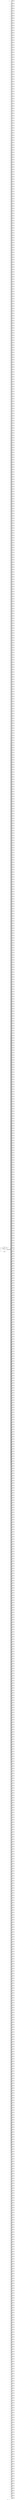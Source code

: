 digraph "progMem" {
label="progMem";
rankdir="LR";
remincross=true;
n6151 [ shape=diamond, label="MEM_READ.j", color="black", fontcolor="black" ];
n6152 [ shape=octagon, label="data_out", color="black", fontcolor="black" ];
n6153 [ shape=octagon, label="addr", color="black", fontcolor="black" ];
n6154 [ shape=octagon, label="clk", color="black", fontcolor="black" ];
n6155 [ shape=octagon, label="rst_n", color="black", fontcolor="black" ];
v0 [ label="1'x" ];
c6160 [ shape=record, label="{{<p6156> ADDR|<p6157> CLK|<p6158> DATA|<p6159> EN}|$6147\n$memwr|{}}" ];
v1 [ label="1'x" ];
c6161 [ shape=record, label="{{<p6156> ADDR|<p6157> CLK|<p6158> DATA|<p6159> EN}|$6146\n$memwr|{}}" ];
v2 [ label="1'x" ];
c6162 [ shape=record, label="{{<p6156> ADDR|<p6157> CLK|<p6158> DATA|<p6159> EN}|$6145\n$memwr|{}}" ];
v3 [ label="1'x" ];
c6163 [ shape=record, label="{{<p6156> ADDR|<p6157> CLK|<p6158> DATA|<p6159> EN}|$6144\n$memwr|{}}" ];
v4 [ label="1'x" ];
c6164 [ shape=record, label="{{<p6156> ADDR|<p6157> CLK|<p6158> DATA|<p6159> EN}|$6143\n$memwr|{}}" ];
v5 [ label="1'x" ];
c6165 [ shape=record, label="{{<p6156> ADDR|<p6157> CLK|<p6158> DATA|<p6159> EN}|$6142\n$memwr|{}}" ];
v6 [ label="1'x" ];
c6166 [ shape=record, label="{{<p6156> ADDR|<p6157> CLK|<p6158> DATA|<p6159> EN}|$6141\n$memwr|{}}" ];
v7 [ label="1'x" ];
c6167 [ shape=record, label="{{<p6156> ADDR|<p6157> CLK|<p6158> DATA|<p6159> EN}|$6140\n$memwr|{}}" ];
v8 [ label="1'x" ];
c6168 [ shape=record, label="{{<p6156> ADDR|<p6157> CLK|<p6158> DATA|<p6159> EN}|$6139\n$memwr|{}}" ];
v9 [ label="1'x" ];
c6169 [ shape=record, label="{{<p6156> ADDR|<p6157> CLK|<p6158> DATA|<p6159> EN}|$6138\n$memwr|{}}" ];
v10 [ label="1'x" ];
c6170 [ shape=record, label="{{<p6156> ADDR|<p6157> CLK|<p6158> DATA|<p6159> EN}|$6137\n$memwr|{}}" ];
v11 [ label="1'x" ];
c6171 [ shape=record, label="{{<p6156> ADDR|<p6157> CLK|<p6158> DATA|<p6159> EN}|$6136\n$memwr|{}}" ];
v12 [ label="1'x" ];
c6172 [ shape=record, label="{{<p6156> ADDR|<p6157> CLK|<p6158> DATA|<p6159> EN}|$6135\n$memwr|{}}" ];
v13 [ label="1'x" ];
c6173 [ shape=record, label="{{<p6156> ADDR|<p6157> CLK|<p6158> DATA|<p6159> EN}|$6134\n$memwr|{}}" ];
v14 [ label="1'x" ];
c6174 [ shape=record, label="{{<p6156> ADDR|<p6157> CLK|<p6158> DATA|<p6159> EN}|$6133\n$memwr|{}}" ];
v15 [ label="1'x" ];
c6175 [ shape=record, label="{{<p6156> ADDR|<p6157> CLK|<p6158> DATA|<p6159> EN}|$6132\n$memwr|{}}" ];
v16 [ label="1'x" ];
c6176 [ shape=record, label="{{<p6156> ADDR|<p6157> CLK|<p6158> DATA|<p6159> EN}|$6131\n$memwr|{}}" ];
v17 [ label="1'x" ];
c6177 [ shape=record, label="{{<p6156> ADDR|<p6157> CLK|<p6158> DATA|<p6159> EN}|$6130\n$memwr|{}}" ];
v18 [ label="1'x" ];
c6178 [ shape=record, label="{{<p6156> ADDR|<p6157> CLK|<p6158> DATA|<p6159> EN}|$6129\n$memwr|{}}" ];
v19 [ label="1'x" ];
c6179 [ shape=record, label="{{<p6156> ADDR|<p6157> CLK|<p6158> DATA|<p6159> EN}|$6128\n$memwr|{}}" ];
v20 [ label="1'x" ];
c6180 [ shape=record, label="{{<p6156> ADDR|<p6157> CLK|<p6158> DATA|<p6159> EN}|$6127\n$memwr|{}}" ];
v21 [ label="1'x" ];
c6181 [ shape=record, label="{{<p6156> ADDR|<p6157> CLK|<p6158> DATA|<p6159> EN}|$6126\n$memwr|{}}" ];
v22 [ label="1'x" ];
c6182 [ shape=record, label="{{<p6156> ADDR|<p6157> CLK|<p6158> DATA|<p6159> EN}|$6125\n$memwr|{}}" ];
v23 [ label="1'x" ];
c6183 [ shape=record, label="{{<p6156> ADDR|<p6157> CLK|<p6158> DATA|<p6159> EN}|$6124\n$memwr|{}}" ];
v24 [ label="1'x" ];
c6184 [ shape=record, label="{{<p6156> ADDR|<p6157> CLK|<p6158> DATA|<p6159> EN}|$6123\n$memwr|{}}" ];
v25 [ label="1'x" ];
c6185 [ shape=record, label="{{<p6156> ADDR|<p6157> CLK|<p6158> DATA|<p6159> EN}|$6122\n$memwr|{}}" ];
v26 [ label="1'x" ];
c6186 [ shape=record, label="{{<p6156> ADDR|<p6157> CLK|<p6158> DATA|<p6159> EN}|$6121\n$memwr|{}}" ];
v27 [ label="1'x" ];
c6187 [ shape=record, label="{{<p6156> ADDR|<p6157> CLK|<p6158> DATA|<p6159> EN}|$6120\n$memwr|{}}" ];
v28 [ label="1'x" ];
c6188 [ shape=record, label="{{<p6156> ADDR|<p6157> CLK|<p6158> DATA|<p6159> EN}|$6119\n$memwr|{}}" ];
v29 [ label="1'x" ];
c6189 [ shape=record, label="{{<p6156> ADDR|<p6157> CLK|<p6158> DATA|<p6159> EN}|$6118\n$memwr|{}}" ];
v30 [ label="1'x" ];
c6190 [ shape=record, label="{{<p6156> ADDR|<p6157> CLK|<p6158> DATA|<p6159> EN}|$6117\n$memwr|{}}" ];
v31 [ label="1'x" ];
c6191 [ shape=record, label="{{<p6156> ADDR|<p6157> CLK|<p6158> DATA|<p6159> EN}|$6116\n$memwr|{}}" ];
v32 [ label="1'x" ];
c6192 [ shape=record, label="{{<p6156> ADDR|<p6157> CLK|<p6158> DATA|<p6159> EN}|$6115\n$memwr|{}}" ];
v33 [ label="1'x" ];
c6193 [ shape=record, label="{{<p6156> ADDR|<p6157> CLK|<p6158> DATA|<p6159> EN}|$6114\n$memwr|{}}" ];
v34 [ label="1'x" ];
c6194 [ shape=record, label="{{<p6156> ADDR|<p6157> CLK|<p6158> DATA|<p6159> EN}|$6113\n$memwr|{}}" ];
v35 [ label="1'x" ];
c6195 [ shape=record, label="{{<p6156> ADDR|<p6157> CLK|<p6158> DATA|<p6159> EN}|$6112\n$memwr|{}}" ];
v36 [ label="1'x" ];
c6196 [ shape=record, label="{{<p6156> ADDR|<p6157> CLK|<p6158> DATA|<p6159> EN}|$6111\n$memwr|{}}" ];
v37 [ label="1'x" ];
c6197 [ shape=record, label="{{<p6156> ADDR|<p6157> CLK|<p6158> DATA|<p6159> EN}|$6110\n$memwr|{}}" ];
v38 [ label="1'x" ];
c6198 [ shape=record, label="{{<p6156> ADDR|<p6157> CLK|<p6158> DATA|<p6159> EN}|$6109\n$memwr|{}}" ];
v39 [ label="1'x" ];
c6199 [ shape=record, label="{{<p6156> ADDR|<p6157> CLK|<p6158> DATA|<p6159> EN}|$6108\n$memwr|{}}" ];
v40 [ label="1'x" ];
c6200 [ shape=record, label="{{<p6156> ADDR|<p6157> CLK|<p6158> DATA|<p6159> EN}|$6107\n$memwr|{}}" ];
v41 [ label="1'x" ];
c6201 [ shape=record, label="{{<p6156> ADDR|<p6157> CLK|<p6158> DATA|<p6159> EN}|$6106\n$memwr|{}}" ];
v42 [ label="1'x" ];
c6202 [ shape=record, label="{{<p6156> ADDR|<p6157> CLK|<p6158> DATA|<p6159> EN}|$6105\n$memwr|{}}" ];
v43 [ label="1'x" ];
c6203 [ shape=record, label="{{<p6156> ADDR|<p6157> CLK|<p6158> DATA|<p6159> EN}|$6104\n$memwr|{}}" ];
v44 [ label="1'x" ];
c6204 [ shape=record, label="{{<p6156> ADDR|<p6157> CLK|<p6158> DATA|<p6159> EN}|$6103\n$memwr|{}}" ];
v45 [ label="1'x" ];
c6205 [ shape=record, label="{{<p6156> ADDR|<p6157> CLK|<p6158> DATA|<p6159> EN}|$6102\n$memwr|{}}" ];
v46 [ label="1'x" ];
c6206 [ shape=record, label="{{<p6156> ADDR|<p6157> CLK|<p6158> DATA|<p6159> EN}|$6101\n$memwr|{}}" ];
v47 [ label="1'x" ];
c6207 [ shape=record, label="{{<p6156> ADDR|<p6157> CLK|<p6158> DATA|<p6159> EN}|$6100\n$memwr|{}}" ];
v48 [ label="1'x" ];
c6208 [ shape=record, label="{{<p6156> ADDR|<p6157> CLK|<p6158> DATA|<p6159> EN}|$6099\n$memwr|{}}" ];
v49 [ label="1'x" ];
c6209 [ shape=record, label="{{<p6156> ADDR|<p6157> CLK|<p6158> DATA|<p6159> EN}|$6098\n$memwr|{}}" ];
v50 [ label="1'x" ];
c6210 [ shape=record, label="{{<p6156> ADDR|<p6157> CLK|<p6158> DATA|<p6159> EN}|$6097\n$memwr|{}}" ];
v51 [ label="1'x" ];
c6211 [ shape=record, label="{{<p6156> ADDR|<p6157> CLK|<p6158> DATA|<p6159> EN}|$6096\n$memwr|{}}" ];
v52 [ label="1'x" ];
c6212 [ shape=record, label="{{<p6156> ADDR|<p6157> CLK|<p6158> DATA|<p6159> EN}|$6095\n$memwr|{}}" ];
v53 [ label="1'x" ];
c6213 [ shape=record, label="{{<p6156> ADDR|<p6157> CLK|<p6158> DATA|<p6159> EN}|$6094\n$memwr|{}}" ];
v54 [ label="1'x" ];
c6214 [ shape=record, label="{{<p6156> ADDR|<p6157> CLK|<p6158> DATA|<p6159> EN}|$6093\n$memwr|{}}" ];
v55 [ label="1'x" ];
c6215 [ shape=record, label="{{<p6156> ADDR|<p6157> CLK|<p6158> DATA|<p6159> EN}|$6092\n$memwr|{}}" ];
v56 [ label="1'x" ];
c6216 [ shape=record, label="{{<p6156> ADDR|<p6157> CLK|<p6158> DATA|<p6159> EN}|$6091\n$memwr|{}}" ];
v57 [ label="1'x" ];
c6217 [ shape=record, label="{{<p6156> ADDR|<p6157> CLK|<p6158> DATA|<p6159> EN}|$6090\n$memwr|{}}" ];
v58 [ label="1'x" ];
c6218 [ shape=record, label="{{<p6156> ADDR|<p6157> CLK|<p6158> DATA|<p6159> EN}|$6089\n$memwr|{}}" ];
v59 [ label="1'x" ];
c6219 [ shape=record, label="{{<p6156> ADDR|<p6157> CLK|<p6158> DATA|<p6159> EN}|$6088\n$memwr|{}}" ];
v60 [ label="1'x" ];
c6220 [ shape=record, label="{{<p6156> ADDR|<p6157> CLK|<p6158> DATA|<p6159> EN}|$6087\n$memwr|{}}" ];
v61 [ label="1'x" ];
c6221 [ shape=record, label="{{<p6156> ADDR|<p6157> CLK|<p6158> DATA|<p6159> EN}|$6086\n$memwr|{}}" ];
v62 [ label="1'x" ];
c6222 [ shape=record, label="{{<p6156> ADDR|<p6157> CLK|<p6158> DATA|<p6159> EN}|$6085\n$memwr|{}}" ];
v63 [ label="1'x" ];
c6223 [ shape=record, label="{{<p6156> ADDR|<p6157> CLK|<p6158> DATA|<p6159> EN}|$6084\n$memwr|{}}" ];
v64 [ label="1'x" ];
c6224 [ shape=record, label="{{<p6156> ADDR|<p6157> CLK|<p6158> DATA|<p6159> EN}|$6083\n$memwr|{}}" ];
v65 [ label="1'x" ];
c6225 [ shape=record, label="{{<p6156> ADDR|<p6157> CLK|<p6158> DATA|<p6159> EN}|$6082\n$memwr|{}}" ];
v66 [ label="1'x" ];
c6226 [ shape=record, label="{{<p6156> ADDR|<p6157> CLK|<p6158> DATA|<p6159> EN}|$6081\n$memwr|{}}" ];
v67 [ label="1'x" ];
c6227 [ shape=record, label="{{<p6156> ADDR|<p6157> CLK|<p6158> DATA|<p6159> EN}|$6080\n$memwr|{}}" ];
v68 [ label="1'x" ];
c6228 [ shape=record, label="{{<p6156> ADDR|<p6157> CLK|<p6158> DATA|<p6159> EN}|$6079\n$memwr|{}}" ];
v69 [ label="1'x" ];
c6229 [ shape=record, label="{{<p6156> ADDR|<p6157> CLK|<p6158> DATA|<p6159> EN}|$6078\n$memwr|{}}" ];
v70 [ label="1'x" ];
c6230 [ shape=record, label="{{<p6156> ADDR|<p6157> CLK|<p6158> DATA|<p6159> EN}|$6077\n$memwr|{}}" ];
v71 [ label="1'x" ];
c6231 [ shape=record, label="{{<p6156> ADDR|<p6157> CLK|<p6158> DATA|<p6159> EN}|$6076\n$memwr|{}}" ];
v72 [ label="1'x" ];
c6232 [ shape=record, label="{{<p6156> ADDR|<p6157> CLK|<p6158> DATA|<p6159> EN}|$6075\n$memwr|{}}" ];
v73 [ label="1'x" ];
c6233 [ shape=record, label="{{<p6156> ADDR|<p6157> CLK|<p6158> DATA|<p6159> EN}|$6074\n$memwr|{}}" ];
v74 [ label="1'x" ];
c6234 [ shape=record, label="{{<p6156> ADDR|<p6157> CLK|<p6158> DATA|<p6159> EN}|$6073\n$memwr|{}}" ];
v75 [ label="1'x" ];
c6235 [ shape=record, label="{{<p6156> ADDR|<p6157> CLK|<p6158> DATA|<p6159> EN}|$6072\n$memwr|{}}" ];
v76 [ label="1'x" ];
c6236 [ shape=record, label="{{<p6156> ADDR|<p6157> CLK|<p6158> DATA|<p6159> EN}|$6071\n$memwr|{}}" ];
v77 [ label="1'x" ];
c6237 [ shape=record, label="{{<p6156> ADDR|<p6157> CLK|<p6158> DATA|<p6159> EN}|$6070\n$memwr|{}}" ];
v78 [ label="1'x" ];
c6238 [ shape=record, label="{{<p6156> ADDR|<p6157> CLK|<p6158> DATA|<p6159> EN}|$6069\n$memwr|{}}" ];
v79 [ label="1'x" ];
c6239 [ shape=record, label="{{<p6156> ADDR|<p6157> CLK|<p6158> DATA|<p6159> EN}|$6068\n$memwr|{}}" ];
v80 [ label="1'x" ];
c6240 [ shape=record, label="{{<p6156> ADDR|<p6157> CLK|<p6158> DATA|<p6159> EN}|$6067\n$memwr|{}}" ];
v81 [ label="1'x" ];
c6241 [ shape=record, label="{{<p6156> ADDR|<p6157> CLK|<p6158> DATA|<p6159> EN}|$6066\n$memwr|{}}" ];
v82 [ label="1'x" ];
c6242 [ shape=record, label="{{<p6156> ADDR|<p6157> CLK|<p6158> DATA|<p6159> EN}|$6065\n$memwr|{}}" ];
v83 [ label="1'x" ];
c6243 [ shape=record, label="{{<p6156> ADDR|<p6157> CLK|<p6158> DATA|<p6159> EN}|$6064\n$memwr|{}}" ];
v84 [ label="1'x" ];
c6244 [ shape=record, label="{{<p6156> ADDR|<p6157> CLK|<p6158> DATA|<p6159> EN}|$6063\n$memwr|{}}" ];
v85 [ label="1'x" ];
c6245 [ shape=record, label="{{<p6156> ADDR|<p6157> CLK|<p6158> DATA|<p6159> EN}|$6062\n$memwr|{}}" ];
v86 [ label="1'x" ];
c6246 [ shape=record, label="{{<p6156> ADDR|<p6157> CLK|<p6158> DATA|<p6159> EN}|$6061\n$memwr|{}}" ];
v87 [ label="1'x" ];
c6247 [ shape=record, label="{{<p6156> ADDR|<p6157> CLK|<p6158> DATA|<p6159> EN}|$6060\n$memwr|{}}" ];
v88 [ label="1'x" ];
c6248 [ shape=record, label="{{<p6156> ADDR|<p6157> CLK|<p6158> DATA|<p6159> EN}|$6059\n$memwr|{}}" ];
v89 [ label="1'x" ];
c6249 [ shape=record, label="{{<p6156> ADDR|<p6157> CLK|<p6158> DATA|<p6159> EN}|$6058\n$memwr|{}}" ];
v90 [ label="1'x" ];
c6250 [ shape=record, label="{{<p6156> ADDR|<p6157> CLK|<p6158> DATA|<p6159> EN}|$6057\n$memwr|{}}" ];
v91 [ label="1'x" ];
c6251 [ shape=record, label="{{<p6156> ADDR|<p6157> CLK|<p6158> DATA|<p6159> EN}|$6056\n$memwr|{}}" ];
v92 [ label="1'x" ];
c6252 [ shape=record, label="{{<p6156> ADDR|<p6157> CLK|<p6158> DATA|<p6159> EN}|$6055\n$memwr|{}}" ];
v93 [ label="1'x" ];
c6253 [ shape=record, label="{{<p6156> ADDR|<p6157> CLK|<p6158> DATA|<p6159> EN}|$6054\n$memwr|{}}" ];
v94 [ label="1'x" ];
c6254 [ shape=record, label="{{<p6156> ADDR|<p6157> CLK|<p6158> DATA|<p6159> EN}|$6053\n$memwr|{}}" ];
v95 [ label="1'x" ];
c6255 [ shape=record, label="{{<p6156> ADDR|<p6157> CLK|<p6158> DATA|<p6159> EN}|$6052\n$memwr|{}}" ];
v96 [ label="1'x" ];
c6256 [ shape=record, label="{{<p6156> ADDR|<p6157> CLK|<p6158> DATA|<p6159> EN}|$6051\n$memwr|{}}" ];
v97 [ label="1'x" ];
c6257 [ shape=record, label="{{<p6156> ADDR|<p6157> CLK|<p6158> DATA|<p6159> EN}|$6050\n$memwr|{}}" ];
v98 [ label="1'x" ];
c6258 [ shape=record, label="{{<p6156> ADDR|<p6157> CLK|<p6158> DATA|<p6159> EN}|$6049\n$memwr|{}}" ];
v99 [ label="1'x" ];
c6259 [ shape=record, label="{{<p6156> ADDR|<p6157> CLK|<p6158> DATA|<p6159> EN}|$6048\n$memwr|{}}" ];
v100 [ label="1'x" ];
c6260 [ shape=record, label="{{<p6156> ADDR|<p6157> CLK|<p6158> DATA|<p6159> EN}|$6047\n$memwr|{}}" ];
v101 [ label="1'x" ];
c6261 [ shape=record, label="{{<p6156> ADDR|<p6157> CLK|<p6158> DATA|<p6159> EN}|$6046\n$memwr|{}}" ];
v102 [ label="1'x" ];
c6262 [ shape=record, label="{{<p6156> ADDR|<p6157> CLK|<p6158> DATA|<p6159> EN}|$6045\n$memwr|{}}" ];
v103 [ label="1'x" ];
c6263 [ shape=record, label="{{<p6156> ADDR|<p6157> CLK|<p6158> DATA|<p6159> EN}|$6044\n$memwr|{}}" ];
v104 [ label="1'x" ];
c6264 [ shape=record, label="{{<p6156> ADDR|<p6157> CLK|<p6158> DATA|<p6159> EN}|$6043\n$memwr|{}}" ];
v105 [ label="1'x" ];
c6265 [ shape=record, label="{{<p6156> ADDR|<p6157> CLK|<p6158> DATA|<p6159> EN}|$6042\n$memwr|{}}" ];
v106 [ label="1'x" ];
c6266 [ shape=record, label="{{<p6156> ADDR|<p6157> CLK|<p6158> DATA|<p6159> EN}|$6041\n$memwr|{}}" ];
v107 [ label="1'x" ];
c6267 [ shape=record, label="{{<p6156> ADDR|<p6157> CLK|<p6158> DATA|<p6159> EN}|$6040\n$memwr|{}}" ];
v108 [ label="1'x" ];
c6268 [ shape=record, label="{{<p6156> ADDR|<p6157> CLK|<p6158> DATA|<p6159> EN}|$6039\n$memwr|{}}" ];
v109 [ label="1'x" ];
c6269 [ shape=record, label="{{<p6156> ADDR|<p6157> CLK|<p6158> DATA|<p6159> EN}|$6038\n$memwr|{}}" ];
v110 [ label="1'x" ];
c6270 [ shape=record, label="{{<p6156> ADDR|<p6157> CLK|<p6158> DATA|<p6159> EN}|$6037\n$memwr|{}}" ];
v111 [ label="1'x" ];
c6271 [ shape=record, label="{{<p6156> ADDR|<p6157> CLK|<p6158> DATA|<p6159> EN}|$6036\n$memwr|{}}" ];
v112 [ label="1'x" ];
c6272 [ shape=record, label="{{<p6156> ADDR|<p6157> CLK|<p6158> DATA|<p6159> EN}|$6035\n$memwr|{}}" ];
v113 [ label="1'x" ];
c6273 [ shape=record, label="{{<p6156> ADDR|<p6157> CLK|<p6158> DATA|<p6159> EN}|$6034\n$memwr|{}}" ];
v114 [ label="1'x" ];
c6274 [ shape=record, label="{{<p6156> ADDR|<p6157> CLK|<p6158> DATA|<p6159> EN}|$6033\n$memwr|{}}" ];
v115 [ label="1'x" ];
c6275 [ shape=record, label="{{<p6156> ADDR|<p6157> CLK|<p6158> DATA|<p6159> EN}|$6032\n$memwr|{}}" ];
v116 [ label="1'x" ];
c6276 [ shape=record, label="{{<p6156> ADDR|<p6157> CLK|<p6158> DATA|<p6159> EN}|$6031\n$memwr|{}}" ];
v117 [ label="1'x" ];
c6277 [ shape=record, label="{{<p6156> ADDR|<p6157> CLK|<p6158> DATA|<p6159> EN}|$6030\n$memwr|{}}" ];
v118 [ label="1'x" ];
c6278 [ shape=record, label="{{<p6156> ADDR|<p6157> CLK|<p6158> DATA|<p6159> EN}|$6029\n$memwr|{}}" ];
v119 [ label="1'x" ];
c6279 [ shape=record, label="{{<p6156> ADDR|<p6157> CLK|<p6158> DATA|<p6159> EN}|$6028\n$memwr|{}}" ];
v120 [ label="1'x" ];
c6280 [ shape=record, label="{{<p6156> ADDR|<p6157> CLK|<p6158> DATA|<p6159> EN}|$6027\n$memwr|{}}" ];
v121 [ label="1'x" ];
c6281 [ shape=record, label="{{<p6156> ADDR|<p6157> CLK|<p6158> DATA|<p6159> EN}|$6026\n$memwr|{}}" ];
v122 [ label="1'x" ];
c6282 [ shape=record, label="{{<p6156> ADDR|<p6157> CLK|<p6158> DATA|<p6159> EN}|$6025\n$memwr|{}}" ];
v123 [ label="1'x" ];
c6283 [ shape=record, label="{{<p6156> ADDR|<p6157> CLK|<p6158> DATA|<p6159> EN}|$6024\n$memwr|{}}" ];
v124 [ label="1'x" ];
c6284 [ shape=record, label="{{<p6156> ADDR|<p6157> CLK|<p6158> DATA|<p6159> EN}|$6023\n$memwr|{}}" ];
v125 [ label="1'x" ];
c6285 [ shape=record, label="{{<p6156> ADDR|<p6157> CLK|<p6158> DATA|<p6159> EN}|$6022\n$memwr|{}}" ];
v126 [ label="1'x" ];
c6286 [ shape=record, label="{{<p6156> ADDR|<p6157> CLK|<p6158> DATA|<p6159> EN}|$6021\n$memwr|{}}" ];
v127 [ label="1'x" ];
c6287 [ shape=record, label="{{<p6156> ADDR|<p6157> CLK|<p6158> DATA|<p6159> EN}|$6020\n$memwr|{}}" ];
v128 [ label="1'x" ];
c6288 [ shape=record, label="{{<p6156> ADDR|<p6157> CLK|<p6158> DATA|<p6159> EN}|$6019\n$memwr|{}}" ];
v129 [ label="1'x" ];
c6289 [ shape=record, label="{{<p6156> ADDR|<p6157> CLK|<p6158> DATA|<p6159> EN}|$6018\n$memwr|{}}" ];
v130 [ label="1'x" ];
c6290 [ shape=record, label="{{<p6156> ADDR|<p6157> CLK|<p6158> DATA|<p6159> EN}|$6017\n$memwr|{}}" ];
v131 [ label="1'x" ];
c6291 [ shape=record, label="{{<p6156> ADDR|<p6157> CLK|<p6158> DATA|<p6159> EN}|$6016\n$memwr|{}}" ];
v132 [ label="1'x" ];
c6292 [ shape=record, label="{{<p6156> ADDR|<p6157> CLK|<p6158> DATA|<p6159> EN}|$6015\n$memwr|{}}" ];
v133 [ label="1'x" ];
c6293 [ shape=record, label="{{<p6156> ADDR|<p6157> CLK|<p6158> DATA|<p6159> EN}|$6014\n$memwr|{}}" ];
v134 [ label="1'x" ];
c6294 [ shape=record, label="{{<p6156> ADDR|<p6157> CLK|<p6158> DATA|<p6159> EN}|$6013\n$memwr|{}}" ];
v135 [ label="1'x" ];
c6295 [ shape=record, label="{{<p6156> ADDR|<p6157> CLK|<p6158> DATA|<p6159> EN}|$6012\n$memwr|{}}" ];
v136 [ label="1'x" ];
c6296 [ shape=record, label="{{<p6156> ADDR|<p6157> CLK|<p6158> DATA|<p6159> EN}|$6011\n$memwr|{}}" ];
v137 [ label="1'x" ];
c6297 [ shape=record, label="{{<p6156> ADDR|<p6157> CLK|<p6158> DATA|<p6159> EN}|$6010\n$memwr|{}}" ];
v138 [ label="1'x" ];
c6298 [ shape=record, label="{{<p6156> ADDR|<p6157> CLK|<p6158> DATA|<p6159> EN}|$6009\n$memwr|{}}" ];
v139 [ label="1'x" ];
c6299 [ shape=record, label="{{<p6156> ADDR|<p6157> CLK|<p6158> DATA|<p6159> EN}|$6008\n$memwr|{}}" ];
v140 [ label="1'x" ];
c6300 [ shape=record, label="{{<p6156> ADDR|<p6157> CLK|<p6158> DATA|<p6159> EN}|$6007\n$memwr|{}}" ];
v141 [ label="1'x" ];
c6301 [ shape=record, label="{{<p6156> ADDR|<p6157> CLK|<p6158> DATA|<p6159> EN}|$6006\n$memwr|{}}" ];
v142 [ label="1'x" ];
c6302 [ shape=record, label="{{<p6156> ADDR|<p6157> CLK|<p6158> DATA|<p6159> EN}|$6005\n$memwr|{}}" ];
v143 [ label="1'x" ];
c6303 [ shape=record, label="{{<p6156> ADDR|<p6157> CLK|<p6158> DATA|<p6159> EN}|$6004\n$memwr|{}}" ];
v144 [ label="1'x" ];
c6304 [ shape=record, label="{{<p6156> ADDR|<p6157> CLK|<p6158> DATA|<p6159> EN}|$6003\n$memwr|{}}" ];
v145 [ label="1'x" ];
c6305 [ shape=record, label="{{<p6156> ADDR|<p6157> CLK|<p6158> DATA|<p6159> EN}|$6002\n$memwr|{}}" ];
v146 [ label="1'x" ];
c6306 [ shape=record, label="{{<p6156> ADDR|<p6157> CLK|<p6158> DATA|<p6159> EN}|$6001\n$memwr|{}}" ];
v147 [ label="1'x" ];
c6307 [ shape=record, label="{{<p6156> ADDR|<p6157> CLK|<p6158> DATA|<p6159> EN}|$6000\n$memwr|{}}" ];
v148 [ label="1'x" ];
c6308 [ shape=record, label="{{<p6156> ADDR|<p6157> CLK|<p6158> DATA|<p6159> EN}|$5999\n$memwr|{}}" ];
v149 [ label="1'x" ];
c6309 [ shape=record, label="{{<p6156> ADDR|<p6157> CLK|<p6158> DATA|<p6159> EN}|$5998\n$memwr|{}}" ];
v150 [ label="1'x" ];
c6310 [ shape=record, label="{{<p6156> ADDR|<p6157> CLK|<p6158> DATA|<p6159> EN}|$5997\n$memwr|{}}" ];
v151 [ label="1'x" ];
c6311 [ shape=record, label="{{<p6156> ADDR|<p6157> CLK|<p6158> DATA|<p6159> EN}|$5996\n$memwr|{}}" ];
v152 [ label="1'x" ];
c6312 [ shape=record, label="{{<p6156> ADDR|<p6157> CLK|<p6158> DATA|<p6159> EN}|$5995\n$memwr|{}}" ];
v153 [ label="1'x" ];
c6313 [ shape=record, label="{{<p6156> ADDR|<p6157> CLK|<p6158> DATA|<p6159> EN}|$5994\n$memwr|{}}" ];
v154 [ label="1'x" ];
c6314 [ shape=record, label="{{<p6156> ADDR|<p6157> CLK|<p6158> DATA|<p6159> EN}|$5993\n$memwr|{}}" ];
v155 [ label="1'x" ];
c6315 [ shape=record, label="{{<p6156> ADDR|<p6157> CLK|<p6158> DATA|<p6159> EN}|$5992\n$memwr|{}}" ];
v156 [ label="1'x" ];
c6316 [ shape=record, label="{{<p6156> ADDR|<p6157> CLK|<p6158> DATA|<p6159> EN}|$5991\n$memwr|{}}" ];
v157 [ label="1'x" ];
c6317 [ shape=record, label="{{<p6156> ADDR|<p6157> CLK|<p6158> DATA|<p6159> EN}|$5990\n$memwr|{}}" ];
v158 [ label="1'x" ];
c6318 [ shape=record, label="{{<p6156> ADDR|<p6157> CLK|<p6158> DATA|<p6159> EN}|$5989\n$memwr|{}}" ];
v159 [ label="1'x" ];
c6319 [ shape=record, label="{{<p6156> ADDR|<p6157> CLK|<p6158> DATA|<p6159> EN}|$5988\n$memwr|{}}" ];
v160 [ label="1'x" ];
c6320 [ shape=record, label="{{<p6156> ADDR|<p6157> CLK|<p6158> DATA|<p6159> EN}|$5987\n$memwr|{}}" ];
v161 [ label="1'x" ];
c6321 [ shape=record, label="{{<p6156> ADDR|<p6157> CLK|<p6158> DATA|<p6159> EN}|$5986\n$memwr|{}}" ];
v162 [ label="1'x" ];
c6322 [ shape=record, label="{{<p6156> ADDR|<p6157> CLK|<p6158> DATA|<p6159> EN}|$5985\n$memwr|{}}" ];
v163 [ label="1'x" ];
c6323 [ shape=record, label="{{<p6156> ADDR|<p6157> CLK|<p6158> DATA|<p6159> EN}|$5984\n$memwr|{}}" ];
v164 [ label="1'x" ];
c6324 [ shape=record, label="{{<p6156> ADDR|<p6157> CLK|<p6158> DATA|<p6159> EN}|$5983\n$memwr|{}}" ];
v165 [ label="1'x" ];
c6325 [ shape=record, label="{{<p6156> ADDR|<p6157> CLK|<p6158> DATA|<p6159> EN}|$5982\n$memwr|{}}" ];
v166 [ label="1'x" ];
c6326 [ shape=record, label="{{<p6156> ADDR|<p6157> CLK|<p6158> DATA|<p6159> EN}|$5981\n$memwr|{}}" ];
v167 [ label="1'x" ];
c6327 [ shape=record, label="{{<p6156> ADDR|<p6157> CLK|<p6158> DATA|<p6159> EN}|$5980\n$memwr|{}}" ];
v168 [ label="1'x" ];
c6328 [ shape=record, label="{{<p6156> ADDR|<p6157> CLK|<p6158> DATA|<p6159> EN}|$5979\n$memwr|{}}" ];
v169 [ label="1'x" ];
c6329 [ shape=record, label="{{<p6156> ADDR|<p6157> CLK|<p6158> DATA|<p6159> EN}|$5978\n$memwr|{}}" ];
v170 [ label="1'x" ];
c6330 [ shape=record, label="{{<p6156> ADDR|<p6157> CLK|<p6158> DATA|<p6159> EN}|$5977\n$memwr|{}}" ];
v171 [ label="1'x" ];
c6331 [ shape=record, label="{{<p6156> ADDR|<p6157> CLK|<p6158> DATA|<p6159> EN}|$5976\n$memwr|{}}" ];
v172 [ label="1'x" ];
c6332 [ shape=record, label="{{<p6156> ADDR|<p6157> CLK|<p6158> DATA|<p6159> EN}|$5975\n$memwr|{}}" ];
v173 [ label="1'x" ];
c6333 [ shape=record, label="{{<p6156> ADDR|<p6157> CLK|<p6158> DATA|<p6159> EN}|$5974\n$memwr|{}}" ];
v174 [ label="1'x" ];
c6334 [ shape=record, label="{{<p6156> ADDR|<p6157> CLK|<p6158> DATA|<p6159> EN}|$5973\n$memwr|{}}" ];
v175 [ label="1'x" ];
c6335 [ shape=record, label="{{<p6156> ADDR|<p6157> CLK|<p6158> DATA|<p6159> EN}|$5972\n$memwr|{}}" ];
v176 [ label="1'x" ];
c6336 [ shape=record, label="{{<p6156> ADDR|<p6157> CLK|<p6158> DATA|<p6159> EN}|$5971\n$memwr|{}}" ];
v177 [ label="1'x" ];
c6337 [ shape=record, label="{{<p6156> ADDR|<p6157> CLK|<p6158> DATA|<p6159> EN}|$5970\n$memwr|{}}" ];
v178 [ label="1'x" ];
c6338 [ shape=record, label="{{<p6156> ADDR|<p6157> CLK|<p6158> DATA|<p6159> EN}|$5969\n$memwr|{}}" ];
v179 [ label="1'x" ];
c6339 [ shape=record, label="{{<p6156> ADDR|<p6157> CLK|<p6158> DATA|<p6159> EN}|$5968\n$memwr|{}}" ];
v180 [ label="1'x" ];
c6340 [ shape=record, label="{{<p6156> ADDR|<p6157> CLK|<p6158> DATA|<p6159> EN}|$5967\n$memwr|{}}" ];
v181 [ label="1'x" ];
c6341 [ shape=record, label="{{<p6156> ADDR|<p6157> CLK|<p6158> DATA|<p6159> EN}|$5966\n$memwr|{}}" ];
v182 [ label="1'x" ];
c6342 [ shape=record, label="{{<p6156> ADDR|<p6157> CLK|<p6158> DATA|<p6159> EN}|$5965\n$memwr|{}}" ];
v183 [ label="1'x" ];
c6343 [ shape=record, label="{{<p6156> ADDR|<p6157> CLK|<p6158> DATA|<p6159> EN}|$5964\n$memwr|{}}" ];
v184 [ label="1'x" ];
c6344 [ shape=record, label="{{<p6156> ADDR|<p6157> CLK|<p6158> DATA|<p6159> EN}|$5963\n$memwr|{}}" ];
v185 [ label="1'x" ];
c6345 [ shape=record, label="{{<p6156> ADDR|<p6157> CLK|<p6158> DATA|<p6159> EN}|$5962\n$memwr|{}}" ];
v186 [ label="1'x" ];
c6346 [ shape=record, label="{{<p6156> ADDR|<p6157> CLK|<p6158> DATA|<p6159> EN}|$5961\n$memwr|{}}" ];
v187 [ label="1'x" ];
c6347 [ shape=record, label="{{<p6156> ADDR|<p6157> CLK|<p6158> DATA|<p6159> EN}|$5960\n$memwr|{}}" ];
v188 [ label="1'x" ];
c6348 [ shape=record, label="{{<p6156> ADDR|<p6157> CLK|<p6158> DATA|<p6159> EN}|$5959\n$memwr|{}}" ];
v189 [ label="1'x" ];
c6349 [ shape=record, label="{{<p6156> ADDR|<p6157> CLK|<p6158> DATA|<p6159> EN}|$5958\n$memwr|{}}" ];
v190 [ label="1'x" ];
c6350 [ shape=record, label="{{<p6156> ADDR|<p6157> CLK|<p6158> DATA|<p6159> EN}|$5957\n$memwr|{}}" ];
v191 [ label="1'x" ];
c6351 [ shape=record, label="{{<p6156> ADDR|<p6157> CLK|<p6158> DATA|<p6159> EN}|$5956\n$memwr|{}}" ];
v192 [ label="1'x" ];
c6352 [ shape=record, label="{{<p6156> ADDR|<p6157> CLK|<p6158> DATA|<p6159> EN}|$5955\n$memwr|{}}" ];
v193 [ label="1'x" ];
c6353 [ shape=record, label="{{<p6156> ADDR|<p6157> CLK|<p6158> DATA|<p6159> EN}|$5954\n$memwr|{}}" ];
v194 [ label="1'x" ];
c6354 [ shape=record, label="{{<p6156> ADDR|<p6157> CLK|<p6158> DATA|<p6159> EN}|$5953\n$memwr|{}}" ];
v195 [ label="1'x" ];
c6355 [ shape=record, label="{{<p6156> ADDR|<p6157> CLK|<p6158> DATA|<p6159> EN}|$5952\n$memwr|{}}" ];
v196 [ label="1'x" ];
c6356 [ shape=record, label="{{<p6156> ADDR|<p6157> CLK|<p6158> DATA|<p6159> EN}|$5951\n$memwr|{}}" ];
v197 [ label="1'x" ];
c6357 [ shape=record, label="{{<p6156> ADDR|<p6157> CLK|<p6158> DATA|<p6159> EN}|$5950\n$memwr|{}}" ];
v198 [ label="1'x" ];
c6358 [ shape=record, label="{{<p6156> ADDR|<p6157> CLK|<p6158> DATA|<p6159> EN}|$5949\n$memwr|{}}" ];
v199 [ label="1'x" ];
c6359 [ shape=record, label="{{<p6156> ADDR|<p6157> CLK|<p6158> DATA|<p6159> EN}|$5948\n$memwr|{}}" ];
v200 [ label="1'x" ];
c6360 [ shape=record, label="{{<p6156> ADDR|<p6157> CLK|<p6158> DATA|<p6159> EN}|$5947\n$memwr|{}}" ];
v201 [ label="1'x" ];
c6361 [ shape=record, label="{{<p6156> ADDR|<p6157> CLK|<p6158> DATA|<p6159> EN}|$5946\n$memwr|{}}" ];
v202 [ label="1'x" ];
c6362 [ shape=record, label="{{<p6156> ADDR|<p6157> CLK|<p6158> DATA|<p6159> EN}|$5945\n$memwr|{}}" ];
v203 [ label="1'x" ];
c6363 [ shape=record, label="{{<p6156> ADDR|<p6157> CLK|<p6158> DATA|<p6159> EN}|$5944\n$memwr|{}}" ];
v204 [ label="1'x" ];
c6364 [ shape=record, label="{{<p6156> ADDR|<p6157> CLK|<p6158> DATA|<p6159> EN}|$5943\n$memwr|{}}" ];
v205 [ label="1'x" ];
c6365 [ shape=record, label="{{<p6156> ADDR|<p6157> CLK|<p6158> DATA|<p6159> EN}|$5942\n$memwr|{}}" ];
v206 [ label="1'x" ];
c6366 [ shape=record, label="{{<p6156> ADDR|<p6157> CLK|<p6158> DATA|<p6159> EN}|$5941\n$memwr|{}}" ];
v207 [ label="1'x" ];
c6367 [ shape=record, label="{{<p6156> ADDR|<p6157> CLK|<p6158> DATA|<p6159> EN}|$5940\n$memwr|{}}" ];
v208 [ label="1'x" ];
c6368 [ shape=record, label="{{<p6156> ADDR|<p6157> CLK|<p6158> DATA|<p6159> EN}|$5939\n$memwr|{}}" ];
v209 [ label="1'x" ];
c6369 [ shape=record, label="{{<p6156> ADDR|<p6157> CLK|<p6158> DATA|<p6159> EN}|$5938\n$memwr|{}}" ];
v210 [ label="1'x" ];
c6370 [ shape=record, label="{{<p6156> ADDR|<p6157> CLK|<p6158> DATA|<p6159> EN}|$5937\n$memwr|{}}" ];
v211 [ label="1'x" ];
c6371 [ shape=record, label="{{<p6156> ADDR|<p6157> CLK|<p6158> DATA|<p6159> EN}|$5936\n$memwr|{}}" ];
v212 [ label="1'x" ];
c6372 [ shape=record, label="{{<p6156> ADDR|<p6157> CLK|<p6158> DATA|<p6159> EN}|$5935\n$memwr|{}}" ];
v213 [ label="1'x" ];
c6373 [ shape=record, label="{{<p6156> ADDR|<p6157> CLK|<p6158> DATA|<p6159> EN}|$5934\n$memwr|{}}" ];
v214 [ label="1'x" ];
c6374 [ shape=record, label="{{<p6156> ADDR|<p6157> CLK|<p6158> DATA|<p6159> EN}|$5933\n$memwr|{}}" ];
v215 [ label="1'x" ];
c6375 [ shape=record, label="{{<p6156> ADDR|<p6157> CLK|<p6158> DATA|<p6159> EN}|$5932\n$memwr|{}}" ];
v216 [ label="1'x" ];
c6376 [ shape=record, label="{{<p6156> ADDR|<p6157> CLK|<p6158> DATA|<p6159> EN}|$5931\n$memwr|{}}" ];
v217 [ label="1'x" ];
c6377 [ shape=record, label="{{<p6156> ADDR|<p6157> CLK|<p6158> DATA|<p6159> EN}|$5930\n$memwr|{}}" ];
v218 [ label="1'x" ];
c6378 [ shape=record, label="{{<p6156> ADDR|<p6157> CLK|<p6158> DATA|<p6159> EN}|$5929\n$memwr|{}}" ];
v219 [ label="1'x" ];
c6379 [ shape=record, label="{{<p6156> ADDR|<p6157> CLK|<p6158> DATA|<p6159> EN}|$5928\n$memwr|{}}" ];
v220 [ label="1'x" ];
c6380 [ shape=record, label="{{<p6156> ADDR|<p6157> CLK|<p6158> DATA|<p6159> EN}|$5927\n$memwr|{}}" ];
v221 [ label="1'x" ];
c6381 [ shape=record, label="{{<p6156> ADDR|<p6157> CLK|<p6158> DATA|<p6159> EN}|$5926\n$memwr|{}}" ];
v222 [ label="1'x" ];
c6382 [ shape=record, label="{{<p6156> ADDR|<p6157> CLK|<p6158> DATA|<p6159> EN}|$5925\n$memwr|{}}" ];
v223 [ label="1'x" ];
c6383 [ shape=record, label="{{<p6156> ADDR|<p6157> CLK|<p6158> DATA|<p6159> EN}|$5924\n$memwr|{}}" ];
v224 [ label="1'x" ];
c6384 [ shape=record, label="{{<p6156> ADDR|<p6157> CLK|<p6158> DATA|<p6159> EN}|$5923\n$memwr|{}}" ];
v225 [ label="1'x" ];
c6385 [ shape=record, label="{{<p6156> ADDR|<p6157> CLK|<p6158> DATA|<p6159> EN}|$5922\n$memwr|{}}" ];
v226 [ label="1'x" ];
c6386 [ shape=record, label="{{<p6156> ADDR|<p6157> CLK|<p6158> DATA|<p6159> EN}|$5921\n$memwr|{}}" ];
v227 [ label="1'x" ];
c6387 [ shape=record, label="{{<p6156> ADDR|<p6157> CLK|<p6158> DATA|<p6159> EN}|$5920\n$memwr|{}}" ];
v228 [ label="1'x" ];
c6388 [ shape=record, label="{{<p6156> ADDR|<p6157> CLK|<p6158> DATA|<p6159> EN}|$5919\n$memwr|{}}" ];
v229 [ label="1'x" ];
c6389 [ shape=record, label="{{<p6156> ADDR|<p6157> CLK|<p6158> DATA|<p6159> EN}|$5918\n$memwr|{}}" ];
v230 [ label="1'x" ];
c6390 [ shape=record, label="{{<p6156> ADDR|<p6157> CLK|<p6158> DATA|<p6159> EN}|$5917\n$memwr|{}}" ];
v231 [ label="1'x" ];
c6391 [ shape=record, label="{{<p6156> ADDR|<p6157> CLK|<p6158> DATA|<p6159> EN}|$5916\n$memwr|{}}" ];
v232 [ label="1'x" ];
c6392 [ shape=record, label="{{<p6156> ADDR|<p6157> CLK|<p6158> DATA|<p6159> EN}|$5915\n$memwr|{}}" ];
v233 [ label="1'x" ];
c6393 [ shape=record, label="{{<p6156> ADDR|<p6157> CLK|<p6158> DATA|<p6159> EN}|$5914\n$memwr|{}}" ];
v234 [ label="1'x" ];
c6394 [ shape=record, label="{{<p6156> ADDR|<p6157> CLK|<p6158> DATA|<p6159> EN}|$5913\n$memwr|{}}" ];
v235 [ label="1'x" ];
c6395 [ shape=record, label="{{<p6156> ADDR|<p6157> CLK|<p6158> DATA|<p6159> EN}|$5912\n$memwr|{}}" ];
v236 [ label="1'x" ];
c6396 [ shape=record, label="{{<p6156> ADDR|<p6157> CLK|<p6158> DATA|<p6159> EN}|$5911\n$memwr|{}}" ];
v237 [ label="1'x" ];
c6397 [ shape=record, label="{{<p6156> ADDR|<p6157> CLK|<p6158> DATA|<p6159> EN}|$5910\n$memwr|{}}" ];
v238 [ label="1'x" ];
c6398 [ shape=record, label="{{<p6156> ADDR|<p6157> CLK|<p6158> DATA|<p6159> EN}|$5909\n$memwr|{}}" ];
v239 [ label="1'x" ];
c6399 [ shape=record, label="{{<p6156> ADDR|<p6157> CLK|<p6158> DATA|<p6159> EN}|$5908\n$memwr|{}}" ];
v240 [ label="1'x" ];
c6400 [ shape=record, label="{{<p6156> ADDR|<p6157> CLK|<p6158> DATA|<p6159> EN}|$5907\n$memwr|{}}" ];
v241 [ label="1'x" ];
c6401 [ shape=record, label="{{<p6156> ADDR|<p6157> CLK|<p6158> DATA|<p6159> EN}|$5906\n$memwr|{}}" ];
v242 [ label="1'x" ];
c6402 [ shape=record, label="{{<p6156> ADDR|<p6157> CLK|<p6158> DATA|<p6159> EN}|$5905\n$memwr|{}}" ];
v243 [ label="1'x" ];
c6403 [ shape=record, label="{{<p6156> ADDR|<p6157> CLK|<p6158> DATA|<p6159> EN}|$5904\n$memwr|{}}" ];
v244 [ label="1'x" ];
c6404 [ shape=record, label="{{<p6156> ADDR|<p6157> CLK|<p6158> DATA|<p6159> EN}|$5903\n$memwr|{}}" ];
v245 [ label="1'x" ];
c6405 [ shape=record, label="{{<p6156> ADDR|<p6157> CLK|<p6158> DATA|<p6159> EN}|$5902\n$memwr|{}}" ];
v246 [ label="1'x" ];
c6406 [ shape=record, label="{{<p6156> ADDR|<p6157> CLK|<p6158> DATA|<p6159> EN}|$5901\n$memwr|{}}" ];
v247 [ label="1'x" ];
c6407 [ shape=record, label="{{<p6156> ADDR|<p6157> CLK|<p6158> DATA|<p6159> EN}|$5900\n$memwr|{}}" ];
v248 [ label="1'x" ];
c6408 [ shape=record, label="{{<p6156> ADDR|<p6157> CLK|<p6158> DATA|<p6159> EN}|$5899\n$memwr|{}}" ];
v249 [ label="1'x" ];
c6409 [ shape=record, label="{{<p6156> ADDR|<p6157> CLK|<p6158> DATA|<p6159> EN}|$5898\n$memwr|{}}" ];
v250 [ label="1'x" ];
c6410 [ shape=record, label="{{<p6156> ADDR|<p6157> CLK|<p6158> DATA|<p6159> EN}|$5897\n$memwr|{}}" ];
v251 [ label="1'x" ];
c6411 [ shape=record, label="{{<p6156> ADDR|<p6157> CLK|<p6158> DATA|<p6159> EN}|$5896\n$memwr|{}}" ];
v252 [ label="1'x" ];
c6412 [ shape=record, label="{{<p6156> ADDR|<p6157> CLK|<p6158> DATA|<p6159> EN}|$5895\n$memwr|{}}" ];
v253 [ label="1'x" ];
c6413 [ shape=record, label="{{<p6156> ADDR|<p6157> CLK|<p6158> DATA|<p6159> EN}|$5894\n$memwr|{}}" ];
v254 [ label="1'x" ];
c6414 [ shape=record, label="{{<p6156> ADDR|<p6157> CLK|<p6158> DATA|<p6159> EN}|$5893\n$memwr|{}}" ];
v255 [ label="1'x" ];
c6415 [ shape=record, label="{{<p6156> ADDR|<p6157> CLK|<p6158> DATA|<p6159> EN}|$5892\n$memwr|{}}" ];
v256 [ label="1'x" ];
c6416 [ shape=record, label="{{<p6156> ADDR|<p6157> CLK|<p6158> DATA|<p6159> EN}|$5891\n$memwr|{}}" ];
v257 [ label="1'x" ];
c6417 [ shape=record, label="{{<p6156> ADDR|<p6157> CLK|<p6158> DATA|<p6159> EN}|$5890\n$memwr|{}}" ];
v258 [ label="1'x" ];
c6418 [ shape=record, label="{{<p6156> ADDR|<p6157> CLK|<p6158> DATA|<p6159> EN}|$5889\n$memwr|{}}" ];
v259 [ label="1'x" ];
c6419 [ shape=record, label="{{<p6156> ADDR|<p6157> CLK|<p6158> DATA|<p6159> EN}|$5888\n$memwr|{}}" ];
v260 [ label="1'x" ];
c6420 [ shape=record, label="{{<p6156> ADDR|<p6157> CLK|<p6158> DATA|<p6159> EN}|$5887\n$memwr|{}}" ];
v261 [ label="1'x" ];
c6421 [ shape=record, label="{{<p6156> ADDR|<p6157> CLK|<p6158> DATA|<p6159> EN}|$5886\n$memwr|{}}" ];
v262 [ label="1'x" ];
c6422 [ shape=record, label="{{<p6156> ADDR|<p6157> CLK|<p6158> DATA|<p6159> EN}|$5885\n$memwr|{}}" ];
v263 [ label="1'x" ];
c6423 [ shape=record, label="{{<p6156> ADDR|<p6157> CLK|<p6158> DATA|<p6159> EN}|$5884\n$memwr|{}}" ];
v264 [ label="1'x" ];
c6424 [ shape=record, label="{{<p6156> ADDR|<p6157> CLK|<p6158> DATA|<p6159> EN}|$5883\n$memwr|{}}" ];
v265 [ label="1'x" ];
c6425 [ shape=record, label="{{<p6156> ADDR|<p6157> CLK|<p6158> DATA|<p6159> EN}|$5882\n$memwr|{}}" ];
v266 [ label="1'x" ];
c6426 [ shape=record, label="{{<p6156> ADDR|<p6157> CLK|<p6158> DATA|<p6159> EN}|$5881\n$memwr|{}}" ];
v267 [ label="1'x" ];
c6427 [ shape=record, label="{{<p6156> ADDR|<p6157> CLK|<p6158> DATA|<p6159> EN}|$5880\n$memwr|{}}" ];
v268 [ label="1'x" ];
c6428 [ shape=record, label="{{<p6156> ADDR|<p6157> CLK|<p6158> DATA|<p6159> EN}|$5879\n$memwr|{}}" ];
v269 [ label="1'x" ];
c6429 [ shape=record, label="{{<p6156> ADDR|<p6157> CLK|<p6158> DATA|<p6159> EN}|$5878\n$memwr|{}}" ];
v270 [ label="1'x" ];
c6430 [ shape=record, label="{{<p6156> ADDR|<p6157> CLK|<p6158> DATA|<p6159> EN}|$5877\n$memwr|{}}" ];
v271 [ label="1'x" ];
c6431 [ shape=record, label="{{<p6156> ADDR|<p6157> CLK|<p6158> DATA|<p6159> EN}|$5876\n$memwr|{}}" ];
v272 [ label="1'x" ];
c6432 [ shape=record, label="{{<p6156> ADDR|<p6157> CLK|<p6158> DATA|<p6159> EN}|$5875\n$memwr|{}}" ];
v273 [ label="1'x" ];
c6433 [ shape=record, label="{{<p6156> ADDR|<p6157> CLK|<p6158> DATA|<p6159> EN}|$5874\n$memwr|{}}" ];
v274 [ label="1'x" ];
c6434 [ shape=record, label="{{<p6156> ADDR|<p6157> CLK|<p6158> DATA|<p6159> EN}|$5873\n$memwr|{}}" ];
v275 [ label="1'x" ];
c6435 [ shape=record, label="{{<p6156> ADDR|<p6157> CLK|<p6158> DATA|<p6159> EN}|$5872\n$memwr|{}}" ];
v276 [ label="1'x" ];
c6436 [ shape=record, label="{{<p6156> ADDR|<p6157> CLK|<p6158> DATA|<p6159> EN}|$5871\n$memwr|{}}" ];
v277 [ label="1'x" ];
c6437 [ shape=record, label="{{<p6156> ADDR|<p6157> CLK|<p6158> DATA|<p6159> EN}|$5870\n$memwr|{}}" ];
v278 [ label="1'x" ];
c6438 [ shape=record, label="{{<p6156> ADDR|<p6157> CLK|<p6158> DATA|<p6159> EN}|$5869\n$memwr|{}}" ];
v279 [ label="1'x" ];
c6439 [ shape=record, label="{{<p6156> ADDR|<p6157> CLK|<p6158> DATA|<p6159> EN}|$5868\n$memwr|{}}" ];
v280 [ label="1'x" ];
c6440 [ shape=record, label="{{<p6156> ADDR|<p6157> CLK|<p6158> DATA|<p6159> EN}|$5867\n$memwr|{}}" ];
v281 [ label="1'x" ];
c6441 [ shape=record, label="{{<p6156> ADDR|<p6157> CLK|<p6158> DATA|<p6159> EN}|$5866\n$memwr|{}}" ];
v282 [ label="1'x" ];
c6442 [ shape=record, label="{{<p6156> ADDR|<p6157> CLK|<p6158> DATA|<p6159> EN}|$5865\n$memwr|{}}" ];
v283 [ label="1'x" ];
c6443 [ shape=record, label="{{<p6156> ADDR|<p6157> CLK|<p6158> DATA|<p6159> EN}|$5864\n$memwr|{}}" ];
v284 [ label="1'x" ];
c6444 [ shape=record, label="{{<p6156> ADDR|<p6157> CLK|<p6158> DATA|<p6159> EN}|$5863\n$memwr|{}}" ];
v285 [ label="1'x" ];
c6445 [ shape=record, label="{{<p6156> ADDR|<p6157> CLK|<p6158> DATA|<p6159> EN}|$5862\n$memwr|{}}" ];
v286 [ label="1'x" ];
c6446 [ shape=record, label="{{<p6156> ADDR|<p6157> CLK|<p6158> DATA|<p6159> EN}|$5861\n$memwr|{}}" ];
v287 [ label="1'x" ];
c6447 [ shape=record, label="{{<p6156> ADDR|<p6157> CLK|<p6158> DATA|<p6159> EN}|$5860\n$memwr|{}}" ];
v288 [ label="1'x" ];
c6448 [ shape=record, label="{{<p6156> ADDR|<p6157> CLK|<p6158> DATA|<p6159> EN}|$5859\n$memwr|{}}" ];
v289 [ label="1'x" ];
c6449 [ shape=record, label="{{<p6156> ADDR|<p6157> CLK|<p6158> DATA|<p6159> EN}|$5858\n$memwr|{}}" ];
v290 [ label="1'x" ];
c6450 [ shape=record, label="{{<p6156> ADDR|<p6157> CLK|<p6158> DATA|<p6159> EN}|$5857\n$memwr|{}}" ];
v291 [ label="1'x" ];
c6451 [ shape=record, label="{{<p6156> ADDR|<p6157> CLK|<p6158> DATA|<p6159> EN}|$5856\n$memwr|{}}" ];
v292 [ label="1'x" ];
c6452 [ shape=record, label="{{<p6156> ADDR|<p6157> CLK|<p6158> DATA|<p6159> EN}|$5855\n$memwr|{}}" ];
v293 [ label="1'x" ];
c6453 [ shape=record, label="{{<p6156> ADDR|<p6157> CLK|<p6158> DATA|<p6159> EN}|$5854\n$memwr|{}}" ];
v294 [ label="1'x" ];
c6454 [ shape=record, label="{{<p6156> ADDR|<p6157> CLK|<p6158> DATA|<p6159> EN}|$5853\n$memwr|{}}" ];
v295 [ label="1'x" ];
c6455 [ shape=record, label="{{<p6156> ADDR|<p6157> CLK|<p6158> DATA|<p6159> EN}|$5852\n$memwr|{}}" ];
v296 [ label="1'x" ];
c6456 [ shape=record, label="{{<p6156> ADDR|<p6157> CLK|<p6158> DATA|<p6159> EN}|$5851\n$memwr|{}}" ];
v297 [ label="1'x" ];
c6457 [ shape=record, label="{{<p6156> ADDR|<p6157> CLK|<p6158> DATA|<p6159> EN}|$5850\n$memwr|{}}" ];
v298 [ label="1'x" ];
c6458 [ shape=record, label="{{<p6156> ADDR|<p6157> CLK|<p6158> DATA|<p6159> EN}|$5849\n$memwr|{}}" ];
v299 [ label="1'x" ];
c6459 [ shape=record, label="{{<p6156> ADDR|<p6157> CLK|<p6158> DATA|<p6159> EN}|$5848\n$memwr|{}}" ];
v300 [ label="1'x" ];
c6460 [ shape=record, label="{{<p6156> ADDR|<p6157> CLK|<p6158> DATA|<p6159> EN}|$5847\n$memwr|{}}" ];
v301 [ label="1'x" ];
c6461 [ shape=record, label="{{<p6156> ADDR|<p6157> CLK|<p6158> DATA|<p6159> EN}|$5846\n$memwr|{}}" ];
v302 [ label="1'x" ];
c6462 [ shape=record, label="{{<p6156> ADDR|<p6157> CLK|<p6158> DATA|<p6159> EN}|$5845\n$memwr|{}}" ];
v303 [ label="1'x" ];
c6463 [ shape=record, label="{{<p6156> ADDR|<p6157> CLK|<p6158> DATA|<p6159> EN}|$5844\n$memwr|{}}" ];
v304 [ label="1'x" ];
c6464 [ shape=record, label="{{<p6156> ADDR|<p6157> CLK|<p6158> DATA|<p6159> EN}|$5843\n$memwr|{}}" ];
v305 [ label="1'x" ];
c6465 [ shape=record, label="{{<p6156> ADDR|<p6157> CLK|<p6158> DATA|<p6159> EN}|$5842\n$memwr|{}}" ];
v306 [ label="1'x" ];
c6466 [ shape=record, label="{{<p6156> ADDR|<p6157> CLK|<p6158> DATA|<p6159> EN}|$5841\n$memwr|{}}" ];
v307 [ label="1'x" ];
c6467 [ shape=record, label="{{<p6156> ADDR|<p6157> CLK|<p6158> DATA|<p6159> EN}|$5840\n$memwr|{}}" ];
v308 [ label="1'x" ];
c6468 [ shape=record, label="{{<p6156> ADDR|<p6157> CLK|<p6158> DATA|<p6159> EN}|$5839\n$memwr|{}}" ];
v309 [ label="1'x" ];
c6469 [ shape=record, label="{{<p6156> ADDR|<p6157> CLK|<p6158> DATA|<p6159> EN}|$5838\n$memwr|{}}" ];
v310 [ label="1'x" ];
c6470 [ shape=record, label="{{<p6156> ADDR|<p6157> CLK|<p6158> DATA|<p6159> EN}|$5837\n$memwr|{}}" ];
v311 [ label="1'x" ];
c6471 [ shape=record, label="{{<p6156> ADDR|<p6157> CLK|<p6158> DATA|<p6159> EN}|$5836\n$memwr|{}}" ];
v312 [ label="1'x" ];
c6472 [ shape=record, label="{{<p6156> ADDR|<p6157> CLK|<p6158> DATA|<p6159> EN}|$5835\n$memwr|{}}" ];
v313 [ label="1'x" ];
c6473 [ shape=record, label="{{<p6156> ADDR|<p6157> CLK|<p6158> DATA|<p6159> EN}|$5834\n$memwr|{}}" ];
v314 [ label="1'x" ];
c6474 [ shape=record, label="{{<p6156> ADDR|<p6157> CLK|<p6158> DATA|<p6159> EN}|$5833\n$memwr|{}}" ];
v315 [ label="1'x" ];
c6475 [ shape=record, label="{{<p6156> ADDR|<p6157> CLK|<p6158> DATA|<p6159> EN}|$5832\n$memwr|{}}" ];
v316 [ label="1'x" ];
c6476 [ shape=record, label="{{<p6156> ADDR|<p6157> CLK|<p6158> DATA|<p6159> EN}|$5831\n$memwr|{}}" ];
v317 [ label="1'x" ];
c6477 [ shape=record, label="{{<p6156> ADDR|<p6157> CLK|<p6158> DATA|<p6159> EN}|$5830\n$memwr|{}}" ];
v318 [ label="1'x" ];
c6478 [ shape=record, label="{{<p6156> ADDR|<p6157> CLK|<p6158> DATA|<p6159> EN}|$5829\n$memwr|{}}" ];
v319 [ label="1'x" ];
c6479 [ shape=record, label="{{<p6156> ADDR|<p6157> CLK|<p6158> DATA|<p6159> EN}|$5828\n$memwr|{}}" ];
v320 [ label="1'x" ];
c6480 [ shape=record, label="{{<p6156> ADDR|<p6157> CLK|<p6158> DATA|<p6159> EN}|$5827\n$memwr|{}}" ];
v321 [ label="1'x" ];
c6481 [ shape=record, label="{{<p6156> ADDR|<p6157> CLK|<p6158> DATA|<p6159> EN}|$5826\n$memwr|{}}" ];
v322 [ label="1'x" ];
c6482 [ shape=record, label="{{<p6156> ADDR|<p6157> CLK|<p6158> DATA|<p6159> EN}|$5825\n$memwr|{}}" ];
v323 [ label="1'x" ];
c6483 [ shape=record, label="{{<p6156> ADDR|<p6157> CLK|<p6158> DATA|<p6159> EN}|$5824\n$memwr|{}}" ];
v324 [ label="1'x" ];
c6484 [ shape=record, label="{{<p6156> ADDR|<p6157> CLK|<p6158> DATA|<p6159> EN}|$5823\n$memwr|{}}" ];
v325 [ label="1'x" ];
c6485 [ shape=record, label="{{<p6156> ADDR|<p6157> CLK|<p6158> DATA|<p6159> EN}|$5822\n$memwr|{}}" ];
v326 [ label="1'x" ];
c6486 [ shape=record, label="{{<p6156> ADDR|<p6157> CLK|<p6158> DATA|<p6159> EN}|$5821\n$memwr|{}}" ];
v327 [ label="1'x" ];
c6487 [ shape=record, label="{{<p6156> ADDR|<p6157> CLK|<p6158> DATA|<p6159> EN}|$5820\n$memwr|{}}" ];
v328 [ label="1'x" ];
c6488 [ shape=record, label="{{<p6156> ADDR|<p6157> CLK|<p6158> DATA|<p6159> EN}|$5819\n$memwr|{}}" ];
v329 [ label="1'x" ];
c6489 [ shape=record, label="{{<p6156> ADDR|<p6157> CLK|<p6158> DATA|<p6159> EN}|$5818\n$memwr|{}}" ];
v330 [ label="1'x" ];
c6490 [ shape=record, label="{{<p6156> ADDR|<p6157> CLK|<p6158> DATA|<p6159> EN}|$5817\n$memwr|{}}" ];
v331 [ label="1'x" ];
c6491 [ shape=record, label="{{<p6156> ADDR|<p6157> CLK|<p6158> DATA|<p6159> EN}|$5816\n$memwr|{}}" ];
v332 [ label="1'x" ];
c6492 [ shape=record, label="{{<p6156> ADDR|<p6157> CLK|<p6158> DATA|<p6159> EN}|$5815\n$memwr|{}}" ];
v333 [ label="1'x" ];
c6493 [ shape=record, label="{{<p6156> ADDR|<p6157> CLK|<p6158> DATA|<p6159> EN}|$5814\n$memwr|{}}" ];
v334 [ label="1'x" ];
c6494 [ shape=record, label="{{<p6156> ADDR|<p6157> CLK|<p6158> DATA|<p6159> EN}|$5813\n$memwr|{}}" ];
v335 [ label="1'x" ];
c6495 [ shape=record, label="{{<p6156> ADDR|<p6157> CLK|<p6158> DATA|<p6159> EN}|$5812\n$memwr|{}}" ];
v336 [ label="1'x" ];
c6496 [ shape=record, label="{{<p6156> ADDR|<p6157> CLK|<p6158> DATA|<p6159> EN}|$5811\n$memwr|{}}" ];
v337 [ label="1'x" ];
c6497 [ shape=record, label="{{<p6156> ADDR|<p6157> CLK|<p6158> DATA|<p6159> EN}|$5810\n$memwr|{}}" ];
v338 [ label="1'x" ];
c6498 [ shape=record, label="{{<p6156> ADDR|<p6157> CLK|<p6158> DATA|<p6159> EN}|$5809\n$memwr|{}}" ];
v339 [ label="1'x" ];
c6499 [ shape=record, label="{{<p6156> ADDR|<p6157> CLK|<p6158> DATA|<p6159> EN}|$5808\n$memwr|{}}" ];
v340 [ label="1'x" ];
c6500 [ shape=record, label="{{<p6156> ADDR|<p6157> CLK|<p6158> DATA|<p6159> EN}|$5807\n$memwr|{}}" ];
v341 [ label="1'x" ];
c6501 [ shape=record, label="{{<p6156> ADDR|<p6157> CLK|<p6158> DATA|<p6159> EN}|$5806\n$memwr|{}}" ];
v342 [ label="1'x" ];
c6502 [ shape=record, label="{{<p6156> ADDR|<p6157> CLK|<p6158> DATA|<p6159> EN}|$5805\n$memwr|{}}" ];
v343 [ label="1'x" ];
c6503 [ shape=record, label="{{<p6156> ADDR|<p6157> CLK|<p6158> DATA|<p6159> EN}|$5804\n$memwr|{}}" ];
v344 [ label="1'x" ];
c6504 [ shape=record, label="{{<p6156> ADDR|<p6157> CLK|<p6158> DATA|<p6159> EN}|$5803\n$memwr|{}}" ];
v345 [ label="1'x" ];
c6505 [ shape=record, label="{{<p6156> ADDR|<p6157> CLK|<p6158> DATA|<p6159> EN}|$5802\n$memwr|{}}" ];
v346 [ label="1'x" ];
c6506 [ shape=record, label="{{<p6156> ADDR|<p6157> CLK|<p6158> DATA|<p6159> EN}|$5801\n$memwr|{}}" ];
v347 [ label="1'x" ];
c6507 [ shape=record, label="{{<p6156> ADDR|<p6157> CLK|<p6158> DATA|<p6159> EN}|$5800\n$memwr|{}}" ];
v348 [ label="1'x" ];
c6508 [ shape=record, label="{{<p6156> ADDR|<p6157> CLK|<p6158> DATA|<p6159> EN}|$5799\n$memwr|{}}" ];
v349 [ label="1'x" ];
c6509 [ shape=record, label="{{<p6156> ADDR|<p6157> CLK|<p6158> DATA|<p6159> EN}|$5798\n$memwr|{}}" ];
v350 [ label="1'x" ];
c6510 [ shape=record, label="{{<p6156> ADDR|<p6157> CLK|<p6158> DATA|<p6159> EN}|$5797\n$memwr|{}}" ];
v351 [ label="1'x" ];
c6511 [ shape=record, label="{{<p6156> ADDR|<p6157> CLK|<p6158> DATA|<p6159> EN}|$5796\n$memwr|{}}" ];
v352 [ label="1'x" ];
c6512 [ shape=record, label="{{<p6156> ADDR|<p6157> CLK|<p6158> DATA|<p6159> EN}|$5795\n$memwr|{}}" ];
v353 [ label="1'x" ];
c6513 [ shape=record, label="{{<p6156> ADDR|<p6157> CLK|<p6158> DATA|<p6159> EN}|$5794\n$memwr|{}}" ];
v354 [ label="1'x" ];
c6514 [ shape=record, label="{{<p6156> ADDR|<p6157> CLK|<p6158> DATA|<p6159> EN}|$5793\n$memwr|{}}" ];
v355 [ label="1'x" ];
c6515 [ shape=record, label="{{<p6156> ADDR|<p6157> CLK|<p6158> DATA|<p6159> EN}|$5792\n$memwr|{}}" ];
v356 [ label="1'x" ];
c6516 [ shape=record, label="{{<p6156> ADDR|<p6157> CLK|<p6158> DATA|<p6159> EN}|$5791\n$memwr|{}}" ];
v357 [ label="1'x" ];
c6517 [ shape=record, label="{{<p6156> ADDR|<p6157> CLK|<p6158> DATA|<p6159> EN}|$5790\n$memwr|{}}" ];
v358 [ label="1'x" ];
c6518 [ shape=record, label="{{<p6156> ADDR|<p6157> CLK|<p6158> DATA|<p6159> EN}|$5789\n$memwr|{}}" ];
v359 [ label="1'x" ];
c6519 [ shape=record, label="{{<p6156> ADDR|<p6157> CLK|<p6158> DATA|<p6159> EN}|$5788\n$memwr|{}}" ];
v360 [ label="1'x" ];
c6520 [ shape=record, label="{{<p6156> ADDR|<p6157> CLK|<p6158> DATA|<p6159> EN}|$5787\n$memwr|{}}" ];
v361 [ label="1'x" ];
c6521 [ shape=record, label="{{<p6156> ADDR|<p6157> CLK|<p6158> DATA|<p6159> EN}|$5786\n$memwr|{}}" ];
v362 [ label="1'x" ];
c6522 [ shape=record, label="{{<p6156> ADDR|<p6157> CLK|<p6158> DATA|<p6159> EN}|$5785\n$memwr|{}}" ];
v363 [ label="1'x" ];
c6523 [ shape=record, label="{{<p6156> ADDR|<p6157> CLK|<p6158> DATA|<p6159> EN}|$5784\n$memwr|{}}" ];
v364 [ label="1'x" ];
c6524 [ shape=record, label="{{<p6156> ADDR|<p6157> CLK|<p6158> DATA|<p6159> EN}|$5783\n$memwr|{}}" ];
v365 [ label="1'x" ];
c6525 [ shape=record, label="{{<p6156> ADDR|<p6157> CLK|<p6158> DATA|<p6159> EN}|$5782\n$memwr|{}}" ];
v366 [ label="1'x" ];
c6526 [ shape=record, label="{{<p6156> ADDR|<p6157> CLK|<p6158> DATA|<p6159> EN}|$5781\n$memwr|{}}" ];
v367 [ label="1'x" ];
c6527 [ shape=record, label="{{<p6156> ADDR|<p6157> CLK|<p6158> DATA|<p6159> EN}|$5780\n$memwr|{}}" ];
v368 [ label="1'x" ];
c6528 [ shape=record, label="{{<p6156> ADDR|<p6157> CLK|<p6158> DATA|<p6159> EN}|$5779\n$memwr|{}}" ];
v369 [ label="1'x" ];
c6529 [ shape=record, label="{{<p6156> ADDR|<p6157> CLK|<p6158> DATA|<p6159> EN}|$5778\n$memwr|{}}" ];
v370 [ label="1'x" ];
c6530 [ shape=record, label="{{<p6156> ADDR|<p6157> CLK|<p6158> DATA|<p6159> EN}|$5777\n$memwr|{}}" ];
v371 [ label="1'x" ];
c6531 [ shape=record, label="{{<p6156> ADDR|<p6157> CLK|<p6158> DATA|<p6159> EN}|$5776\n$memwr|{}}" ];
v372 [ label="1'x" ];
c6532 [ shape=record, label="{{<p6156> ADDR|<p6157> CLK|<p6158> DATA|<p6159> EN}|$5775\n$memwr|{}}" ];
v373 [ label="1'x" ];
c6533 [ shape=record, label="{{<p6156> ADDR|<p6157> CLK|<p6158> DATA|<p6159> EN}|$5774\n$memwr|{}}" ];
v374 [ label="1'x" ];
c6534 [ shape=record, label="{{<p6156> ADDR|<p6157> CLK|<p6158> DATA|<p6159> EN}|$5773\n$memwr|{}}" ];
v375 [ label="1'x" ];
c6535 [ shape=record, label="{{<p6156> ADDR|<p6157> CLK|<p6158> DATA|<p6159> EN}|$5772\n$memwr|{}}" ];
v376 [ label="1'x" ];
c6536 [ shape=record, label="{{<p6156> ADDR|<p6157> CLK|<p6158> DATA|<p6159> EN}|$5771\n$memwr|{}}" ];
v377 [ label="1'x" ];
c6537 [ shape=record, label="{{<p6156> ADDR|<p6157> CLK|<p6158> DATA|<p6159> EN}|$5770\n$memwr|{}}" ];
v378 [ label="1'x" ];
c6538 [ shape=record, label="{{<p6156> ADDR|<p6157> CLK|<p6158> DATA|<p6159> EN}|$5769\n$memwr|{}}" ];
v379 [ label="1'x" ];
c6539 [ shape=record, label="{{<p6156> ADDR|<p6157> CLK|<p6158> DATA|<p6159> EN}|$5768\n$memwr|{}}" ];
v380 [ label="1'x" ];
c6540 [ shape=record, label="{{<p6156> ADDR|<p6157> CLK|<p6158> DATA|<p6159> EN}|$5767\n$memwr|{}}" ];
v381 [ label="1'x" ];
c6541 [ shape=record, label="{{<p6156> ADDR|<p6157> CLK|<p6158> DATA|<p6159> EN}|$5766\n$memwr|{}}" ];
v382 [ label="1'x" ];
c6542 [ shape=record, label="{{<p6156> ADDR|<p6157> CLK|<p6158> DATA|<p6159> EN}|$5765\n$memwr|{}}" ];
v383 [ label="1'x" ];
c6543 [ shape=record, label="{{<p6156> ADDR|<p6157> CLK|<p6158> DATA|<p6159> EN}|$5764\n$memwr|{}}" ];
v384 [ label="1'x" ];
c6544 [ shape=record, label="{{<p6156> ADDR|<p6157> CLK|<p6158> DATA|<p6159> EN}|$5763\n$memwr|{}}" ];
v385 [ label="1'x" ];
c6545 [ shape=record, label="{{<p6156> ADDR|<p6157> CLK|<p6158> DATA|<p6159> EN}|$5762\n$memwr|{}}" ];
v386 [ label="1'x" ];
c6546 [ shape=record, label="{{<p6156> ADDR|<p6157> CLK|<p6158> DATA|<p6159> EN}|$5761\n$memwr|{}}" ];
v387 [ label="1'x" ];
c6547 [ shape=record, label="{{<p6156> ADDR|<p6157> CLK|<p6158> DATA|<p6159> EN}|$5760\n$memwr|{}}" ];
v388 [ label="1'x" ];
c6548 [ shape=record, label="{{<p6156> ADDR|<p6157> CLK|<p6158> DATA|<p6159> EN}|$5759\n$memwr|{}}" ];
v389 [ label="1'x" ];
c6549 [ shape=record, label="{{<p6156> ADDR|<p6157> CLK|<p6158> DATA|<p6159> EN}|$5758\n$memwr|{}}" ];
v390 [ label="1'x" ];
c6550 [ shape=record, label="{{<p6156> ADDR|<p6157> CLK|<p6158> DATA|<p6159> EN}|$5757\n$memwr|{}}" ];
v391 [ label="1'x" ];
c6551 [ shape=record, label="{{<p6156> ADDR|<p6157> CLK|<p6158> DATA|<p6159> EN}|$5756\n$memwr|{}}" ];
v392 [ label="1'x" ];
c6552 [ shape=record, label="{{<p6156> ADDR|<p6157> CLK|<p6158> DATA|<p6159> EN}|$5755\n$memwr|{}}" ];
v393 [ label="1'x" ];
c6553 [ shape=record, label="{{<p6156> ADDR|<p6157> CLK|<p6158> DATA|<p6159> EN}|$5754\n$memwr|{}}" ];
v394 [ label="1'x" ];
c6554 [ shape=record, label="{{<p6156> ADDR|<p6157> CLK|<p6158> DATA|<p6159> EN}|$5753\n$memwr|{}}" ];
v395 [ label="1'x" ];
c6555 [ shape=record, label="{{<p6156> ADDR|<p6157> CLK|<p6158> DATA|<p6159> EN}|$5752\n$memwr|{}}" ];
v396 [ label="1'x" ];
c6556 [ shape=record, label="{{<p6156> ADDR|<p6157> CLK|<p6158> DATA|<p6159> EN}|$5751\n$memwr|{}}" ];
v397 [ label="1'x" ];
c6557 [ shape=record, label="{{<p6156> ADDR|<p6157> CLK|<p6158> DATA|<p6159> EN}|$5750\n$memwr|{}}" ];
v398 [ label="1'x" ];
c6558 [ shape=record, label="{{<p6156> ADDR|<p6157> CLK|<p6158> DATA|<p6159> EN}|$5749\n$memwr|{}}" ];
v399 [ label="1'x" ];
c6559 [ shape=record, label="{{<p6156> ADDR|<p6157> CLK|<p6158> DATA|<p6159> EN}|$5748\n$memwr|{}}" ];
v400 [ label="1'x" ];
c6560 [ shape=record, label="{{<p6156> ADDR|<p6157> CLK|<p6158> DATA|<p6159> EN}|$5747\n$memwr|{}}" ];
v401 [ label="1'x" ];
c6561 [ shape=record, label="{{<p6156> ADDR|<p6157> CLK|<p6158> DATA|<p6159> EN}|$5746\n$memwr|{}}" ];
v402 [ label="1'x" ];
c6562 [ shape=record, label="{{<p6156> ADDR|<p6157> CLK|<p6158> DATA|<p6159> EN}|$5745\n$memwr|{}}" ];
v403 [ label="1'x" ];
c6563 [ shape=record, label="{{<p6156> ADDR|<p6157> CLK|<p6158> DATA|<p6159> EN}|$5744\n$memwr|{}}" ];
v404 [ label="1'x" ];
c6564 [ shape=record, label="{{<p6156> ADDR|<p6157> CLK|<p6158> DATA|<p6159> EN}|$5743\n$memwr|{}}" ];
v405 [ label="1'x" ];
c6565 [ shape=record, label="{{<p6156> ADDR|<p6157> CLK|<p6158> DATA|<p6159> EN}|$5742\n$memwr|{}}" ];
v406 [ label="1'x" ];
c6566 [ shape=record, label="{{<p6156> ADDR|<p6157> CLK|<p6158> DATA|<p6159> EN}|$5741\n$memwr|{}}" ];
v407 [ label="1'x" ];
c6567 [ shape=record, label="{{<p6156> ADDR|<p6157> CLK|<p6158> DATA|<p6159> EN}|$5740\n$memwr|{}}" ];
v408 [ label="1'x" ];
c6568 [ shape=record, label="{{<p6156> ADDR|<p6157> CLK|<p6158> DATA|<p6159> EN}|$5739\n$memwr|{}}" ];
v409 [ label="1'x" ];
c6569 [ shape=record, label="{{<p6156> ADDR|<p6157> CLK|<p6158> DATA|<p6159> EN}|$5738\n$memwr|{}}" ];
v410 [ label="1'x" ];
c6570 [ shape=record, label="{{<p6156> ADDR|<p6157> CLK|<p6158> DATA|<p6159> EN}|$5737\n$memwr|{}}" ];
v411 [ label="1'x" ];
c6571 [ shape=record, label="{{<p6156> ADDR|<p6157> CLK|<p6158> DATA|<p6159> EN}|$5736\n$memwr|{}}" ];
v412 [ label="1'x" ];
c6572 [ shape=record, label="{{<p6156> ADDR|<p6157> CLK|<p6158> DATA|<p6159> EN}|$5735\n$memwr|{}}" ];
v413 [ label="1'x" ];
c6573 [ shape=record, label="{{<p6156> ADDR|<p6157> CLK|<p6158> DATA|<p6159> EN}|$5734\n$memwr|{}}" ];
v414 [ label="1'x" ];
c6574 [ shape=record, label="{{<p6156> ADDR|<p6157> CLK|<p6158> DATA|<p6159> EN}|$5733\n$memwr|{}}" ];
v415 [ label="1'x" ];
c6575 [ shape=record, label="{{<p6156> ADDR|<p6157> CLK|<p6158> DATA|<p6159> EN}|$5732\n$memwr|{}}" ];
v416 [ label="1'x" ];
c6576 [ shape=record, label="{{<p6156> ADDR|<p6157> CLK|<p6158> DATA|<p6159> EN}|$5731\n$memwr|{}}" ];
v417 [ label="1'x" ];
c6577 [ shape=record, label="{{<p6156> ADDR|<p6157> CLK|<p6158> DATA|<p6159> EN}|$5730\n$memwr|{}}" ];
v418 [ label="1'x" ];
c6578 [ shape=record, label="{{<p6156> ADDR|<p6157> CLK|<p6158> DATA|<p6159> EN}|$5729\n$memwr|{}}" ];
v419 [ label="1'x" ];
c6579 [ shape=record, label="{{<p6156> ADDR|<p6157> CLK|<p6158> DATA|<p6159> EN}|$5728\n$memwr|{}}" ];
v420 [ label="1'x" ];
c6580 [ shape=record, label="{{<p6156> ADDR|<p6157> CLK|<p6158> DATA|<p6159> EN}|$5727\n$memwr|{}}" ];
v421 [ label="1'x" ];
c6581 [ shape=record, label="{{<p6156> ADDR|<p6157> CLK|<p6158> DATA|<p6159> EN}|$5726\n$memwr|{}}" ];
v422 [ label="1'x" ];
c6582 [ shape=record, label="{{<p6156> ADDR|<p6157> CLK|<p6158> DATA|<p6159> EN}|$5725\n$memwr|{}}" ];
v423 [ label="1'x" ];
c6583 [ shape=record, label="{{<p6156> ADDR|<p6157> CLK|<p6158> DATA|<p6159> EN}|$5724\n$memwr|{}}" ];
v424 [ label="1'x" ];
c6584 [ shape=record, label="{{<p6156> ADDR|<p6157> CLK|<p6158> DATA|<p6159> EN}|$5723\n$memwr|{}}" ];
v425 [ label="1'x" ];
c6585 [ shape=record, label="{{<p6156> ADDR|<p6157> CLK|<p6158> DATA|<p6159> EN}|$5722\n$memwr|{}}" ];
v426 [ label="1'x" ];
c6586 [ shape=record, label="{{<p6156> ADDR|<p6157> CLK|<p6158> DATA|<p6159> EN}|$5721\n$memwr|{}}" ];
v427 [ label="1'x" ];
c6587 [ shape=record, label="{{<p6156> ADDR|<p6157> CLK|<p6158> DATA|<p6159> EN}|$5720\n$memwr|{}}" ];
v428 [ label="1'x" ];
c6588 [ shape=record, label="{{<p6156> ADDR|<p6157> CLK|<p6158> DATA|<p6159> EN}|$5719\n$memwr|{}}" ];
v429 [ label="1'x" ];
c6589 [ shape=record, label="{{<p6156> ADDR|<p6157> CLK|<p6158> DATA|<p6159> EN}|$5718\n$memwr|{}}" ];
v430 [ label="1'x" ];
c6590 [ shape=record, label="{{<p6156> ADDR|<p6157> CLK|<p6158> DATA|<p6159> EN}|$5717\n$memwr|{}}" ];
v431 [ label="1'x" ];
c6591 [ shape=record, label="{{<p6156> ADDR|<p6157> CLK|<p6158> DATA|<p6159> EN}|$5716\n$memwr|{}}" ];
v432 [ label="1'x" ];
c6592 [ shape=record, label="{{<p6156> ADDR|<p6157> CLK|<p6158> DATA|<p6159> EN}|$5715\n$memwr|{}}" ];
v433 [ label="1'x" ];
c6593 [ shape=record, label="{{<p6156> ADDR|<p6157> CLK|<p6158> DATA|<p6159> EN}|$5714\n$memwr|{}}" ];
v434 [ label="1'x" ];
c6594 [ shape=record, label="{{<p6156> ADDR|<p6157> CLK|<p6158> DATA|<p6159> EN}|$5713\n$memwr|{}}" ];
v435 [ label="1'x" ];
c6595 [ shape=record, label="{{<p6156> ADDR|<p6157> CLK|<p6158> DATA|<p6159> EN}|$5712\n$memwr|{}}" ];
v436 [ label="1'x" ];
c6596 [ shape=record, label="{{<p6156> ADDR|<p6157> CLK|<p6158> DATA|<p6159> EN}|$5711\n$memwr|{}}" ];
v437 [ label="1'x" ];
c6597 [ shape=record, label="{{<p6156> ADDR|<p6157> CLK|<p6158> DATA|<p6159> EN}|$5710\n$memwr|{}}" ];
v438 [ label="1'x" ];
c6598 [ shape=record, label="{{<p6156> ADDR|<p6157> CLK|<p6158> DATA|<p6159> EN}|$5709\n$memwr|{}}" ];
v439 [ label="1'x" ];
c6599 [ shape=record, label="{{<p6156> ADDR|<p6157> CLK|<p6158> DATA|<p6159> EN}|$5708\n$memwr|{}}" ];
v440 [ label="1'x" ];
c6600 [ shape=record, label="{{<p6156> ADDR|<p6157> CLK|<p6158> DATA|<p6159> EN}|$5707\n$memwr|{}}" ];
v441 [ label="1'x" ];
c6601 [ shape=record, label="{{<p6156> ADDR|<p6157> CLK|<p6158> DATA|<p6159> EN}|$5706\n$memwr|{}}" ];
v442 [ label="1'x" ];
c6602 [ shape=record, label="{{<p6156> ADDR|<p6157> CLK|<p6158> DATA|<p6159> EN}|$5705\n$memwr|{}}" ];
v443 [ label="1'x" ];
c6603 [ shape=record, label="{{<p6156> ADDR|<p6157> CLK|<p6158> DATA|<p6159> EN}|$5704\n$memwr|{}}" ];
v444 [ label="1'x" ];
c6604 [ shape=record, label="{{<p6156> ADDR|<p6157> CLK|<p6158> DATA|<p6159> EN}|$5703\n$memwr|{}}" ];
v445 [ label="1'x" ];
c6605 [ shape=record, label="{{<p6156> ADDR|<p6157> CLK|<p6158> DATA|<p6159> EN}|$5702\n$memwr|{}}" ];
v446 [ label="1'x" ];
c6606 [ shape=record, label="{{<p6156> ADDR|<p6157> CLK|<p6158> DATA|<p6159> EN}|$5701\n$memwr|{}}" ];
v447 [ label="1'x" ];
c6607 [ shape=record, label="{{<p6156> ADDR|<p6157> CLK|<p6158> DATA|<p6159> EN}|$5700\n$memwr|{}}" ];
v448 [ label="1'x" ];
c6608 [ shape=record, label="{{<p6156> ADDR|<p6157> CLK|<p6158> DATA|<p6159> EN}|$5699\n$memwr|{}}" ];
v449 [ label="1'x" ];
c6609 [ shape=record, label="{{<p6156> ADDR|<p6157> CLK|<p6158> DATA|<p6159> EN}|$5698\n$memwr|{}}" ];
v450 [ label="1'x" ];
c6610 [ shape=record, label="{{<p6156> ADDR|<p6157> CLK|<p6158> DATA|<p6159> EN}|$5697\n$memwr|{}}" ];
v451 [ label="1'x" ];
c6611 [ shape=record, label="{{<p6156> ADDR|<p6157> CLK|<p6158> DATA|<p6159> EN}|$5696\n$memwr|{}}" ];
v452 [ label="1'x" ];
c6612 [ shape=record, label="{{<p6156> ADDR|<p6157> CLK|<p6158> DATA|<p6159> EN}|$5695\n$memwr|{}}" ];
v453 [ label="1'x" ];
c6613 [ shape=record, label="{{<p6156> ADDR|<p6157> CLK|<p6158> DATA|<p6159> EN}|$5694\n$memwr|{}}" ];
v454 [ label="1'x" ];
c6614 [ shape=record, label="{{<p6156> ADDR|<p6157> CLK|<p6158> DATA|<p6159> EN}|$5693\n$memwr|{}}" ];
v455 [ label="1'x" ];
c6615 [ shape=record, label="{{<p6156> ADDR|<p6157> CLK|<p6158> DATA|<p6159> EN}|$5692\n$memwr|{}}" ];
v456 [ label="1'x" ];
c6616 [ shape=record, label="{{<p6156> ADDR|<p6157> CLK|<p6158> DATA|<p6159> EN}|$5691\n$memwr|{}}" ];
v457 [ label="1'x" ];
c6617 [ shape=record, label="{{<p6156> ADDR|<p6157> CLK|<p6158> DATA|<p6159> EN}|$5690\n$memwr|{}}" ];
v458 [ label="1'x" ];
c6618 [ shape=record, label="{{<p6156> ADDR|<p6157> CLK|<p6158> DATA|<p6159> EN}|$5689\n$memwr|{}}" ];
v459 [ label="1'x" ];
c6619 [ shape=record, label="{{<p6156> ADDR|<p6157> CLK|<p6158> DATA|<p6159> EN}|$5688\n$memwr|{}}" ];
v460 [ label="1'x" ];
c6620 [ shape=record, label="{{<p6156> ADDR|<p6157> CLK|<p6158> DATA|<p6159> EN}|$5687\n$memwr|{}}" ];
v461 [ label="1'x" ];
c6621 [ shape=record, label="{{<p6156> ADDR|<p6157> CLK|<p6158> DATA|<p6159> EN}|$5686\n$memwr|{}}" ];
v462 [ label="1'x" ];
c6622 [ shape=record, label="{{<p6156> ADDR|<p6157> CLK|<p6158> DATA|<p6159> EN}|$5685\n$memwr|{}}" ];
v463 [ label="1'x" ];
c6623 [ shape=record, label="{{<p6156> ADDR|<p6157> CLK|<p6158> DATA|<p6159> EN}|$5684\n$memwr|{}}" ];
v464 [ label="1'x" ];
c6624 [ shape=record, label="{{<p6156> ADDR|<p6157> CLK|<p6158> DATA|<p6159> EN}|$5683\n$memwr|{}}" ];
v465 [ label="1'x" ];
c6625 [ shape=record, label="{{<p6156> ADDR|<p6157> CLK|<p6158> DATA|<p6159> EN}|$5682\n$memwr|{}}" ];
v466 [ label="1'x" ];
c6626 [ shape=record, label="{{<p6156> ADDR|<p6157> CLK|<p6158> DATA|<p6159> EN}|$5681\n$memwr|{}}" ];
v467 [ label="1'x" ];
c6627 [ shape=record, label="{{<p6156> ADDR|<p6157> CLK|<p6158> DATA|<p6159> EN}|$5680\n$memwr|{}}" ];
v468 [ label="1'x" ];
c6628 [ shape=record, label="{{<p6156> ADDR|<p6157> CLK|<p6158> DATA|<p6159> EN}|$5679\n$memwr|{}}" ];
v469 [ label="1'x" ];
c6629 [ shape=record, label="{{<p6156> ADDR|<p6157> CLK|<p6158> DATA|<p6159> EN}|$5678\n$memwr|{}}" ];
v470 [ label="1'x" ];
c6630 [ shape=record, label="{{<p6156> ADDR|<p6157> CLK|<p6158> DATA|<p6159> EN}|$5677\n$memwr|{}}" ];
v471 [ label="1'x" ];
c6631 [ shape=record, label="{{<p6156> ADDR|<p6157> CLK|<p6158> DATA|<p6159> EN}|$5676\n$memwr|{}}" ];
v472 [ label="1'x" ];
c6632 [ shape=record, label="{{<p6156> ADDR|<p6157> CLK|<p6158> DATA|<p6159> EN}|$5675\n$memwr|{}}" ];
v473 [ label="1'x" ];
c6633 [ shape=record, label="{{<p6156> ADDR|<p6157> CLK|<p6158> DATA|<p6159> EN}|$5674\n$memwr|{}}" ];
v474 [ label="1'x" ];
c6634 [ shape=record, label="{{<p6156> ADDR|<p6157> CLK|<p6158> DATA|<p6159> EN}|$5673\n$memwr|{}}" ];
v475 [ label="1'x" ];
c6635 [ shape=record, label="{{<p6156> ADDR|<p6157> CLK|<p6158> DATA|<p6159> EN}|$5672\n$memwr|{}}" ];
v476 [ label="1'x" ];
c6636 [ shape=record, label="{{<p6156> ADDR|<p6157> CLK|<p6158> DATA|<p6159> EN}|$5671\n$memwr|{}}" ];
v477 [ label="1'x" ];
c6637 [ shape=record, label="{{<p6156> ADDR|<p6157> CLK|<p6158> DATA|<p6159> EN}|$5670\n$memwr|{}}" ];
v478 [ label="1'x" ];
c6638 [ shape=record, label="{{<p6156> ADDR|<p6157> CLK|<p6158> DATA|<p6159> EN}|$5669\n$memwr|{}}" ];
v479 [ label="1'x" ];
c6639 [ shape=record, label="{{<p6156> ADDR|<p6157> CLK|<p6158> DATA|<p6159> EN}|$5668\n$memwr|{}}" ];
v480 [ label="1'x" ];
c6640 [ shape=record, label="{{<p6156> ADDR|<p6157> CLK|<p6158> DATA|<p6159> EN}|$5667\n$memwr|{}}" ];
v481 [ label="1'x" ];
c6641 [ shape=record, label="{{<p6156> ADDR|<p6157> CLK|<p6158> DATA|<p6159> EN}|$5666\n$memwr|{}}" ];
v482 [ label="1'x" ];
c6642 [ shape=record, label="{{<p6156> ADDR|<p6157> CLK|<p6158> DATA|<p6159> EN}|$5665\n$memwr|{}}" ];
v483 [ label="1'x" ];
c6643 [ shape=record, label="{{<p6156> ADDR|<p6157> CLK|<p6158> DATA|<p6159> EN}|$5664\n$memwr|{}}" ];
v484 [ label="1'x" ];
c6644 [ shape=record, label="{{<p6156> ADDR|<p6157> CLK|<p6158> DATA|<p6159> EN}|$5663\n$memwr|{}}" ];
v485 [ label="1'x" ];
c6645 [ shape=record, label="{{<p6156> ADDR|<p6157> CLK|<p6158> DATA|<p6159> EN}|$5662\n$memwr|{}}" ];
v486 [ label="1'x" ];
c6646 [ shape=record, label="{{<p6156> ADDR|<p6157> CLK|<p6158> DATA|<p6159> EN}|$5661\n$memwr|{}}" ];
v487 [ label="1'x" ];
c6647 [ shape=record, label="{{<p6156> ADDR|<p6157> CLK|<p6158> DATA|<p6159> EN}|$5660\n$memwr|{}}" ];
v488 [ label="1'x" ];
c6648 [ shape=record, label="{{<p6156> ADDR|<p6157> CLK|<p6158> DATA|<p6159> EN}|$5659\n$memwr|{}}" ];
v489 [ label="1'x" ];
c6649 [ shape=record, label="{{<p6156> ADDR|<p6157> CLK|<p6158> DATA|<p6159> EN}|$5658\n$memwr|{}}" ];
v490 [ label="1'x" ];
c6650 [ shape=record, label="{{<p6156> ADDR|<p6157> CLK|<p6158> DATA|<p6159> EN}|$5657\n$memwr|{}}" ];
v491 [ label="1'x" ];
c6651 [ shape=record, label="{{<p6156> ADDR|<p6157> CLK|<p6158> DATA|<p6159> EN}|$5656\n$memwr|{}}" ];
v492 [ label="1'x" ];
c6652 [ shape=record, label="{{<p6156> ADDR|<p6157> CLK|<p6158> DATA|<p6159> EN}|$5655\n$memwr|{}}" ];
v493 [ label="1'x" ];
c6653 [ shape=record, label="{{<p6156> ADDR|<p6157> CLK|<p6158> DATA|<p6159> EN}|$5654\n$memwr|{}}" ];
v494 [ label="1'x" ];
c6654 [ shape=record, label="{{<p6156> ADDR|<p6157> CLK|<p6158> DATA|<p6159> EN}|$5653\n$memwr|{}}" ];
v495 [ label="1'x" ];
c6655 [ shape=record, label="{{<p6156> ADDR|<p6157> CLK|<p6158> DATA|<p6159> EN}|$5652\n$memwr|{}}" ];
v496 [ label="1'x" ];
c6656 [ shape=record, label="{{<p6156> ADDR|<p6157> CLK|<p6158> DATA|<p6159> EN}|$5651\n$memwr|{}}" ];
v497 [ label="1'x" ];
c6657 [ shape=record, label="{{<p6156> ADDR|<p6157> CLK|<p6158> DATA|<p6159> EN}|$5650\n$memwr|{}}" ];
v498 [ label="1'x" ];
c6658 [ shape=record, label="{{<p6156> ADDR|<p6157> CLK|<p6158> DATA|<p6159> EN}|$5649\n$memwr|{}}" ];
v499 [ label="1'x" ];
c6659 [ shape=record, label="{{<p6156> ADDR|<p6157> CLK|<p6158> DATA|<p6159> EN}|$5648\n$memwr|{}}" ];
v500 [ label="1'x" ];
c6660 [ shape=record, label="{{<p6156> ADDR|<p6157> CLK|<p6158> DATA|<p6159> EN}|$5647\n$memwr|{}}" ];
v501 [ label="1'x" ];
c6661 [ shape=record, label="{{<p6156> ADDR|<p6157> CLK|<p6158> DATA|<p6159> EN}|$5646\n$memwr|{}}" ];
v502 [ label="1'x" ];
c6662 [ shape=record, label="{{<p6156> ADDR|<p6157> CLK|<p6158> DATA|<p6159> EN}|$5645\n$memwr|{}}" ];
v503 [ label="1'x" ];
c6663 [ shape=record, label="{{<p6156> ADDR|<p6157> CLK|<p6158> DATA|<p6159> EN}|$5644\n$memwr|{}}" ];
v504 [ label="1'x" ];
c6664 [ shape=record, label="{{<p6156> ADDR|<p6157> CLK|<p6158> DATA|<p6159> EN}|$5643\n$memwr|{}}" ];
v505 [ label="1'x" ];
c6665 [ shape=record, label="{{<p6156> ADDR|<p6157> CLK|<p6158> DATA|<p6159> EN}|$5642\n$memwr|{}}" ];
v506 [ label="1'x" ];
c6666 [ shape=record, label="{{<p6156> ADDR|<p6157> CLK|<p6158> DATA|<p6159> EN}|$5641\n$memwr|{}}" ];
v507 [ label="1'x" ];
c6667 [ shape=record, label="{{<p6156> ADDR|<p6157> CLK|<p6158> DATA|<p6159> EN}|$5640\n$memwr|{}}" ];
v508 [ label="1'x" ];
c6668 [ shape=record, label="{{<p6156> ADDR|<p6157> CLK|<p6158> DATA|<p6159> EN}|$5639\n$memwr|{}}" ];
v509 [ label="1'x" ];
c6669 [ shape=record, label="{{<p6156> ADDR|<p6157> CLK|<p6158> DATA|<p6159> EN}|$5638\n$memwr|{}}" ];
v510 [ label="1'x" ];
c6670 [ shape=record, label="{{<p6156> ADDR|<p6157> CLK|<p6158> DATA|<p6159> EN}|$5637\n$memwr|{}}" ];
v511 [ label="1'x" ];
c6671 [ shape=record, label="{{<p6156> ADDR|<p6157> CLK|<p6158> DATA|<p6159> EN}|$5636\n$memwr|{}}" ];
v512 [ label="1'x" ];
c6672 [ shape=record, label="{{<p6156> ADDR|<p6157> CLK|<p6158> DATA|<p6159> EN}|$5635\n$memwr|{}}" ];
v513 [ label="1'x" ];
c6673 [ shape=record, label="{{<p6156> ADDR|<p6157> CLK|<p6158> DATA|<p6159> EN}|$5634\n$memwr|{}}" ];
v514 [ label="1'x" ];
c6674 [ shape=record, label="{{<p6156> ADDR|<p6157> CLK|<p6158> DATA|<p6159> EN}|$5633\n$memwr|{}}" ];
v515 [ label="1'x" ];
c6675 [ shape=record, label="{{<p6156> ADDR|<p6157> CLK|<p6158> DATA|<p6159> EN}|$5632\n$memwr|{}}" ];
v516 [ label="1'x" ];
c6676 [ shape=record, label="{{<p6156> ADDR|<p6157> CLK|<p6158> DATA|<p6159> EN}|$5631\n$memwr|{}}" ];
v517 [ label="1'x" ];
c6677 [ shape=record, label="{{<p6156> ADDR|<p6157> CLK|<p6158> DATA|<p6159> EN}|$5630\n$memwr|{}}" ];
v518 [ label="1'x" ];
c6678 [ shape=record, label="{{<p6156> ADDR|<p6157> CLK|<p6158> DATA|<p6159> EN}|$5629\n$memwr|{}}" ];
v519 [ label="1'x" ];
c6679 [ shape=record, label="{{<p6156> ADDR|<p6157> CLK|<p6158> DATA|<p6159> EN}|$5628\n$memwr|{}}" ];
v520 [ label="1'x" ];
c6680 [ shape=record, label="{{<p6156> ADDR|<p6157> CLK|<p6158> DATA|<p6159> EN}|$5627\n$memwr|{}}" ];
v521 [ label="1'x" ];
c6681 [ shape=record, label="{{<p6156> ADDR|<p6157> CLK|<p6158> DATA|<p6159> EN}|$5626\n$memwr|{}}" ];
v522 [ label="1'x" ];
c6682 [ shape=record, label="{{<p6156> ADDR|<p6157> CLK|<p6158> DATA|<p6159> EN}|$5625\n$memwr|{}}" ];
v523 [ label="1'x" ];
c6683 [ shape=record, label="{{<p6156> ADDR|<p6157> CLK|<p6158> DATA|<p6159> EN}|$5624\n$memwr|{}}" ];
v524 [ label="1'x" ];
c6684 [ shape=record, label="{{<p6156> ADDR|<p6157> CLK|<p6158> DATA|<p6159> EN}|$5623\n$memwr|{}}" ];
v525 [ label="1'x" ];
c6685 [ shape=record, label="{{<p6156> ADDR|<p6157> CLK|<p6158> DATA|<p6159> EN}|$5622\n$memwr|{}}" ];
v526 [ label="1'x" ];
c6686 [ shape=record, label="{{<p6156> ADDR|<p6157> CLK|<p6158> DATA|<p6159> EN}|$5621\n$memwr|{}}" ];
v527 [ label="1'x" ];
c6687 [ shape=record, label="{{<p6156> ADDR|<p6157> CLK|<p6158> DATA|<p6159> EN}|$5620\n$memwr|{}}" ];
v528 [ label="1'x" ];
c6688 [ shape=record, label="{{<p6156> ADDR|<p6157> CLK|<p6158> DATA|<p6159> EN}|$5619\n$memwr|{}}" ];
v529 [ label="1'x" ];
c6689 [ shape=record, label="{{<p6156> ADDR|<p6157> CLK|<p6158> DATA|<p6159> EN}|$5618\n$memwr|{}}" ];
v530 [ label="1'x" ];
c6690 [ shape=record, label="{{<p6156> ADDR|<p6157> CLK|<p6158> DATA|<p6159> EN}|$5617\n$memwr|{}}" ];
v531 [ label="1'x" ];
c6691 [ shape=record, label="{{<p6156> ADDR|<p6157> CLK|<p6158> DATA|<p6159> EN}|$5616\n$memwr|{}}" ];
v532 [ label="1'x" ];
c6692 [ shape=record, label="{{<p6156> ADDR|<p6157> CLK|<p6158> DATA|<p6159> EN}|$5615\n$memwr|{}}" ];
v533 [ label="1'x" ];
c6693 [ shape=record, label="{{<p6156> ADDR|<p6157> CLK|<p6158> DATA|<p6159> EN}|$5614\n$memwr|{}}" ];
v534 [ label="1'x" ];
c6694 [ shape=record, label="{{<p6156> ADDR|<p6157> CLK|<p6158> DATA|<p6159> EN}|$5613\n$memwr|{}}" ];
v535 [ label="1'x" ];
c6695 [ shape=record, label="{{<p6156> ADDR|<p6157> CLK|<p6158> DATA|<p6159> EN}|$5612\n$memwr|{}}" ];
v536 [ label="1'x" ];
c6696 [ shape=record, label="{{<p6156> ADDR|<p6157> CLK|<p6158> DATA|<p6159> EN}|$5611\n$memwr|{}}" ];
v537 [ label="1'x" ];
c6697 [ shape=record, label="{{<p6156> ADDR|<p6157> CLK|<p6158> DATA|<p6159> EN}|$5610\n$memwr|{}}" ];
v538 [ label="1'x" ];
c6698 [ shape=record, label="{{<p6156> ADDR|<p6157> CLK|<p6158> DATA|<p6159> EN}|$5609\n$memwr|{}}" ];
v539 [ label="1'x" ];
c6699 [ shape=record, label="{{<p6156> ADDR|<p6157> CLK|<p6158> DATA|<p6159> EN}|$5608\n$memwr|{}}" ];
v540 [ label="1'x" ];
c6700 [ shape=record, label="{{<p6156> ADDR|<p6157> CLK|<p6158> DATA|<p6159> EN}|$5607\n$memwr|{}}" ];
v541 [ label="1'x" ];
c6701 [ shape=record, label="{{<p6156> ADDR|<p6157> CLK|<p6158> DATA|<p6159> EN}|$5606\n$memwr|{}}" ];
v542 [ label="1'x" ];
c6702 [ shape=record, label="{{<p6156> ADDR|<p6157> CLK|<p6158> DATA|<p6159> EN}|$5605\n$memwr|{}}" ];
v543 [ label="1'x" ];
c6703 [ shape=record, label="{{<p6156> ADDR|<p6157> CLK|<p6158> DATA|<p6159> EN}|$5604\n$memwr|{}}" ];
v544 [ label="1'x" ];
c6704 [ shape=record, label="{{<p6156> ADDR|<p6157> CLK|<p6158> DATA|<p6159> EN}|$5603\n$memwr|{}}" ];
v545 [ label="1'x" ];
c6705 [ shape=record, label="{{<p6156> ADDR|<p6157> CLK|<p6158> DATA|<p6159> EN}|$5602\n$memwr|{}}" ];
v546 [ label="1'x" ];
c6706 [ shape=record, label="{{<p6156> ADDR|<p6157> CLK|<p6158> DATA|<p6159> EN}|$5601\n$memwr|{}}" ];
v547 [ label="1'x" ];
c6707 [ shape=record, label="{{<p6156> ADDR|<p6157> CLK|<p6158> DATA|<p6159> EN}|$5600\n$memwr|{}}" ];
v548 [ label="1'x" ];
c6708 [ shape=record, label="{{<p6156> ADDR|<p6157> CLK|<p6158> DATA|<p6159> EN}|$5599\n$memwr|{}}" ];
v549 [ label="1'x" ];
c6709 [ shape=record, label="{{<p6156> ADDR|<p6157> CLK|<p6158> DATA|<p6159> EN}|$5598\n$memwr|{}}" ];
v550 [ label="1'x" ];
c6710 [ shape=record, label="{{<p6156> ADDR|<p6157> CLK|<p6158> DATA|<p6159> EN}|$5597\n$memwr|{}}" ];
v551 [ label="1'x" ];
c6711 [ shape=record, label="{{<p6156> ADDR|<p6157> CLK|<p6158> DATA|<p6159> EN}|$5596\n$memwr|{}}" ];
v552 [ label="1'x" ];
c6712 [ shape=record, label="{{<p6156> ADDR|<p6157> CLK|<p6158> DATA|<p6159> EN}|$5595\n$memwr|{}}" ];
v553 [ label="1'x" ];
c6713 [ shape=record, label="{{<p6156> ADDR|<p6157> CLK|<p6158> DATA|<p6159> EN}|$5594\n$memwr|{}}" ];
v554 [ label="1'x" ];
c6714 [ shape=record, label="{{<p6156> ADDR|<p6157> CLK|<p6158> DATA|<p6159> EN}|$5593\n$memwr|{}}" ];
v555 [ label="1'x" ];
c6715 [ shape=record, label="{{<p6156> ADDR|<p6157> CLK|<p6158> DATA|<p6159> EN}|$5592\n$memwr|{}}" ];
v556 [ label="1'x" ];
c6716 [ shape=record, label="{{<p6156> ADDR|<p6157> CLK|<p6158> DATA|<p6159> EN}|$5591\n$memwr|{}}" ];
v557 [ label="1'x" ];
c6717 [ shape=record, label="{{<p6156> ADDR|<p6157> CLK|<p6158> DATA|<p6159> EN}|$5590\n$memwr|{}}" ];
v558 [ label="1'x" ];
c6718 [ shape=record, label="{{<p6156> ADDR|<p6157> CLK|<p6158> DATA|<p6159> EN}|$5589\n$memwr|{}}" ];
v559 [ label="1'x" ];
c6719 [ shape=record, label="{{<p6156> ADDR|<p6157> CLK|<p6158> DATA|<p6159> EN}|$5588\n$memwr|{}}" ];
v560 [ label="1'x" ];
c6720 [ shape=record, label="{{<p6156> ADDR|<p6157> CLK|<p6158> DATA|<p6159> EN}|$5587\n$memwr|{}}" ];
v561 [ label="1'x" ];
c6721 [ shape=record, label="{{<p6156> ADDR|<p6157> CLK|<p6158> DATA|<p6159> EN}|$5586\n$memwr|{}}" ];
v562 [ label="1'x" ];
c6722 [ shape=record, label="{{<p6156> ADDR|<p6157> CLK|<p6158> DATA|<p6159> EN}|$5585\n$memwr|{}}" ];
v563 [ label="1'x" ];
c6723 [ shape=record, label="{{<p6156> ADDR|<p6157> CLK|<p6158> DATA|<p6159> EN}|$5584\n$memwr|{}}" ];
v564 [ label="1'x" ];
c6724 [ shape=record, label="{{<p6156> ADDR|<p6157> CLK|<p6158> DATA|<p6159> EN}|$5583\n$memwr|{}}" ];
v565 [ label="1'x" ];
c6725 [ shape=record, label="{{<p6156> ADDR|<p6157> CLK|<p6158> DATA|<p6159> EN}|$5582\n$memwr|{}}" ];
v566 [ label="1'x" ];
c6726 [ shape=record, label="{{<p6156> ADDR|<p6157> CLK|<p6158> DATA|<p6159> EN}|$5581\n$memwr|{}}" ];
v567 [ label="1'x" ];
c6727 [ shape=record, label="{{<p6156> ADDR|<p6157> CLK|<p6158> DATA|<p6159> EN}|$5580\n$memwr|{}}" ];
v568 [ label="1'x" ];
c6728 [ shape=record, label="{{<p6156> ADDR|<p6157> CLK|<p6158> DATA|<p6159> EN}|$5579\n$memwr|{}}" ];
v569 [ label="1'x" ];
c6729 [ shape=record, label="{{<p6156> ADDR|<p6157> CLK|<p6158> DATA|<p6159> EN}|$5578\n$memwr|{}}" ];
v570 [ label="1'x" ];
c6730 [ shape=record, label="{{<p6156> ADDR|<p6157> CLK|<p6158> DATA|<p6159> EN}|$5577\n$memwr|{}}" ];
v571 [ label="1'x" ];
c6731 [ shape=record, label="{{<p6156> ADDR|<p6157> CLK|<p6158> DATA|<p6159> EN}|$5576\n$memwr|{}}" ];
v572 [ label="1'x" ];
c6732 [ shape=record, label="{{<p6156> ADDR|<p6157> CLK|<p6158> DATA|<p6159> EN}|$5575\n$memwr|{}}" ];
v573 [ label="1'x" ];
c6733 [ shape=record, label="{{<p6156> ADDR|<p6157> CLK|<p6158> DATA|<p6159> EN}|$5574\n$memwr|{}}" ];
v574 [ label="1'x" ];
c6734 [ shape=record, label="{{<p6156> ADDR|<p6157> CLK|<p6158> DATA|<p6159> EN}|$5573\n$memwr|{}}" ];
v575 [ label="1'x" ];
c6735 [ shape=record, label="{{<p6156> ADDR|<p6157> CLK|<p6158> DATA|<p6159> EN}|$5572\n$memwr|{}}" ];
v576 [ label="1'x" ];
c6736 [ shape=record, label="{{<p6156> ADDR|<p6157> CLK|<p6158> DATA|<p6159> EN}|$5571\n$memwr|{}}" ];
v577 [ label="1'x" ];
c6737 [ shape=record, label="{{<p6156> ADDR|<p6157> CLK|<p6158> DATA|<p6159> EN}|$5570\n$memwr|{}}" ];
v578 [ label="1'x" ];
c6738 [ shape=record, label="{{<p6156> ADDR|<p6157> CLK|<p6158> DATA|<p6159> EN}|$5569\n$memwr|{}}" ];
v579 [ label="1'x" ];
c6739 [ shape=record, label="{{<p6156> ADDR|<p6157> CLK|<p6158> DATA|<p6159> EN}|$5568\n$memwr|{}}" ];
v580 [ label="1'x" ];
c6740 [ shape=record, label="{{<p6156> ADDR|<p6157> CLK|<p6158> DATA|<p6159> EN}|$5567\n$memwr|{}}" ];
v581 [ label="1'x" ];
c6741 [ shape=record, label="{{<p6156> ADDR|<p6157> CLK|<p6158> DATA|<p6159> EN}|$5566\n$memwr|{}}" ];
v582 [ label="1'x" ];
c6742 [ shape=record, label="{{<p6156> ADDR|<p6157> CLK|<p6158> DATA|<p6159> EN}|$5565\n$memwr|{}}" ];
v583 [ label="1'x" ];
c6743 [ shape=record, label="{{<p6156> ADDR|<p6157> CLK|<p6158> DATA|<p6159> EN}|$5564\n$memwr|{}}" ];
v584 [ label="1'x" ];
c6744 [ shape=record, label="{{<p6156> ADDR|<p6157> CLK|<p6158> DATA|<p6159> EN}|$5563\n$memwr|{}}" ];
v585 [ label="1'x" ];
c6745 [ shape=record, label="{{<p6156> ADDR|<p6157> CLK|<p6158> DATA|<p6159> EN}|$5562\n$memwr|{}}" ];
v586 [ label="1'x" ];
c6746 [ shape=record, label="{{<p6156> ADDR|<p6157> CLK|<p6158> DATA|<p6159> EN}|$5561\n$memwr|{}}" ];
v587 [ label="1'x" ];
c6747 [ shape=record, label="{{<p6156> ADDR|<p6157> CLK|<p6158> DATA|<p6159> EN}|$5560\n$memwr|{}}" ];
v588 [ label="1'x" ];
c6748 [ shape=record, label="{{<p6156> ADDR|<p6157> CLK|<p6158> DATA|<p6159> EN}|$5559\n$memwr|{}}" ];
v589 [ label="1'x" ];
c6749 [ shape=record, label="{{<p6156> ADDR|<p6157> CLK|<p6158> DATA|<p6159> EN}|$5558\n$memwr|{}}" ];
v590 [ label="1'x" ];
c6750 [ shape=record, label="{{<p6156> ADDR|<p6157> CLK|<p6158> DATA|<p6159> EN}|$5557\n$memwr|{}}" ];
v591 [ label="1'x" ];
c6751 [ shape=record, label="{{<p6156> ADDR|<p6157> CLK|<p6158> DATA|<p6159> EN}|$5556\n$memwr|{}}" ];
v592 [ label="1'x" ];
c6752 [ shape=record, label="{{<p6156> ADDR|<p6157> CLK|<p6158> DATA|<p6159> EN}|$5555\n$memwr|{}}" ];
v593 [ label="1'x" ];
c6753 [ shape=record, label="{{<p6156> ADDR|<p6157> CLK|<p6158> DATA|<p6159> EN}|$5554\n$memwr|{}}" ];
v594 [ label="1'x" ];
c6754 [ shape=record, label="{{<p6156> ADDR|<p6157> CLK|<p6158> DATA|<p6159> EN}|$5553\n$memwr|{}}" ];
v595 [ label="1'x" ];
c6755 [ shape=record, label="{{<p6156> ADDR|<p6157> CLK|<p6158> DATA|<p6159> EN}|$5552\n$memwr|{}}" ];
v596 [ label="1'x" ];
c6756 [ shape=record, label="{{<p6156> ADDR|<p6157> CLK|<p6158> DATA|<p6159> EN}|$5551\n$memwr|{}}" ];
v597 [ label="1'x" ];
c6757 [ shape=record, label="{{<p6156> ADDR|<p6157> CLK|<p6158> DATA|<p6159> EN}|$5550\n$memwr|{}}" ];
v598 [ label="1'x" ];
c6758 [ shape=record, label="{{<p6156> ADDR|<p6157> CLK|<p6158> DATA|<p6159> EN}|$5549\n$memwr|{}}" ];
v599 [ label="1'x" ];
c6759 [ shape=record, label="{{<p6156> ADDR|<p6157> CLK|<p6158> DATA|<p6159> EN}|$5548\n$memwr|{}}" ];
v600 [ label="1'x" ];
c6760 [ shape=record, label="{{<p6156> ADDR|<p6157> CLK|<p6158> DATA|<p6159> EN}|$5547\n$memwr|{}}" ];
v601 [ label="1'x" ];
c6761 [ shape=record, label="{{<p6156> ADDR|<p6157> CLK|<p6158> DATA|<p6159> EN}|$5546\n$memwr|{}}" ];
v602 [ label="1'x" ];
c6762 [ shape=record, label="{{<p6156> ADDR|<p6157> CLK|<p6158> DATA|<p6159> EN}|$5545\n$memwr|{}}" ];
v603 [ label="1'x" ];
c6763 [ shape=record, label="{{<p6156> ADDR|<p6157> CLK|<p6158> DATA|<p6159> EN}|$5544\n$memwr|{}}" ];
v604 [ label="1'x" ];
c6764 [ shape=record, label="{{<p6156> ADDR|<p6157> CLK|<p6158> DATA|<p6159> EN}|$5543\n$memwr|{}}" ];
v605 [ label="1'x" ];
c6765 [ shape=record, label="{{<p6156> ADDR|<p6157> CLK|<p6158> DATA|<p6159> EN}|$5542\n$memwr|{}}" ];
v606 [ label="1'x" ];
c6766 [ shape=record, label="{{<p6156> ADDR|<p6157> CLK|<p6158> DATA|<p6159> EN}|$5541\n$memwr|{}}" ];
v607 [ label="1'x" ];
c6767 [ shape=record, label="{{<p6156> ADDR|<p6157> CLK|<p6158> DATA|<p6159> EN}|$5540\n$memwr|{}}" ];
v608 [ label="1'x" ];
c6768 [ shape=record, label="{{<p6156> ADDR|<p6157> CLK|<p6158> DATA|<p6159> EN}|$5539\n$memwr|{}}" ];
v609 [ label="1'x" ];
c6769 [ shape=record, label="{{<p6156> ADDR|<p6157> CLK|<p6158> DATA|<p6159> EN}|$5538\n$memwr|{}}" ];
v610 [ label="1'x" ];
c6770 [ shape=record, label="{{<p6156> ADDR|<p6157> CLK|<p6158> DATA|<p6159> EN}|$5537\n$memwr|{}}" ];
v611 [ label="1'x" ];
c6771 [ shape=record, label="{{<p6156> ADDR|<p6157> CLK|<p6158> DATA|<p6159> EN}|$5536\n$memwr|{}}" ];
v612 [ label="1'x" ];
c6772 [ shape=record, label="{{<p6156> ADDR|<p6157> CLK|<p6158> DATA|<p6159> EN}|$5535\n$memwr|{}}" ];
v613 [ label="1'x" ];
c6773 [ shape=record, label="{{<p6156> ADDR|<p6157> CLK|<p6158> DATA|<p6159> EN}|$5534\n$memwr|{}}" ];
v614 [ label="1'x" ];
c6774 [ shape=record, label="{{<p6156> ADDR|<p6157> CLK|<p6158> DATA|<p6159> EN}|$5533\n$memwr|{}}" ];
v615 [ label="1'x" ];
c6775 [ shape=record, label="{{<p6156> ADDR|<p6157> CLK|<p6158> DATA|<p6159> EN}|$5532\n$memwr|{}}" ];
v616 [ label="1'x" ];
c6776 [ shape=record, label="{{<p6156> ADDR|<p6157> CLK|<p6158> DATA|<p6159> EN}|$5531\n$memwr|{}}" ];
v617 [ label="1'x" ];
c6777 [ shape=record, label="{{<p6156> ADDR|<p6157> CLK|<p6158> DATA|<p6159> EN}|$5530\n$memwr|{}}" ];
v618 [ label="1'x" ];
c6778 [ shape=record, label="{{<p6156> ADDR|<p6157> CLK|<p6158> DATA|<p6159> EN}|$5529\n$memwr|{}}" ];
v619 [ label="1'x" ];
c6779 [ shape=record, label="{{<p6156> ADDR|<p6157> CLK|<p6158> DATA|<p6159> EN}|$5528\n$memwr|{}}" ];
v620 [ label="1'x" ];
c6780 [ shape=record, label="{{<p6156> ADDR|<p6157> CLK|<p6158> DATA|<p6159> EN}|$5527\n$memwr|{}}" ];
v621 [ label="1'x" ];
c6781 [ shape=record, label="{{<p6156> ADDR|<p6157> CLK|<p6158> DATA|<p6159> EN}|$5526\n$memwr|{}}" ];
v622 [ label="1'x" ];
c6782 [ shape=record, label="{{<p6156> ADDR|<p6157> CLK|<p6158> DATA|<p6159> EN}|$5525\n$memwr|{}}" ];
v623 [ label="1'x" ];
c6783 [ shape=record, label="{{<p6156> ADDR|<p6157> CLK|<p6158> DATA|<p6159> EN}|$5524\n$memwr|{}}" ];
v624 [ label="1'x" ];
c6784 [ shape=record, label="{{<p6156> ADDR|<p6157> CLK|<p6158> DATA|<p6159> EN}|$5523\n$memwr|{}}" ];
v625 [ label="1'x" ];
c6785 [ shape=record, label="{{<p6156> ADDR|<p6157> CLK|<p6158> DATA|<p6159> EN}|$5522\n$memwr|{}}" ];
v626 [ label="1'x" ];
c6786 [ shape=record, label="{{<p6156> ADDR|<p6157> CLK|<p6158> DATA|<p6159> EN}|$5521\n$memwr|{}}" ];
v627 [ label="1'x" ];
c6787 [ shape=record, label="{{<p6156> ADDR|<p6157> CLK|<p6158> DATA|<p6159> EN}|$5520\n$memwr|{}}" ];
v628 [ label="1'x" ];
c6788 [ shape=record, label="{{<p6156> ADDR|<p6157> CLK|<p6158> DATA|<p6159> EN}|$5519\n$memwr|{}}" ];
v629 [ label="1'x" ];
c6789 [ shape=record, label="{{<p6156> ADDR|<p6157> CLK|<p6158> DATA|<p6159> EN}|$5518\n$memwr|{}}" ];
v630 [ label="1'x" ];
c6790 [ shape=record, label="{{<p6156> ADDR|<p6157> CLK|<p6158> DATA|<p6159> EN}|$5517\n$memwr|{}}" ];
v631 [ label="1'x" ];
c6791 [ shape=record, label="{{<p6156> ADDR|<p6157> CLK|<p6158> DATA|<p6159> EN}|$5516\n$memwr|{}}" ];
v632 [ label="1'x" ];
c6792 [ shape=record, label="{{<p6156> ADDR|<p6157> CLK|<p6158> DATA|<p6159> EN}|$5515\n$memwr|{}}" ];
v633 [ label="1'x" ];
c6793 [ shape=record, label="{{<p6156> ADDR|<p6157> CLK|<p6158> DATA|<p6159> EN}|$5514\n$memwr|{}}" ];
v634 [ label="1'x" ];
c6794 [ shape=record, label="{{<p6156> ADDR|<p6157> CLK|<p6158> DATA|<p6159> EN}|$5513\n$memwr|{}}" ];
v635 [ label="1'x" ];
c6795 [ shape=record, label="{{<p6156> ADDR|<p6157> CLK|<p6158> DATA|<p6159> EN}|$5512\n$memwr|{}}" ];
v636 [ label="1'x" ];
c6796 [ shape=record, label="{{<p6156> ADDR|<p6157> CLK|<p6158> DATA|<p6159> EN}|$5511\n$memwr|{}}" ];
v637 [ label="1'x" ];
c6797 [ shape=record, label="{{<p6156> ADDR|<p6157> CLK|<p6158> DATA|<p6159> EN}|$5510\n$memwr|{}}" ];
v638 [ label="1'x" ];
c6798 [ shape=record, label="{{<p6156> ADDR|<p6157> CLK|<p6158> DATA|<p6159> EN}|$5509\n$memwr|{}}" ];
v639 [ label="1'x" ];
c6799 [ shape=record, label="{{<p6156> ADDR|<p6157> CLK|<p6158> DATA|<p6159> EN}|$5508\n$memwr|{}}" ];
v640 [ label="1'x" ];
c6800 [ shape=record, label="{{<p6156> ADDR|<p6157> CLK|<p6158> DATA|<p6159> EN}|$5507\n$memwr|{}}" ];
v641 [ label="1'x" ];
c6801 [ shape=record, label="{{<p6156> ADDR|<p6157> CLK|<p6158> DATA|<p6159> EN}|$5506\n$memwr|{}}" ];
v642 [ label="1'x" ];
c6802 [ shape=record, label="{{<p6156> ADDR|<p6157> CLK|<p6158> DATA|<p6159> EN}|$5505\n$memwr|{}}" ];
v643 [ label="1'x" ];
c6803 [ shape=record, label="{{<p6156> ADDR|<p6157> CLK|<p6158> DATA|<p6159> EN}|$5504\n$memwr|{}}" ];
v644 [ label="1'x" ];
c6804 [ shape=record, label="{{<p6156> ADDR|<p6157> CLK|<p6158> DATA|<p6159> EN}|$5503\n$memwr|{}}" ];
v645 [ label="1'x" ];
c6805 [ shape=record, label="{{<p6156> ADDR|<p6157> CLK|<p6158> DATA|<p6159> EN}|$5502\n$memwr|{}}" ];
v646 [ label="1'x" ];
c6806 [ shape=record, label="{{<p6156> ADDR|<p6157> CLK|<p6158> DATA|<p6159> EN}|$5501\n$memwr|{}}" ];
v647 [ label="1'x" ];
c6807 [ shape=record, label="{{<p6156> ADDR|<p6157> CLK|<p6158> DATA|<p6159> EN}|$5500\n$memwr|{}}" ];
v648 [ label="1'x" ];
c6808 [ shape=record, label="{{<p6156> ADDR|<p6157> CLK|<p6158> DATA|<p6159> EN}|$5499\n$memwr|{}}" ];
v649 [ label="1'x" ];
c6809 [ shape=record, label="{{<p6156> ADDR|<p6157> CLK|<p6158> DATA|<p6159> EN}|$5498\n$memwr|{}}" ];
v650 [ label="1'x" ];
c6810 [ shape=record, label="{{<p6156> ADDR|<p6157> CLK|<p6158> DATA|<p6159> EN}|$5497\n$memwr|{}}" ];
v651 [ label="1'x" ];
c6811 [ shape=record, label="{{<p6156> ADDR|<p6157> CLK|<p6158> DATA|<p6159> EN}|$5496\n$memwr|{}}" ];
v652 [ label="1'x" ];
c6812 [ shape=record, label="{{<p6156> ADDR|<p6157> CLK|<p6158> DATA|<p6159> EN}|$5495\n$memwr|{}}" ];
v653 [ label="1'x" ];
c6813 [ shape=record, label="{{<p6156> ADDR|<p6157> CLK|<p6158> DATA|<p6159> EN}|$5494\n$memwr|{}}" ];
v654 [ label="1'x" ];
c6814 [ shape=record, label="{{<p6156> ADDR|<p6157> CLK|<p6158> DATA|<p6159> EN}|$5493\n$memwr|{}}" ];
v655 [ label="1'x" ];
c6815 [ shape=record, label="{{<p6156> ADDR|<p6157> CLK|<p6158> DATA|<p6159> EN}|$5492\n$memwr|{}}" ];
v656 [ label="1'x" ];
c6816 [ shape=record, label="{{<p6156> ADDR|<p6157> CLK|<p6158> DATA|<p6159> EN}|$5491\n$memwr|{}}" ];
v657 [ label="1'x" ];
c6817 [ shape=record, label="{{<p6156> ADDR|<p6157> CLK|<p6158> DATA|<p6159> EN}|$5490\n$memwr|{}}" ];
v658 [ label="1'x" ];
c6818 [ shape=record, label="{{<p6156> ADDR|<p6157> CLK|<p6158> DATA|<p6159> EN}|$5489\n$memwr|{}}" ];
v659 [ label="1'x" ];
c6819 [ shape=record, label="{{<p6156> ADDR|<p6157> CLK|<p6158> DATA|<p6159> EN}|$5488\n$memwr|{}}" ];
v660 [ label="1'x" ];
c6820 [ shape=record, label="{{<p6156> ADDR|<p6157> CLK|<p6158> DATA|<p6159> EN}|$5487\n$memwr|{}}" ];
v661 [ label="1'x" ];
c6821 [ shape=record, label="{{<p6156> ADDR|<p6157> CLK|<p6158> DATA|<p6159> EN}|$5486\n$memwr|{}}" ];
v662 [ label="1'x" ];
c6822 [ shape=record, label="{{<p6156> ADDR|<p6157> CLK|<p6158> DATA|<p6159> EN}|$5485\n$memwr|{}}" ];
v663 [ label="1'x" ];
c6823 [ shape=record, label="{{<p6156> ADDR|<p6157> CLK|<p6158> DATA|<p6159> EN}|$5484\n$memwr|{}}" ];
v664 [ label="1'x" ];
c6824 [ shape=record, label="{{<p6156> ADDR|<p6157> CLK|<p6158> DATA|<p6159> EN}|$5483\n$memwr|{}}" ];
v665 [ label="1'x" ];
c6825 [ shape=record, label="{{<p6156> ADDR|<p6157> CLK|<p6158> DATA|<p6159> EN}|$5482\n$memwr|{}}" ];
v666 [ label="1'x" ];
c6826 [ shape=record, label="{{<p6156> ADDR|<p6157> CLK|<p6158> DATA|<p6159> EN}|$5481\n$memwr|{}}" ];
v667 [ label="1'x" ];
c6827 [ shape=record, label="{{<p6156> ADDR|<p6157> CLK|<p6158> DATA|<p6159> EN}|$5480\n$memwr|{}}" ];
v668 [ label="1'x" ];
c6828 [ shape=record, label="{{<p6156> ADDR|<p6157> CLK|<p6158> DATA|<p6159> EN}|$5479\n$memwr|{}}" ];
v669 [ label="1'x" ];
c6829 [ shape=record, label="{{<p6156> ADDR|<p6157> CLK|<p6158> DATA|<p6159> EN}|$5478\n$memwr|{}}" ];
v670 [ label="1'x" ];
c6830 [ shape=record, label="{{<p6156> ADDR|<p6157> CLK|<p6158> DATA|<p6159> EN}|$5477\n$memwr|{}}" ];
v671 [ label="1'x" ];
c6831 [ shape=record, label="{{<p6156> ADDR|<p6157> CLK|<p6158> DATA|<p6159> EN}|$5476\n$memwr|{}}" ];
v672 [ label="1'x" ];
c6832 [ shape=record, label="{{<p6156> ADDR|<p6157> CLK|<p6158> DATA|<p6159> EN}|$5475\n$memwr|{}}" ];
v673 [ label="1'x" ];
c6833 [ shape=record, label="{{<p6156> ADDR|<p6157> CLK|<p6158> DATA|<p6159> EN}|$5474\n$memwr|{}}" ];
v674 [ label="1'x" ];
c6834 [ shape=record, label="{{<p6156> ADDR|<p6157> CLK|<p6158> DATA|<p6159> EN}|$5473\n$memwr|{}}" ];
v675 [ label="1'x" ];
c6835 [ shape=record, label="{{<p6156> ADDR|<p6157> CLK|<p6158> DATA|<p6159> EN}|$5472\n$memwr|{}}" ];
v676 [ label="1'x" ];
c6836 [ shape=record, label="{{<p6156> ADDR|<p6157> CLK|<p6158> DATA|<p6159> EN}|$5471\n$memwr|{}}" ];
v677 [ label="1'x" ];
c6837 [ shape=record, label="{{<p6156> ADDR|<p6157> CLK|<p6158> DATA|<p6159> EN}|$5470\n$memwr|{}}" ];
v678 [ label="1'x" ];
c6838 [ shape=record, label="{{<p6156> ADDR|<p6157> CLK|<p6158> DATA|<p6159> EN}|$5469\n$memwr|{}}" ];
v679 [ label="1'x" ];
c6839 [ shape=record, label="{{<p6156> ADDR|<p6157> CLK|<p6158> DATA|<p6159> EN}|$5468\n$memwr|{}}" ];
v680 [ label="1'x" ];
c6840 [ shape=record, label="{{<p6156> ADDR|<p6157> CLK|<p6158> DATA|<p6159> EN}|$5467\n$memwr|{}}" ];
v681 [ label="1'x" ];
c6841 [ shape=record, label="{{<p6156> ADDR|<p6157> CLK|<p6158> DATA|<p6159> EN}|$5466\n$memwr|{}}" ];
v682 [ label="1'x" ];
c6842 [ shape=record, label="{{<p6156> ADDR|<p6157> CLK|<p6158> DATA|<p6159> EN}|$5465\n$memwr|{}}" ];
v683 [ label="1'x" ];
c6843 [ shape=record, label="{{<p6156> ADDR|<p6157> CLK|<p6158> DATA|<p6159> EN}|$5464\n$memwr|{}}" ];
v684 [ label="1'x" ];
c6844 [ shape=record, label="{{<p6156> ADDR|<p6157> CLK|<p6158> DATA|<p6159> EN}|$5463\n$memwr|{}}" ];
v685 [ label="1'x" ];
c6845 [ shape=record, label="{{<p6156> ADDR|<p6157> CLK|<p6158> DATA|<p6159> EN}|$5462\n$memwr|{}}" ];
v686 [ label="1'x" ];
c6846 [ shape=record, label="{{<p6156> ADDR|<p6157> CLK|<p6158> DATA|<p6159> EN}|$5461\n$memwr|{}}" ];
v687 [ label="1'x" ];
c6847 [ shape=record, label="{{<p6156> ADDR|<p6157> CLK|<p6158> DATA|<p6159> EN}|$5460\n$memwr|{}}" ];
v688 [ label="1'x" ];
c6848 [ shape=record, label="{{<p6156> ADDR|<p6157> CLK|<p6158> DATA|<p6159> EN}|$5459\n$memwr|{}}" ];
v689 [ label="1'x" ];
c6849 [ shape=record, label="{{<p6156> ADDR|<p6157> CLK|<p6158> DATA|<p6159> EN}|$5458\n$memwr|{}}" ];
v690 [ label="1'x" ];
c6850 [ shape=record, label="{{<p6156> ADDR|<p6157> CLK|<p6158> DATA|<p6159> EN}|$5457\n$memwr|{}}" ];
v691 [ label="1'x" ];
c6851 [ shape=record, label="{{<p6156> ADDR|<p6157> CLK|<p6158> DATA|<p6159> EN}|$5456\n$memwr|{}}" ];
v692 [ label="1'x" ];
c6852 [ shape=record, label="{{<p6156> ADDR|<p6157> CLK|<p6158> DATA|<p6159> EN}|$5455\n$memwr|{}}" ];
v693 [ label="1'x" ];
c6853 [ shape=record, label="{{<p6156> ADDR|<p6157> CLK|<p6158> DATA|<p6159> EN}|$5454\n$memwr|{}}" ];
v694 [ label="1'x" ];
c6854 [ shape=record, label="{{<p6156> ADDR|<p6157> CLK|<p6158> DATA|<p6159> EN}|$5453\n$memwr|{}}" ];
v695 [ label="1'x" ];
c6855 [ shape=record, label="{{<p6156> ADDR|<p6157> CLK|<p6158> DATA|<p6159> EN}|$5452\n$memwr|{}}" ];
v696 [ label="1'x" ];
c6856 [ shape=record, label="{{<p6156> ADDR|<p6157> CLK|<p6158> DATA|<p6159> EN}|$5451\n$memwr|{}}" ];
v697 [ label="1'x" ];
c6857 [ shape=record, label="{{<p6156> ADDR|<p6157> CLK|<p6158> DATA|<p6159> EN}|$5450\n$memwr|{}}" ];
v698 [ label="1'x" ];
c6858 [ shape=record, label="{{<p6156> ADDR|<p6157> CLK|<p6158> DATA|<p6159> EN}|$5449\n$memwr|{}}" ];
v699 [ label="1'x" ];
c6859 [ shape=record, label="{{<p6156> ADDR|<p6157> CLK|<p6158> DATA|<p6159> EN}|$5448\n$memwr|{}}" ];
v700 [ label="1'x" ];
c6860 [ shape=record, label="{{<p6156> ADDR|<p6157> CLK|<p6158> DATA|<p6159> EN}|$5447\n$memwr|{}}" ];
v701 [ label="1'x" ];
c6861 [ shape=record, label="{{<p6156> ADDR|<p6157> CLK|<p6158> DATA|<p6159> EN}|$5446\n$memwr|{}}" ];
v702 [ label="1'x" ];
c6862 [ shape=record, label="{{<p6156> ADDR|<p6157> CLK|<p6158> DATA|<p6159> EN}|$5445\n$memwr|{}}" ];
v703 [ label="1'x" ];
c6863 [ shape=record, label="{{<p6156> ADDR|<p6157> CLK|<p6158> DATA|<p6159> EN}|$5444\n$memwr|{}}" ];
v704 [ label="1'x" ];
c6864 [ shape=record, label="{{<p6156> ADDR|<p6157> CLK|<p6158> DATA|<p6159> EN}|$5443\n$memwr|{}}" ];
v705 [ label="1'x" ];
c6865 [ shape=record, label="{{<p6156> ADDR|<p6157> CLK|<p6158> DATA|<p6159> EN}|$5442\n$memwr|{}}" ];
v706 [ label="1'x" ];
c6866 [ shape=record, label="{{<p6156> ADDR|<p6157> CLK|<p6158> DATA|<p6159> EN}|$5441\n$memwr|{}}" ];
v707 [ label="1'x" ];
c6867 [ shape=record, label="{{<p6156> ADDR|<p6157> CLK|<p6158> DATA|<p6159> EN}|$5440\n$memwr|{}}" ];
v708 [ label="1'x" ];
c6868 [ shape=record, label="{{<p6156> ADDR|<p6157> CLK|<p6158> DATA|<p6159> EN}|$5439\n$memwr|{}}" ];
v709 [ label="1'x" ];
c6869 [ shape=record, label="{{<p6156> ADDR|<p6157> CLK|<p6158> DATA|<p6159> EN}|$5438\n$memwr|{}}" ];
v710 [ label="1'x" ];
c6870 [ shape=record, label="{{<p6156> ADDR|<p6157> CLK|<p6158> DATA|<p6159> EN}|$5437\n$memwr|{}}" ];
v711 [ label="1'x" ];
c6871 [ shape=record, label="{{<p6156> ADDR|<p6157> CLK|<p6158> DATA|<p6159> EN}|$5436\n$memwr|{}}" ];
v712 [ label="1'x" ];
c6872 [ shape=record, label="{{<p6156> ADDR|<p6157> CLK|<p6158> DATA|<p6159> EN}|$5435\n$memwr|{}}" ];
v713 [ label="1'x" ];
c6873 [ shape=record, label="{{<p6156> ADDR|<p6157> CLK|<p6158> DATA|<p6159> EN}|$5434\n$memwr|{}}" ];
v714 [ label="1'x" ];
c6874 [ shape=record, label="{{<p6156> ADDR|<p6157> CLK|<p6158> DATA|<p6159> EN}|$5433\n$memwr|{}}" ];
v715 [ label="1'x" ];
c6875 [ shape=record, label="{{<p6156> ADDR|<p6157> CLK|<p6158> DATA|<p6159> EN}|$5432\n$memwr|{}}" ];
v716 [ label="1'x" ];
c6876 [ shape=record, label="{{<p6156> ADDR|<p6157> CLK|<p6158> DATA|<p6159> EN}|$5431\n$memwr|{}}" ];
v717 [ label="1'x" ];
c6877 [ shape=record, label="{{<p6156> ADDR|<p6157> CLK|<p6158> DATA|<p6159> EN}|$5430\n$memwr|{}}" ];
v718 [ label="1'x" ];
c6878 [ shape=record, label="{{<p6156> ADDR|<p6157> CLK|<p6158> DATA|<p6159> EN}|$5429\n$memwr|{}}" ];
v719 [ label="1'x" ];
c6879 [ shape=record, label="{{<p6156> ADDR|<p6157> CLK|<p6158> DATA|<p6159> EN}|$5428\n$memwr|{}}" ];
v720 [ label="1'x" ];
c6880 [ shape=record, label="{{<p6156> ADDR|<p6157> CLK|<p6158> DATA|<p6159> EN}|$5427\n$memwr|{}}" ];
v721 [ label="1'x" ];
c6881 [ shape=record, label="{{<p6156> ADDR|<p6157> CLK|<p6158> DATA|<p6159> EN}|$5426\n$memwr|{}}" ];
v722 [ label="1'x" ];
c6882 [ shape=record, label="{{<p6156> ADDR|<p6157> CLK|<p6158> DATA|<p6159> EN}|$5425\n$memwr|{}}" ];
v723 [ label="1'x" ];
c6883 [ shape=record, label="{{<p6156> ADDR|<p6157> CLK|<p6158> DATA|<p6159> EN}|$5424\n$memwr|{}}" ];
v724 [ label="1'x" ];
c6884 [ shape=record, label="{{<p6156> ADDR|<p6157> CLK|<p6158> DATA|<p6159> EN}|$5423\n$memwr|{}}" ];
v725 [ label="1'x" ];
c6885 [ shape=record, label="{{<p6156> ADDR|<p6157> CLK|<p6158> DATA|<p6159> EN}|$5422\n$memwr|{}}" ];
v726 [ label="1'x" ];
c6886 [ shape=record, label="{{<p6156> ADDR|<p6157> CLK|<p6158> DATA|<p6159> EN}|$5421\n$memwr|{}}" ];
v727 [ label="1'x" ];
c6887 [ shape=record, label="{{<p6156> ADDR|<p6157> CLK|<p6158> DATA|<p6159> EN}|$5420\n$memwr|{}}" ];
v728 [ label="1'x" ];
c6888 [ shape=record, label="{{<p6156> ADDR|<p6157> CLK|<p6158> DATA|<p6159> EN}|$5419\n$memwr|{}}" ];
v729 [ label="1'x" ];
c6889 [ shape=record, label="{{<p6156> ADDR|<p6157> CLK|<p6158> DATA|<p6159> EN}|$5418\n$memwr|{}}" ];
v730 [ label="1'x" ];
c6890 [ shape=record, label="{{<p6156> ADDR|<p6157> CLK|<p6158> DATA|<p6159> EN}|$5417\n$memwr|{}}" ];
v731 [ label="1'x" ];
c6891 [ shape=record, label="{{<p6156> ADDR|<p6157> CLK|<p6158> DATA|<p6159> EN}|$5416\n$memwr|{}}" ];
v732 [ label="1'x" ];
c6892 [ shape=record, label="{{<p6156> ADDR|<p6157> CLK|<p6158> DATA|<p6159> EN}|$5415\n$memwr|{}}" ];
v733 [ label="1'x" ];
c6893 [ shape=record, label="{{<p6156> ADDR|<p6157> CLK|<p6158> DATA|<p6159> EN}|$5414\n$memwr|{}}" ];
v734 [ label="1'x" ];
c6894 [ shape=record, label="{{<p6156> ADDR|<p6157> CLK|<p6158> DATA|<p6159> EN}|$5413\n$memwr|{}}" ];
v735 [ label="1'x" ];
c6895 [ shape=record, label="{{<p6156> ADDR|<p6157> CLK|<p6158> DATA|<p6159> EN}|$5412\n$memwr|{}}" ];
v736 [ label="1'x" ];
c6896 [ shape=record, label="{{<p6156> ADDR|<p6157> CLK|<p6158> DATA|<p6159> EN}|$5411\n$memwr|{}}" ];
v737 [ label="1'x" ];
c6897 [ shape=record, label="{{<p6156> ADDR|<p6157> CLK|<p6158> DATA|<p6159> EN}|$5410\n$memwr|{}}" ];
v738 [ label="1'x" ];
c6898 [ shape=record, label="{{<p6156> ADDR|<p6157> CLK|<p6158> DATA|<p6159> EN}|$5409\n$memwr|{}}" ];
v739 [ label="1'x" ];
c6899 [ shape=record, label="{{<p6156> ADDR|<p6157> CLK|<p6158> DATA|<p6159> EN}|$5408\n$memwr|{}}" ];
v740 [ label="1'x" ];
c6900 [ shape=record, label="{{<p6156> ADDR|<p6157> CLK|<p6158> DATA|<p6159> EN}|$5407\n$memwr|{}}" ];
v741 [ label="1'x" ];
c6901 [ shape=record, label="{{<p6156> ADDR|<p6157> CLK|<p6158> DATA|<p6159> EN}|$5406\n$memwr|{}}" ];
v742 [ label="1'x" ];
c6902 [ shape=record, label="{{<p6156> ADDR|<p6157> CLK|<p6158> DATA|<p6159> EN}|$5405\n$memwr|{}}" ];
v743 [ label="1'x" ];
c6903 [ shape=record, label="{{<p6156> ADDR|<p6157> CLK|<p6158> DATA|<p6159> EN}|$5404\n$memwr|{}}" ];
v744 [ label="1'x" ];
c6904 [ shape=record, label="{{<p6156> ADDR|<p6157> CLK|<p6158> DATA|<p6159> EN}|$5403\n$memwr|{}}" ];
v745 [ label="1'x" ];
c6905 [ shape=record, label="{{<p6156> ADDR|<p6157> CLK|<p6158> DATA|<p6159> EN}|$5402\n$memwr|{}}" ];
v746 [ label="1'x" ];
c6906 [ shape=record, label="{{<p6156> ADDR|<p6157> CLK|<p6158> DATA|<p6159> EN}|$5401\n$memwr|{}}" ];
v747 [ label="1'x" ];
c6907 [ shape=record, label="{{<p6156> ADDR|<p6157> CLK|<p6158> DATA|<p6159> EN}|$5400\n$memwr|{}}" ];
v748 [ label="1'x" ];
c6908 [ shape=record, label="{{<p6156> ADDR|<p6157> CLK|<p6158> DATA|<p6159> EN}|$5399\n$memwr|{}}" ];
v749 [ label="1'x" ];
c6909 [ shape=record, label="{{<p6156> ADDR|<p6157> CLK|<p6158> DATA|<p6159> EN}|$5398\n$memwr|{}}" ];
v750 [ label="1'x" ];
c6910 [ shape=record, label="{{<p6156> ADDR|<p6157> CLK|<p6158> DATA|<p6159> EN}|$5397\n$memwr|{}}" ];
v751 [ label="1'x" ];
c6911 [ shape=record, label="{{<p6156> ADDR|<p6157> CLK|<p6158> DATA|<p6159> EN}|$5396\n$memwr|{}}" ];
v752 [ label="1'x" ];
c6912 [ shape=record, label="{{<p6156> ADDR|<p6157> CLK|<p6158> DATA|<p6159> EN}|$5395\n$memwr|{}}" ];
v753 [ label="1'x" ];
c6913 [ shape=record, label="{{<p6156> ADDR|<p6157> CLK|<p6158> DATA|<p6159> EN}|$5394\n$memwr|{}}" ];
v754 [ label="1'x" ];
c6914 [ shape=record, label="{{<p6156> ADDR|<p6157> CLK|<p6158> DATA|<p6159> EN}|$5393\n$memwr|{}}" ];
v755 [ label="1'x" ];
c6915 [ shape=record, label="{{<p6156> ADDR|<p6157> CLK|<p6158> DATA|<p6159> EN}|$5392\n$memwr|{}}" ];
v756 [ label="1'x" ];
c6916 [ shape=record, label="{{<p6156> ADDR|<p6157> CLK|<p6158> DATA|<p6159> EN}|$5391\n$memwr|{}}" ];
v757 [ label="1'x" ];
c6917 [ shape=record, label="{{<p6156> ADDR|<p6157> CLK|<p6158> DATA|<p6159> EN}|$5390\n$memwr|{}}" ];
v758 [ label="1'x" ];
c6918 [ shape=record, label="{{<p6156> ADDR|<p6157> CLK|<p6158> DATA|<p6159> EN}|$5389\n$memwr|{}}" ];
v759 [ label="1'x" ];
c6919 [ shape=record, label="{{<p6156> ADDR|<p6157> CLK|<p6158> DATA|<p6159> EN}|$5388\n$memwr|{}}" ];
v760 [ label="1'x" ];
c6920 [ shape=record, label="{{<p6156> ADDR|<p6157> CLK|<p6158> DATA|<p6159> EN}|$5387\n$memwr|{}}" ];
v761 [ label="1'x" ];
c6921 [ shape=record, label="{{<p6156> ADDR|<p6157> CLK|<p6158> DATA|<p6159> EN}|$5386\n$memwr|{}}" ];
v762 [ label="1'x" ];
c6922 [ shape=record, label="{{<p6156> ADDR|<p6157> CLK|<p6158> DATA|<p6159> EN}|$5385\n$memwr|{}}" ];
v763 [ label="1'x" ];
c6923 [ shape=record, label="{{<p6156> ADDR|<p6157> CLK|<p6158> DATA|<p6159> EN}|$5384\n$memwr|{}}" ];
v764 [ label="1'x" ];
c6924 [ shape=record, label="{{<p6156> ADDR|<p6157> CLK|<p6158> DATA|<p6159> EN}|$5383\n$memwr|{}}" ];
v765 [ label="1'x" ];
c6925 [ shape=record, label="{{<p6156> ADDR|<p6157> CLK|<p6158> DATA|<p6159> EN}|$5382\n$memwr|{}}" ];
v766 [ label="1'x" ];
c6926 [ shape=record, label="{{<p6156> ADDR|<p6157> CLK|<p6158> DATA|<p6159> EN}|$5381\n$memwr|{}}" ];
v767 [ label="1'x" ];
c6927 [ shape=record, label="{{<p6156> ADDR|<p6157> CLK|<p6158> DATA|<p6159> EN}|$5380\n$memwr|{}}" ];
v768 [ label="1'x" ];
c6928 [ shape=record, label="{{<p6156> ADDR|<p6157> CLK|<p6158> DATA|<p6159> EN}|$5379\n$memwr|{}}" ];
v769 [ label="1'x" ];
c6929 [ shape=record, label="{{<p6156> ADDR|<p6157> CLK|<p6158> DATA|<p6159> EN}|$5378\n$memwr|{}}" ];
v770 [ label="1'x" ];
c6930 [ shape=record, label="{{<p6156> ADDR|<p6157> CLK|<p6158> DATA|<p6159> EN}|$5377\n$memwr|{}}" ];
v771 [ label="1'x" ];
c6931 [ shape=record, label="{{<p6156> ADDR|<p6157> CLK|<p6158> DATA|<p6159> EN}|$5376\n$memwr|{}}" ];
v772 [ label="1'x" ];
c6932 [ shape=record, label="{{<p6156> ADDR|<p6157> CLK|<p6158> DATA|<p6159> EN}|$5375\n$memwr|{}}" ];
v773 [ label="1'x" ];
c6933 [ shape=record, label="{{<p6156> ADDR|<p6157> CLK|<p6158> DATA|<p6159> EN}|$5374\n$memwr|{}}" ];
v774 [ label="1'x" ];
c6934 [ shape=record, label="{{<p6156> ADDR|<p6157> CLK|<p6158> DATA|<p6159> EN}|$5373\n$memwr|{}}" ];
v775 [ label="1'x" ];
c6935 [ shape=record, label="{{<p6156> ADDR|<p6157> CLK|<p6158> DATA|<p6159> EN}|$5372\n$memwr|{}}" ];
v776 [ label="1'x" ];
c6936 [ shape=record, label="{{<p6156> ADDR|<p6157> CLK|<p6158> DATA|<p6159> EN}|$5371\n$memwr|{}}" ];
v777 [ label="1'x" ];
c6937 [ shape=record, label="{{<p6156> ADDR|<p6157> CLK|<p6158> DATA|<p6159> EN}|$5370\n$memwr|{}}" ];
v778 [ label="1'x" ];
c6938 [ shape=record, label="{{<p6156> ADDR|<p6157> CLK|<p6158> DATA|<p6159> EN}|$5369\n$memwr|{}}" ];
v779 [ label="1'x" ];
c6939 [ shape=record, label="{{<p6156> ADDR|<p6157> CLK|<p6158> DATA|<p6159> EN}|$5368\n$memwr|{}}" ];
v780 [ label="1'x" ];
c6940 [ shape=record, label="{{<p6156> ADDR|<p6157> CLK|<p6158> DATA|<p6159> EN}|$5367\n$memwr|{}}" ];
v781 [ label="1'x" ];
c6941 [ shape=record, label="{{<p6156> ADDR|<p6157> CLK|<p6158> DATA|<p6159> EN}|$5366\n$memwr|{}}" ];
v782 [ label="1'x" ];
c6942 [ shape=record, label="{{<p6156> ADDR|<p6157> CLK|<p6158> DATA|<p6159> EN}|$5365\n$memwr|{}}" ];
v783 [ label="1'x" ];
c6943 [ shape=record, label="{{<p6156> ADDR|<p6157> CLK|<p6158> DATA|<p6159> EN}|$5364\n$memwr|{}}" ];
v784 [ label="1'x" ];
c6944 [ shape=record, label="{{<p6156> ADDR|<p6157> CLK|<p6158> DATA|<p6159> EN}|$5363\n$memwr|{}}" ];
v785 [ label="1'x" ];
c6945 [ shape=record, label="{{<p6156> ADDR|<p6157> CLK|<p6158> DATA|<p6159> EN}|$5362\n$memwr|{}}" ];
v786 [ label="1'x" ];
c6946 [ shape=record, label="{{<p6156> ADDR|<p6157> CLK|<p6158> DATA|<p6159> EN}|$5361\n$memwr|{}}" ];
v787 [ label="1'x" ];
c6947 [ shape=record, label="{{<p6156> ADDR|<p6157> CLK|<p6158> DATA|<p6159> EN}|$5360\n$memwr|{}}" ];
v788 [ label="1'x" ];
c6948 [ shape=record, label="{{<p6156> ADDR|<p6157> CLK|<p6158> DATA|<p6159> EN}|$5359\n$memwr|{}}" ];
v789 [ label="1'x" ];
c6949 [ shape=record, label="{{<p6156> ADDR|<p6157> CLK|<p6158> DATA|<p6159> EN}|$5358\n$memwr|{}}" ];
v790 [ label="1'x" ];
c6950 [ shape=record, label="{{<p6156> ADDR|<p6157> CLK|<p6158> DATA|<p6159> EN}|$5357\n$memwr|{}}" ];
v791 [ label="1'x" ];
c6951 [ shape=record, label="{{<p6156> ADDR|<p6157> CLK|<p6158> DATA|<p6159> EN}|$5356\n$memwr|{}}" ];
v792 [ label="1'x" ];
c6952 [ shape=record, label="{{<p6156> ADDR|<p6157> CLK|<p6158> DATA|<p6159> EN}|$5355\n$memwr|{}}" ];
v793 [ label="1'x" ];
c6953 [ shape=record, label="{{<p6156> ADDR|<p6157> CLK|<p6158> DATA|<p6159> EN}|$5354\n$memwr|{}}" ];
v794 [ label="1'x" ];
c6954 [ shape=record, label="{{<p6156> ADDR|<p6157> CLK|<p6158> DATA|<p6159> EN}|$5353\n$memwr|{}}" ];
v795 [ label="1'x" ];
c6955 [ shape=record, label="{{<p6156> ADDR|<p6157> CLK|<p6158> DATA|<p6159> EN}|$5352\n$memwr|{}}" ];
v796 [ label="1'x" ];
c6956 [ shape=record, label="{{<p6156> ADDR|<p6157> CLK|<p6158> DATA|<p6159> EN}|$5351\n$memwr|{}}" ];
v797 [ label="1'x" ];
c6957 [ shape=record, label="{{<p6156> ADDR|<p6157> CLK|<p6158> DATA|<p6159> EN}|$5350\n$memwr|{}}" ];
v798 [ label="1'x" ];
c6958 [ shape=record, label="{{<p6156> ADDR|<p6157> CLK|<p6158> DATA|<p6159> EN}|$5349\n$memwr|{}}" ];
v799 [ label="1'x" ];
c6959 [ shape=record, label="{{<p6156> ADDR|<p6157> CLK|<p6158> DATA|<p6159> EN}|$5348\n$memwr|{}}" ];
v800 [ label="1'x" ];
c6960 [ shape=record, label="{{<p6156> ADDR|<p6157> CLK|<p6158> DATA|<p6159> EN}|$5347\n$memwr|{}}" ];
v801 [ label="1'x" ];
c6961 [ shape=record, label="{{<p6156> ADDR|<p6157> CLK|<p6158> DATA|<p6159> EN}|$5346\n$memwr|{}}" ];
v802 [ label="1'x" ];
c6962 [ shape=record, label="{{<p6156> ADDR|<p6157> CLK|<p6158> DATA|<p6159> EN}|$5345\n$memwr|{}}" ];
v803 [ label="1'x" ];
c6963 [ shape=record, label="{{<p6156> ADDR|<p6157> CLK|<p6158> DATA|<p6159> EN}|$5344\n$memwr|{}}" ];
v804 [ label="1'x" ];
c6964 [ shape=record, label="{{<p6156> ADDR|<p6157> CLK|<p6158> DATA|<p6159> EN}|$5343\n$memwr|{}}" ];
v805 [ label="1'x" ];
c6965 [ shape=record, label="{{<p6156> ADDR|<p6157> CLK|<p6158> DATA|<p6159> EN}|$5342\n$memwr|{}}" ];
v806 [ label="1'x" ];
c6966 [ shape=record, label="{{<p6156> ADDR|<p6157> CLK|<p6158> DATA|<p6159> EN}|$5341\n$memwr|{}}" ];
v807 [ label="1'x" ];
c6967 [ shape=record, label="{{<p6156> ADDR|<p6157> CLK|<p6158> DATA|<p6159> EN}|$5340\n$memwr|{}}" ];
v808 [ label="1'x" ];
c6968 [ shape=record, label="{{<p6156> ADDR|<p6157> CLK|<p6158> DATA|<p6159> EN}|$5339\n$memwr|{}}" ];
v809 [ label="1'x" ];
c6969 [ shape=record, label="{{<p6156> ADDR|<p6157> CLK|<p6158> DATA|<p6159> EN}|$5338\n$memwr|{}}" ];
v810 [ label="1'x" ];
c6970 [ shape=record, label="{{<p6156> ADDR|<p6157> CLK|<p6158> DATA|<p6159> EN}|$5337\n$memwr|{}}" ];
v811 [ label="1'x" ];
c6971 [ shape=record, label="{{<p6156> ADDR|<p6157> CLK|<p6158> DATA|<p6159> EN}|$5336\n$memwr|{}}" ];
v812 [ label="1'x" ];
c6972 [ shape=record, label="{{<p6156> ADDR|<p6157> CLK|<p6158> DATA|<p6159> EN}|$5335\n$memwr|{}}" ];
v813 [ label="1'x" ];
c6973 [ shape=record, label="{{<p6156> ADDR|<p6157> CLK|<p6158> DATA|<p6159> EN}|$5334\n$memwr|{}}" ];
v814 [ label="1'x" ];
c6974 [ shape=record, label="{{<p6156> ADDR|<p6157> CLK|<p6158> DATA|<p6159> EN}|$5333\n$memwr|{}}" ];
v815 [ label="1'x" ];
c6975 [ shape=record, label="{{<p6156> ADDR|<p6157> CLK|<p6158> DATA|<p6159> EN}|$5332\n$memwr|{}}" ];
v816 [ label="1'x" ];
c6976 [ shape=record, label="{{<p6156> ADDR|<p6157> CLK|<p6158> DATA|<p6159> EN}|$5331\n$memwr|{}}" ];
v817 [ label="1'x" ];
c6977 [ shape=record, label="{{<p6156> ADDR|<p6157> CLK|<p6158> DATA|<p6159> EN}|$5330\n$memwr|{}}" ];
v818 [ label="1'x" ];
c6978 [ shape=record, label="{{<p6156> ADDR|<p6157> CLK|<p6158> DATA|<p6159> EN}|$5329\n$memwr|{}}" ];
v819 [ label="1'x" ];
c6979 [ shape=record, label="{{<p6156> ADDR|<p6157> CLK|<p6158> DATA|<p6159> EN}|$5328\n$memwr|{}}" ];
v820 [ label="1'x" ];
c6980 [ shape=record, label="{{<p6156> ADDR|<p6157> CLK|<p6158> DATA|<p6159> EN}|$5327\n$memwr|{}}" ];
v821 [ label="1'x" ];
c6981 [ shape=record, label="{{<p6156> ADDR|<p6157> CLK|<p6158> DATA|<p6159> EN}|$5326\n$memwr|{}}" ];
v822 [ label="1'x" ];
c6982 [ shape=record, label="{{<p6156> ADDR|<p6157> CLK|<p6158> DATA|<p6159> EN}|$5325\n$memwr|{}}" ];
v823 [ label="1'x" ];
c6983 [ shape=record, label="{{<p6156> ADDR|<p6157> CLK|<p6158> DATA|<p6159> EN}|$5324\n$memwr|{}}" ];
v824 [ label="1'x" ];
c6984 [ shape=record, label="{{<p6156> ADDR|<p6157> CLK|<p6158> DATA|<p6159> EN}|$5323\n$memwr|{}}" ];
v825 [ label="1'x" ];
c6985 [ shape=record, label="{{<p6156> ADDR|<p6157> CLK|<p6158> DATA|<p6159> EN}|$5322\n$memwr|{}}" ];
v826 [ label="1'x" ];
c6986 [ shape=record, label="{{<p6156> ADDR|<p6157> CLK|<p6158> DATA|<p6159> EN}|$5321\n$memwr|{}}" ];
v827 [ label="1'x" ];
c6987 [ shape=record, label="{{<p6156> ADDR|<p6157> CLK|<p6158> DATA|<p6159> EN}|$5320\n$memwr|{}}" ];
v828 [ label="1'x" ];
c6988 [ shape=record, label="{{<p6156> ADDR|<p6157> CLK|<p6158> DATA|<p6159> EN}|$5319\n$memwr|{}}" ];
v829 [ label="1'x" ];
c6989 [ shape=record, label="{{<p6156> ADDR|<p6157> CLK|<p6158> DATA|<p6159> EN}|$5318\n$memwr|{}}" ];
v830 [ label="1'x" ];
c6990 [ shape=record, label="{{<p6156> ADDR|<p6157> CLK|<p6158> DATA|<p6159> EN}|$5317\n$memwr|{}}" ];
v831 [ label="1'x" ];
c6991 [ shape=record, label="{{<p6156> ADDR|<p6157> CLK|<p6158> DATA|<p6159> EN}|$5316\n$memwr|{}}" ];
v832 [ label="1'x" ];
c6992 [ shape=record, label="{{<p6156> ADDR|<p6157> CLK|<p6158> DATA|<p6159> EN}|$5315\n$memwr|{}}" ];
v833 [ label="1'x" ];
c6993 [ shape=record, label="{{<p6156> ADDR|<p6157> CLK|<p6158> DATA|<p6159> EN}|$5314\n$memwr|{}}" ];
v834 [ label="1'x" ];
c6994 [ shape=record, label="{{<p6156> ADDR|<p6157> CLK|<p6158> DATA|<p6159> EN}|$5313\n$memwr|{}}" ];
v835 [ label="1'x" ];
c6995 [ shape=record, label="{{<p6156> ADDR|<p6157> CLK|<p6158> DATA|<p6159> EN}|$5312\n$memwr|{}}" ];
v836 [ label="1'x" ];
c6996 [ shape=record, label="{{<p6156> ADDR|<p6157> CLK|<p6158> DATA|<p6159> EN}|$5311\n$memwr|{}}" ];
v837 [ label="1'x" ];
c6997 [ shape=record, label="{{<p6156> ADDR|<p6157> CLK|<p6158> DATA|<p6159> EN}|$5310\n$memwr|{}}" ];
v838 [ label="1'x" ];
c6998 [ shape=record, label="{{<p6156> ADDR|<p6157> CLK|<p6158> DATA|<p6159> EN}|$5309\n$memwr|{}}" ];
v839 [ label="1'x" ];
c6999 [ shape=record, label="{{<p6156> ADDR|<p6157> CLK|<p6158> DATA|<p6159> EN}|$5308\n$memwr|{}}" ];
v840 [ label="1'x" ];
c7000 [ shape=record, label="{{<p6156> ADDR|<p6157> CLK|<p6158> DATA|<p6159> EN}|$5307\n$memwr|{}}" ];
v841 [ label="1'x" ];
c7001 [ shape=record, label="{{<p6156> ADDR|<p6157> CLK|<p6158> DATA|<p6159> EN}|$5306\n$memwr|{}}" ];
v842 [ label="1'x" ];
c7002 [ shape=record, label="{{<p6156> ADDR|<p6157> CLK|<p6158> DATA|<p6159> EN}|$5305\n$memwr|{}}" ];
v843 [ label="1'x" ];
c7003 [ shape=record, label="{{<p6156> ADDR|<p6157> CLK|<p6158> DATA|<p6159> EN}|$5304\n$memwr|{}}" ];
v844 [ label="1'x" ];
c7004 [ shape=record, label="{{<p6156> ADDR|<p6157> CLK|<p6158> DATA|<p6159> EN}|$5303\n$memwr|{}}" ];
v845 [ label="1'x" ];
c7005 [ shape=record, label="{{<p6156> ADDR|<p6157> CLK|<p6158> DATA|<p6159> EN}|$5302\n$memwr|{}}" ];
v846 [ label="1'x" ];
c7006 [ shape=record, label="{{<p6156> ADDR|<p6157> CLK|<p6158> DATA|<p6159> EN}|$5301\n$memwr|{}}" ];
v847 [ label="1'x" ];
c7007 [ shape=record, label="{{<p6156> ADDR|<p6157> CLK|<p6158> DATA|<p6159> EN}|$5300\n$memwr|{}}" ];
v848 [ label="1'x" ];
c7008 [ shape=record, label="{{<p6156> ADDR|<p6157> CLK|<p6158> DATA|<p6159> EN}|$5299\n$memwr|{}}" ];
v849 [ label="1'x" ];
c7009 [ shape=record, label="{{<p6156> ADDR|<p6157> CLK|<p6158> DATA|<p6159> EN}|$5298\n$memwr|{}}" ];
v850 [ label="1'x" ];
c7010 [ shape=record, label="{{<p6156> ADDR|<p6157> CLK|<p6158> DATA|<p6159> EN}|$5297\n$memwr|{}}" ];
v851 [ label="1'x" ];
c7011 [ shape=record, label="{{<p6156> ADDR|<p6157> CLK|<p6158> DATA|<p6159> EN}|$5296\n$memwr|{}}" ];
v852 [ label="1'x" ];
c7012 [ shape=record, label="{{<p6156> ADDR|<p6157> CLK|<p6158> DATA|<p6159> EN}|$5295\n$memwr|{}}" ];
v853 [ label="1'x" ];
c7013 [ shape=record, label="{{<p6156> ADDR|<p6157> CLK|<p6158> DATA|<p6159> EN}|$5294\n$memwr|{}}" ];
v854 [ label="1'x" ];
c7014 [ shape=record, label="{{<p6156> ADDR|<p6157> CLK|<p6158> DATA|<p6159> EN}|$5293\n$memwr|{}}" ];
v855 [ label="1'x" ];
c7015 [ shape=record, label="{{<p6156> ADDR|<p6157> CLK|<p6158> DATA|<p6159> EN}|$5292\n$memwr|{}}" ];
v856 [ label="1'x" ];
c7016 [ shape=record, label="{{<p6156> ADDR|<p6157> CLK|<p6158> DATA|<p6159> EN}|$5291\n$memwr|{}}" ];
v857 [ label="1'x" ];
c7017 [ shape=record, label="{{<p6156> ADDR|<p6157> CLK|<p6158> DATA|<p6159> EN}|$5290\n$memwr|{}}" ];
v858 [ label="1'x" ];
c7018 [ shape=record, label="{{<p6156> ADDR|<p6157> CLK|<p6158> DATA|<p6159> EN}|$5289\n$memwr|{}}" ];
v859 [ label="1'x" ];
c7019 [ shape=record, label="{{<p6156> ADDR|<p6157> CLK|<p6158> DATA|<p6159> EN}|$5288\n$memwr|{}}" ];
v860 [ label="1'x" ];
c7020 [ shape=record, label="{{<p6156> ADDR|<p6157> CLK|<p6158> DATA|<p6159> EN}|$5287\n$memwr|{}}" ];
v861 [ label="1'x" ];
c7021 [ shape=record, label="{{<p6156> ADDR|<p6157> CLK|<p6158> DATA|<p6159> EN}|$5286\n$memwr|{}}" ];
v862 [ label="1'x" ];
c7022 [ shape=record, label="{{<p6156> ADDR|<p6157> CLK|<p6158> DATA|<p6159> EN}|$5285\n$memwr|{}}" ];
v863 [ label="1'x" ];
c7023 [ shape=record, label="{{<p6156> ADDR|<p6157> CLK|<p6158> DATA|<p6159> EN}|$5284\n$memwr|{}}" ];
v864 [ label="1'x" ];
c7024 [ shape=record, label="{{<p6156> ADDR|<p6157> CLK|<p6158> DATA|<p6159> EN}|$5283\n$memwr|{}}" ];
v865 [ label="1'x" ];
c7025 [ shape=record, label="{{<p6156> ADDR|<p6157> CLK|<p6158> DATA|<p6159> EN}|$5282\n$memwr|{}}" ];
v866 [ label="1'x" ];
c7026 [ shape=record, label="{{<p6156> ADDR|<p6157> CLK|<p6158> DATA|<p6159> EN}|$5281\n$memwr|{}}" ];
v867 [ label="1'x" ];
c7027 [ shape=record, label="{{<p6156> ADDR|<p6157> CLK|<p6158> DATA|<p6159> EN}|$5280\n$memwr|{}}" ];
v868 [ label="1'x" ];
c7028 [ shape=record, label="{{<p6156> ADDR|<p6157> CLK|<p6158> DATA|<p6159> EN}|$5279\n$memwr|{}}" ];
v869 [ label="1'x" ];
c7029 [ shape=record, label="{{<p6156> ADDR|<p6157> CLK|<p6158> DATA|<p6159> EN}|$5278\n$memwr|{}}" ];
v870 [ label="1'x" ];
c7030 [ shape=record, label="{{<p6156> ADDR|<p6157> CLK|<p6158> DATA|<p6159> EN}|$5277\n$memwr|{}}" ];
v871 [ label="1'x" ];
c7031 [ shape=record, label="{{<p6156> ADDR|<p6157> CLK|<p6158> DATA|<p6159> EN}|$5276\n$memwr|{}}" ];
v872 [ label="1'x" ];
c7032 [ shape=record, label="{{<p6156> ADDR|<p6157> CLK|<p6158> DATA|<p6159> EN}|$5275\n$memwr|{}}" ];
v873 [ label="1'x" ];
c7033 [ shape=record, label="{{<p6156> ADDR|<p6157> CLK|<p6158> DATA|<p6159> EN}|$5274\n$memwr|{}}" ];
v874 [ label="1'x" ];
c7034 [ shape=record, label="{{<p6156> ADDR|<p6157> CLK|<p6158> DATA|<p6159> EN}|$5273\n$memwr|{}}" ];
v875 [ label="1'x" ];
c7035 [ shape=record, label="{{<p6156> ADDR|<p6157> CLK|<p6158> DATA|<p6159> EN}|$5272\n$memwr|{}}" ];
v876 [ label="1'x" ];
c7036 [ shape=record, label="{{<p6156> ADDR|<p6157> CLK|<p6158> DATA|<p6159> EN}|$5271\n$memwr|{}}" ];
v877 [ label="1'x" ];
c7037 [ shape=record, label="{{<p6156> ADDR|<p6157> CLK|<p6158> DATA|<p6159> EN}|$5270\n$memwr|{}}" ];
v878 [ label="1'x" ];
c7038 [ shape=record, label="{{<p6156> ADDR|<p6157> CLK|<p6158> DATA|<p6159> EN}|$5269\n$memwr|{}}" ];
v879 [ label="1'x" ];
c7039 [ shape=record, label="{{<p6156> ADDR|<p6157> CLK|<p6158> DATA|<p6159> EN}|$5268\n$memwr|{}}" ];
v880 [ label="1'x" ];
c7040 [ shape=record, label="{{<p6156> ADDR|<p6157> CLK|<p6158> DATA|<p6159> EN}|$5267\n$memwr|{}}" ];
v881 [ label="1'x" ];
c7041 [ shape=record, label="{{<p6156> ADDR|<p6157> CLK|<p6158> DATA|<p6159> EN}|$5266\n$memwr|{}}" ];
v882 [ label="1'x" ];
c7042 [ shape=record, label="{{<p6156> ADDR|<p6157> CLK|<p6158> DATA|<p6159> EN}|$5265\n$memwr|{}}" ];
v883 [ label="1'x" ];
c7043 [ shape=record, label="{{<p6156> ADDR|<p6157> CLK|<p6158> DATA|<p6159> EN}|$5264\n$memwr|{}}" ];
v884 [ label="1'x" ];
c7044 [ shape=record, label="{{<p6156> ADDR|<p6157> CLK|<p6158> DATA|<p6159> EN}|$5263\n$memwr|{}}" ];
v885 [ label="1'x" ];
c7045 [ shape=record, label="{{<p6156> ADDR|<p6157> CLK|<p6158> DATA|<p6159> EN}|$5262\n$memwr|{}}" ];
v886 [ label="1'x" ];
c7046 [ shape=record, label="{{<p6156> ADDR|<p6157> CLK|<p6158> DATA|<p6159> EN}|$5261\n$memwr|{}}" ];
v887 [ label="1'x" ];
c7047 [ shape=record, label="{{<p6156> ADDR|<p6157> CLK|<p6158> DATA|<p6159> EN}|$5260\n$memwr|{}}" ];
v888 [ label="1'x" ];
c7048 [ shape=record, label="{{<p6156> ADDR|<p6157> CLK|<p6158> DATA|<p6159> EN}|$5259\n$memwr|{}}" ];
v889 [ label="1'x" ];
c7049 [ shape=record, label="{{<p6156> ADDR|<p6157> CLK|<p6158> DATA|<p6159> EN}|$5258\n$memwr|{}}" ];
v890 [ label="1'x" ];
c7050 [ shape=record, label="{{<p6156> ADDR|<p6157> CLK|<p6158> DATA|<p6159> EN}|$5257\n$memwr|{}}" ];
v891 [ label="1'x" ];
c7051 [ shape=record, label="{{<p6156> ADDR|<p6157> CLK|<p6158> DATA|<p6159> EN}|$5256\n$memwr|{}}" ];
v892 [ label="1'x" ];
c7052 [ shape=record, label="{{<p6156> ADDR|<p6157> CLK|<p6158> DATA|<p6159> EN}|$5255\n$memwr|{}}" ];
v893 [ label="1'x" ];
c7053 [ shape=record, label="{{<p6156> ADDR|<p6157> CLK|<p6158> DATA|<p6159> EN}|$5254\n$memwr|{}}" ];
v894 [ label="1'x" ];
c7054 [ shape=record, label="{{<p6156> ADDR|<p6157> CLK|<p6158> DATA|<p6159> EN}|$5253\n$memwr|{}}" ];
v895 [ label="1'x" ];
c7055 [ shape=record, label="{{<p6156> ADDR|<p6157> CLK|<p6158> DATA|<p6159> EN}|$5252\n$memwr|{}}" ];
v896 [ label="1'x" ];
c7056 [ shape=record, label="{{<p6156> ADDR|<p6157> CLK|<p6158> DATA|<p6159> EN}|$5251\n$memwr|{}}" ];
v897 [ label="1'x" ];
c7057 [ shape=record, label="{{<p6156> ADDR|<p6157> CLK|<p6158> DATA|<p6159> EN}|$5250\n$memwr|{}}" ];
v898 [ label="1'x" ];
c7058 [ shape=record, label="{{<p6156> ADDR|<p6157> CLK|<p6158> DATA|<p6159> EN}|$5249\n$memwr|{}}" ];
v899 [ label="1'x" ];
c7059 [ shape=record, label="{{<p6156> ADDR|<p6157> CLK|<p6158> DATA|<p6159> EN}|$5248\n$memwr|{}}" ];
v900 [ label="1'x" ];
c7060 [ shape=record, label="{{<p6156> ADDR|<p6157> CLK|<p6158> DATA|<p6159> EN}|$5247\n$memwr|{}}" ];
v901 [ label="1'x" ];
c7061 [ shape=record, label="{{<p6156> ADDR|<p6157> CLK|<p6158> DATA|<p6159> EN}|$5246\n$memwr|{}}" ];
v902 [ label="1'x" ];
c7062 [ shape=record, label="{{<p6156> ADDR|<p6157> CLK|<p6158> DATA|<p6159> EN}|$5245\n$memwr|{}}" ];
v903 [ label="1'x" ];
c7063 [ shape=record, label="{{<p6156> ADDR|<p6157> CLK|<p6158> DATA|<p6159> EN}|$5244\n$memwr|{}}" ];
v904 [ label="1'x" ];
c7064 [ shape=record, label="{{<p6156> ADDR|<p6157> CLK|<p6158> DATA|<p6159> EN}|$5243\n$memwr|{}}" ];
v905 [ label="1'x" ];
c7065 [ shape=record, label="{{<p6156> ADDR|<p6157> CLK|<p6158> DATA|<p6159> EN}|$5242\n$memwr|{}}" ];
v906 [ label="1'x" ];
c7066 [ shape=record, label="{{<p6156> ADDR|<p6157> CLK|<p6158> DATA|<p6159> EN}|$5241\n$memwr|{}}" ];
v907 [ label="1'x" ];
c7067 [ shape=record, label="{{<p6156> ADDR|<p6157> CLK|<p6158> DATA|<p6159> EN}|$5240\n$memwr|{}}" ];
v908 [ label="1'x" ];
c7068 [ shape=record, label="{{<p6156> ADDR|<p6157> CLK|<p6158> DATA|<p6159> EN}|$5239\n$memwr|{}}" ];
v909 [ label="1'x" ];
c7069 [ shape=record, label="{{<p6156> ADDR|<p6157> CLK|<p6158> DATA|<p6159> EN}|$5238\n$memwr|{}}" ];
v910 [ label="1'x" ];
c7070 [ shape=record, label="{{<p6156> ADDR|<p6157> CLK|<p6158> DATA|<p6159> EN}|$5237\n$memwr|{}}" ];
v911 [ label="1'x" ];
c7071 [ shape=record, label="{{<p6156> ADDR|<p6157> CLK|<p6158> DATA|<p6159> EN}|$5236\n$memwr|{}}" ];
v912 [ label="1'x" ];
c7072 [ shape=record, label="{{<p6156> ADDR|<p6157> CLK|<p6158> DATA|<p6159> EN}|$5235\n$memwr|{}}" ];
v913 [ label="1'x" ];
c7073 [ shape=record, label="{{<p6156> ADDR|<p6157> CLK|<p6158> DATA|<p6159> EN}|$5234\n$memwr|{}}" ];
v914 [ label="1'x" ];
c7074 [ shape=record, label="{{<p6156> ADDR|<p6157> CLK|<p6158> DATA|<p6159> EN}|$5233\n$memwr|{}}" ];
v915 [ label="1'x" ];
c7075 [ shape=record, label="{{<p6156> ADDR|<p6157> CLK|<p6158> DATA|<p6159> EN}|$5232\n$memwr|{}}" ];
v916 [ label="1'x" ];
c7076 [ shape=record, label="{{<p6156> ADDR|<p6157> CLK|<p6158> DATA|<p6159> EN}|$5231\n$memwr|{}}" ];
v917 [ label="1'x" ];
c7077 [ shape=record, label="{{<p6156> ADDR|<p6157> CLK|<p6158> DATA|<p6159> EN}|$5230\n$memwr|{}}" ];
v918 [ label="1'x" ];
c7078 [ shape=record, label="{{<p6156> ADDR|<p6157> CLK|<p6158> DATA|<p6159> EN}|$5229\n$memwr|{}}" ];
v919 [ label="1'x" ];
c7079 [ shape=record, label="{{<p6156> ADDR|<p6157> CLK|<p6158> DATA|<p6159> EN}|$5228\n$memwr|{}}" ];
v920 [ label="1'x" ];
c7080 [ shape=record, label="{{<p6156> ADDR|<p6157> CLK|<p6158> DATA|<p6159> EN}|$5227\n$memwr|{}}" ];
v921 [ label="1'x" ];
c7081 [ shape=record, label="{{<p6156> ADDR|<p6157> CLK|<p6158> DATA|<p6159> EN}|$5226\n$memwr|{}}" ];
v922 [ label="1'x" ];
c7082 [ shape=record, label="{{<p6156> ADDR|<p6157> CLK|<p6158> DATA|<p6159> EN}|$5225\n$memwr|{}}" ];
v923 [ label="1'x" ];
c7083 [ shape=record, label="{{<p6156> ADDR|<p6157> CLK|<p6158> DATA|<p6159> EN}|$5224\n$memwr|{}}" ];
v924 [ label="1'x" ];
c7084 [ shape=record, label="{{<p6156> ADDR|<p6157> CLK|<p6158> DATA|<p6159> EN}|$5223\n$memwr|{}}" ];
v925 [ label="1'x" ];
c7085 [ shape=record, label="{{<p6156> ADDR|<p6157> CLK|<p6158> DATA|<p6159> EN}|$5222\n$memwr|{}}" ];
v926 [ label="1'x" ];
c7086 [ shape=record, label="{{<p6156> ADDR|<p6157> CLK|<p6158> DATA|<p6159> EN}|$5221\n$memwr|{}}" ];
v927 [ label="1'x" ];
c7087 [ shape=record, label="{{<p6156> ADDR|<p6157> CLK|<p6158> DATA|<p6159> EN}|$5220\n$memwr|{}}" ];
v928 [ label="1'x" ];
c7088 [ shape=record, label="{{<p6156> ADDR|<p6157> CLK|<p6158> DATA|<p6159> EN}|$5219\n$memwr|{}}" ];
v929 [ label="1'x" ];
c7089 [ shape=record, label="{{<p6156> ADDR|<p6157> CLK|<p6158> DATA|<p6159> EN}|$5218\n$memwr|{}}" ];
v930 [ label="1'x" ];
c7090 [ shape=record, label="{{<p6156> ADDR|<p6157> CLK|<p6158> DATA|<p6159> EN}|$5217\n$memwr|{}}" ];
v931 [ label="1'x" ];
c7091 [ shape=record, label="{{<p6156> ADDR|<p6157> CLK|<p6158> DATA|<p6159> EN}|$5216\n$memwr|{}}" ];
v932 [ label="1'x" ];
c7092 [ shape=record, label="{{<p6156> ADDR|<p6157> CLK|<p6158> DATA|<p6159> EN}|$5215\n$memwr|{}}" ];
v933 [ label="1'x" ];
c7093 [ shape=record, label="{{<p6156> ADDR|<p6157> CLK|<p6158> DATA|<p6159> EN}|$5214\n$memwr|{}}" ];
v934 [ label="1'x" ];
c7094 [ shape=record, label="{{<p6156> ADDR|<p6157> CLK|<p6158> DATA|<p6159> EN}|$5213\n$memwr|{}}" ];
v935 [ label="1'x" ];
c7095 [ shape=record, label="{{<p6156> ADDR|<p6157> CLK|<p6158> DATA|<p6159> EN}|$5212\n$memwr|{}}" ];
v936 [ label="1'x" ];
c7096 [ shape=record, label="{{<p6156> ADDR|<p6157> CLK|<p6158> DATA|<p6159> EN}|$5211\n$memwr|{}}" ];
v937 [ label="1'x" ];
c7097 [ shape=record, label="{{<p6156> ADDR|<p6157> CLK|<p6158> DATA|<p6159> EN}|$5210\n$memwr|{}}" ];
v938 [ label="1'x" ];
c7098 [ shape=record, label="{{<p6156> ADDR|<p6157> CLK|<p6158> DATA|<p6159> EN}|$5209\n$memwr|{}}" ];
v939 [ label="1'x" ];
c7099 [ shape=record, label="{{<p6156> ADDR|<p6157> CLK|<p6158> DATA|<p6159> EN}|$5208\n$memwr|{}}" ];
v940 [ label="1'x" ];
c7100 [ shape=record, label="{{<p6156> ADDR|<p6157> CLK|<p6158> DATA|<p6159> EN}|$5207\n$memwr|{}}" ];
v941 [ label="1'x" ];
c7101 [ shape=record, label="{{<p6156> ADDR|<p6157> CLK|<p6158> DATA|<p6159> EN}|$5206\n$memwr|{}}" ];
v942 [ label="1'x" ];
c7102 [ shape=record, label="{{<p6156> ADDR|<p6157> CLK|<p6158> DATA|<p6159> EN}|$5205\n$memwr|{}}" ];
v943 [ label="1'x" ];
c7103 [ shape=record, label="{{<p6156> ADDR|<p6157> CLK|<p6158> DATA|<p6159> EN}|$5204\n$memwr|{}}" ];
v944 [ label="1'x" ];
c7104 [ shape=record, label="{{<p6156> ADDR|<p6157> CLK|<p6158> DATA|<p6159> EN}|$5203\n$memwr|{}}" ];
v945 [ label="1'x" ];
c7105 [ shape=record, label="{{<p6156> ADDR|<p6157> CLK|<p6158> DATA|<p6159> EN}|$5202\n$memwr|{}}" ];
v946 [ label="1'x" ];
c7106 [ shape=record, label="{{<p6156> ADDR|<p6157> CLK|<p6158> DATA|<p6159> EN}|$5201\n$memwr|{}}" ];
v947 [ label="1'x" ];
c7107 [ shape=record, label="{{<p6156> ADDR|<p6157> CLK|<p6158> DATA|<p6159> EN}|$5200\n$memwr|{}}" ];
v948 [ label="1'x" ];
c7108 [ shape=record, label="{{<p6156> ADDR|<p6157> CLK|<p6158> DATA|<p6159> EN}|$5199\n$memwr|{}}" ];
v949 [ label="1'x" ];
c7109 [ shape=record, label="{{<p6156> ADDR|<p6157> CLK|<p6158> DATA|<p6159> EN}|$5198\n$memwr|{}}" ];
v950 [ label="1'x" ];
c7110 [ shape=record, label="{{<p6156> ADDR|<p6157> CLK|<p6158> DATA|<p6159> EN}|$5197\n$memwr|{}}" ];
v951 [ label="1'x" ];
c7111 [ shape=record, label="{{<p6156> ADDR|<p6157> CLK|<p6158> DATA|<p6159> EN}|$5196\n$memwr|{}}" ];
v952 [ label="1'x" ];
c7112 [ shape=record, label="{{<p6156> ADDR|<p6157> CLK|<p6158> DATA|<p6159> EN}|$5195\n$memwr|{}}" ];
v953 [ label="1'x" ];
c7113 [ shape=record, label="{{<p6156> ADDR|<p6157> CLK|<p6158> DATA|<p6159> EN}|$5194\n$memwr|{}}" ];
v954 [ label="1'x" ];
c7114 [ shape=record, label="{{<p6156> ADDR|<p6157> CLK|<p6158> DATA|<p6159> EN}|$5193\n$memwr|{}}" ];
v955 [ label="1'x" ];
c7115 [ shape=record, label="{{<p6156> ADDR|<p6157> CLK|<p6158> DATA|<p6159> EN}|$5192\n$memwr|{}}" ];
v956 [ label="1'x" ];
c7116 [ shape=record, label="{{<p6156> ADDR|<p6157> CLK|<p6158> DATA|<p6159> EN}|$5191\n$memwr|{}}" ];
v957 [ label="1'x" ];
c7117 [ shape=record, label="{{<p6156> ADDR|<p6157> CLK|<p6158> DATA|<p6159> EN}|$5190\n$memwr|{}}" ];
v958 [ label="1'x" ];
c7118 [ shape=record, label="{{<p6156> ADDR|<p6157> CLK|<p6158> DATA|<p6159> EN}|$5189\n$memwr|{}}" ];
v959 [ label="1'x" ];
c7119 [ shape=record, label="{{<p6156> ADDR|<p6157> CLK|<p6158> DATA|<p6159> EN}|$5188\n$memwr|{}}" ];
v960 [ label="1'x" ];
c7120 [ shape=record, label="{{<p6156> ADDR|<p6157> CLK|<p6158> DATA|<p6159> EN}|$5187\n$memwr|{}}" ];
v961 [ label="1'x" ];
c7121 [ shape=record, label="{{<p6156> ADDR|<p6157> CLK|<p6158> DATA|<p6159> EN}|$5186\n$memwr|{}}" ];
v962 [ label="1'x" ];
c7122 [ shape=record, label="{{<p6156> ADDR|<p6157> CLK|<p6158> DATA|<p6159> EN}|$5185\n$memwr|{}}" ];
v963 [ label="1'x" ];
c7123 [ shape=record, label="{{<p6156> ADDR|<p6157> CLK|<p6158> DATA|<p6159> EN}|$5184\n$memwr|{}}" ];
v964 [ label="1'x" ];
c7124 [ shape=record, label="{{<p6156> ADDR|<p6157> CLK|<p6158> DATA|<p6159> EN}|$5183\n$memwr|{}}" ];
v965 [ label="1'x" ];
c7125 [ shape=record, label="{{<p6156> ADDR|<p6157> CLK|<p6158> DATA|<p6159> EN}|$5182\n$memwr|{}}" ];
v966 [ label="1'x" ];
c7126 [ shape=record, label="{{<p6156> ADDR|<p6157> CLK|<p6158> DATA|<p6159> EN}|$5181\n$memwr|{}}" ];
v967 [ label="1'x" ];
c7127 [ shape=record, label="{{<p6156> ADDR|<p6157> CLK|<p6158> DATA|<p6159> EN}|$5180\n$memwr|{}}" ];
v968 [ label="1'x" ];
c7128 [ shape=record, label="{{<p6156> ADDR|<p6157> CLK|<p6158> DATA|<p6159> EN}|$5179\n$memwr|{}}" ];
v969 [ label="1'x" ];
c7129 [ shape=record, label="{{<p6156> ADDR|<p6157> CLK|<p6158> DATA|<p6159> EN}|$5178\n$memwr|{}}" ];
v970 [ label="1'x" ];
c7130 [ shape=record, label="{{<p6156> ADDR|<p6157> CLK|<p6158> DATA|<p6159> EN}|$5177\n$memwr|{}}" ];
v971 [ label="1'x" ];
c7131 [ shape=record, label="{{<p6156> ADDR|<p6157> CLK|<p6158> DATA|<p6159> EN}|$5176\n$memwr|{}}" ];
v972 [ label="1'x" ];
c7132 [ shape=record, label="{{<p6156> ADDR|<p6157> CLK|<p6158> DATA|<p6159> EN}|$5175\n$memwr|{}}" ];
v973 [ label="1'x" ];
c7133 [ shape=record, label="{{<p6156> ADDR|<p6157> CLK|<p6158> DATA|<p6159> EN}|$5174\n$memwr|{}}" ];
v974 [ label="1'x" ];
c7134 [ shape=record, label="{{<p6156> ADDR|<p6157> CLK|<p6158> DATA|<p6159> EN}|$5173\n$memwr|{}}" ];
v975 [ label="1'x" ];
c7135 [ shape=record, label="{{<p6156> ADDR|<p6157> CLK|<p6158> DATA|<p6159> EN}|$5172\n$memwr|{}}" ];
v976 [ label="1'x" ];
c7136 [ shape=record, label="{{<p6156> ADDR|<p6157> CLK|<p6158> DATA|<p6159> EN}|$5171\n$memwr|{}}" ];
v977 [ label="1'x" ];
c7137 [ shape=record, label="{{<p6156> ADDR|<p6157> CLK|<p6158> DATA|<p6159> EN}|$5170\n$memwr|{}}" ];
v978 [ label="1'x" ];
c7138 [ shape=record, label="{{<p6156> ADDR|<p6157> CLK|<p6158> DATA|<p6159> EN}|$5169\n$memwr|{}}" ];
v979 [ label="1'x" ];
c7139 [ shape=record, label="{{<p6156> ADDR|<p6157> CLK|<p6158> DATA|<p6159> EN}|$5168\n$memwr|{}}" ];
v980 [ label="1'x" ];
c7140 [ shape=record, label="{{<p6156> ADDR|<p6157> CLK|<p6158> DATA|<p6159> EN}|$5167\n$memwr|{}}" ];
v981 [ label="1'x" ];
c7141 [ shape=record, label="{{<p6156> ADDR|<p6157> CLK|<p6158> DATA|<p6159> EN}|$5166\n$memwr|{}}" ];
v982 [ label="1'x" ];
c7142 [ shape=record, label="{{<p6156> ADDR|<p6157> CLK|<p6158> DATA|<p6159> EN}|$5165\n$memwr|{}}" ];
v983 [ label="1'x" ];
c7143 [ shape=record, label="{{<p6156> ADDR|<p6157> CLK|<p6158> DATA|<p6159> EN}|$5164\n$memwr|{}}" ];
v984 [ label="1'x" ];
c7144 [ shape=record, label="{{<p6156> ADDR|<p6157> CLK|<p6158> DATA|<p6159> EN}|$5163\n$memwr|{}}" ];
v985 [ label="1'x" ];
c7145 [ shape=record, label="{{<p6156> ADDR|<p6157> CLK|<p6158> DATA|<p6159> EN}|$5162\n$memwr|{}}" ];
v986 [ label="1'x" ];
c7146 [ shape=record, label="{{<p6156> ADDR|<p6157> CLK|<p6158> DATA|<p6159> EN}|$5161\n$memwr|{}}" ];
v987 [ label="1'x" ];
c7147 [ shape=record, label="{{<p6156> ADDR|<p6157> CLK|<p6158> DATA|<p6159> EN}|$5160\n$memwr|{}}" ];
v988 [ label="1'x" ];
c7148 [ shape=record, label="{{<p6156> ADDR|<p6157> CLK|<p6158> DATA|<p6159> EN}|$5159\n$memwr|{}}" ];
v989 [ label="1'x" ];
c7149 [ shape=record, label="{{<p6156> ADDR|<p6157> CLK|<p6158> DATA|<p6159> EN}|$5158\n$memwr|{}}" ];
v990 [ label="1'x" ];
c7150 [ shape=record, label="{{<p6156> ADDR|<p6157> CLK|<p6158> DATA|<p6159> EN}|$5157\n$memwr|{}}" ];
v991 [ label="1'x" ];
c7151 [ shape=record, label="{{<p6156> ADDR|<p6157> CLK|<p6158> DATA|<p6159> EN}|$5156\n$memwr|{}}" ];
v992 [ label="1'x" ];
c7152 [ shape=record, label="{{<p6156> ADDR|<p6157> CLK|<p6158> DATA|<p6159> EN}|$5155\n$memwr|{}}" ];
v993 [ label="1'x" ];
c7153 [ shape=record, label="{{<p6156> ADDR|<p6157> CLK|<p6158> DATA|<p6159> EN}|$5154\n$memwr|{}}" ];
v994 [ label="1'x" ];
c7154 [ shape=record, label="{{<p6156> ADDR|<p6157> CLK|<p6158> DATA|<p6159> EN}|$5153\n$memwr|{}}" ];
v995 [ label="1'x" ];
c7155 [ shape=record, label="{{<p6156> ADDR|<p6157> CLK|<p6158> DATA|<p6159> EN}|$5152\n$memwr|{}}" ];
v996 [ label="1'x" ];
c7156 [ shape=record, label="{{<p6156> ADDR|<p6157> CLK|<p6158> DATA|<p6159> EN}|$5151\n$memwr|{}}" ];
v997 [ label="1'x" ];
c7157 [ shape=record, label="{{<p6156> ADDR|<p6157> CLK|<p6158> DATA|<p6159> EN}|$5150\n$memwr|{}}" ];
v998 [ label="1'x" ];
c7158 [ shape=record, label="{{<p6156> ADDR|<p6157> CLK|<p6158> DATA|<p6159> EN}|$5149\n$memwr|{}}" ];
v999 [ label="1'x" ];
c7159 [ shape=record, label="{{<p6156> ADDR|<p6157> CLK|<p6158> DATA|<p6159> EN}|$5148\n$memwr|{}}" ];
v1000 [ label="1'x" ];
c7160 [ shape=record, label="{{<p6156> ADDR|<p6157> CLK|<p6158> DATA|<p6159> EN}|$5147\n$memwr|{}}" ];
v1001 [ label="1'x" ];
c7161 [ shape=record, label="{{<p6156> ADDR|<p6157> CLK|<p6158> DATA|<p6159> EN}|$5146\n$memwr|{}}" ];
v1002 [ label="1'x" ];
c7162 [ shape=record, label="{{<p6156> ADDR|<p6157> CLK|<p6158> DATA|<p6159> EN}|$5145\n$memwr|{}}" ];
v1003 [ label="1'x" ];
c7163 [ shape=record, label="{{<p6156> ADDR|<p6157> CLK|<p6158> DATA|<p6159> EN}|$5144\n$memwr|{}}" ];
v1004 [ label="1'x" ];
c7164 [ shape=record, label="{{<p6156> ADDR|<p6157> CLK|<p6158> DATA|<p6159> EN}|$5143\n$memwr|{}}" ];
v1005 [ label="1'x" ];
c7165 [ shape=record, label="{{<p6156> ADDR|<p6157> CLK|<p6158> DATA|<p6159> EN}|$5142\n$memwr|{}}" ];
v1006 [ label="1'x" ];
c7166 [ shape=record, label="{{<p6156> ADDR|<p6157> CLK|<p6158> DATA|<p6159> EN}|$5141\n$memwr|{}}" ];
v1007 [ label="1'x" ];
c7167 [ shape=record, label="{{<p6156> ADDR|<p6157> CLK|<p6158> DATA|<p6159> EN}|$5140\n$memwr|{}}" ];
v1008 [ label="1'x" ];
c7168 [ shape=record, label="{{<p6156> ADDR|<p6157> CLK|<p6158> DATA|<p6159> EN}|$5139\n$memwr|{}}" ];
v1009 [ label="1'x" ];
c7169 [ shape=record, label="{{<p6156> ADDR|<p6157> CLK|<p6158> DATA|<p6159> EN}|$5138\n$memwr|{}}" ];
v1010 [ label="1'x" ];
c7170 [ shape=record, label="{{<p6156> ADDR|<p6157> CLK|<p6158> DATA|<p6159> EN}|$5137\n$memwr|{}}" ];
v1011 [ label="1'x" ];
c7171 [ shape=record, label="{{<p6156> ADDR|<p6157> CLK|<p6158> DATA|<p6159> EN}|$5136\n$memwr|{}}" ];
v1012 [ label="1'x" ];
c7172 [ shape=record, label="{{<p6156> ADDR|<p6157> CLK|<p6158> DATA|<p6159> EN}|$5135\n$memwr|{}}" ];
v1013 [ label="1'x" ];
c7173 [ shape=record, label="{{<p6156> ADDR|<p6157> CLK|<p6158> DATA|<p6159> EN}|$5134\n$memwr|{}}" ];
v1014 [ label="1'x" ];
c7174 [ shape=record, label="{{<p6156> ADDR|<p6157> CLK|<p6158> DATA|<p6159> EN}|$5133\n$memwr|{}}" ];
v1015 [ label="1'x" ];
c7175 [ shape=record, label="{{<p6156> ADDR|<p6157> CLK|<p6158> DATA|<p6159> EN}|$5132\n$memwr|{}}" ];
v1016 [ label="1'x" ];
c7176 [ shape=record, label="{{<p6156> ADDR|<p6157> CLK|<p6158> DATA|<p6159> EN}|$5131\n$memwr|{}}" ];
v1017 [ label="1'x" ];
c7177 [ shape=record, label="{{<p6156> ADDR|<p6157> CLK|<p6158> DATA|<p6159> EN}|$5130\n$memwr|{}}" ];
v1018 [ label="1'x" ];
c7178 [ shape=record, label="{{<p6156> ADDR|<p6157> CLK|<p6158> DATA|<p6159> EN}|$5129\n$memwr|{}}" ];
v1019 [ label="1'x" ];
c7179 [ shape=record, label="{{<p6156> ADDR|<p6157> CLK|<p6158> DATA|<p6159> EN}|$5128\n$memwr|{}}" ];
v1020 [ label="1'x" ];
c7180 [ shape=record, label="{{<p6156> ADDR|<p6157> CLK|<p6158> DATA|<p6159> EN}|$5127\n$memwr|{}}" ];
v1021 [ label="1'x" ];
c7181 [ shape=record, label="{{<p6156> ADDR|<p6157> CLK|<p6158> DATA|<p6159> EN}|$5126\n$memwr|{}}" ];
v1022 [ label="1'x" ];
c7182 [ shape=record, label="{{<p6156> ADDR|<p6157> CLK|<p6158> DATA|<p6159> EN}|$5125\n$memwr|{}}" ];
v1023 [ label="1'x" ];
c7183 [ shape=record, label="{{<p6156> ADDR|<p6157> CLK|<p6158> DATA|<p6159> EN}|$5124\n$memwr|{}}" ];
v1024 [ label="1'x" ];
v1025 [ label="1'x" ];
c7184 [ shape=record, label="{{<p6156> ADDR|<p6157> CLK|<p6159> EN}|$5123\n$memrd|{<p6158> DATA}}" ];
c7187 [ shape=record, label="{{<p7185> A}|$5122\n$logic_not|{<p7186> Y}}" ];
p1026 [shape=box, style=rounded, label="PROC $2049\nsrc/mem/mem_prog.v:35"];
c7184:p6158:e -> p1026:w [color="black", style="setlinewidth(3)", label="<32>"];
p1026:e -> c6160:p6159:w [color="black", style="setlinewidth(3)", label="<32>"];
p1026:e -> c6160:p6158:w [color="black", style="setlinewidth(3)", label="<32>"];
p1026:e -> c6160:p6156:w [color="black", style="setlinewidth(3)", label="<32>"];
p1026:e -> c6161:p6159:w [color="black", style="setlinewidth(3)", label="<32>"];
p1026:e -> c6161:p6158:w [color="black", style="setlinewidth(3)", label="<32>"];
p1026:e -> c6161:p6156:w [color="black", style="setlinewidth(3)", label="<32>"];
p1026:e -> c6162:p6159:w [color="black", style="setlinewidth(3)", label="<32>"];
p1026:e -> c6162:p6158:w [color="black", style="setlinewidth(3)", label="<32>"];
p1026:e -> c6162:p6156:w [color="black", style="setlinewidth(3)", label="<32>"];
p1026:e -> c6163:p6159:w [color="black", style="setlinewidth(3)", label="<32>"];
p1026:e -> c6163:p6158:w [color="black", style="setlinewidth(3)", label="<32>"];
p1026:e -> c6163:p6156:w [color="black", style="setlinewidth(3)", label="<32>"];
p1026:e -> c6164:p6159:w [color="black", style="setlinewidth(3)", label="<32>"];
p1026:e -> c6164:p6158:w [color="black", style="setlinewidth(3)", label="<32>"];
p1026:e -> c6164:p6156:w [color="black", style="setlinewidth(3)", label="<32>"];
p1026:e -> c6165:p6159:w [color="black", style="setlinewidth(3)", label="<32>"];
p1026:e -> c6165:p6158:w [color="black", style="setlinewidth(3)", label="<32>"];
p1026:e -> c6165:p6156:w [color="black", style="setlinewidth(3)", label="<32>"];
p1026:e -> c6166:p6159:w [color="black", style="setlinewidth(3)", label="<32>"];
p1026:e -> c6166:p6158:w [color="black", style="setlinewidth(3)", label="<32>"];
p1026:e -> c6166:p6156:w [color="black", style="setlinewidth(3)", label="<32>"];
p1026:e -> c6167:p6159:w [color="black", style="setlinewidth(3)", label="<32>"];
p1026:e -> c6167:p6158:w [color="black", style="setlinewidth(3)", label="<32>"];
p1026:e -> c6167:p6156:w [color="black", style="setlinewidth(3)", label="<32>"];
p1026:e -> c6168:p6159:w [color="black", style="setlinewidth(3)", label="<32>"];
p1026:e -> c6168:p6158:w [color="black", style="setlinewidth(3)", label="<32>"];
p1026:e -> c6168:p6156:w [color="black", style="setlinewidth(3)", label="<32>"];
p1026:e -> c6169:p6159:w [color="black", style="setlinewidth(3)", label="<32>"];
p1026:e -> c6169:p6158:w [color="black", style="setlinewidth(3)", label="<32>"];
p1026:e -> c6169:p6156:w [color="black", style="setlinewidth(3)", label="<32>"];
p1026:e -> c6170:p6159:w [color="black", style="setlinewidth(3)", label="<32>"];
p1026:e -> c6170:p6158:w [color="black", style="setlinewidth(3)", label="<32>"];
p1026:e -> c6170:p6156:w [color="black", style="setlinewidth(3)", label="<32>"];
p1026:e -> c6171:p6159:w [color="black", style="setlinewidth(3)", label="<32>"];
p1026:e -> c6171:p6158:w [color="black", style="setlinewidth(3)", label="<32>"];
p1026:e -> c6171:p6156:w [color="black", style="setlinewidth(3)", label="<32>"];
p1026:e -> c6172:p6159:w [color="black", style="setlinewidth(3)", label="<32>"];
p1026:e -> c6172:p6158:w [color="black", style="setlinewidth(3)", label="<32>"];
p1026:e -> c6172:p6156:w [color="black", style="setlinewidth(3)", label="<32>"];
p1026:e -> c6173:p6159:w [color="black", style="setlinewidth(3)", label="<32>"];
p1026:e -> c6173:p6158:w [color="black", style="setlinewidth(3)", label="<32>"];
p1026:e -> c6173:p6156:w [color="black", style="setlinewidth(3)", label="<32>"];
p1026:e -> c6174:p6159:w [color="black", style="setlinewidth(3)", label="<32>"];
p1026:e -> c6174:p6158:w [color="black", style="setlinewidth(3)", label="<32>"];
p1026:e -> c6174:p6156:w [color="black", style="setlinewidth(3)", label="<32>"];
p1026:e -> c6175:p6159:w [color="black", style="setlinewidth(3)", label="<32>"];
p1026:e -> c6175:p6158:w [color="black", style="setlinewidth(3)", label="<32>"];
p1026:e -> c6175:p6156:w [color="black", style="setlinewidth(3)", label="<32>"];
p1026:e -> c6176:p6159:w [color="black", style="setlinewidth(3)", label="<32>"];
p1026:e -> c6176:p6158:w [color="black", style="setlinewidth(3)", label="<32>"];
p1026:e -> c6176:p6156:w [color="black", style="setlinewidth(3)", label="<32>"];
p1026:e -> c6177:p6159:w [color="black", style="setlinewidth(3)", label="<32>"];
p1026:e -> c6177:p6158:w [color="black", style="setlinewidth(3)", label="<32>"];
p1026:e -> c6177:p6156:w [color="black", style="setlinewidth(3)", label="<32>"];
p1026:e -> c6178:p6159:w [color="black", style="setlinewidth(3)", label="<32>"];
p1026:e -> c6178:p6158:w [color="black", style="setlinewidth(3)", label="<32>"];
p1026:e -> c6178:p6156:w [color="black", style="setlinewidth(3)", label="<32>"];
p1026:e -> c6179:p6159:w [color="black", style="setlinewidth(3)", label="<32>"];
p1026:e -> c6179:p6158:w [color="black", style="setlinewidth(3)", label="<32>"];
p1026:e -> c6179:p6156:w [color="black", style="setlinewidth(3)", label="<32>"];
p1026:e -> c6180:p6159:w [color="black", style="setlinewidth(3)", label="<32>"];
p1026:e -> c6180:p6158:w [color="black", style="setlinewidth(3)", label="<32>"];
p1026:e -> c6180:p6156:w [color="black", style="setlinewidth(3)", label="<32>"];
p1026:e -> c6181:p6159:w [color="black", style="setlinewidth(3)", label="<32>"];
p1026:e -> c6181:p6158:w [color="black", style="setlinewidth(3)", label="<32>"];
p1026:e -> c6181:p6156:w [color="black", style="setlinewidth(3)", label="<32>"];
p1026:e -> c6182:p6159:w [color="black", style="setlinewidth(3)", label="<32>"];
p1026:e -> c6182:p6158:w [color="black", style="setlinewidth(3)", label="<32>"];
p1026:e -> c6182:p6156:w [color="black", style="setlinewidth(3)", label="<32>"];
p1026:e -> c6183:p6159:w [color="black", style="setlinewidth(3)", label="<32>"];
p1026:e -> c6183:p6158:w [color="black", style="setlinewidth(3)", label="<32>"];
p1026:e -> c6183:p6156:w [color="black", style="setlinewidth(3)", label="<32>"];
p1026:e -> c6184:p6159:w [color="black", style="setlinewidth(3)", label="<32>"];
p1026:e -> c6184:p6158:w [color="black", style="setlinewidth(3)", label="<32>"];
p1026:e -> c6184:p6156:w [color="black", style="setlinewidth(3)", label="<32>"];
p1026:e -> c6185:p6159:w [color="black", style="setlinewidth(3)", label="<32>"];
p1026:e -> c6185:p6158:w [color="black", style="setlinewidth(3)", label="<32>"];
p1026:e -> c6185:p6156:w [color="black", style="setlinewidth(3)", label="<32>"];
p1026:e -> c6186:p6159:w [color="black", style="setlinewidth(3)", label="<32>"];
p1026:e -> c6186:p6158:w [color="black", style="setlinewidth(3)", label="<32>"];
p1026:e -> c6186:p6156:w [color="black", style="setlinewidth(3)", label="<32>"];
p1026:e -> c6187:p6159:w [color="black", style="setlinewidth(3)", label="<32>"];
p1026:e -> c6187:p6158:w [color="black", style="setlinewidth(3)", label="<32>"];
p1026:e -> c6187:p6156:w [color="black", style="setlinewidth(3)", label="<32>"];
p1026:e -> c6188:p6159:w [color="black", style="setlinewidth(3)", label="<32>"];
p1026:e -> c6188:p6158:w [color="black", style="setlinewidth(3)", label="<32>"];
p1026:e -> c6188:p6156:w [color="black", style="setlinewidth(3)", label="<32>"];
p1026:e -> c6189:p6159:w [color="black", style="setlinewidth(3)", label="<32>"];
p1026:e -> c6189:p6158:w [color="black", style="setlinewidth(3)", label="<32>"];
p1026:e -> c6189:p6156:w [color="black", style="setlinewidth(3)", label="<32>"];
p1026:e -> c6190:p6159:w [color="black", style="setlinewidth(3)", label="<32>"];
p1026:e -> c6190:p6158:w [color="black", style="setlinewidth(3)", label="<32>"];
p1026:e -> c6190:p6156:w [color="black", style="setlinewidth(3)", label="<32>"];
p1026:e -> c6191:p6159:w [color="black", style="setlinewidth(3)", label="<32>"];
p1026:e -> c6191:p6158:w [color="black", style="setlinewidth(3)", label="<32>"];
p1026:e -> c6191:p6156:w [color="black", style="setlinewidth(3)", label="<32>"];
p1026:e -> c6192:p6159:w [color="black", style="setlinewidth(3)", label="<32>"];
p1026:e -> c6192:p6158:w [color="black", style="setlinewidth(3)", label="<32>"];
p1026:e -> c6192:p6156:w [color="black", style="setlinewidth(3)", label="<32>"];
p1026:e -> c6193:p6159:w [color="black", style="setlinewidth(3)", label="<32>"];
p1026:e -> c6193:p6158:w [color="black", style="setlinewidth(3)", label="<32>"];
p1026:e -> c6193:p6156:w [color="black", style="setlinewidth(3)", label="<32>"];
p1026:e -> c6194:p6159:w [color="black", style="setlinewidth(3)", label="<32>"];
p1026:e -> c6194:p6158:w [color="black", style="setlinewidth(3)", label="<32>"];
p1026:e -> c6194:p6156:w [color="black", style="setlinewidth(3)", label="<32>"];
p1026:e -> c6195:p6159:w [color="black", style="setlinewidth(3)", label="<32>"];
p1026:e -> c6195:p6158:w [color="black", style="setlinewidth(3)", label="<32>"];
p1026:e -> c6195:p6156:w [color="black", style="setlinewidth(3)", label="<32>"];
p1026:e -> c6196:p6159:w [color="black", style="setlinewidth(3)", label="<32>"];
p1026:e -> c6196:p6158:w [color="black", style="setlinewidth(3)", label="<32>"];
p1026:e -> c6196:p6156:w [color="black", style="setlinewidth(3)", label="<32>"];
p1026:e -> c6197:p6159:w [color="black", style="setlinewidth(3)", label="<32>"];
p1026:e -> c6197:p6158:w [color="black", style="setlinewidth(3)", label="<32>"];
p1026:e -> c6197:p6156:w [color="black", style="setlinewidth(3)", label="<32>"];
p1026:e -> c6198:p6159:w [color="black", style="setlinewidth(3)", label="<32>"];
p1026:e -> c6198:p6158:w [color="black", style="setlinewidth(3)", label="<32>"];
p1026:e -> c6198:p6156:w [color="black", style="setlinewidth(3)", label="<32>"];
p1026:e -> c6199:p6159:w [color="black", style="setlinewidth(3)", label="<32>"];
p1026:e -> c6199:p6158:w [color="black", style="setlinewidth(3)", label="<32>"];
p1026:e -> c6199:p6156:w [color="black", style="setlinewidth(3)", label="<32>"];
p1026:e -> c6200:p6159:w [color="black", style="setlinewidth(3)", label="<32>"];
p1026:e -> c6200:p6158:w [color="black", style="setlinewidth(3)", label="<32>"];
p1026:e -> c6200:p6156:w [color="black", style="setlinewidth(3)", label="<32>"];
p1026:e -> c6201:p6159:w [color="black", style="setlinewidth(3)", label="<32>"];
p1026:e -> c6201:p6158:w [color="black", style="setlinewidth(3)", label="<32>"];
p1026:e -> c6201:p6156:w [color="black", style="setlinewidth(3)", label="<32>"];
p1026:e -> c6202:p6159:w [color="black", style="setlinewidth(3)", label="<32>"];
p1026:e -> c6202:p6158:w [color="black", style="setlinewidth(3)", label="<32>"];
p1026:e -> c6202:p6156:w [color="black", style="setlinewidth(3)", label="<32>"];
p1026:e -> c6203:p6159:w [color="black", style="setlinewidth(3)", label="<32>"];
p1026:e -> c6203:p6158:w [color="black", style="setlinewidth(3)", label="<32>"];
p1026:e -> c6203:p6156:w [color="black", style="setlinewidth(3)", label="<32>"];
p1026:e -> c6204:p6159:w [color="black", style="setlinewidth(3)", label="<32>"];
p1026:e -> c6204:p6158:w [color="black", style="setlinewidth(3)", label="<32>"];
p1026:e -> c6204:p6156:w [color="black", style="setlinewidth(3)", label="<32>"];
p1026:e -> c6205:p6159:w [color="black", style="setlinewidth(3)", label="<32>"];
p1026:e -> c6205:p6158:w [color="black", style="setlinewidth(3)", label="<32>"];
p1026:e -> c6205:p6156:w [color="black", style="setlinewidth(3)", label="<32>"];
p1026:e -> c6206:p6159:w [color="black", style="setlinewidth(3)", label="<32>"];
p1026:e -> c6206:p6158:w [color="black", style="setlinewidth(3)", label="<32>"];
p1026:e -> c6206:p6156:w [color="black", style="setlinewidth(3)", label="<32>"];
p1026:e -> c6207:p6159:w [color="black", style="setlinewidth(3)", label="<32>"];
p1026:e -> c6207:p6158:w [color="black", style="setlinewidth(3)", label="<32>"];
p1026:e -> c6207:p6156:w [color="black", style="setlinewidth(3)", label="<32>"];
p1026:e -> c6208:p6159:w [color="black", style="setlinewidth(3)", label="<32>"];
p1026:e -> c6208:p6158:w [color="black", style="setlinewidth(3)", label="<32>"];
p1026:e -> c6208:p6156:w [color="black", style="setlinewidth(3)", label="<32>"];
p1026:e -> c6209:p6159:w [color="black", style="setlinewidth(3)", label="<32>"];
p1026:e -> c6209:p6158:w [color="black", style="setlinewidth(3)", label="<32>"];
p1026:e -> c6209:p6156:w [color="black", style="setlinewidth(3)", label="<32>"];
p1026:e -> c6210:p6159:w [color="black", style="setlinewidth(3)", label="<32>"];
p1026:e -> c6210:p6158:w [color="black", style="setlinewidth(3)", label="<32>"];
p1026:e -> c6210:p6156:w [color="black", style="setlinewidth(3)", label="<32>"];
p1026:e -> c6211:p6159:w [color="black", style="setlinewidth(3)", label="<32>"];
p1026:e -> c6211:p6158:w [color="black", style="setlinewidth(3)", label="<32>"];
p1026:e -> c6211:p6156:w [color="black", style="setlinewidth(3)", label="<32>"];
p1026:e -> c6212:p6159:w [color="black", style="setlinewidth(3)", label="<32>"];
p1026:e -> c6212:p6158:w [color="black", style="setlinewidth(3)", label="<32>"];
p1026:e -> c6212:p6156:w [color="black", style="setlinewidth(3)", label="<32>"];
p1026:e -> c6213:p6159:w [color="black", style="setlinewidth(3)", label="<32>"];
p1026:e -> c6213:p6158:w [color="black", style="setlinewidth(3)", label="<32>"];
p1026:e -> c6213:p6156:w [color="black", style="setlinewidth(3)", label="<32>"];
p1026:e -> c6214:p6159:w [color="black", style="setlinewidth(3)", label="<32>"];
p1026:e -> c6214:p6158:w [color="black", style="setlinewidth(3)", label="<32>"];
p1026:e -> c6214:p6156:w [color="black", style="setlinewidth(3)", label="<32>"];
p1026:e -> c6215:p6159:w [color="black", style="setlinewidth(3)", label="<32>"];
p1026:e -> c6215:p6158:w [color="black", style="setlinewidth(3)", label="<32>"];
p1026:e -> c6215:p6156:w [color="black", style="setlinewidth(3)", label="<32>"];
p1026:e -> c6216:p6159:w [color="black", style="setlinewidth(3)", label="<32>"];
p1026:e -> c6216:p6158:w [color="black", style="setlinewidth(3)", label="<32>"];
p1026:e -> c6216:p6156:w [color="black", style="setlinewidth(3)", label="<32>"];
p1026:e -> c6217:p6159:w [color="black", style="setlinewidth(3)", label="<32>"];
p1026:e -> c6217:p6158:w [color="black", style="setlinewidth(3)", label="<32>"];
p1026:e -> c6217:p6156:w [color="black", style="setlinewidth(3)", label="<32>"];
p1026:e -> c6218:p6159:w [color="black", style="setlinewidth(3)", label="<32>"];
p1026:e -> c6218:p6158:w [color="black", style="setlinewidth(3)", label="<32>"];
p1026:e -> c6218:p6156:w [color="black", style="setlinewidth(3)", label="<32>"];
p1026:e -> c6219:p6159:w [color="black", style="setlinewidth(3)", label="<32>"];
p1026:e -> c6219:p6158:w [color="black", style="setlinewidth(3)", label="<32>"];
p1026:e -> c6219:p6156:w [color="black", style="setlinewidth(3)", label="<32>"];
p1026:e -> c6220:p6159:w [color="black", style="setlinewidth(3)", label="<32>"];
p1026:e -> c6220:p6158:w [color="black", style="setlinewidth(3)", label="<32>"];
p1026:e -> c6220:p6156:w [color="black", style="setlinewidth(3)", label="<32>"];
p1026:e -> c6221:p6159:w [color="black", style="setlinewidth(3)", label="<32>"];
p1026:e -> c6221:p6158:w [color="black", style="setlinewidth(3)", label="<32>"];
p1026:e -> c6221:p6156:w [color="black", style="setlinewidth(3)", label="<32>"];
p1026:e -> c6222:p6159:w [color="black", style="setlinewidth(3)", label="<32>"];
p1026:e -> c6222:p6158:w [color="black", style="setlinewidth(3)", label="<32>"];
p1026:e -> c6222:p6156:w [color="black", style="setlinewidth(3)", label="<32>"];
p1026:e -> c6223:p6159:w [color="black", style="setlinewidth(3)", label="<32>"];
p1026:e -> c6223:p6158:w [color="black", style="setlinewidth(3)", label="<32>"];
p1026:e -> c6223:p6156:w [color="black", style="setlinewidth(3)", label="<32>"];
p1026:e -> c6224:p6159:w [color="black", style="setlinewidth(3)", label="<32>"];
p1026:e -> c6224:p6158:w [color="black", style="setlinewidth(3)", label="<32>"];
p1026:e -> c6224:p6156:w [color="black", style="setlinewidth(3)", label="<32>"];
p1026:e -> c6225:p6159:w [color="black", style="setlinewidth(3)", label="<32>"];
p1026:e -> c6225:p6158:w [color="black", style="setlinewidth(3)", label="<32>"];
p1026:e -> c6225:p6156:w [color="black", style="setlinewidth(3)", label="<32>"];
p1026:e -> c6226:p6159:w [color="black", style="setlinewidth(3)", label="<32>"];
p1026:e -> c6226:p6158:w [color="black", style="setlinewidth(3)", label="<32>"];
p1026:e -> c6226:p6156:w [color="black", style="setlinewidth(3)", label="<32>"];
p1026:e -> c6227:p6159:w [color="black", style="setlinewidth(3)", label="<32>"];
p1026:e -> c6227:p6158:w [color="black", style="setlinewidth(3)", label="<32>"];
p1026:e -> c6227:p6156:w [color="black", style="setlinewidth(3)", label="<32>"];
p1026:e -> c6228:p6159:w [color="black", style="setlinewidth(3)", label="<32>"];
p1026:e -> c6228:p6158:w [color="black", style="setlinewidth(3)", label="<32>"];
p1026:e -> c6228:p6156:w [color="black", style="setlinewidth(3)", label="<32>"];
p1026:e -> c6229:p6159:w [color="black", style="setlinewidth(3)", label="<32>"];
p1026:e -> c6229:p6158:w [color="black", style="setlinewidth(3)", label="<32>"];
p1026:e -> c6229:p6156:w [color="black", style="setlinewidth(3)", label="<32>"];
p1026:e -> c6230:p6159:w [color="black", style="setlinewidth(3)", label="<32>"];
p1026:e -> c6230:p6158:w [color="black", style="setlinewidth(3)", label="<32>"];
p1026:e -> c6230:p6156:w [color="black", style="setlinewidth(3)", label="<32>"];
p1026:e -> c6231:p6159:w [color="black", style="setlinewidth(3)", label="<32>"];
p1026:e -> c6231:p6158:w [color="black", style="setlinewidth(3)", label="<32>"];
p1026:e -> c6231:p6156:w [color="black", style="setlinewidth(3)", label="<32>"];
p1026:e -> c6232:p6159:w [color="black", style="setlinewidth(3)", label="<32>"];
p1026:e -> c6232:p6158:w [color="black", style="setlinewidth(3)", label="<32>"];
p1026:e -> c6232:p6156:w [color="black", style="setlinewidth(3)", label="<32>"];
p1026:e -> c6233:p6159:w [color="black", style="setlinewidth(3)", label="<32>"];
p1026:e -> c6233:p6158:w [color="black", style="setlinewidth(3)", label="<32>"];
p1026:e -> c6233:p6156:w [color="black", style="setlinewidth(3)", label="<32>"];
p1026:e -> c6234:p6159:w [color="black", style="setlinewidth(3)", label="<32>"];
p1026:e -> c6234:p6158:w [color="black", style="setlinewidth(3)", label="<32>"];
p1026:e -> c6234:p6156:w [color="black", style="setlinewidth(3)", label="<32>"];
p1026:e -> c6235:p6159:w [color="black", style="setlinewidth(3)", label="<32>"];
p1026:e -> c6235:p6158:w [color="black", style="setlinewidth(3)", label="<32>"];
p1026:e -> c6235:p6156:w [color="black", style="setlinewidth(3)", label="<32>"];
p1026:e -> c6236:p6159:w [color="black", style="setlinewidth(3)", label="<32>"];
p1026:e -> c6236:p6158:w [color="black", style="setlinewidth(3)", label="<32>"];
p1026:e -> c6236:p6156:w [color="black", style="setlinewidth(3)", label="<32>"];
p1026:e -> c6237:p6159:w [color="black", style="setlinewidth(3)", label="<32>"];
p1026:e -> c6237:p6158:w [color="black", style="setlinewidth(3)", label="<32>"];
p1026:e -> c6237:p6156:w [color="black", style="setlinewidth(3)", label="<32>"];
p1026:e -> c6238:p6159:w [color="black", style="setlinewidth(3)", label="<32>"];
p1026:e -> c6238:p6158:w [color="black", style="setlinewidth(3)", label="<32>"];
p1026:e -> c6238:p6156:w [color="black", style="setlinewidth(3)", label="<32>"];
p1026:e -> c6239:p6159:w [color="black", style="setlinewidth(3)", label="<32>"];
p1026:e -> c6239:p6158:w [color="black", style="setlinewidth(3)", label="<32>"];
p1026:e -> c6239:p6156:w [color="black", style="setlinewidth(3)", label="<32>"];
p1026:e -> c6240:p6159:w [color="black", style="setlinewidth(3)", label="<32>"];
p1026:e -> c6240:p6158:w [color="black", style="setlinewidth(3)", label="<32>"];
p1026:e -> c6240:p6156:w [color="black", style="setlinewidth(3)", label="<32>"];
p1026:e -> c6241:p6159:w [color="black", style="setlinewidth(3)", label="<32>"];
p1026:e -> c6241:p6158:w [color="black", style="setlinewidth(3)", label="<32>"];
p1026:e -> c6241:p6156:w [color="black", style="setlinewidth(3)", label="<32>"];
p1026:e -> c6242:p6159:w [color="black", style="setlinewidth(3)", label="<32>"];
p1026:e -> c6242:p6158:w [color="black", style="setlinewidth(3)", label="<32>"];
p1026:e -> c6242:p6156:w [color="black", style="setlinewidth(3)", label="<32>"];
p1026:e -> c6243:p6159:w [color="black", style="setlinewidth(3)", label="<32>"];
p1026:e -> c6243:p6158:w [color="black", style="setlinewidth(3)", label="<32>"];
p1026:e -> c6243:p6156:w [color="black", style="setlinewidth(3)", label="<32>"];
p1026:e -> c6244:p6159:w [color="black", style="setlinewidth(3)", label="<32>"];
p1026:e -> c6244:p6158:w [color="black", style="setlinewidth(3)", label="<32>"];
p1026:e -> c6244:p6156:w [color="black", style="setlinewidth(3)", label="<32>"];
p1026:e -> c6245:p6159:w [color="black", style="setlinewidth(3)", label="<32>"];
p1026:e -> c6245:p6158:w [color="black", style="setlinewidth(3)", label="<32>"];
p1026:e -> c6245:p6156:w [color="black", style="setlinewidth(3)", label="<32>"];
p1026:e -> c6246:p6159:w [color="black", style="setlinewidth(3)", label="<32>"];
p1026:e -> c6246:p6158:w [color="black", style="setlinewidth(3)", label="<32>"];
p1026:e -> c6246:p6156:w [color="black", style="setlinewidth(3)", label="<32>"];
p1026:e -> c6247:p6159:w [color="black", style="setlinewidth(3)", label="<32>"];
p1026:e -> c6247:p6158:w [color="black", style="setlinewidth(3)", label="<32>"];
p1026:e -> c6247:p6156:w [color="black", style="setlinewidth(3)", label="<32>"];
p1026:e -> c6248:p6159:w [color="black", style="setlinewidth(3)", label="<32>"];
p1026:e -> c6248:p6158:w [color="black", style="setlinewidth(3)", label="<32>"];
p1026:e -> c6248:p6156:w [color="black", style="setlinewidth(3)", label="<32>"];
p1026:e -> c6249:p6159:w [color="black", style="setlinewidth(3)", label="<32>"];
p1026:e -> c6249:p6158:w [color="black", style="setlinewidth(3)", label="<32>"];
p1026:e -> c6249:p6156:w [color="black", style="setlinewidth(3)", label="<32>"];
p1026:e -> c6250:p6159:w [color="black", style="setlinewidth(3)", label="<32>"];
p1026:e -> c6250:p6158:w [color="black", style="setlinewidth(3)", label="<32>"];
p1026:e -> c6250:p6156:w [color="black", style="setlinewidth(3)", label="<32>"];
p1026:e -> c6251:p6159:w [color="black", style="setlinewidth(3)", label="<32>"];
p1026:e -> c6251:p6158:w [color="black", style="setlinewidth(3)", label="<32>"];
p1026:e -> c6251:p6156:w [color="black", style="setlinewidth(3)", label="<32>"];
p1026:e -> c6252:p6159:w [color="black", style="setlinewidth(3)", label="<32>"];
p1026:e -> c6252:p6158:w [color="black", style="setlinewidth(3)", label="<32>"];
p1026:e -> c6252:p6156:w [color="black", style="setlinewidth(3)", label="<32>"];
p1026:e -> c6253:p6159:w [color="black", style="setlinewidth(3)", label="<32>"];
p1026:e -> c6253:p6158:w [color="black", style="setlinewidth(3)", label="<32>"];
p1026:e -> c6253:p6156:w [color="black", style="setlinewidth(3)", label="<32>"];
p1026:e -> c6254:p6159:w [color="black", style="setlinewidth(3)", label="<32>"];
p1026:e -> c6254:p6158:w [color="black", style="setlinewidth(3)", label="<32>"];
p1026:e -> c6254:p6156:w [color="black", style="setlinewidth(3)", label="<32>"];
p1026:e -> c6255:p6159:w [color="black", style="setlinewidth(3)", label="<32>"];
p1026:e -> c6255:p6158:w [color="black", style="setlinewidth(3)", label="<32>"];
p1026:e -> c6255:p6156:w [color="black", style="setlinewidth(3)", label="<32>"];
p1026:e -> c6256:p6159:w [color="black", style="setlinewidth(3)", label="<32>"];
p1026:e -> c6256:p6158:w [color="black", style="setlinewidth(3)", label="<32>"];
p1026:e -> c6256:p6156:w [color="black", style="setlinewidth(3)", label="<32>"];
p1026:e -> c6257:p6159:w [color="black", style="setlinewidth(3)", label="<32>"];
p1026:e -> c6257:p6158:w [color="black", style="setlinewidth(3)", label="<32>"];
p1026:e -> c6257:p6156:w [color="black", style="setlinewidth(3)", label="<32>"];
p1026:e -> c6258:p6159:w [color="black", style="setlinewidth(3)", label="<32>"];
p1026:e -> c6258:p6158:w [color="black", style="setlinewidth(3)", label="<32>"];
p1026:e -> c6258:p6156:w [color="black", style="setlinewidth(3)", label="<32>"];
p1026:e -> c6259:p6159:w [color="black", style="setlinewidth(3)", label="<32>"];
p1026:e -> c6259:p6158:w [color="black", style="setlinewidth(3)", label="<32>"];
p1026:e -> c6259:p6156:w [color="black", style="setlinewidth(3)", label="<32>"];
p1026:e -> c6260:p6159:w [color="black", style="setlinewidth(3)", label="<32>"];
p1026:e -> c6260:p6158:w [color="black", style="setlinewidth(3)", label="<32>"];
p1026:e -> c6260:p6156:w [color="black", style="setlinewidth(3)", label="<32>"];
p1026:e -> c6261:p6159:w [color="black", style="setlinewidth(3)", label="<32>"];
p1026:e -> c6261:p6158:w [color="black", style="setlinewidth(3)", label="<32>"];
p1026:e -> c6261:p6156:w [color="black", style="setlinewidth(3)", label="<32>"];
p1026:e -> c6262:p6159:w [color="black", style="setlinewidth(3)", label="<32>"];
p1026:e -> c6262:p6158:w [color="black", style="setlinewidth(3)", label="<32>"];
p1026:e -> c6262:p6156:w [color="black", style="setlinewidth(3)", label="<32>"];
p1026:e -> c6263:p6159:w [color="black", style="setlinewidth(3)", label="<32>"];
p1026:e -> c6263:p6158:w [color="black", style="setlinewidth(3)", label="<32>"];
p1026:e -> c6263:p6156:w [color="black", style="setlinewidth(3)", label="<32>"];
p1026:e -> c6264:p6159:w [color="black", style="setlinewidth(3)", label="<32>"];
p1026:e -> c6264:p6158:w [color="black", style="setlinewidth(3)", label="<32>"];
p1026:e -> c6264:p6156:w [color="black", style="setlinewidth(3)", label="<32>"];
p1026:e -> c6265:p6159:w [color="black", style="setlinewidth(3)", label="<32>"];
p1026:e -> c6265:p6158:w [color="black", style="setlinewidth(3)", label="<32>"];
p1026:e -> c6265:p6156:w [color="black", style="setlinewidth(3)", label="<32>"];
p1026:e -> c6266:p6159:w [color="black", style="setlinewidth(3)", label="<32>"];
p1026:e -> c6266:p6158:w [color="black", style="setlinewidth(3)", label="<32>"];
p1026:e -> c6266:p6156:w [color="black", style="setlinewidth(3)", label="<32>"];
p1026:e -> c6267:p6159:w [color="black", style="setlinewidth(3)", label="<32>"];
p1026:e -> c6267:p6158:w [color="black", style="setlinewidth(3)", label="<32>"];
p1026:e -> c6267:p6156:w [color="black", style="setlinewidth(3)", label="<32>"];
p1026:e -> c6268:p6159:w [color="black", style="setlinewidth(3)", label="<32>"];
p1026:e -> c6268:p6158:w [color="black", style="setlinewidth(3)", label="<32>"];
p1026:e -> c6268:p6156:w [color="black", style="setlinewidth(3)", label="<32>"];
p1026:e -> c6269:p6159:w [color="black", style="setlinewidth(3)", label="<32>"];
p1026:e -> c6269:p6158:w [color="black", style="setlinewidth(3)", label="<32>"];
p1026:e -> c6269:p6156:w [color="black", style="setlinewidth(3)", label="<32>"];
p1026:e -> c6270:p6159:w [color="black", style="setlinewidth(3)", label="<32>"];
p1026:e -> c6270:p6158:w [color="black", style="setlinewidth(3)", label="<32>"];
p1026:e -> c6270:p6156:w [color="black", style="setlinewidth(3)", label="<32>"];
p1026:e -> c6271:p6159:w [color="black", style="setlinewidth(3)", label="<32>"];
p1026:e -> c6271:p6158:w [color="black", style="setlinewidth(3)", label="<32>"];
p1026:e -> c6271:p6156:w [color="black", style="setlinewidth(3)", label="<32>"];
p1026:e -> c6272:p6159:w [color="black", style="setlinewidth(3)", label="<32>"];
p1026:e -> c6272:p6158:w [color="black", style="setlinewidth(3)", label="<32>"];
p1026:e -> c6272:p6156:w [color="black", style="setlinewidth(3)", label="<32>"];
p1026:e -> c6273:p6159:w [color="black", style="setlinewidth(3)", label="<32>"];
p1026:e -> c6273:p6158:w [color="black", style="setlinewidth(3)", label="<32>"];
p1026:e -> c6273:p6156:w [color="black", style="setlinewidth(3)", label="<32>"];
p1026:e -> c6274:p6159:w [color="black", style="setlinewidth(3)", label="<32>"];
p1026:e -> c6274:p6158:w [color="black", style="setlinewidth(3)", label="<32>"];
p1026:e -> c6274:p6156:w [color="black", style="setlinewidth(3)", label="<32>"];
p1026:e -> c6275:p6159:w [color="black", style="setlinewidth(3)", label="<32>"];
p1026:e -> c6275:p6158:w [color="black", style="setlinewidth(3)", label="<32>"];
p1026:e -> c6275:p6156:w [color="black", style="setlinewidth(3)", label="<32>"];
p1026:e -> c6276:p6159:w [color="black", style="setlinewidth(3)", label="<32>"];
p1026:e -> c6276:p6158:w [color="black", style="setlinewidth(3)", label="<32>"];
p1026:e -> c6276:p6156:w [color="black", style="setlinewidth(3)", label="<32>"];
p1026:e -> c6277:p6159:w [color="black", style="setlinewidth(3)", label="<32>"];
p1026:e -> c6277:p6158:w [color="black", style="setlinewidth(3)", label="<32>"];
p1026:e -> c6277:p6156:w [color="black", style="setlinewidth(3)", label="<32>"];
p1026:e -> c6278:p6159:w [color="black", style="setlinewidth(3)", label="<32>"];
p1026:e -> c6278:p6158:w [color="black", style="setlinewidth(3)", label="<32>"];
p1026:e -> c6278:p6156:w [color="black", style="setlinewidth(3)", label="<32>"];
p1026:e -> c6279:p6159:w [color="black", style="setlinewidth(3)", label="<32>"];
p1026:e -> c6279:p6158:w [color="black", style="setlinewidth(3)", label="<32>"];
p1026:e -> c6279:p6156:w [color="black", style="setlinewidth(3)", label="<32>"];
p1026:e -> c6280:p6159:w [color="black", style="setlinewidth(3)", label="<32>"];
p1026:e -> c6280:p6158:w [color="black", style="setlinewidth(3)", label="<32>"];
p1026:e -> c6280:p6156:w [color="black", style="setlinewidth(3)", label="<32>"];
p1026:e -> c6281:p6159:w [color="black", style="setlinewidth(3)", label="<32>"];
p1026:e -> c6281:p6158:w [color="black", style="setlinewidth(3)", label="<32>"];
p1026:e -> c6281:p6156:w [color="black", style="setlinewidth(3)", label="<32>"];
p1026:e -> c6282:p6159:w [color="black", style="setlinewidth(3)", label="<32>"];
p1026:e -> c6282:p6158:w [color="black", style="setlinewidth(3)", label="<32>"];
p1026:e -> c6282:p6156:w [color="black", style="setlinewidth(3)", label="<32>"];
p1026:e -> c6283:p6159:w [color="black", style="setlinewidth(3)", label="<32>"];
p1026:e -> c6283:p6158:w [color="black", style="setlinewidth(3)", label="<32>"];
p1026:e -> c6283:p6156:w [color="black", style="setlinewidth(3)", label="<32>"];
p1026:e -> c6284:p6159:w [color="black", style="setlinewidth(3)", label="<32>"];
p1026:e -> c6284:p6158:w [color="black", style="setlinewidth(3)", label="<32>"];
p1026:e -> c6284:p6156:w [color="black", style="setlinewidth(3)", label="<32>"];
p1026:e -> c6285:p6159:w [color="black", style="setlinewidth(3)", label="<32>"];
p1026:e -> c6285:p6158:w [color="black", style="setlinewidth(3)", label="<32>"];
p1026:e -> c6285:p6156:w [color="black", style="setlinewidth(3)", label="<32>"];
p1026:e -> c6286:p6159:w [color="black", style="setlinewidth(3)", label="<32>"];
p1026:e -> c6286:p6158:w [color="black", style="setlinewidth(3)", label="<32>"];
p1026:e -> c6286:p6156:w [color="black", style="setlinewidth(3)", label="<32>"];
p1026:e -> c6287:p6159:w [color="black", style="setlinewidth(3)", label="<32>"];
p1026:e -> c6287:p6158:w [color="black", style="setlinewidth(3)", label="<32>"];
p1026:e -> c6287:p6156:w [color="black", style="setlinewidth(3)", label="<32>"];
p1026:e -> c6288:p6159:w [color="black", style="setlinewidth(3)", label="<32>"];
p1026:e -> c6288:p6158:w [color="black", style="setlinewidth(3)", label="<32>"];
p1026:e -> c6288:p6156:w [color="black", style="setlinewidth(3)", label="<32>"];
p1026:e -> c6289:p6159:w [color="black", style="setlinewidth(3)", label="<32>"];
p1026:e -> c6289:p6158:w [color="black", style="setlinewidth(3)", label="<32>"];
p1026:e -> c6289:p6156:w [color="black", style="setlinewidth(3)", label="<32>"];
p1026:e -> c6290:p6159:w [color="black", style="setlinewidth(3)", label="<32>"];
p1026:e -> c6290:p6158:w [color="black", style="setlinewidth(3)", label="<32>"];
p1026:e -> c6290:p6156:w [color="black", style="setlinewidth(3)", label="<32>"];
p1026:e -> c6291:p6159:w [color="black", style="setlinewidth(3)", label="<32>"];
p1026:e -> c6291:p6158:w [color="black", style="setlinewidth(3)", label="<32>"];
p1026:e -> c6291:p6156:w [color="black", style="setlinewidth(3)", label="<32>"];
p1026:e -> c6292:p6159:w [color="black", style="setlinewidth(3)", label="<32>"];
p1026:e -> c6292:p6158:w [color="black", style="setlinewidth(3)", label="<32>"];
p1026:e -> c6292:p6156:w [color="black", style="setlinewidth(3)", label="<32>"];
p1026:e -> c6293:p6159:w [color="black", style="setlinewidth(3)", label="<32>"];
p1026:e -> c6293:p6158:w [color="black", style="setlinewidth(3)", label="<32>"];
p1026:e -> c6293:p6156:w [color="black", style="setlinewidth(3)", label="<32>"];
p1026:e -> c6294:p6159:w [color="black", style="setlinewidth(3)", label="<32>"];
p1026:e -> c6294:p6158:w [color="black", style="setlinewidth(3)", label="<32>"];
p1026:e -> c6294:p6156:w [color="black", style="setlinewidth(3)", label="<32>"];
p1026:e -> c6295:p6159:w [color="black", style="setlinewidth(3)", label="<32>"];
p1026:e -> c6295:p6158:w [color="black", style="setlinewidth(3)", label="<32>"];
p1026:e -> c6295:p6156:w [color="black", style="setlinewidth(3)", label="<32>"];
p1026:e -> c6296:p6159:w [color="black", style="setlinewidth(3)", label="<32>"];
p1026:e -> c6296:p6158:w [color="black", style="setlinewidth(3)", label="<32>"];
p1026:e -> c6296:p6156:w [color="black", style="setlinewidth(3)", label="<32>"];
p1026:e -> c6297:p6159:w [color="black", style="setlinewidth(3)", label="<32>"];
p1026:e -> c6297:p6158:w [color="black", style="setlinewidth(3)", label="<32>"];
p1026:e -> c6297:p6156:w [color="black", style="setlinewidth(3)", label="<32>"];
p1026:e -> c6298:p6159:w [color="black", style="setlinewidth(3)", label="<32>"];
p1026:e -> c6298:p6158:w [color="black", style="setlinewidth(3)", label="<32>"];
p1026:e -> c6298:p6156:w [color="black", style="setlinewidth(3)", label="<32>"];
p1026:e -> c6299:p6159:w [color="black", style="setlinewidth(3)", label="<32>"];
p1026:e -> c6299:p6158:w [color="black", style="setlinewidth(3)", label="<32>"];
p1026:e -> c6299:p6156:w [color="black", style="setlinewidth(3)", label="<32>"];
p1026:e -> c6300:p6159:w [color="black", style="setlinewidth(3)", label="<32>"];
p1026:e -> c6300:p6158:w [color="black", style="setlinewidth(3)", label="<32>"];
p1026:e -> c6300:p6156:w [color="black", style="setlinewidth(3)", label="<32>"];
p1026:e -> c6301:p6159:w [color="black", style="setlinewidth(3)", label="<32>"];
p1026:e -> c6301:p6158:w [color="black", style="setlinewidth(3)", label="<32>"];
p1026:e -> c6301:p6156:w [color="black", style="setlinewidth(3)", label="<32>"];
p1026:e -> c6302:p6159:w [color="black", style="setlinewidth(3)", label="<32>"];
p1026:e -> c6302:p6158:w [color="black", style="setlinewidth(3)", label="<32>"];
p1026:e -> c6302:p6156:w [color="black", style="setlinewidth(3)", label="<32>"];
p1026:e -> c6303:p6159:w [color="black", style="setlinewidth(3)", label="<32>"];
p1026:e -> c6303:p6158:w [color="black", style="setlinewidth(3)", label="<32>"];
p1026:e -> c6303:p6156:w [color="black", style="setlinewidth(3)", label="<32>"];
p1026:e -> c6304:p6159:w [color="black", style="setlinewidth(3)", label="<32>"];
p1026:e -> c6304:p6158:w [color="black", style="setlinewidth(3)", label="<32>"];
p1026:e -> c6304:p6156:w [color="black", style="setlinewidth(3)", label="<32>"];
p1026:e -> c6305:p6159:w [color="black", style="setlinewidth(3)", label="<32>"];
p1026:e -> c6305:p6158:w [color="black", style="setlinewidth(3)", label="<32>"];
p1026:e -> c6305:p6156:w [color="black", style="setlinewidth(3)", label="<32>"];
p1026:e -> c6306:p6159:w [color="black", style="setlinewidth(3)", label="<32>"];
p1026:e -> c6306:p6158:w [color="black", style="setlinewidth(3)", label="<32>"];
p1026:e -> c6306:p6156:w [color="black", style="setlinewidth(3)", label="<32>"];
p1026:e -> c6307:p6159:w [color="black", style="setlinewidth(3)", label="<32>"];
p1026:e -> c6307:p6158:w [color="black", style="setlinewidth(3)", label="<32>"];
p1026:e -> c6307:p6156:w [color="black", style="setlinewidth(3)", label="<32>"];
p1026:e -> c6308:p6159:w [color="black", style="setlinewidth(3)", label="<32>"];
p1026:e -> c6308:p6158:w [color="black", style="setlinewidth(3)", label="<32>"];
p1026:e -> c6308:p6156:w [color="black", style="setlinewidth(3)", label="<32>"];
p1026:e -> c6309:p6159:w [color="black", style="setlinewidth(3)", label="<32>"];
p1026:e -> c6309:p6158:w [color="black", style="setlinewidth(3)", label="<32>"];
p1026:e -> c6309:p6156:w [color="black", style="setlinewidth(3)", label="<32>"];
p1026:e -> c6310:p6159:w [color="black", style="setlinewidth(3)", label="<32>"];
p1026:e -> c6310:p6158:w [color="black", style="setlinewidth(3)", label="<32>"];
p1026:e -> c6310:p6156:w [color="black", style="setlinewidth(3)", label="<32>"];
p1026:e -> c6311:p6159:w [color="black", style="setlinewidth(3)", label="<32>"];
p1026:e -> c6311:p6158:w [color="black", style="setlinewidth(3)", label="<32>"];
p1026:e -> c6311:p6156:w [color="black", style="setlinewidth(3)", label="<32>"];
p1026:e -> c6312:p6159:w [color="black", style="setlinewidth(3)", label="<32>"];
p1026:e -> c6312:p6158:w [color="black", style="setlinewidth(3)", label="<32>"];
p1026:e -> c6312:p6156:w [color="black", style="setlinewidth(3)", label="<32>"];
p1026:e -> c6313:p6159:w [color="black", style="setlinewidth(3)", label="<32>"];
p1026:e -> c6313:p6158:w [color="black", style="setlinewidth(3)", label="<32>"];
p1026:e -> c6313:p6156:w [color="black", style="setlinewidth(3)", label="<32>"];
p1026:e -> c6314:p6159:w [color="black", style="setlinewidth(3)", label="<32>"];
p1026:e -> c6314:p6158:w [color="black", style="setlinewidth(3)", label="<32>"];
p1026:e -> c6314:p6156:w [color="black", style="setlinewidth(3)", label="<32>"];
p1026:e -> c6315:p6159:w [color="black", style="setlinewidth(3)", label="<32>"];
p1026:e -> c6315:p6158:w [color="black", style="setlinewidth(3)", label="<32>"];
p1026:e -> c6315:p6156:w [color="black", style="setlinewidth(3)", label="<32>"];
p1026:e -> c6316:p6159:w [color="black", style="setlinewidth(3)", label="<32>"];
p1026:e -> c6316:p6158:w [color="black", style="setlinewidth(3)", label="<32>"];
p1026:e -> c6316:p6156:w [color="black", style="setlinewidth(3)", label="<32>"];
p1026:e -> c6317:p6159:w [color="black", style="setlinewidth(3)", label="<32>"];
p1026:e -> c6317:p6158:w [color="black", style="setlinewidth(3)", label="<32>"];
p1026:e -> c6317:p6156:w [color="black", style="setlinewidth(3)", label="<32>"];
p1026:e -> c6318:p6159:w [color="black", style="setlinewidth(3)", label="<32>"];
p1026:e -> c6318:p6158:w [color="black", style="setlinewidth(3)", label="<32>"];
p1026:e -> c6318:p6156:w [color="black", style="setlinewidth(3)", label="<32>"];
p1026:e -> c6319:p6159:w [color="black", style="setlinewidth(3)", label="<32>"];
p1026:e -> c6319:p6158:w [color="black", style="setlinewidth(3)", label="<32>"];
p1026:e -> c6319:p6156:w [color="black", style="setlinewidth(3)", label="<32>"];
p1026:e -> c6320:p6159:w [color="black", style="setlinewidth(3)", label="<32>"];
p1026:e -> c6320:p6158:w [color="black", style="setlinewidth(3)", label="<32>"];
p1026:e -> c6320:p6156:w [color="black", style="setlinewidth(3)", label="<32>"];
p1026:e -> c6321:p6159:w [color="black", style="setlinewidth(3)", label="<32>"];
p1026:e -> c6321:p6158:w [color="black", style="setlinewidth(3)", label="<32>"];
p1026:e -> c6321:p6156:w [color="black", style="setlinewidth(3)", label="<32>"];
p1026:e -> c6322:p6159:w [color="black", style="setlinewidth(3)", label="<32>"];
p1026:e -> c6322:p6158:w [color="black", style="setlinewidth(3)", label="<32>"];
p1026:e -> c6322:p6156:w [color="black", style="setlinewidth(3)", label="<32>"];
p1026:e -> c6323:p6159:w [color="black", style="setlinewidth(3)", label="<32>"];
p1026:e -> c6323:p6158:w [color="black", style="setlinewidth(3)", label="<32>"];
p1026:e -> c6323:p6156:w [color="black", style="setlinewidth(3)", label="<32>"];
p1026:e -> c6324:p6159:w [color="black", style="setlinewidth(3)", label="<32>"];
p1026:e -> c6324:p6158:w [color="black", style="setlinewidth(3)", label="<32>"];
p1026:e -> c6324:p6156:w [color="black", style="setlinewidth(3)", label="<32>"];
p1026:e -> c6325:p6159:w [color="black", style="setlinewidth(3)", label="<32>"];
p1026:e -> c6325:p6158:w [color="black", style="setlinewidth(3)", label="<32>"];
p1026:e -> c6325:p6156:w [color="black", style="setlinewidth(3)", label="<32>"];
p1026:e -> c6326:p6159:w [color="black", style="setlinewidth(3)", label="<32>"];
p1026:e -> c6326:p6158:w [color="black", style="setlinewidth(3)", label="<32>"];
p1026:e -> c6326:p6156:w [color="black", style="setlinewidth(3)", label="<32>"];
p1026:e -> c6327:p6159:w [color="black", style="setlinewidth(3)", label="<32>"];
p1026:e -> c6327:p6158:w [color="black", style="setlinewidth(3)", label="<32>"];
p1026:e -> c6327:p6156:w [color="black", style="setlinewidth(3)", label="<32>"];
p1026:e -> c6328:p6159:w [color="black", style="setlinewidth(3)", label="<32>"];
p1026:e -> c6328:p6158:w [color="black", style="setlinewidth(3)", label="<32>"];
p1026:e -> c6328:p6156:w [color="black", style="setlinewidth(3)", label="<32>"];
p1026:e -> c6329:p6159:w [color="black", style="setlinewidth(3)", label="<32>"];
p1026:e -> c6329:p6158:w [color="black", style="setlinewidth(3)", label="<32>"];
p1026:e -> c6329:p6156:w [color="black", style="setlinewidth(3)", label="<32>"];
p1026:e -> c6330:p6159:w [color="black", style="setlinewidth(3)", label="<32>"];
p1026:e -> c6330:p6158:w [color="black", style="setlinewidth(3)", label="<32>"];
p1026:e -> c6330:p6156:w [color="black", style="setlinewidth(3)", label="<32>"];
p1026:e -> c6331:p6159:w [color="black", style="setlinewidth(3)", label="<32>"];
p1026:e -> c6331:p6158:w [color="black", style="setlinewidth(3)", label="<32>"];
p1026:e -> c6331:p6156:w [color="black", style="setlinewidth(3)", label="<32>"];
p1026:e -> c6332:p6159:w [color="black", style="setlinewidth(3)", label="<32>"];
p1026:e -> c6332:p6158:w [color="black", style="setlinewidth(3)", label="<32>"];
p1026:e -> c6332:p6156:w [color="black", style="setlinewidth(3)", label="<32>"];
p1026:e -> c6333:p6159:w [color="black", style="setlinewidth(3)", label="<32>"];
p1026:e -> c6333:p6158:w [color="black", style="setlinewidth(3)", label="<32>"];
p1026:e -> c6333:p6156:w [color="black", style="setlinewidth(3)", label="<32>"];
p1026:e -> c6334:p6159:w [color="black", style="setlinewidth(3)", label="<32>"];
p1026:e -> c6334:p6158:w [color="black", style="setlinewidth(3)", label="<32>"];
p1026:e -> c6334:p6156:w [color="black", style="setlinewidth(3)", label="<32>"];
p1026:e -> c6335:p6159:w [color="black", style="setlinewidth(3)", label="<32>"];
p1026:e -> c6335:p6158:w [color="black", style="setlinewidth(3)", label="<32>"];
p1026:e -> c6335:p6156:w [color="black", style="setlinewidth(3)", label="<32>"];
p1026:e -> c6336:p6159:w [color="black", style="setlinewidth(3)", label="<32>"];
p1026:e -> c6336:p6158:w [color="black", style="setlinewidth(3)", label="<32>"];
p1026:e -> c6336:p6156:w [color="black", style="setlinewidth(3)", label="<32>"];
p1026:e -> c6337:p6159:w [color="black", style="setlinewidth(3)", label="<32>"];
p1026:e -> c6337:p6158:w [color="black", style="setlinewidth(3)", label="<32>"];
p1026:e -> c6337:p6156:w [color="black", style="setlinewidth(3)", label="<32>"];
p1026:e -> c6338:p6159:w [color="black", style="setlinewidth(3)", label="<32>"];
p1026:e -> c6338:p6158:w [color="black", style="setlinewidth(3)", label="<32>"];
p1026:e -> c6338:p6156:w [color="black", style="setlinewidth(3)", label="<32>"];
p1026:e -> c6339:p6159:w [color="black", style="setlinewidth(3)", label="<32>"];
p1026:e -> c6339:p6158:w [color="black", style="setlinewidth(3)", label="<32>"];
p1026:e -> c6339:p6156:w [color="black", style="setlinewidth(3)", label="<32>"];
p1026:e -> c6340:p6159:w [color="black", style="setlinewidth(3)", label="<32>"];
p1026:e -> c6340:p6158:w [color="black", style="setlinewidth(3)", label="<32>"];
p1026:e -> c6340:p6156:w [color="black", style="setlinewidth(3)", label="<32>"];
p1026:e -> c6341:p6159:w [color="black", style="setlinewidth(3)", label="<32>"];
p1026:e -> c6341:p6158:w [color="black", style="setlinewidth(3)", label="<32>"];
p1026:e -> c6341:p6156:w [color="black", style="setlinewidth(3)", label="<32>"];
p1026:e -> c6342:p6159:w [color="black", style="setlinewidth(3)", label="<32>"];
p1026:e -> c6342:p6158:w [color="black", style="setlinewidth(3)", label="<32>"];
p1026:e -> c6342:p6156:w [color="black", style="setlinewidth(3)", label="<32>"];
p1026:e -> c6343:p6159:w [color="black", style="setlinewidth(3)", label="<32>"];
p1026:e -> c6343:p6158:w [color="black", style="setlinewidth(3)", label="<32>"];
p1026:e -> c6343:p6156:w [color="black", style="setlinewidth(3)", label="<32>"];
p1026:e -> c6344:p6159:w [color="black", style="setlinewidth(3)", label="<32>"];
p1026:e -> c6344:p6158:w [color="black", style="setlinewidth(3)", label="<32>"];
p1026:e -> c6344:p6156:w [color="black", style="setlinewidth(3)", label="<32>"];
p1026:e -> c6345:p6159:w [color="black", style="setlinewidth(3)", label="<32>"];
p1026:e -> c6345:p6158:w [color="black", style="setlinewidth(3)", label="<32>"];
p1026:e -> c6345:p6156:w [color="black", style="setlinewidth(3)", label="<32>"];
p1026:e -> c6346:p6159:w [color="black", style="setlinewidth(3)", label="<32>"];
p1026:e -> c6346:p6158:w [color="black", style="setlinewidth(3)", label="<32>"];
p1026:e -> c6346:p6156:w [color="black", style="setlinewidth(3)", label="<32>"];
p1026:e -> c6347:p6159:w [color="black", style="setlinewidth(3)", label="<32>"];
p1026:e -> c6347:p6158:w [color="black", style="setlinewidth(3)", label="<32>"];
p1026:e -> c6347:p6156:w [color="black", style="setlinewidth(3)", label="<32>"];
p1026:e -> c6348:p6159:w [color="black", style="setlinewidth(3)", label="<32>"];
p1026:e -> c6348:p6158:w [color="black", style="setlinewidth(3)", label="<32>"];
p1026:e -> c6348:p6156:w [color="black", style="setlinewidth(3)", label="<32>"];
p1026:e -> c6349:p6159:w [color="black", style="setlinewidth(3)", label="<32>"];
p1026:e -> c6349:p6158:w [color="black", style="setlinewidth(3)", label="<32>"];
p1026:e -> c6349:p6156:w [color="black", style="setlinewidth(3)", label="<32>"];
p1026:e -> c6350:p6159:w [color="black", style="setlinewidth(3)", label="<32>"];
p1026:e -> c6350:p6158:w [color="black", style="setlinewidth(3)", label="<32>"];
p1026:e -> c6350:p6156:w [color="black", style="setlinewidth(3)", label="<32>"];
p1026:e -> c6351:p6159:w [color="black", style="setlinewidth(3)", label="<32>"];
p1026:e -> c6351:p6158:w [color="black", style="setlinewidth(3)", label="<32>"];
p1026:e -> c6351:p6156:w [color="black", style="setlinewidth(3)", label="<32>"];
p1026:e -> c6352:p6159:w [color="black", style="setlinewidth(3)", label="<32>"];
p1026:e -> c6352:p6158:w [color="black", style="setlinewidth(3)", label="<32>"];
p1026:e -> c6352:p6156:w [color="black", style="setlinewidth(3)", label="<32>"];
p1026:e -> c6353:p6159:w [color="black", style="setlinewidth(3)", label="<32>"];
p1026:e -> c6353:p6158:w [color="black", style="setlinewidth(3)", label="<32>"];
p1026:e -> c6353:p6156:w [color="black", style="setlinewidth(3)", label="<32>"];
p1026:e -> c6354:p6159:w [color="black", style="setlinewidth(3)", label="<32>"];
p1026:e -> c6354:p6158:w [color="black", style="setlinewidth(3)", label="<32>"];
p1026:e -> c6354:p6156:w [color="black", style="setlinewidth(3)", label="<32>"];
p1026:e -> c6355:p6159:w [color="black", style="setlinewidth(3)", label="<32>"];
p1026:e -> c6355:p6158:w [color="black", style="setlinewidth(3)", label="<32>"];
p1026:e -> c6355:p6156:w [color="black", style="setlinewidth(3)", label="<32>"];
p1026:e -> c6356:p6159:w [color="black", style="setlinewidth(3)", label="<32>"];
p1026:e -> c6356:p6158:w [color="black", style="setlinewidth(3)", label="<32>"];
p1026:e -> c6356:p6156:w [color="black", style="setlinewidth(3)", label="<32>"];
p1026:e -> c6357:p6159:w [color="black", style="setlinewidth(3)", label="<32>"];
p1026:e -> c6357:p6158:w [color="black", style="setlinewidth(3)", label="<32>"];
p1026:e -> c6357:p6156:w [color="black", style="setlinewidth(3)", label="<32>"];
p1026:e -> c6358:p6159:w [color="black", style="setlinewidth(3)", label="<32>"];
p1026:e -> c6358:p6158:w [color="black", style="setlinewidth(3)", label="<32>"];
p1026:e -> c6358:p6156:w [color="black", style="setlinewidth(3)", label="<32>"];
p1026:e -> c6359:p6159:w [color="black", style="setlinewidth(3)", label="<32>"];
p1026:e -> c6359:p6158:w [color="black", style="setlinewidth(3)", label="<32>"];
p1026:e -> c6359:p6156:w [color="black", style="setlinewidth(3)", label="<32>"];
p1026:e -> c6360:p6159:w [color="black", style="setlinewidth(3)", label="<32>"];
p1026:e -> c6360:p6158:w [color="black", style="setlinewidth(3)", label="<32>"];
p1026:e -> c6360:p6156:w [color="black", style="setlinewidth(3)", label="<32>"];
p1026:e -> c6361:p6159:w [color="black", style="setlinewidth(3)", label="<32>"];
p1026:e -> c6361:p6158:w [color="black", style="setlinewidth(3)", label="<32>"];
p1026:e -> c6361:p6156:w [color="black", style="setlinewidth(3)", label="<32>"];
p1026:e -> c6362:p6159:w [color="black", style="setlinewidth(3)", label="<32>"];
p1026:e -> c6362:p6158:w [color="black", style="setlinewidth(3)", label="<32>"];
p1026:e -> c6362:p6156:w [color="black", style="setlinewidth(3)", label="<32>"];
p1026:e -> c6363:p6159:w [color="black", style="setlinewidth(3)", label="<32>"];
p1026:e -> c6363:p6158:w [color="black", style="setlinewidth(3)", label="<32>"];
p1026:e -> c6363:p6156:w [color="black", style="setlinewidth(3)", label="<32>"];
p1026:e -> c6364:p6159:w [color="black", style="setlinewidth(3)", label="<32>"];
p1026:e -> c6364:p6158:w [color="black", style="setlinewidth(3)", label="<32>"];
p1026:e -> c6364:p6156:w [color="black", style="setlinewidth(3)", label="<32>"];
p1026:e -> c6365:p6159:w [color="black", style="setlinewidth(3)", label="<32>"];
p1026:e -> c6365:p6158:w [color="black", style="setlinewidth(3)", label="<32>"];
p1026:e -> c6365:p6156:w [color="black", style="setlinewidth(3)", label="<32>"];
p1026:e -> c6366:p6159:w [color="black", style="setlinewidth(3)", label="<32>"];
p1026:e -> c6366:p6158:w [color="black", style="setlinewidth(3)", label="<32>"];
p1026:e -> c6366:p6156:w [color="black", style="setlinewidth(3)", label="<32>"];
p1026:e -> c6367:p6159:w [color="black", style="setlinewidth(3)", label="<32>"];
p1026:e -> c6367:p6158:w [color="black", style="setlinewidth(3)", label="<32>"];
p1026:e -> c6367:p6156:w [color="black", style="setlinewidth(3)", label="<32>"];
p1026:e -> c6368:p6159:w [color="black", style="setlinewidth(3)", label="<32>"];
p1026:e -> c6368:p6158:w [color="black", style="setlinewidth(3)", label="<32>"];
p1026:e -> c6368:p6156:w [color="black", style="setlinewidth(3)", label="<32>"];
p1026:e -> c6369:p6159:w [color="black", style="setlinewidth(3)", label="<32>"];
p1026:e -> c6369:p6158:w [color="black", style="setlinewidth(3)", label="<32>"];
p1026:e -> c6369:p6156:w [color="black", style="setlinewidth(3)", label="<32>"];
p1026:e -> c6370:p6159:w [color="black", style="setlinewidth(3)", label="<32>"];
p1026:e -> c6370:p6158:w [color="black", style="setlinewidth(3)", label="<32>"];
p1026:e -> c6370:p6156:w [color="black", style="setlinewidth(3)", label="<32>"];
p1026:e -> c6371:p6159:w [color="black", style="setlinewidth(3)", label="<32>"];
p1026:e -> c6371:p6158:w [color="black", style="setlinewidth(3)", label="<32>"];
p1026:e -> c6371:p6156:w [color="black", style="setlinewidth(3)", label="<32>"];
p1026:e -> c6372:p6159:w [color="black", style="setlinewidth(3)", label="<32>"];
p1026:e -> c6372:p6158:w [color="black", style="setlinewidth(3)", label="<32>"];
p1026:e -> c6372:p6156:w [color="black", style="setlinewidth(3)", label="<32>"];
p1026:e -> c6373:p6159:w [color="black", style="setlinewidth(3)", label="<32>"];
p1026:e -> c6373:p6158:w [color="black", style="setlinewidth(3)", label="<32>"];
p1026:e -> c6373:p6156:w [color="black", style="setlinewidth(3)", label="<32>"];
p1026:e -> c6374:p6159:w [color="black", style="setlinewidth(3)", label="<32>"];
p1026:e -> c6374:p6158:w [color="black", style="setlinewidth(3)", label="<32>"];
p1026:e -> c6374:p6156:w [color="black", style="setlinewidth(3)", label="<32>"];
p1026:e -> c6375:p6159:w [color="black", style="setlinewidth(3)", label="<32>"];
p1026:e -> c6375:p6158:w [color="black", style="setlinewidth(3)", label="<32>"];
p1026:e -> c6375:p6156:w [color="black", style="setlinewidth(3)", label="<32>"];
p1026:e -> c6376:p6159:w [color="black", style="setlinewidth(3)", label="<32>"];
p1026:e -> c6376:p6158:w [color="black", style="setlinewidth(3)", label="<32>"];
p1026:e -> c6376:p6156:w [color="black", style="setlinewidth(3)", label="<32>"];
p1026:e -> c6377:p6159:w [color="black", style="setlinewidth(3)", label="<32>"];
p1026:e -> c6377:p6158:w [color="black", style="setlinewidth(3)", label="<32>"];
p1026:e -> c6377:p6156:w [color="black", style="setlinewidth(3)", label="<32>"];
p1026:e -> c6378:p6159:w [color="black", style="setlinewidth(3)", label="<32>"];
p1026:e -> c6378:p6158:w [color="black", style="setlinewidth(3)", label="<32>"];
p1026:e -> c6378:p6156:w [color="black", style="setlinewidth(3)", label="<32>"];
p1026:e -> c6379:p6159:w [color="black", style="setlinewidth(3)", label="<32>"];
p1026:e -> c6379:p6158:w [color="black", style="setlinewidth(3)", label="<32>"];
p1026:e -> c6379:p6156:w [color="black", style="setlinewidth(3)", label="<32>"];
p1026:e -> c6380:p6159:w [color="black", style="setlinewidth(3)", label="<32>"];
p1026:e -> c6380:p6158:w [color="black", style="setlinewidth(3)", label="<32>"];
p1026:e -> c6380:p6156:w [color="black", style="setlinewidth(3)", label="<32>"];
p1026:e -> c6381:p6159:w [color="black", style="setlinewidth(3)", label="<32>"];
p1026:e -> c6381:p6158:w [color="black", style="setlinewidth(3)", label="<32>"];
p1026:e -> c6381:p6156:w [color="black", style="setlinewidth(3)", label="<32>"];
p1026:e -> c6382:p6159:w [color="black", style="setlinewidth(3)", label="<32>"];
p1026:e -> c6382:p6158:w [color="black", style="setlinewidth(3)", label="<32>"];
p1026:e -> c6382:p6156:w [color="black", style="setlinewidth(3)", label="<32>"];
p1026:e -> c6383:p6159:w [color="black", style="setlinewidth(3)", label="<32>"];
p1026:e -> c6383:p6158:w [color="black", style="setlinewidth(3)", label="<32>"];
p1026:e -> c6383:p6156:w [color="black", style="setlinewidth(3)", label="<32>"];
p1026:e -> c6384:p6159:w [color="black", style="setlinewidth(3)", label="<32>"];
p1026:e -> c6384:p6158:w [color="black", style="setlinewidth(3)", label="<32>"];
p1026:e -> c6384:p6156:w [color="black", style="setlinewidth(3)", label="<32>"];
p1026:e -> c6385:p6159:w [color="black", style="setlinewidth(3)", label="<32>"];
p1026:e -> c6385:p6158:w [color="black", style="setlinewidth(3)", label="<32>"];
p1026:e -> c6385:p6156:w [color="black", style="setlinewidth(3)", label="<32>"];
p1026:e -> c6386:p6159:w [color="black", style="setlinewidth(3)", label="<32>"];
p1026:e -> c6386:p6158:w [color="black", style="setlinewidth(3)", label="<32>"];
p1026:e -> c6386:p6156:w [color="black", style="setlinewidth(3)", label="<32>"];
p1026:e -> c6387:p6159:w [color="black", style="setlinewidth(3)", label="<32>"];
p1026:e -> c6387:p6158:w [color="black", style="setlinewidth(3)", label="<32>"];
p1026:e -> c6387:p6156:w [color="black", style="setlinewidth(3)", label="<32>"];
p1026:e -> c6388:p6159:w [color="black", style="setlinewidth(3)", label="<32>"];
p1026:e -> c6388:p6158:w [color="black", style="setlinewidth(3)", label="<32>"];
p1026:e -> c6388:p6156:w [color="black", style="setlinewidth(3)", label="<32>"];
p1026:e -> c6389:p6159:w [color="black", style="setlinewidth(3)", label="<32>"];
p1026:e -> c6389:p6158:w [color="black", style="setlinewidth(3)", label="<32>"];
p1026:e -> c6389:p6156:w [color="black", style="setlinewidth(3)", label="<32>"];
p1026:e -> c6390:p6159:w [color="black", style="setlinewidth(3)", label="<32>"];
p1026:e -> c6390:p6158:w [color="black", style="setlinewidth(3)", label="<32>"];
p1026:e -> c6390:p6156:w [color="black", style="setlinewidth(3)", label="<32>"];
p1026:e -> c6391:p6159:w [color="black", style="setlinewidth(3)", label="<32>"];
p1026:e -> c6391:p6158:w [color="black", style="setlinewidth(3)", label="<32>"];
p1026:e -> c6391:p6156:w [color="black", style="setlinewidth(3)", label="<32>"];
p1026:e -> c6392:p6159:w [color="black", style="setlinewidth(3)", label="<32>"];
p1026:e -> c6392:p6158:w [color="black", style="setlinewidth(3)", label="<32>"];
p1026:e -> c6392:p6156:w [color="black", style="setlinewidth(3)", label="<32>"];
p1026:e -> c6393:p6159:w [color="black", style="setlinewidth(3)", label="<32>"];
p1026:e -> c6393:p6158:w [color="black", style="setlinewidth(3)", label="<32>"];
p1026:e -> c6393:p6156:w [color="black", style="setlinewidth(3)", label="<32>"];
p1026:e -> c6394:p6159:w [color="black", style="setlinewidth(3)", label="<32>"];
p1026:e -> c6394:p6158:w [color="black", style="setlinewidth(3)", label="<32>"];
p1026:e -> c6394:p6156:w [color="black", style="setlinewidth(3)", label="<32>"];
p1026:e -> c6395:p6159:w [color="black", style="setlinewidth(3)", label="<32>"];
p1026:e -> c6395:p6158:w [color="black", style="setlinewidth(3)", label="<32>"];
p1026:e -> c6395:p6156:w [color="black", style="setlinewidth(3)", label="<32>"];
p1026:e -> c6396:p6159:w [color="black", style="setlinewidth(3)", label="<32>"];
p1026:e -> c6396:p6158:w [color="black", style="setlinewidth(3)", label="<32>"];
p1026:e -> c6396:p6156:w [color="black", style="setlinewidth(3)", label="<32>"];
p1026:e -> c6397:p6159:w [color="black", style="setlinewidth(3)", label="<32>"];
p1026:e -> c6397:p6158:w [color="black", style="setlinewidth(3)", label="<32>"];
p1026:e -> c6397:p6156:w [color="black", style="setlinewidth(3)", label="<32>"];
p1026:e -> c6398:p6159:w [color="black", style="setlinewidth(3)", label="<32>"];
p1026:e -> c6398:p6158:w [color="black", style="setlinewidth(3)", label="<32>"];
p1026:e -> c6398:p6156:w [color="black", style="setlinewidth(3)", label="<32>"];
p1026:e -> c6399:p6159:w [color="black", style="setlinewidth(3)", label="<32>"];
p1026:e -> c6399:p6158:w [color="black", style="setlinewidth(3)", label="<32>"];
p1026:e -> c6399:p6156:w [color="black", style="setlinewidth(3)", label="<32>"];
p1026:e -> c6400:p6159:w [color="black", style="setlinewidth(3)", label="<32>"];
p1026:e -> c6400:p6158:w [color="black", style="setlinewidth(3)", label="<32>"];
p1026:e -> c6400:p6156:w [color="black", style="setlinewidth(3)", label="<32>"];
p1026:e -> c6401:p6159:w [color="black", style="setlinewidth(3)", label="<32>"];
p1026:e -> c6401:p6158:w [color="black", style="setlinewidth(3)", label="<32>"];
p1026:e -> c6401:p6156:w [color="black", style="setlinewidth(3)", label="<32>"];
p1026:e -> c6402:p6159:w [color="black", style="setlinewidth(3)", label="<32>"];
p1026:e -> c6402:p6158:w [color="black", style="setlinewidth(3)", label="<32>"];
p1026:e -> c6402:p6156:w [color="black", style="setlinewidth(3)", label="<32>"];
p1026:e -> c6403:p6159:w [color="black", style="setlinewidth(3)", label="<32>"];
p1026:e -> c6403:p6158:w [color="black", style="setlinewidth(3)", label="<32>"];
p1026:e -> c6403:p6156:w [color="black", style="setlinewidth(3)", label="<32>"];
p1026:e -> c6404:p6159:w [color="black", style="setlinewidth(3)", label="<32>"];
p1026:e -> c6404:p6158:w [color="black", style="setlinewidth(3)", label="<32>"];
p1026:e -> c6404:p6156:w [color="black", style="setlinewidth(3)", label="<32>"];
p1026:e -> c6405:p6159:w [color="black", style="setlinewidth(3)", label="<32>"];
p1026:e -> c6405:p6158:w [color="black", style="setlinewidth(3)", label="<32>"];
p1026:e -> c6405:p6156:w [color="black", style="setlinewidth(3)", label="<32>"];
p1026:e -> c6406:p6159:w [color="black", style="setlinewidth(3)", label="<32>"];
p1026:e -> c6406:p6158:w [color="black", style="setlinewidth(3)", label="<32>"];
p1026:e -> c6406:p6156:w [color="black", style="setlinewidth(3)", label="<32>"];
p1026:e -> c6407:p6159:w [color="black", style="setlinewidth(3)", label="<32>"];
p1026:e -> c6407:p6158:w [color="black", style="setlinewidth(3)", label="<32>"];
p1026:e -> c6407:p6156:w [color="black", style="setlinewidth(3)", label="<32>"];
p1026:e -> c6408:p6159:w [color="black", style="setlinewidth(3)", label="<32>"];
p1026:e -> c6408:p6158:w [color="black", style="setlinewidth(3)", label="<32>"];
p1026:e -> c6408:p6156:w [color="black", style="setlinewidth(3)", label="<32>"];
p1026:e -> c6409:p6159:w [color="black", style="setlinewidth(3)", label="<32>"];
p1026:e -> c6409:p6158:w [color="black", style="setlinewidth(3)", label="<32>"];
p1026:e -> c6409:p6156:w [color="black", style="setlinewidth(3)", label="<32>"];
p1026:e -> c6410:p6159:w [color="black", style="setlinewidth(3)", label="<32>"];
p1026:e -> c6410:p6158:w [color="black", style="setlinewidth(3)", label="<32>"];
p1026:e -> c6410:p6156:w [color="black", style="setlinewidth(3)", label="<32>"];
p1026:e -> c6411:p6159:w [color="black", style="setlinewidth(3)", label="<32>"];
p1026:e -> c6411:p6158:w [color="black", style="setlinewidth(3)", label="<32>"];
p1026:e -> c6411:p6156:w [color="black", style="setlinewidth(3)", label="<32>"];
p1026:e -> c6412:p6159:w [color="black", style="setlinewidth(3)", label="<32>"];
p1026:e -> c6412:p6158:w [color="black", style="setlinewidth(3)", label="<32>"];
p1026:e -> c6412:p6156:w [color="black", style="setlinewidth(3)", label="<32>"];
p1026:e -> c6413:p6159:w [color="black", style="setlinewidth(3)", label="<32>"];
p1026:e -> c6413:p6158:w [color="black", style="setlinewidth(3)", label="<32>"];
p1026:e -> c6413:p6156:w [color="black", style="setlinewidth(3)", label="<32>"];
p1026:e -> c6414:p6159:w [color="black", style="setlinewidth(3)", label="<32>"];
p1026:e -> c6414:p6158:w [color="black", style="setlinewidth(3)", label="<32>"];
p1026:e -> c6414:p6156:w [color="black", style="setlinewidth(3)", label="<32>"];
p1026:e -> c6415:p6159:w [color="black", style="setlinewidth(3)", label="<32>"];
p1026:e -> c6415:p6158:w [color="black", style="setlinewidth(3)", label="<32>"];
p1026:e -> c6415:p6156:w [color="black", style="setlinewidth(3)", label="<32>"];
p1026:e -> c6416:p6159:w [color="black", style="setlinewidth(3)", label="<32>"];
p1026:e -> c6416:p6158:w [color="black", style="setlinewidth(3)", label="<32>"];
p1026:e -> c6416:p6156:w [color="black", style="setlinewidth(3)", label="<32>"];
p1026:e -> c6417:p6159:w [color="black", style="setlinewidth(3)", label="<32>"];
p1026:e -> c6417:p6158:w [color="black", style="setlinewidth(3)", label="<32>"];
p1026:e -> c6417:p6156:w [color="black", style="setlinewidth(3)", label="<32>"];
p1026:e -> c6418:p6159:w [color="black", style="setlinewidth(3)", label="<32>"];
p1026:e -> c6418:p6158:w [color="black", style="setlinewidth(3)", label="<32>"];
p1026:e -> c6418:p6156:w [color="black", style="setlinewidth(3)", label="<32>"];
p1026:e -> c6419:p6159:w [color="black", style="setlinewidth(3)", label="<32>"];
p1026:e -> c6419:p6158:w [color="black", style="setlinewidth(3)", label="<32>"];
p1026:e -> c6419:p6156:w [color="black", style="setlinewidth(3)", label="<32>"];
p1026:e -> c6420:p6159:w [color="black", style="setlinewidth(3)", label="<32>"];
p1026:e -> c6420:p6158:w [color="black", style="setlinewidth(3)", label="<32>"];
p1026:e -> c6420:p6156:w [color="black", style="setlinewidth(3)", label="<32>"];
p1026:e -> c6421:p6159:w [color="black", style="setlinewidth(3)", label="<32>"];
p1026:e -> c6421:p6158:w [color="black", style="setlinewidth(3)", label="<32>"];
p1026:e -> c6421:p6156:w [color="black", style="setlinewidth(3)", label="<32>"];
p1026:e -> c6422:p6159:w [color="black", style="setlinewidth(3)", label="<32>"];
p1026:e -> c6422:p6158:w [color="black", style="setlinewidth(3)", label="<32>"];
p1026:e -> c6422:p6156:w [color="black", style="setlinewidth(3)", label="<32>"];
p1026:e -> c6423:p6159:w [color="black", style="setlinewidth(3)", label="<32>"];
p1026:e -> c6423:p6158:w [color="black", style="setlinewidth(3)", label="<32>"];
p1026:e -> c6423:p6156:w [color="black", style="setlinewidth(3)", label="<32>"];
p1026:e -> c6424:p6159:w [color="black", style="setlinewidth(3)", label="<32>"];
p1026:e -> c6424:p6158:w [color="black", style="setlinewidth(3)", label="<32>"];
p1026:e -> c6424:p6156:w [color="black", style="setlinewidth(3)", label="<32>"];
p1026:e -> c6425:p6159:w [color="black", style="setlinewidth(3)", label="<32>"];
p1026:e -> c6425:p6158:w [color="black", style="setlinewidth(3)", label="<32>"];
p1026:e -> c6425:p6156:w [color="black", style="setlinewidth(3)", label="<32>"];
p1026:e -> c6426:p6159:w [color="black", style="setlinewidth(3)", label="<32>"];
p1026:e -> c6426:p6158:w [color="black", style="setlinewidth(3)", label="<32>"];
p1026:e -> c6426:p6156:w [color="black", style="setlinewidth(3)", label="<32>"];
p1026:e -> c6427:p6159:w [color="black", style="setlinewidth(3)", label="<32>"];
p1026:e -> c6427:p6158:w [color="black", style="setlinewidth(3)", label="<32>"];
p1026:e -> c6427:p6156:w [color="black", style="setlinewidth(3)", label="<32>"];
p1026:e -> c6428:p6159:w [color="black", style="setlinewidth(3)", label="<32>"];
p1026:e -> c6428:p6158:w [color="black", style="setlinewidth(3)", label="<32>"];
p1026:e -> c6428:p6156:w [color="black", style="setlinewidth(3)", label="<32>"];
p1026:e -> c6429:p6159:w [color="black", style="setlinewidth(3)", label="<32>"];
p1026:e -> c6429:p6158:w [color="black", style="setlinewidth(3)", label="<32>"];
p1026:e -> c6429:p6156:w [color="black", style="setlinewidth(3)", label="<32>"];
p1026:e -> c6430:p6159:w [color="black", style="setlinewidth(3)", label="<32>"];
p1026:e -> c6430:p6158:w [color="black", style="setlinewidth(3)", label="<32>"];
p1026:e -> c6430:p6156:w [color="black", style="setlinewidth(3)", label="<32>"];
p1026:e -> c6431:p6159:w [color="black", style="setlinewidth(3)", label="<32>"];
p1026:e -> c6431:p6158:w [color="black", style="setlinewidth(3)", label="<32>"];
p1026:e -> c6431:p6156:w [color="black", style="setlinewidth(3)", label="<32>"];
p1026:e -> c6432:p6159:w [color="black", style="setlinewidth(3)", label="<32>"];
p1026:e -> c6432:p6158:w [color="black", style="setlinewidth(3)", label="<32>"];
p1026:e -> c6432:p6156:w [color="black", style="setlinewidth(3)", label="<32>"];
p1026:e -> c6433:p6159:w [color="black", style="setlinewidth(3)", label="<32>"];
p1026:e -> c6433:p6158:w [color="black", style="setlinewidth(3)", label="<32>"];
p1026:e -> c6433:p6156:w [color="black", style="setlinewidth(3)", label="<32>"];
p1026:e -> c6434:p6159:w [color="black", style="setlinewidth(3)", label="<32>"];
p1026:e -> c6434:p6158:w [color="black", style="setlinewidth(3)", label="<32>"];
p1026:e -> c6434:p6156:w [color="black", style="setlinewidth(3)", label="<32>"];
p1026:e -> c6435:p6159:w [color="black", style="setlinewidth(3)", label="<32>"];
p1026:e -> c6435:p6158:w [color="black", style="setlinewidth(3)", label="<32>"];
p1026:e -> c6435:p6156:w [color="black", style="setlinewidth(3)", label="<32>"];
p1026:e -> c6436:p6159:w [color="black", style="setlinewidth(3)", label="<32>"];
p1026:e -> c6436:p6158:w [color="black", style="setlinewidth(3)", label="<32>"];
p1026:e -> c6436:p6156:w [color="black", style="setlinewidth(3)", label="<32>"];
p1026:e -> c6437:p6159:w [color="black", style="setlinewidth(3)", label="<32>"];
p1026:e -> c6437:p6158:w [color="black", style="setlinewidth(3)", label="<32>"];
p1026:e -> c6437:p6156:w [color="black", style="setlinewidth(3)", label="<32>"];
p1026:e -> c6438:p6159:w [color="black", style="setlinewidth(3)", label="<32>"];
p1026:e -> c6438:p6158:w [color="black", style="setlinewidth(3)", label="<32>"];
p1026:e -> c6438:p6156:w [color="black", style="setlinewidth(3)", label="<32>"];
p1026:e -> c6439:p6159:w [color="black", style="setlinewidth(3)", label="<32>"];
p1026:e -> c6439:p6158:w [color="black", style="setlinewidth(3)", label="<32>"];
p1026:e -> c6439:p6156:w [color="black", style="setlinewidth(3)", label="<32>"];
p1026:e -> c6440:p6159:w [color="black", style="setlinewidth(3)", label="<32>"];
p1026:e -> c6440:p6158:w [color="black", style="setlinewidth(3)", label="<32>"];
p1026:e -> c6440:p6156:w [color="black", style="setlinewidth(3)", label="<32>"];
p1026:e -> c6441:p6159:w [color="black", style="setlinewidth(3)", label="<32>"];
p1026:e -> c6441:p6158:w [color="black", style="setlinewidth(3)", label="<32>"];
p1026:e -> c6441:p6156:w [color="black", style="setlinewidth(3)", label="<32>"];
p1026:e -> c6442:p6159:w [color="black", style="setlinewidth(3)", label="<32>"];
p1026:e -> c6442:p6158:w [color="black", style="setlinewidth(3)", label="<32>"];
p1026:e -> c6442:p6156:w [color="black", style="setlinewidth(3)", label="<32>"];
p1026:e -> c6443:p6159:w [color="black", style="setlinewidth(3)", label="<32>"];
p1026:e -> c6443:p6158:w [color="black", style="setlinewidth(3)", label="<32>"];
p1026:e -> c6443:p6156:w [color="black", style="setlinewidth(3)", label="<32>"];
p1026:e -> c6444:p6159:w [color="black", style="setlinewidth(3)", label="<32>"];
p1026:e -> c6444:p6158:w [color="black", style="setlinewidth(3)", label="<32>"];
p1026:e -> c6444:p6156:w [color="black", style="setlinewidth(3)", label="<32>"];
p1026:e -> c6445:p6159:w [color="black", style="setlinewidth(3)", label="<32>"];
p1026:e -> c6445:p6158:w [color="black", style="setlinewidth(3)", label="<32>"];
p1026:e -> c6445:p6156:w [color="black", style="setlinewidth(3)", label="<32>"];
p1026:e -> c6446:p6159:w [color="black", style="setlinewidth(3)", label="<32>"];
p1026:e -> c6446:p6158:w [color="black", style="setlinewidth(3)", label="<32>"];
p1026:e -> c6446:p6156:w [color="black", style="setlinewidth(3)", label="<32>"];
p1026:e -> c6447:p6159:w [color="black", style="setlinewidth(3)", label="<32>"];
p1026:e -> c6447:p6158:w [color="black", style="setlinewidth(3)", label="<32>"];
p1026:e -> c6447:p6156:w [color="black", style="setlinewidth(3)", label="<32>"];
p1026:e -> c6448:p6159:w [color="black", style="setlinewidth(3)", label="<32>"];
p1026:e -> c6448:p6158:w [color="black", style="setlinewidth(3)", label="<32>"];
p1026:e -> c6448:p6156:w [color="black", style="setlinewidth(3)", label="<32>"];
p1026:e -> c6449:p6159:w [color="black", style="setlinewidth(3)", label="<32>"];
p1026:e -> c6449:p6158:w [color="black", style="setlinewidth(3)", label="<32>"];
p1026:e -> c6449:p6156:w [color="black", style="setlinewidth(3)", label="<32>"];
p1026:e -> c6450:p6159:w [color="black", style="setlinewidth(3)", label="<32>"];
p1026:e -> c6450:p6158:w [color="black", style="setlinewidth(3)", label="<32>"];
p1026:e -> c6450:p6156:w [color="black", style="setlinewidth(3)", label="<32>"];
p1026:e -> c6451:p6159:w [color="black", style="setlinewidth(3)", label="<32>"];
p1026:e -> c6451:p6158:w [color="black", style="setlinewidth(3)", label="<32>"];
p1026:e -> c6451:p6156:w [color="black", style="setlinewidth(3)", label="<32>"];
p1026:e -> c6452:p6159:w [color="black", style="setlinewidth(3)", label="<32>"];
p1026:e -> c6452:p6158:w [color="black", style="setlinewidth(3)", label="<32>"];
p1026:e -> c6452:p6156:w [color="black", style="setlinewidth(3)", label="<32>"];
p1026:e -> c6453:p6159:w [color="black", style="setlinewidth(3)", label="<32>"];
p1026:e -> c6453:p6158:w [color="black", style="setlinewidth(3)", label="<32>"];
p1026:e -> c6453:p6156:w [color="black", style="setlinewidth(3)", label="<32>"];
p1026:e -> c6454:p6159:w [color="black", style="setlinewidth(3)", label="<32>"];
p1026:e -> c6454:p6158:w [color="black", style="setlinewidth(3)", label="<32>"];
p1026:e -> c6454:p6156:w [color="black", style="setlinewidth(3)", label="<32>"];
p1026:e -> c6455:p6159:w [color="black", style="setlinewidth(3)", label="<32>"];
p1026:e -> c6455:p6158:w [color="black", style="setlinewidth(3)", label="<32>"];
p1026:e -> c6455:p6156:w [color="black", style="setlinewidth(3)", label="<32>"];
p1026:e -> c6456:p6159:w [color="black", style="setlinewidth(3)", label="<32>"];
p1026:e -> c6456:p6158:w [color="black", style="setlinewidth(3)", label="<32>"];
p1026:e -> c6456:p6156:w [color="black", style="setlinewidth(3)", label="<32>"];
p1026:e -> c6457:p6159:w [color="black", style="setlinewidth(3)", label="<32>"];
p1026:e -> c6457:p6158:w [color="black", style="setlinewidth(3)", label="<32>"];
p1026:e -> c6457:p6156:w [color="black", style="setlinewidth(3)", label="<32>"];
p1026:e -> c6458:p6159:w [color="black", style="setlinewidth(3)", label="<32>"];
p1026:e -> c6458:p6158:w [color="black", style="setlinewidth(3)", label="<32>"];
p1026:e -> c6458:p6156:w [color="black", style="setlinewidth(3)", label="<32>"];
p1026:e -> c6459:p6159:w [color="black", style="setlinewidth(3)", label="<32>"];
p1026:e -> c6459:p6158:w [color="black", style="setlinewidth(3)", label="<32>"];
p1026:e -> c6459:p6156:w [color="black", style="setlinewidth(3)", label="<32>"];
p1026:e -> c6460:p6159:w [color="black", style="setlinewidth(3)", label="<32>"];
p1026:e -> c6460:p6158:w [color="black", style="setlinewidth(3)", label="<32>"];
p1026:e -> c6460:p6156:w [color="black", style="setlinewidth(3)", label="<32>"];
p1026:e -> c6461:p6159:w [color="black", style="setlinewidth(3)", label="<32>"];
p1026:e -> c6461:p6158:w [color="black", style="setlinewidth(3)", label="<32>"];
p1026:e -> c6461:p6156:w [color="black", style="setlinewidth(3)", label="<32>"];
p1026:e -> c6462:p6159:w [color="black", style="setlinewidth(3)", label="<32>"];
p1026:e -> c6462:p6158:w [color="black", style="setlinewidth(3)", label="<32>"];
p1026:e -> c6462:p6156:w [color="black", style="setlinewidth(3)", label="<32>"];
p1026:e -> c6463:p6159:w [color="black", style="setlinewidth(3)", label="<32>"];
p1026:e -> c6463:p6158:w [color="black", style="setlinewidth(3)", label="<32>"];
p1026:e -> c6463:p6156:w [color="black", style="setlinewidth(3)", label="<32>"];
p1026:e -> c6464:p6159:w [color="black", style="setlinewidth(3)", label="<32>"];
p1026:e -> c6464:p6158:w [color="black", style="setlinewidth(3)", label="<32>"];
p1026:e -> c6464:p6156:w [color="black", style="setlinewidth(3)", label="<32>"];
p1026:e -> c6465:p6159:w [color="black", style="setlinewidth(3)", label="<32>"];
p1026:e -> c6465:p6158:w [color="black", style="setlinewidth(3)", label="<32>"];
p1026:e -> c6465:p6156:w [color="black", style="setlinewidth(3)", label="<32>"];
p1026:e -> c6466:p6159:w [color="black", style="setlinewidth(3)", label="<32>"];
p1026:e -> c6466:p6158:w [color="black", style="setlinewidth(3)", label="<32>"];
p1026:e -> c6466:p6156:w [color="black", style="setlinewidth(3)", label="<32>"];
c7187:p7186:e -> p1026:w [color="black", label=""];
p1026:e -> c6467:p6159:w [color="black", style="setlinewidth(3)", label="<32>"];
p1026:e -> c6467:p6158:w [color="black", style="setlinewidth(3)", label="<32>"];
p1026:e -> c6467:p6156:w [color="black", style="setlinewidth(3)", label="<32>"];
p1026:e -> c6468:p6159:w [color="black", style="setlinewidth(3)", label="<32>"];
p1026:e -> c6468:p6158:w [color="black", style="setlinewidth(3)", label="<32>"];
p1026:e -> c6468:p6156:w [color="black", style="setlinewidth(3)", label="<32>"];
p1026:e -> c6469:p6159:w [color="black", style="setlinewidth(3)", label="<32>"];
p1026:e -> c6469:p6158:w [color="black", style="setlinewidth(3)", label="<32>"];
p1026:e -> c6469:p6156:w [color="black", style="setlinewidth(3)", label="<32>"];
p1026:e -> c6470:p6159:w [color="black", style="setlinewidth(3)", label="<32>"];
p1026:e -> c6470:p6158:w [color="black", style="setlinewidth(3)", label="<32>"];
p1026:e -> c6470:p6156:w [color="black", style="setlinewidth(3)", label="<32>"];
p1026:e -> c6471:p6159:w [color="black", style="setlinewidth(3)", label="<32>"];
p1026:e -> c6471:p6158:w [color="black", style="setlinewidth(3)", label="<32>"];
p1026:e -> c6471:p6156:w [color="black", style="setlinewidth(3)", label="<32>"];
p1026:e -> c6472:p6159:w [color="black", style="setlinewidth(3)", label="<32>"];
p1026:e -> c6472:p6158:w [color="black", style="setlinewidth(3)", label="<32>"];
p1026:e -> c6472:p6156:w [color="black", style="setlinewidth(3)", label="<32>"];
p1026:e -> c6473:p6159:w [color="black", style="setlinewidth(3)", label="<32>"];
p1026:e -> c6473:p6158:w [color="black", style="setlinewidth(3)", label="<32>"];
p1026:e -> c6473:p6156:w [color="black", style="setlinewidth(3)", label="<32>"];
p1026:e -> c6474:p6159:w [color="black", style="setlinewidth(3)", label="<32>"];
p1026:e -> c6474:p6158:w [color="black", style="setlinewidth(3)", label="<32>"];
p1026:e -> c6474:p6156:w [color="black", style="setlinewidth(3)", label="<32>"];
p1026:e -> c6475:p6159:w [color="black", style="setlinewidth(3)", label="<32>"];
p1026:e -> c6475:p6158:w [color="black", style="setlinewidth(3)", label="<32>"];
p1026:e -> c6475:p6156:w [color="black", style="setlinewidth(3)", label="<32>"];
p1026:e -> c6476:p6159:w [color="black", style="setlinewidth(3)", label="<32>"];
p1026:e -> c6476:p6158:w [color="black", style="setlinewidth(3)", label="<32>"];
p1026:e -> c6476:p6156:w [color="black", style="setlinewidth(3)", label="<32>"];
p1026:e -> c6477:p6159:w [color="black", style="setlinewidth(3)", label="<32>"];
p1026:e -> c6477:p6158:w [color="black", style="setlinewidth(3)", label="<32>"];
p1026:e -> c6477:p6156:w [color="black", style="setlinewidth(3)", label="<32>"];
p1026:e -> c6478:p6159:w [color="black", style="setlinewidth(3)", label="<32>"];
p1026:e -> c6478:p6158:w [color="black", style="setlinewidth(3)", label="<32>"];
p1026:e -> c6478:p6156:w [color="black", style="setlinewidth(3)", label="<32>"];
p1026:e -> c6479:p6159:w [color="black", style="setlinewidth(3)", label="<32>"];
p1026:e -> c6479:p6158:w [color="black", style="setlinewidth(3)", label="<32>"];
p1026:e -> c6479:p6156:w [color="black", style="setlinewidth(3)", label="<32>"];
p1026:e -> c6480:p6159:w [color="black", style="setlinewidth(3)", label="<32>"];
p1026:e -> c6480:p6158:w [color="black", style="setlinewidth(3)", label="<32>"];
p1026:e -> c6480:p6156:w [color="black", style="setlinewidth(3)", label="<32>"];
p1026:e -> c6481:p6159:w [color="black", style="setlinewidth(3)", label="<32>"];
p1026:e -> c6481:p6158:w [color="black", style="setlinewidth(3)", label="<32>"];
p1026:e -> c6481:p6156:w [color="black", style="setlinewidth(3)", label="<32>"];
p1026:e -> c6482:p6159:w [color="black", style="setlinewidth(3)", label="<32>"];
p1026:e -> c6482:p6158:w [color="black", style="setlinewidth(3)", label="<32>"];
p1026:e -> c6482:p6156:w [color="black", style="setlinewidth(3)", label="<32>"];
p1026:e -> c6483:p6159:w [color="black", style="setlinewidth(3)", label="<32>"];
p1026:e -> c6483:p6158:w [color="black", style="setlinewidth(3)", label="<32>"];
p1026:e -> c6483:p6156:w [color="black", style="setlinewidth(3)", label="<32>"];
p1026:e -> c6484:p6159:w [color="black", style="setlinewidth(3)", label="<32>"];
p1026:e -> c6484:p6158:w [color="black", style="setlinewidth(3)", label="<32>"];
p1026:e -> c6484:p6156:w [color="black", style="setlinewidth(3)", label="<32>"];
p1026:e -> c6485:p6159:w [color="black", style="setlinewidth(3)", label="<32>"];
p1026:e -> c6485:p6158:w [color="black", style="setlinewidth(3)", label="<32>"];
p1026:e -> c6485:p6156:w [color="black", style="setlinewidth(3)", label="<32>"];
p1026:e -> c6486:p6159:w [color="black", style="setlinewidth(3)", label="<32>"];
p1026:e -> c6486:p6158:w [color="black", style="setlinewidth(3)", label="<32>"];
p1026:e -> c6486:p6156:w [color="black", style="setlinewidth(3)", label="<32>"];
p1026:e -> c6487:p6159:w [color="black", style="setlinewidth(3)", label="<32>"];
p1026:e -> c6487:p6158:w [color="black", style="setlinewidth(3)", label="<32>"];
p1026:e -> c6487:p6156:w [color="black", style="setlinewidth(3)", label="<32>"];
p1026:e -> c6488:p6159:w [color="black", style="setlinewidth(3)", label="<32>"];
p1026:e -> c6488:p6158:w [color="black", style="setlinewidth(3)", label="<32>"];
p1026:e -> c6488:p6156:w [color="black", style="setlinewidth(3)", label="<32>"];
p1026:e -> c6489:p6159:w [color="black", style="setlinewidth(3)", label="<32>"];
p1026:e -> c6489:p6158:w [color="black", style="setlinewidth(3)", label="<32>"];
p1026:e -> c6489:p6156:w [color="black", style="setlinewidth(3)", label="<32>"];
p1026:e -> c6490:p6159:w [color="black", style="setlinewidth(3)", label="<32>"];
p1026:e -> c6490:p6158:w [color="black", style="setlinewidth(3)", label="<32>"];
p1026:e -> c6490:p6156:w [color="black", style="setlinewidth(3)", label="<32>"];
p1026:e -> c6491:p6159:w [color="black", style="setlinewidth(3)", label="<32>"];
p1026:e -> c6491:p6158:w [color="black", style="setlinewidth(3)", label="<32>"];
p1026:e -> c6491:p6156:w [color="black", style="setlinewidth(3)", label="<32>"];
p1026:e -> c6492:p6159:w [color="black", style="setlinewidth(3)", label="<32>"];
p1026:e -> c6492:p6158:w [color="black", style="setlinewidth(3)", label="<32>"];
p1026:e -> c6492:p6156:w [color="black", style="setlinewidth(3)", label="<32>"];
p1026:e -> c6493:p6159:w [color="black", style="setlinewidth(3)", label="<32>"];
p1026:e -> c6493:p6158:w [color="black", style="setlinewidth(3)", label="<32>"];
p1026:e -> c6493:p6156:w [color="black", style="setlinewidth(3)", label="<32>"];
p1026:e -> c6494:p6159:w [color="black", style="setlinewidth(3)", label="<32>"];
p1026:e -> c6494:p6158:w [color="black", style="setlinewidth(3)", label="<32>"];
p1026:e -> c6494:p6156:w [color="black", style="setlinewidth(3)", label="<32>"];
p1026:e -> c6495:p6159:w [color="black", style="setlinewidth(3)", label="<32>"];
p1026:e -> c6495:p6158:w [color="black", style="setlinewidth(3)", label="<32>"];
p1026:e -> c6495:p6156:w [color="black", style="setlinewidth(3)", label="<32>"];
p1026:e -> c6496:p6159:w [color="black", style="setlinewidth(3)", label="<32>"];
p1026:e -> c6496:p6158:w [color="black", style="setlinewidth(3)", label="<32>"];
p1026:e -> c6496:p6156:w [color="black", style="setlinewidth(3)", label="<32>"];
p1026:e -> c6497:p6159:w [color="black", style="setlinewidth(3)", label="<32>"];
p1026:e -> c6497:p6158:w [color="black", style="setlinewidth(3)", label="<32>"];
p1026:e -> c6497:p6156:w [color="black", style="setlinewidth(3)", label="<32>"];
p1026:e -> c6498:p6159:w [color="black", style="setlinewidth(3)", label="<32>"];
p1026:e -> c6498:p6158:w [color="black", style="setlinewidth(3)", label="<32>"];
p1026:e -> c6498:p6156:w [color="black", style="setlinewidth(3)", label="<32>"];
p1026:e -> c6499:p6159:w [color="black", style="setlinewidth(3)", label="<32>"];
p1026:e -> c6499:p6158:w [color="black", style="setlinewidth(3)", label="<32>"];
p1026:e -> c6499:p6156:w [color="black", style="setlinewidth(3)", label="<32>"];
p1026:e -> c6500:p6159:w [color="black", style="setlinewidth(3)", label="<32>"];
p1026:e -> c6500:p6158:w [color="black", style="setlinewidth(3)", label="<32>"];
p1026:e -> c6500:p6156:w [color="black", style="setlinewidth(3)", label="<32>"];
p1026:e -> c6501:p6159:w [color="black", style="setlinewidth(3)", label="<32>"];
p1026:e -> c6501:p6158:w [color="black", style="setlinewidth(3)", label="<32>"];
p1026:e -> c6501:p6156:w [color="black", style="setlinewidth(3)", label="<32>"];
p1026:e -> c6502:p6159:w [color="black", style="setlinewidth(3)", label="<32>"];
p1026:e -> c6502:p6158:w [color="black", style="setlinewidth(3)", label="<32>"];
p1026:e -> c6502:p6156:w [color="black", style="setlinewidth(3)", label="<32>"];
p1026:e -> c6503:p6159:w [color="black", style="setlinewidth(3)", label="<32>"];
p1026:e -> c6503:p6158:w [color="black", style="setlinewidth(3)", label="<32>"];
p1026:e -> c6503:p6156:w [color="black", style="setlinewidth(3)", label="<32>"];
p1026:e -> c6504:p6159:w [color="black", style="setlinewidth(3)", label="<32>"];
p1026:e -> c6504:p6158:w [color="black", style="setlinewidth(3)", label="<32>"];
p1026:e -> c6504:p6156:w [color="black", style="setlinewidth(3)", label="<32>"];
p1026:e -> c6505:p6159:w [color="black", style="setlinewidth(3)", label="<32>"];
p1026:e -> c6505:p6158:w [color="black", style="setlinewidth(3)", label="<32>"];
p1026:e -> c6505:p6156:w [color="black", style="setlinewidth(3)", label="<32>"];
p1026:e -> c6506:p6159:w [color="black", style="setlinewidth(3)", label="<32>"];
p1026:e -> c6506:p6158:w [color="black", style="setlinewidth(3)", label="<32>"];
p1026:e -> c6506:p6156:w [color="black", style="setlinewidth(3)", label="<32>"];
p1026:e -> c6507:p6159:w [color="black", style="setlinewidth(3)", label="<32>"];
p1026:e -> c6507:p6158:w [color="black", style="setlinewidth(3)", label="<32>"];
p1026:e -> c6507:p6156:w [color="black", style="setlinewidth(3)", label="<32>"];
p1026:e -> c6508:p6159:w [color="black", style="setlinewidth(3)", label="<32>"];
p1026:e -> c6508:p6158:w [color="black", style="setlinewidth(3)", label="<32>"];
p1026:e -> c6508:p6156:w [color="black", style="setlinewidth(3)", label="<32>"];
p1026:e -> c6509:p6159:w [color="black", style="setlinewidth(3)", label="<32>"];
p1026:e -> c6509:p6158:w [color="black", style="setlinewidth(3)", label="<32>"];
p1026:e -> c6509:p6156:w [color="black", style="setlinewidth(3)", label="<32>"];
p1026:e -> c6510:p6159:w [color="black", style="setlinewidth(3)", label="<32>"];
p1026:e -> c6510:p6158:w [color="black", style="setlinewidth(3)", label="<32>"];
p1026:e -> c6510:p6156:w [color="black", style="setlinewidth(3)", label="<32>"];
p1026:e -> c6511:p6159:w [color="black", style="setlinewidth(3)", label="<32>"];
p1026:e -> c6511:p6158:w [color="black", style="setlinewidth(3)", label="<32>"];
p1026:e -> c6511:p6156:w [color="black", style="setlinewidth(3)", label="<32>"];
p1026:e -> c6512:p6159:w [color="black", style="setlinewidth(3)", label="<32>"];
p1026:e -> c6512:p6158:w [color="black", style="setlinewidth(3)", label="<32>"];
p1026:e -> c6512:p6156:w [color="black", style="setlinewidth(3)", label="<32>"];
p1026:e -> c6513:p6159:w [color="black", style="setlinewidth(3)", label="<32>"];
p1026:e -> c6513:p6158:w [color="black", style="setlinewidth(3)", label="<32>"];
p1026:e -> c6513:p6156:w [color="black", style="setlinewidth(3)", label="<32>"];
p1026:e -> c6514:p6159:w [color="black", style="setlinewidth(3)", label="<32>"];
p1026:e -> c6514:p6158:w [color="black", style="setlinewidth(3)", label="<32>"];
p1026:e -> c6514:p6156:w [color="black", style="setlinewidth(3)", label="<32>"];
p1026:e -> c6515:p6159:w [color="black", style="setlinewidth(3)", label="<32>"];
p1026:e -> c6515:p6158:w [color="black", style="setlinewidth(3)", label="<32>"];
p1026:e -> c6515:p6156:w [color="black", style="setlinewidth(3)", label="<32>"];
p1026:e -> c6516:p6159:w [color="black", style="setlinewidth(3)", label="<32>"];
p1026:e -> c6516:p6158:w [color="black", style="setlinewidth(3)", label="<32>"];
p1026:e -> c6516:p6156:w [color="black", style="setlinewidth(3)", label="<32>"];
p1026:e -> c6517:p6159:w [color="black", style="setlinewidth(3)", label="<32>"];
p1026:e -> c6517:p6158:w [color="black", style="setlinewidth(3)", label="<32>"];
p1026:e -> c6517:p6156:w [color="black", style="setlinewidth(3)", label="<32>"];
p1026:e -> c6518:p6159:w [color="black", style="setlinewidth(3)", label="<32>"];
p1026:e -> c6518:p6158:w [color="black", style="setlinewidth(3)", label="<32>"];
p1026:e -> c6518:p6156:w [color="black", style="setlinewidth(3)", label="<32>"];
p1026:e -> c6519:p6159:w [color="black", style="setlinewidth(3)", label="<32>"];
p1026:e -> c6519:p6158:w [color="black", style="setlinewidth(3)", label="<32>"];
p1026:e -> c6519:p6156:w [color="black", style="setlinewidth(3)", label="<32>"];
p1026:e -> c6520:p6159:w [color="black", style="setlinewidth(3)", label="<32>"];
p1026:e -> c6520:p6158:w [color="black", style="setlinewidth(3)", label="<32>"];
p1026:e -> c6520:p6156:w [color="black", style="setlinewidth(3)", label="<32>"];
p1026:e -> c6521:p6159:w [color="black", style="setlinewidth(3)", label="<32>"];
p1026:e -> c6521:p6158:w [color="black", style="setlinewidth(3)", label="<32>"];
p1026:e -> c6521:p6156:w [color="black", style="setlinewidth(3)", label="<32>"];
p1026:e -> c6522:p6159:w [color="black", style="setlinewidth(3)", label="<32>"];
p1026:e -> c6522:p6158:w [color="black", style="setlinewidth(3)", label="<32>"];
p1026:e -> c6522:p6156:w [color="black", style="setlinewidth(3)", label="<32>"];
p1026:e -> c6523:p6159:w [color="black", style="setlinewidth(3)", label="<32>"];
p1026:e -> c6523:p6158:w [color="black", style="setlinewidth(3)", label="<32>"];
p1026:e -> c6523:p6156:w [color="black", style="setlinewidth(3)", label="<32>"];
p1026:e -> c6524:p6159:w [color="black", style="setlinewidth(3)", label="<32>"];
p1026:e -> c6524:p6158:w [color="black", style="setlinewidth(3)", label="<32>"];
p1026:e -> c6524:p6156:w [color="black", style="setlinewidth(3)", label="<32>"];
p1026:e -> c6525:p6159:w [color="black", style="setlinewidth(3)", label="<32>"];
p1026:e -> c6525:p6158:w [color="black", style="setlinewidth(3)", label="<32>"];
p1026:e -> c6525:p6156:w [color="black", style="setlinewidth(3)", label="<32>"];
p1026:e -> c6526:p6159:w [color="black", style="setlinewidth(3)", label="<32>"];
p1026:e -> c6526:p6158:w [color="black", style="setlinewidth(3)", label="<32>"];
p1026:e -> c6526:p6156:w [color="black", style="setlinewidth(3)", label="<32>"];
p1026:e -> c6527:p6159:w [color="black", style="setlinewidth(3)", label="<32>"];
p1026:e -> c6527:p6158:w [color="black", style="setlinewidth(3)", label="<32>"];
p1026:e -> c6527:p6156:w [color="black", style="setlinewidth(3)", label="<32>"];
p1026:e -> c6528:p6159:w [color="black", style="setlinewidth(3)", label="<32>"];
p1026:e -> c6528:p6158:w [color="black", style="setlinewidth(3)", label="<32>"];
p1026:e -> c6528:p6156:w [color="black", style="setlinewidth(3)", label="<32>"];
p1026:e -> c6529:p6159:w [color="black", style="setlinewidth(3)", label="<32>"];
p1026:e -> c6529:p6158:w [color="black", style="setlinewidth(3)", label="<32>"];
p1026:e -> c6529:p6156:w [color="black", style="setlinewidth(3)", label="<32>"];
p1026:e -> c6530:p6159:w [color="black", style="setlinewidth(3)", label="<32>"];
p1026:e -> c6530:p6158:w [color="black", style="setlinewidth(3)", label="<32>"];
p1026:e -> c6530:p6156:w [color="black", style="setlinewidth(3)", label="<32>"];
p1026:e -> c6531:p6159:w [color="black", style="setlinewidth(3)", label="<32>"];
p1026:e -> c6531:p6158:w [color="black", style="setlinewidth(3)", label="<32>"];
p1026:e -> c6531:p6156:w [color="black", style="setlinewidth(3)", label="<32>"];
p1026:e -> c6532:p6159:w [color="black", style="setlinewidth(3)", label="<32>"];
p1026:e -> c6532:p6158:w [color="black", style="setlinewidth(3)", label="<32>"];
p1026:e -> c6532:p6156:w [color="black", style="setlinewidth(3)", label="<32>"];
p1026:e -> c6533:p6159:w [color="black", style="setlinewidth(3)", label="<32>"];
p1026:e -> c6533:p6158:w [color="black", style="setlinewidth(3)", label="<32>"];
p1026:e -> c6533:p6156:w [color="black", style="setlinewidth(3)", label="<32>"];
p1026:e -> c6534:p6159:w [color="black", style="setlinewidth(3)", label="<32>"];
p1026:e -> c6534:p6158:w [color="black", style="setlinewidth(3)", label="<32>"];
p1026:e -> c6534:p6156:w [color="black", style="setlinewidth(3)", label="<32>"];
p1026:e -> c6535:p6159:w [color="black", style="setlinewidth(3)", label="<32>"];
p1026:e -> c6535:p6158:w [color="black", style="setlinewidth(3)", label="<32>"];
p1026:e -> c6535:p6156:w [color="black", style="setlinewidth(3)", label="<32>"];
p1026:e -> c6536:p6159:w [color="black", style="setlinewidth(3)", label="<32>"];
p1026:e -> c6536:p6158:w [color="black", style="setlinewidth(3)", label="<32>"];
p1026:e -> c6536:p6156:w [color="black", style="setlinewidth(3)", label="<32>"];
p1026:e -> c6537:p6159:w [color="black", style="setlinewidth(3)", label="<32>"];
p1026:e -> c6537:p6158:w [color="black", style="setlinewidth(3)", label="<32>"];
p1026:e -> c6537:p6156:w [color="black", style="setlinewidth(3)", label="<32>"];
p1026:e -> c6538:p6159:w [color="black", style="setlinewidth(3)", label="<32>"];
p1026:e -> c6538:p6158:w [color="black", style="setlinewidth(3)", label="<32>"];
p1026:e -> c6538:p6156:w [color="black", style="setlinewidth(3)", label="<32>"];
p1026:e -> c6539:p6159:w [color="black", style="setlinewidth(3)", label="<32>"];
p1026:e -> c6539:p6158:w [color="black", style="setlinewidth(3)", label="<32>"];
p1026:e -> c6539:p6156:w [color="black", style="setlinewidth(3)", label="<32>"];
p1026:e -> c6540:p6159:w [color="black", style="setlinewidth(3)", label="<32>"];
p1026:e -> c6540:p6158:w [color="black", style="setlinewidth(3)", label="<32>"];
p1026:e -> c6540:p6156:w [color="black", style="setlinewidth(3)", label="<32>"];
p1026:e -> c6541:p6159:w [color="black", style="setlinewidth(3)", label="<32>"];
p1026:e -> c6541:p6158:w [color="black", style="setlinewidth(3)", label="<32>"];
p1026:e -> c6541:p6156:w [color="black", style="setlinewidth(3)", label="<32>"];
p1026:e -> c6542:p6159:w [color="black", style="setlinewidth(3)", label="<32>"];
p1026:e -> c6542:p6158:w [color="black", style="setlinewidth(3)", label="<32>"];
p1026:e -> c6542:p6156:w [color="black", style="setlinewidth(3)", label="<32>"];
p1026:e -> c6543:p6159:w [color="black", style="setlinewidth(3)", label="<32>"];
p1026:e -> c6543:p6158:w [color="black", style="setlinewidth(3)", label="<32>"];
p1026:e -> c6543:p6156:w [color="black", style="setlinewidth(3)", label="<32>"];
p1026:e -> c6544:p6159:w [color="black", style="setlinewidth(3)", label="<32>"];
p1026:e -> c6544:p6158:w [color="black", style="setlinewidth(3)", label="<32>"];
p1026:e -> c6544:p6156:w [color="black", style="setlinewidth(3)", label="<32>"];
p1026:e -> c6545:p6159:w [color="black", style="setlinewidth(3)", label="<32>"];
p1026:e -> c6545:p6158:w [color="black", style="setlinewidth(3)", label="<32>"];
p1026:e -> c6545:p6156:w [color="black", style="setlinewidth(3)", label="<32>"];
p1026:e -> c6546:p6159:w [color="black", style="setlinewidth(3)", label="<32>"];
p1026:e -> c6546:p6158:w [color="black", style="setlinewidth(3)", label="<32>"];
p1026:e -> c6546:p6156:w [color="black", style="setlinewidth(3)", label="<32>"];
p1026:e -> c6547:p6159:w [color="black", style="setlinewidth(3)", label="<32>"];
p1026:e -> c6547:p6158:w [color="black", style="setlinewidth(3)", label="<32>"];
p1026:e -> c6547:p6156:w [color="black", style="setlinewidth(3)", label="<32>"];
p1026:e -> c6548:p6159:w [color="black", style="setlinewidth(3)", label="<32>"];
p1026:e -> c6548:p6158:w [color="black", style="setlinewidth(3)", label="<32>"];
p1026:e -> c6548:p6156:w [color="black", style="setlinewidth(3)", label="<32>"];
p1026:e -> c6549:p6159:w [color="black", style="setlinewidth(3)", label="<32>"];
p1026:e -> c6549:p6158:w [color="black", style="setlinewidth(3)", label="<32>"];
p1026:e -> c6549:p6156:w [color="black", style="setlinewidth(3)", label="<32>"];
p1026:e -> c6550:p6159:w [color="black", style="setlinewidth(3)", label="<32>"];
p1026:e -> c6550:p6158:w [color="black", style="setlinewidth(3)", label="<32>"];
p1026:e -> c6550:p6156:w [color="black", style="setlinewidth(3)", label="<32>"];
p1026:e -> c6551:p6159:w [color="black", style="setlinewidth(3)", label="<32>"];
p1026:e -> c6551:p6158:w [color="black", style="setlinewidth(3)", label="<32>"];
p1026:e -> c6551:p6156:w [color="black", style="setlinewidth(3)", label="<32>"];
p1026:e -> c6552:p6159:w [color="black", style="setlinewidth(3)", label="<32>"];
p1026:e -> c6552:p6158:w [color="black", style="setlinewidth(3)", label="<32>"];
p1026:e -> c6552:p6156:w [color="black", style="setlinewidth(3)", label="<32>"];
p1026:e -> c6553:p6159:w [color="black", style="setlinewidth(3)", label="<32>"];
p1026:e -> c6553:p6158:w [color="black", style="setlinewidth(3)", label="<32>"];
p1026:e -> c6553:p6156:w [color="black", style="setlinewidth(3)", label="<32>"];
p1026:e -> c6554:p6159:w [color="black", style="setlinewidth(3)", label="<32>"];
p1026:e -> c6554:p6158:w [color="black", style="setlinewidth(3)", label="<32>"];
p1026:e -> c6554:p6156:w [color="black", style="setlinewidth(3)", label="<32>"];
p1026:e -> c6555:p6159:w [color="black", style="setlinewidth(3)", label="<32>"];
p1026:e -> c6555:p6158:w [color="black", style="setlinewidth(3)", label="<32>"];
p1026:e -> c6555:p6156:w [color="black", style="setlinewidth(3)", label="<32>"];
p1026:e -> c6556:p6159:w [color="black", style="setlinewidth(3)", label="<32>"];
p1026:e -> c6556:p6158:w [color="black", style="setlinewidth(3)", label="<32>"];
p1026:e -> c6556:p6156:w [color="black", style="setlinewidth(3)", label="<32>"];
p1026:e -> c6557:p6159:w [color="black", style="setlinewidth(3)", label="<32>"];
p1026:e -> c6557:p6158:w [color="black", style="setlinewidth(3)", label="<32>"];
p1026:e -> c6557:p6156:w [color="black", style="setlinewidth(3)", label="<32>"];
p1026:e -> c6558:p6159:w [color="black", style="setlinewidth(3)", label="<32>"];
p1026:e -> c6558:p6158:w [color="black", style="setlinewidth(3)", label="<32>"];
p1026:e -> c6558:p6156:w [color="black", style="setlinewidth(3)", label="<32>"];
p1026:e -> c6559:p6159:w [color="black", style="setlinewidth(3)", label="<32>"];
p1026:e -> c6559:p6158:w [color="black", style="setlinewidth(3)", label="<32>"];
p1026:e -> c6559:p6156:w [color="black", style="setlinewidth(3)", label="<32>"];
p1026:e -> c6560:p6159:w [color="black", style="setlinewidth(3)", label="<32>"];
p1026:e -> c6560:p6158:w [color="black", style="setlinewidth(3)", label="<32>"];
p1026:e -> c6560:p6156:w [color="black", style="setlinewidth(3)", label="<32>"];
p1026:e -> c6561:p6159:w [color="black", style="setlinewidth(3)", label="<32>"];
p1026:e -> c6561:p6158:w [color="black", style="setlinewidth(3)", label="<32>"];
p1026:e -> c6561:p6156:w [color="black", style="setlinewidth(3)", label="<32>"];
p1026:e -> c6562:p6159:w [color="black", style="setlinewidth(3)", label="<32>"];
p1026:e -> c6562:p6158:w [color="black", style="setlinewidth(3)", label="<32>"];
p1026:e -> c6562:p6156:w [color="black", style="setlinewidth(3)", label="<32>"];
p1026:e -> c6563:p6159:w [color="black", style="setlinewidth(3)", label="<32>"];
p1026:e -> c6563:p6158:w [color="black", style="setlinewidth(3)", label="<32>"];
p1026:e -> c6563:p6156:w [color="black", style="setlinewidth(3)", label="<32>"];
p1026:e -> c6564:p6159:w [color="black", style="setlinewidth(3)", label="<32>"];
p1026:e -> c6564:p6158:w [color="black", style="setlinewidth(3)", label="<32>"];
p1026:e -> c6564:p6156:w [color="black", style="setlinewidth(3)", label="<32>"];
p1026:e -> c6565:p6159:w [color="black", style="setlinewidth(3)", label="<32>"];
p1026:e -> c6565:p6158:w [color="black", style="setlinewidth(3)", label="<32>"];
p1026:e -> c6565:p6156:w [color="black", style="setlinewidth(3)", label="<32>"];
p1026:e -> c6566:p6159:w [color="black", style="setlinewidth(3)", label="<32>"];
p1026:e -> c6566:p6158:w [color="black", style="setlinewidth(3)", label="<32>"];
p1026:e -> c6566:p6156:w [color="black", style="setlinewidth(3)", label="<32>"];
p1026:e -> c6567:p6159:w [color="black", style="setlinewidth(3)", label="<32>"];
p1026:e -> c6567:p6158:w [color="black", style="setlinewidth(3)", label="<32>"];
p1026:e -> c6567:p6156:w [color="black", style="setlinewidth(3)", label="<32>"];
p1026:e -> c6568:p6159:w [color="black", style="setlinewidth(3)", label="<32>"];
p1026:e -> c6568:p6158:w [color="black", style="setlinewidth(3)", label="<32>"];
p1026:e -> c6568:p6156:w [color="black", style="setlinewidth(3)", label="<32>"];
p1026:e -> c6569:p6159:w [color="black", style="setlinewidth(3)", label="<32>"];
p1026:e -> c6569:p6158:w [color="black", style="setlinewidth(3)", label="<32>"];
p1026:e -> c6569:p6156:w [color="black", style="setlinewidth(3)", label="<32>"];
p1026:e -> c6570:p6159:w [color="black", style="setlinewidth(3)", label="<32>"];
p1026:e -> c6570:p6158:w [color="black", style="setlinewidth(3)", label="<32>"];
p1026:e -> c6570:p6156:w [color="black", style="setlinewidth(3)", label="<32>"];
p1026:e -> c6571:p6159:w [color="black", style="setlinewidth(3)", label="<32>"];
p1026:e -> c6571:p6158:w [color="black", style="setlinewidth(3)", label="<32>"];
p1026:e -> c6571:p6156:w [color="black", style="setlinewidth(3)", label="<32>"];
p1026:e -> c6572:p6159:w [color="black", style="setlinewidth(3)", label="<32>"];
p1026:e -> c6572:p6158:w [color="black", style="setlinewidth(3)", label="<32>"];
p1026:e -> c6572:p6156:w [color="black", style="setlinewidth(3)", label="<32>"];
p1026:e -> c6573:p6159:w [color="black", style="setlinewidth(3)", label="<32>"];
p1026:e -> c6573:p6158:w [color="black", style="setlinewidth(3)", label="<32>"];
p1026:e -> c6573:p6156:w [color="black", style="setlinewidth(3)", label="<32>"];
p1026:e -> c6574:p6159:w [color="black", style="setlinewidth(3)", label="<32>"];
p1026:e -> c6574:p6158:w [color="black", style="setlinewidth(3)", label="<32>"];
p1026:e -> c6574:p6156:w [color="black", style="setlinewidth(3)", label="<32>"];
p1026:e -> c6575:p6159:w [color="black", style="setlinewidth(3)", label="<32>"];
p1026:e -> c6575:p6158:w [color="black", style="setlinewidth(3)", label="<32>"];
p1026:e -> c6575:p6156:w [color="black", style="setlinewidth(3)", label="<32>"];
p1026:e -> c6576:p6159:w [color="black", style="setlinewidth(3)", label="<32>"];
p1026:e -> c6576:p6158:w [color="black", style="setlinewidth(3)", label="<32>"];
p1026:e -> c6576:p6156:w [color="black", style="setlinewidth(3)", label="<32>"];
p1026:e -> c6577:p6159:w [color="black", style="setlinewidth(3)", label="<32>"];
p1026:e -> c6577:p6158:w [color="black", style="setlinewidth(3)", label="<32>"];
p1026:e -> c6577:p6156:w [color="black", style="setlinewidth(3)", label="<32>"];
p1026:e -> c6578:p6159:w [color="black", style="setlinewidth(3)", label="<32>"];
p1026:e -> c6578:p6158:w [color="black", style="setlinewidth(3)", label="<32>"];
p1026:e -> c6578:p6156:w [color="black", style="setlinewidth(3)", label="<32>"];
p1026:e -> c6579:p6159:w [color="black", style="setlinewidth(3)", label="<32>"];
p1026:e -> c6579:p6158:w [color="black", style="setlinewidth(3)", label="<32>"];
p1026:e -> c6579:p6156:w [color="black", style="setlinewidth(3)", label="<32>"];
p1026:e -> c6580:p6159:w [color="black", style="setlinewidth(3)", label="<32>"];
p1026:e -> c6580:p6158:w [color="black", style="setlinewidth(3)", label="<32>"];
p1026:e -> c6580:p6156:w [color="black", style="setlinewidth(3)", label="<32>"];
p1026:e -> c6581:p6159:w [color="black", style="setlinewidth(3)", label="<32>"];
p1026:e -> c6581:p6158:w [color="black", style="setlinewidth(3)", label="<32>"];
p1026:e -> c6581:p6156:w [color="black", style="setlinewidth(3)", label="<32>"];
p1026:e -> c6582:p6159:w [color="black", style="setlinewidth(3)", label="<32>"];
p1026:e -> c6582:p6158:w [color="black", style="setlinewidth(3)", label="<32>"];
p1026:e -> c6582:p6156:w [color="black", style="setlinewidth(3)", label="<32>"];
p1026:e -> c6583:p6159:w [color="black", style="setlinewidth(3)", label="<32>"];
p1026:e -> c6583:p6158:w [color="black", style="setlinewidth(3)", label="<32>"];
p1026:e -> c6583:p6156:w [color="black", style="setlinewidth(3)", label="<32>"];
p1026:e -> c6584:p6159:w [color="black", style="setlinewidth(3)", label="<32>"];
p1026:e -> c6584:p6158:w [color="black", style="setlinewidth(3)", label="<32>"];
p1026:e -> c6584:p6156:w [color="black", style="setlinewidth(3)", label="<32>"];
p1026:e -> c6585:p6159:w [color="black", style="setlinewidth(3)", label="<32>"];
p1026:e -> c6585:p6158:w [color="black", style="setlinewidth(3)", label="<32>"];
p1026:e -> c6585:p6156:w [color="black", style="setlinewidth(3)", label="<32>"];
p1026:e -> c6586:p6159:w [color="black", style="setlinewidth(3)", label="<32>"];
p1026:e -> c6586:p6158:w [color="black", style="setlinewidth(3)", label="<32>"];
p1026:e -> c6586:p6156:w [color="black", style="setlinewidth(3)", label="<32>"];
p1026:e -> c6587:p6159:w [color="black", style="setlinewidth(3)", label="<32>"];
p1026:e -> c6587:p6158:w [color="black", style="setlinewidth(3)", label="<32>"];
p1026:e -> c6587:p6156:w [color="black", style="setlinewidth(3)", label="<32>"];
p1026:e -> c6588:p6159:w [color="black", style="setlinewidth(3)", label="<32>"];
p1026:e -> c6588:p6158:w [color="black", style="setlinewidth(3)", label="<32>"];
p1026:e -> c6588:p6156:w [color="black", style="setlinewidth(3)", label="<32>"];
p1026:e -> c6589:p6159:w [color="black", style="setlinewidth(3)", label="<32>"];
p1026:e -> c6589:p6158:w [color="black", style="setlinewidth(3)", label="<32>"];
p1026:e -> c6589:p6156:w [color="black", style="setlinewidth(3)", label="<32>"];
p1026:e -> c6590:p6159:w [color="black", style="setlinewidth(3)", label="<32>"];
p1026:e -> c6590:p6158:w [color="black", style="setlinewidth(3)", label="<32>"];
p1026:e -> c6590:p6156:w [color="black", style="setlinewidth(3)", label="<32>"];
p1026:e -> c6591:p6159:w [color="black", style="setlinewidth(3)", label="<32>"];
p1026:e -> c6591:p6158:w [color="black", style="setlinewidth(3)", label="<32>"];
p1026:e -> c6591:p6156:w [color="black", style="setlinewidth(3)", label="<32>"];
p1026:e -> c6592:p6159:w [color="black", style="setlinewidth(3)", label="<32>"];
p1026:e -> c6592:p6158:w [color="black", style="setlinewidth(3)", label="<32>"];
p1026:e -> c6592:p6156:w [color="black", style="setlinewidth(3)", label="<32>"];
p1026:e -> c6593:p6159:w [color="black", style="setlinewidth(3)", label="<32>"];
p1026:e -> c6593:p6158:w [color="black", style="setlinewidth(3)", label="<32>"];
p1026:e -> c6593:p6156:w [color="black", style="setlinewidth(3)", label="<32>"];
p1026:e -> c6594:p6159:w [color="black", style="setlinewidth(3)", label="<32>"];
p1026:e -> c6594:p6158:w [color="black", style="setlinewidth(3)", label="<32>"];
p1026:e -> c6594:p6156:w [color="black", style="setlinewidth(3)", label="<32>"];
p1026:e -> c6595:p6159:w [color="black", style="setlinewidth(3)", label="<32>"];
p1026:e -> c6595:p6158:w [color="black", style="setlinewidth(3)", label="<32>"];
p1026:e -> c6595:p6156:w [color="black", style="setlinewidth(3)", label="<32>"];
p1026:e -> c6596:p6159:w [color="black", style="setlinewidth(3)", label="<32>"];
p1026:e -> c6596:p6158:w [color="black", style="setlinewidth(3)", label="<32>"];
p1026:e -> c6596:p6156:w [color="black", style="setlinewidth(3)", label="<32>"];
p1026:e -> c6597:p6159:w [color="black", style="setlinewidth(3)", label="<32>"];
p1026:e -> c6597:p6158:w [color="black", style="setlinewidth(3)", label="<32>"];
p1026:e -> c6597:p6156:w [color="black", style="setlinewidth(3)", label="<32>"];
p1026:e -> c6598:p6159:w [color="black", style="setlinewidth(3)", label="<32>"];
p1026:e -> c6598:p6158:w [color="black", style="setlinewidth(3)", label="<32>"];
p1026:e -> c6598:p6156:w [color="black", style="setlinewidth(3)", label="<32>"];
p1026:e -> c6599:p6159:w [color="black", style="setlinewidth(3)", label="<32>"];
p1026:e -> c6599:p6158:w [color="black", style="setlinewidth(3)", label="<32>"];
p1026:e -> c6599:p6156:w [color="black", style="setlinewidth(3)", label="<32>"];
p1026:e -> c6600:p6159:w [color="black", style="setlinewidth(3)", label="<32>"];
p1026:e -> c6600:p6158:w [color="black", style="setlinewidth(3)", label="<32>"];
p1026:e -> c6600:p6156:w [color="black", style="setlinewidth(3)", label="<32>"];
p1026:e -> c6601:p6159:w [color="black", style="setlinewidth(3)", label="<32>"];
p1026:e -> c6601:p6158:w [color="black", style="setlinewidth(3)", label="<32>"];
p1026:e -> c6601:p6156:w [color="black", style="setlinewidth(3)", label="<32>"];
p1026:e -> c6602:p6159:w [color="black", style="setlinewidth(3)", label="<32>"];
p1026:e -> c6602:p6158:w [color="black", style="setlinewidth(3)", label="<32>"];
p1026:e -> c6602:p6156:w [color="black", style="setlinewidth(3)", label="<32>"];
p1026:e -> c6603:p6159:w [color="black", style="setlinewidth(3)", label="<32>"];
p1026:e -> c6603:p6158:w [color="black", style="setlinewidth(3)", label="<32>"];
p1026:e -> c6603:p6156:w [color="black", style="setlinewidth(3)", label="<32>"];
p1026:e -> c6604:p6159:w [color="black", style="setlinewidth(3)", label="<32>"];
p1026:e -> c6604:p6158:w [color="black", style="setlinewidth(3)", label="<32>"];
p1026:e -> c6604:p6156:w [color="black", style="setlinewidth(3)", label="<32>"];
p1026:e -> c6605:p6159:w [color="black", style="setlinewidth(3)", label="<32>"];
p1026:e -> c6605:p6158:w [color="black", style="setlinewidth(3)", label="<32>"];
p1026:e -> c6605:p6156:w [color="black", style="setlinewidth(3)", label="<32>"];
p1026:e -> c6606:p6159:w [color="black", style="setlinewidth(3)", label="<32>"];
p1026:e -> c6606:p6158:w [color="black", style="setlinewidth(3)", label="<32>"];
p1026:e -> c6606:p6156:w [color="black", style="setlinewidth(3)", label="<32>"];
p1026:e -> c6607:p6159:w [color="black", style="setlinewidth(3)", label="<32>"];
p1026:e -> c6607:p6158:w [color="black", style="setlinewidth(3)", label="<32>"];
p1026:e -> c6607:p6156:w [color="black", style="setlinewidth(3)", label="<32>"];
p1026:e -> c6608:p6159:w [color="black", style="setlinewidth(3)", label="<32>"];
p1026:e -> c6608:p6158:w [color="black", style="setlinewidth(3)", label="<32>"];
p1026:e -> c6608:p6156:w [color="black", style="setlinewidth(3)", label="<32>"];
p1026:e -> c6609:p6159:w [color="black", style="setlinewidth(3)", label="<32>"];
p1026:e -> c6609:p6158:w [color="black", style="setlinewidth(3)", label="<32>"];
p1026:e -> c6609:p6156:w [color="black", style="setlinewidth(3)", label="<32>"];
p1026:e -> c6610:p6159:w [color="black", style="setlinewidth(3)", label="<32>"];
p1026:e -> c6610:p6158:w [color="black", style="setlinewidth(3)", label="<32>"];
p1026:e -> c6610:p6156:w [color="black", style="setlinewidth(3)", label="<32>"];
p1026:e -> c6611:p6159:w [color="black", style="setlinewidth(3)", label="<32>"];
p1026:e -> c6611:p6158:w [color="black", style="setlinewidth(3)", label="<32>"];
p1026:e -> c6611:p6156:w [color="black", style="setlinewidth(3)", label="<32>"];
p1026:e -> c6612:p6159:w [color="black", style="setlinewidth(3)", label="<32>"];
p1026:e -> c6612:p6158:w [color="black", style="setlinewidth(3)", label="<32>"];
p1026:e -> c6612:p6156:w [color="black", style="setlinewidth(3)", label="<32>"];
p1026:e -> c6613:p6159:w [color="black", style="setlinewidth(3)", label="<32>"];
p1026:e -> c6613:p6158:w [color="black", style="setlinewidth(3)", label="<32>"];
p1026:e -> c6613:p6156:w [color="black", style="setlinewidth(3)", label="<32>"];
p1026:e -> c6614:p6159:w [color="black", style="setlinewidth(3)", label="<32>"];
p1026:e -> c6614:p6158:w [color="black", style="setlinewidth(3)", label="<32>"];
p1026:e -> c6614:p6156:w [color="black", style="setlinewidth(3)", label="<32>"];
p1026:e -> c6615:p6159:w [color="black", style="setlinewidth(3)", label="<32>"];
p1026:e -> c6615:p6158:w [color="black", style="setlinewidth(3)", label="<32>"];
p1026:e -> c6615:p6156:w [color="black", style="setlinewidth(3)", label="<32>"];
p1026:e -> c6616:p6159:w [color="black", style="setlinewidth(3)", label="<32>"];
p1026:e -> c6616:p6158:w [color="black", style="setlinewidth(3)", label="<32>"];
p1026:e -> c6616:p6156:w [color="black", style="setlinewidth(3)", label="<32>"];
p1026:e -> c6617:p6159:w [color="black", style="setlinewidth(3)", label="<32>"];
p1026:e -> c6617:p6158:w [color="black", style="setlinewidth(3)", label="<32>"];
p1026:e -> c6617:p6156:w [color="black", style="setlinewidth(3)", label="<32>"];
p1026:e -> c6618:p6159:w [color="black", style="setlinewidth(3)", label="<32>"];
p1026:e -> c6618:p6158:w [color="black", style="setlinewidth(3)", label="<32>"];
p1026:e -> c6618:p6156:w [color="black", style="setlinewidth(3)", label="<32>"];
p1026:e -> c6619:p6159:w [color="black", style="setlinewidth(3)", label="<32>"];
p1026:e -> c6619:p6158:w [color="black", style="setlinewidth(3)", label="<32>"];
p1026:e -> c6619:p6156:w [color="black", style="setlinewidth(3)", label="<32>"];
p1026:e -> c6620:p6159:w [color="black", style="setlinewidth(3)", label="<32>"];
p1026:e -> c6620:p6158:w [color="black", style="setlinewidth(3)", label="<32>"];
p1026:e -> c6620:p6156:w [color="black", style="setlinewidth(3)", label="<32>"];
p1026:e -> c6621:p6159:w [color="black", style="setlinewidth(3)", label="<32>"];
p1026:e -> c6621:p6158:w [color="black", style="setlinewidth(3)", label="<32>"];
p1026:e -> c6621:p6156:w [color="black", style="setlinewidth(3)", label="<32>"];
p1026:e -> c6622:p6159:w [color="black", style="setlinewidth(3)", label="<32>"];
p1026:e -> c6622:p6158:w [color="black", style="setlinewidth(3)", label="<32>"];
p1026:e -> c6622:p6156:w [color="black", style="setlinewidth(3)", label="<32>"];
p1026:e -> c6623:p6159:w [color="black", style="setlinewidth(3)", label="<32>"];
p1026:e -> c6623:p6158:w [color="black", style="setlinewidth(3)", label="<32>"];
p1026:e -> c6623:p6156:w [color="black", style="setlinewidth(3)", label="<32>"];
p1026:e -> c6624:p6159:w [color="black", style="setlinewidth(3)", label="<32>"];
p1026:e -> c6624:p6158:w [color="black", style="setlinewidth(3)", label="<32>"];
p1026:e -> c6624:p6156:w [color="black", style="setlinewidth(3)", label="<32>"];
p1026:e -> c6625:p6159:w [color="black", style="setlinewidth(3)", label="<32>"];
p1026:e -> c6625:p6158:w [color="black", style="setlinewidth(3)", label="<32>"];
p1026:e -> c6625:p6156:w [color="black", style="setlinewidth(3)", label="<32>"];
p1026:e -> c6626:p6159:w [color="black", style="setlinewidth(3)", label="<32>"];
p1026:e -> c6626:p6158:w [color="black", style="setlinewidth(3)", label="<32>"];
p1026:e -> c6626:p6156:w [color="black", style="setlinewidth(3)", label="<32>"];
p1026:e -> c6627:p6159:w [color="black", style="setlinewidth(3)", label="<32>"];
p1026:e -> c6627:p6158:w [color="black", style="setlinewidth(3)", label="<32>"];
p1026:e -> c6627:p6156:w [color="black", style="setlinewidth(3)", label="<32>"];
p1026:e -> c6628:p6159:w [color="black", style="setlinewidth(3)", label="<32>"];
p1026:e -> c6628:p6158:w [color="black", style="setlinewidth(3)", label="<32>"];
p1026:e -> c6628:p6156:w [color="black", style="setlinewidth(3)", label="<32>"];
p1026:e -> c6629:p6159:w [color="black", style="setlinewidth(3)", label="<32>"];
p1026:e -> c6629:p6158:w [color="black", style="setlinewidth(3)", label="<32>"];
p1026:e -> c6629:p6156:w [color="black", style="setlinewidth(3)", label="<32>"];
p1026:e -> c6630:p6159:w [color="black", style="setlinewidth(3)", label="<32>"];
p1026:e -> c6630:p6158:w [color="black", style="setlinewidth(3)", label="<32>"];
p1026:e -> c6630:p6156:w [color="black", style="setlinewidth(3)", label="<32>"];
p1026:e -> c6631:p6159:w [color="black", style="setlinewidth(3)", label="<32>"];
p1026:e -> c6631:p6158:w [color="black", style="setlinewidth(3)", label="<32>"];
p1026:e -> c6631:p6156:w [color="black", style="setlinewidth(3)", label="<32>"];
p1026:e -> c6632:p6159:w [color="black", style="setlinewidth(3)", label="<32>"];
p1026:e -> c6632:p6158:w [color="black", style="setlinewidth(3)", label="<32>"];
p1026:e -> c6632:p6156:w [color="black", style="setlinewidth(3)", label="<32>"];
p1026:e -> c6633:p6159:w [color="black", style="setlinewidth(3)", label="<32>"];
p1026:e -> c6633:p6158:w [color="black", style="setlinewidth(3)", label="<32>"];
p1026:e -> c6633:p6156:w [color="black", style="setlinewidth(3)", label="<32>"];
p1026:e -> c6634:p6159:w [color="black", style="setlinewidth(3)", label="<32>"];
p1026:e -> c6634:p6158:w [color="black", style="setlinewidth(3)", label="<32>"];
p1026:e -> c6634:p6156:w [color="black", style="setlinewidth(3)", label="<32>"];
p1026:e -> c6635:p6159:w [color="black", style="setlinewidth(3)", label="<32>"];
p1026:e -> c6635:p6158:w [color="black", style="setlinewidth(3)", label="<32>"];
p1026:e -> c6635:p6156:w [color="black", style="setlinewidth(3)", label="<32>"];
p1026:e -> c6636:p6159:w [color="black", style="setlinewidth(3)", label="<32>"];
p1026:e -> c6636:p6158:w [color="black", style="setlinewidth(3)", label="<32>"];
p1026:e -> c6636:p6156:w [color="black", style="setlinewidth(3)", label="<32>"];
p1026:e -> c6637:p6159:w [color="black", style="setlinewidth(3)", label="<32>"];
p1026:e -> c6637:p6158:w [color="black", style="setlinewidth(3)", label="<32>"];
p1026:e -> c6637:p6156:w [color="black", style="setlinewidth(3)", label="<32>"];
p1026:e -> c6638:p6159:w [color="black", style="setlinewidth(3)", label="<32>"];
p1026:e -> c6638:p6158:w [color="black", style="setlinewidth(3)", label="<32>"];
p1026:e -> c6638:p6156:w [color="black", style="setlinewidth(3)", label="<32>"];
p1026:e -> c6639:p6159:w [color="black", style="setlinewidth(3)", label="<32>"];
p1026:e -> c6639:p6158:w [color="black", style="setlinewidth(3)", label="<32>"];
p1026:e -> c6639:p6156:w [color="black", style="setlinewidth(3)", label="<32>"];
p1026:e -> c6640:p6159:w [color="black", style="setlinewidth(3)", label="<32>"];
p1026:e -> c6640:p6158:w [color="black", style="setlinewidth(3)", label="<32>"];
p1026:e -> c6640:p6156:w [color="black", style="setlinewidth(3)", label="<32>"];
p1026:e -> c6641:p6159:w [color="black", style="setlinewidth(3)", label="<32>"];
p1026:e -> c6641:p6158:w [color="black", style="setlinewidth(3)", label="<32>"];
p1026:e -> c6641:p6156:w [color="black", style="setlinewidth(3)", label="<32>"];
p1026:e -> c6642:p6159:w [color="black", style="setlinewidth(3)", label="<32>"];
p1026:e -> c6642:p6158:w [color="black", style="setlinewidth(3)", label="<32>"];
p1026:e -> c6642:p6156:w [color="black", style="setlinewidth(3)", label="<32>"];
p1026:e -> c6643:p6159:w [color="black", style="setlinewidth(3)", label="<32>"];
p1026:e -> c6643:p6158:w [color="black", style="setlinewidth(3)", label="<32>"];
p1026:e -> c6643:p6156:w [color="black", style="setlinewidth(3)", label="<32>"];
p1026:e -> c6644:p6159:w [color="black", style="setlinewidth(3)", label="<32>"];
p1026:e -> c6644:p6158:w [color="black", style="setlinewidth(3)", label="<32>"];
p1026:e -> c6644:p6156:w [color="black", style="setlinewidth(3)", label="<32>"];
p1026:e -> c6645:p6159:w [color="black", style="setlinewidth(3)", label="<32>"];
p1026:e -> c6645:p6158:w [color="black", style="setlinewidth(3)", label="<32>"];
p1026:e -> c6645:p6156:w [color="black", style="setlinewidth(3)", label="<32>"];
p1026:e -> c6646:p6159:w [color="black", style="setlinewidth(3)", label="<32>"];
p1026:e -> c6646:p6158:w [color="black", style="setlinewidth(3)", label="<32>"];
p1026:e -> c6646:p6156:w [color="black", style="setlinewidth(3)", label="<32>"];
p1026:e -> c6647:p6159:w [color="black", style="setlinewidth(3)", label="<32>"];
p1026:e -> c6647:p6158:w [color="black", style="setlinewidth(3)", label="<32>"];
p1026:e -> c6647:p6156:w [color="black", style="setlinewidth(3)", label="<32>"];
p1026:e -> c6648:p6159:w [color="black", style="setlinewidth(3)", label="<32>"];
p1026:e -> c6648:p6158:w [color="black", style="setlinewidth(3)", label="<32>"];
p1026:e -> c6648:p6156:w [color="black", style="setlinewidth(3)", label="<32>"];
p1026:e -> c6649:p6159:w [color="black", style="setlinewidth(3)", label="<32>"];
p1026:e -> c6649:p6158:w [color="black", style="setlinewidth(3)", label="<32>"];
p1026:e -> c6649:p6156:w [color="black", style="setlinewidth(3)", label="<32>"];
p1026:e -> c6650:p6159:w [color="black", style="setlinewidth(3)", label="<32>"];
p1026:e -> c6650:p6158:w [color="black", style="setlinewidth(3)", label="<32>"];
p1026:e -> c6650:p6156:w [color="black", style="setlinewidth(3)", label="<32>"];
p1026:e -> c6651:p6159:w [color="black", style="setlinewidth(3)", label="<32>"];
p1026:e -> c6651:p6158:w [color="black", style="setlinewidth(3)", label="<32>"];
p1026:e -> c6651:p6156:w [color="black", style="setlinewidth(3)", label="<32>"];
p1026:e -> c6652:p6159:w [color="black", style="setlinewidth(3)", label="<32>"];
p1026:e -> c6652:p6158:w [color="black", style="setlinewidth(3)", label="<32>"];
p1026:e -> c6652:p6156:w [color="black", style="setlinewidth(3)", label="<32>"];
p1026:e -> c6653:p6159:w [color="black", style="setlinewidth(3)", label="<32>"];
p1026:e -> c6653:p6158:w [color="black", style="setlinewidth(3)", label="<32>"];
p1026:e -> c6653:p6156:w [color="black", style="setlinewidth(3)", label="<32>"];
p1026:e -> c6654:p6159:w [color="black", style="setlinewidth(3)", label="<32>"];
p1026:e -> c6654:p6158:w [color="black", style="setlinewidth(3)", label="<32>"];
p1026:e -> c6654:p6156:w [color="black", style="setlinewidth(3)", label="<32>"];
p1026:e -> c6655:p6159:w [color="black", style="setlinewidth(3)", label="<32>"];
p1026:e -> c6655:p6158:w [color="black", style="setlinewidth(3)", label="<32>"];
p1026:e -> c6655:p6156:w [color="black", style="setlinewidth(3)", label="<32>"];
p1026:e -> c6656:p6159:w [color="black", style="setlinewidth(3)", label="<32>"];
p1026:e -> c6656:p6158:w [color="black", style="setlinewidth(3)", label="<32>"];
p1026:e -> c6656:p6156:w [color="black", style="setlinewidth(3)", label="<32>"];
p1026:e -> c6657:p6159:w [color="black", style="setlinewidth(3)", label="<32>"];
p1026:e -> c6657:p6158:w [color="black", style="setlinewidth(3)", label="<32>"];
p1026:e -> c6657:p6156:w [color="black", style="setlinewidth(3)", label="<32>"];
p1026:e -> c6658:p6159:w [color="black", style="setlinewidth(3)", label="<32>"];
p1026:e -> c6658:p6158:w [color="black", style="setlinewidth(3)", label="<32>"];
p1026:e -> c6658:p6156:w [color="black", style="setlinewidth(3)", label="<32>"];
p1026:e -> c6659:p6159:w [color="black", style="setlinewidth(3)", label="<32>"];
p1026:e -> c6659:p6158:w [color="black", style="setlinewidth(3)", label="<32>"];
p1026:e -> c6659:p6156:w [color="black", style="setlinewidth(3)", label="<32>"];
p1026:e -> c6660:p6159:w [color="black", style="setlinewidth(3)", label="<32>"];
p1026:e -> c6660:p6158:w [color="black", style="setlinewidth(3)", label="<32>"];
p1026:e -> c6660:p6156:w [color="black", style="setlinewidth(3)", label="<32>"];
p1026:e -> c6661:p6159:w [color="black", style="setlinewidth(3)", label="<32>"];
p1026:e -> c6661:p6158:w [color="black", style="setlinewidth(3)", label="<32>"];
p1026:e -> c6661:p6156:w [color="black", style="setlinewidth(3)", label="<32>"];
p1026:e -> c6662:p6159:w [color="black", style="setlinewidth(3)", label="<32>"];
p1026:e -> c6662:p6158:w [color="black", style="setlinewidth(3)", label="<32>"];
p1026:e -> c6662:p6156:w [color="black", style="setlinewidth(3)", label="<32>"];
p1026:e -> c6663:p6159:w [color="black", style="setlinewidth(3)", label="<32>"];
p1026:e -> c6663:p6158:w [color="black", style="setlinewidth(3)", label="<32>"];
p1026:e -> c6663:p6156:w [color="black", style="setlinewidth(3)", label="<32>"];
p1026:e -> c6664:p6159:w [color="black", style="setlinewidth(3)", label="<32>"];
p1026:e -> c6664:p6158:w [color="black", style="setlinewidth(3)", label="<32>"];
p1026:e -> c6664:p6156:w [color="black", style="setlinewidth(3)", label="<32>"];
p1026:e -> c6665:p6159:w [color="black", style="setlinewidth(3)", label="<32>"];
p1026:e -> c6665:p6158:w [color="black", style="setlinewidth(3)", label="<32>"];
p1026:e -> c6665:p6156:w [color="black", style="setlinewidth(3)", label="<32>"];
p1026:e -> c6666:p6159:w [color="black", style="setlinewidth(3)", label="<32>"];
p1026:e -> c6666:p6158:w [color="black", style="setlinewidth(3)", label="<32>"];
p1026:e -> c6666:p6156:w [color="black", style="setlinewidth(3)", label="<32>"];
p1026:e -> c6667:p6159:w [color="black", style="setlinewidth(3)", label="<32>"];
p1026:e -> c6667:p6158:w [color="black", style="setlinewidth(3)", label="<32>"];
p1026:e -> c6667:p6156:w [color="black", style="setlinewidth(3)", label="<32>"];
p1026:e -> c6668:p6159:w [color="black", style="setlinewidth(3)", label="<32>"];
p1026:e -> c6668:p6158:w [color="black", style="setlinewidth(3)", label="<32>"];
p1026:e -> c6668:p6156:w [color="black", style="setlinewidth(3)", label="<32>"];
p1026:e -> c6669:p6159:w [color="black", style="setlinewidth(3)", label="<32>"];
p1026:e -> c6669:p6158:w [color="black", style="setlinewidth(3)", label="<32>"];
p1026:e -> c6669:p6156:w [color="black", style="setlinewidth(3)", label="<32>"];
p1026:e -> c6670:p6159:w [color="black", style="setlinewidth(3)", label="<32>"];
p1026:e -> c6670:p6158:w [color="black", style="setlinewidth(3)", label="<32>"];
p1026:e -> c6670:p6156:w [color="black", style="setlinewidth(3)", label="<32>"];
p1026:e -> c6671:p6159:w [color="black", style="setlinewidth(3)", label="<32>"];
p1026:e -> c6671:p6158:w [color="black", style="setlinewidth(3)", label="<32>"];
p1026:e -> c6671:p6156:w [color="black", style="setlinewidth(3)", label="<32>"];
p1026:e -> c6672:p6159:w [color="black", style="setlinewidth(3)", label="<32>"];
p1026:e -> c6672:p6158:w [color="black", style="setlinewidth(3)", label="<32>"];
p1026:e -> c6672:p6156:w [color="black", style="setlinewidth(3)", label="<32>"];
p1026:e -> c6673:p6159:w [color="black", style="setlinewidth(3)", label="<32>"];
p1026:e -> c6673:p6158:w [color="black", style="setlinewidth(3)", label="<32>"];
p1026:e -> c6673:p6156:w [color="black", style="setlinewidth(3)", label="<32>"];
p1026:e -> c6674:p6159:w [color="black", style="setlinewidth(3)", label="<32>"];
p1026:e -> c6674:p6158:w [color="black", style="setlinewidth(3)", label="<32>"];
p1026:e -> c6674:p6156:w [color="black", style="setlinewidth(3)", label="<32>"];
p1026:e -> c6675:p6159:w [color="black", style="setlinewidth(3)", label="<32>"];
p1026:e -> c6675:p6158:w [color="black", style="setlinewidth(3)", label="<32>"];
p1026:e -> c6675:p6156:w [color="black", style="setlinewidth(3)", label="<32>"];
p1026:e -> c6676:p6159:w [color="black", style="setlinewidth(3)", label="<32>"];
p1026:e -> c6676:p6158:w [color="black", style="setlinewidth(3)", label="<32>"];
p1026:e -> c6676:p6156:w [color="black", style="setlinewidth(3)", label="<32>"];
p1026:e -> c6677:p6159:w [color="black", style="setlinewidth(3)", label="<32>"];
p1026:e -> c6677:p6158:w [color="black", style="setlinewidth(3)", label="<32>"];
p1026:e -> c6677:p6156:w [color="black", style="setlinewidth(3)", label="<32>"];
p1026:e -> c6678:p6159:w [color="black", style="setlinewidth(3)", label="<32>"];
p1026:e -> c6678:p6158:w [color="black", style="setlinewidth(3)", label="<32>"];
p1026:e -> c6678:p6156:w [color="black", style="setlinewidth(3)", label="<32>"];
p1026:e -> c6679:p6159:w [color="black", style="setlinewidth(3)", label="<32>"];
p1026:e -> c6679:p6158:w [color="black", style="setlinewidth(3)", label="<32>"];
p1026:e -> c6679:p6156:w [color="black", style="setlinewidth(3)", label="<32>"];
p1026:e -> c6680:p6159:w [color="black", style="setlinewidth(3)", label="<32>"];
p1026:e -> c6680:p6158:w [color="black", style="setlinewidth(3)", label="<32>"];
p1026:e -> c6680:p6156:w [color="black", style="setlinewidth(3)", label="<32>"];
p1026:e -> c6681:p6159:w [color="black", style="setlinewidth(3)", label="<32>"];
p1026:e -> c6681:p6158:w [color="black", style="setlinewidth(3)", label="<32>"];
p1026:e -> c6681:p6156:w [color="black", style="setlinewidth(3)", label="<32>"];
p1026:e -> c6682:p6159:w [color="black", style="setlinewidth(3)", label="<32>"];
p1026:e -> c6682:p6158:w [color="black", style="setlinewidth(3)", label="<32>"];
p1026:e -> c6682:p6156:w [color="black", style="setlinewidth(3)", label="<32>"];
p1026:e -> c6683:p6159:w [color="black", style="setlinewidth(3)", label="<32>"];
p1026:e -> c6683:p6158:w [color="black", style="setlinewidth(3)", label="<32>"];
p1026:e -> c6683:p6156:w [color="black", style="setlinewidth(3)", label="<32>"];
p1026:e -> c6684:p6159:w [color="black", style="setlinewidth(3)", label="<32>"];
p1026:e -> c6684:p6158:w [color="black", style="setlinewidth(3)", label="<32>"];
p1026:e -> c6684:p6156:w [color="black", style="setlinewidth(3)", label="<32>"];
p1026:e -> c6685:p6159:w [color="black", style="setlinewidth(3)", label="<32>"];
p1026:e -> c6685:p6158:w [color="black", style="setlinewidth(3)", label="<32>"];
p1026:e -> c6685:p6156:w [color="black", style="setlinewidth(3)", label="<32>"];
p1026:e -> c6686:p6159:w [color="black", style="setlinewidth(3)", label="<32>"];
p1026:e -> c6686:p6158:w [color="black", style="setlinewidth(3)", label="<32>"];
p1026:e -> c6686:p6156:w [color="black", style="setlinewidth(3)", label="<32>"];
p1026:e -> c6687:p6159:w [color="black", style="setlinewidth(3)", label="<32>"];
p1026:e -> c6687:p6158:w [color="black", style="setlinewidth(3)", label="<32>"];
p1026:e -> c6687:p6156:w [color="black", style="setlinewidth(3)", label="<32>"];
p1026:e -> c6688:p6159:w [color="black", style="setlinewidth(3)", label="<32>"];
p1026:e -> c6688:p6158:w [color="black", style="setlinewidth(3)", label="<32>"];
p1026:e -> c6688:p6156:w [color="black", style="setlinewidth(3)", label="<32>"];
p1026:e -> c6689:p6159:w [color="black", style="setlinewidth(3)", label="<32>"];
p1026:e -> c6689:p6158:w [color="black", style="setlinewidth(3)", label="<32>"];
p1026:e -> c6689:p6156:w [color="black", style="setlinewidth(3)", label="<32>"];
p1026:e -> c6690:p6159:w [color="black", style="setlinewidth(3)", label="<32>"];
p1026:e -> c6690:p6158:w [color="black", style="setlinewidth(3)", label="<32>"];
p1026:e -> c6690:p6156:w [color="black", style="setlinewidth(3)", label="<32>"];
p1026:e -> c6691:p6159:w [color="black", style="setlinewidth(3)", label="<32>"];
p1026:e -> c6691:p6158:w [color="black", style="setlinewidth(3)", label="<32>"];
p1026:e -> c6691:p6156:w [color="black", style="setlinewidth(3)", label="<32>"];
p1026:e -> c6692:p6159:w [color="black", style="setlinewidth(3)", label="<32>"];
p1026:e -> c6692:p6158:w [color="black", style="setlinewidth(3)", label="<32>"];
p1026:e -> c6692:p6156:w [color="black", style="setlinewidth(3)", label="<32>"];
p1026:e -> c6693:p6159:w [color="black", style="setlinewidth(3)", label="<32>"];
p1026:e -> c6693:p6158:w [color="black", style="setlinewidth(3)", label="<32>"];
p1026:e -> c6693:p6156:w [color="black", style="setlinewidth(3)", label="<32>"];
p1026:e -> c6694:p6159:w [color="black", style="setlinewidth(3)", label="<32>"];
p1026:e -> c6694:p6158:w [color="black", style="setlinewidth(3)", label="<32>"];
p1026:e -> c6694:p6156:w [color="black", style="setlinewidth(3)", label="<32>"];
p1026:e -> c6695:p6159:w [color="black", style="setlinewidth(3)", label="<32>"];
p1026:e -> c6695:p6158:w [color="black", style="setlinewidth(3)", label="<32>"];
p1026:e -> c6695:p6156:w [color="black", style="setlinewidth(3)", label="<32>"];
p1026:e -> c6696:p6159:w [color="black", style="setlinewidth(3)", label="<32>"];
p1026:e -> c6696:p6158:w [color="black", style="setlinewidth(3)", label="<32>"];
p1026:e -> c6696:p6156:w [color="black", style="setlinewidth(3)", label="<32>"];
p1026:e -> c6697:p6159:w [color="black", style="setlinewidth(3)", label="<32>"];
p1026:e -> c6697:p6158:w [color="black", style="setlinewidth(3)", label="<32>"];
p1026:e -> c6697:p6156:w [color="black", style="setlinewidth(3)", label="<32>"];
p1026:e -> c6698:p6159:w [color="black", style="setlinewidth(3)", label="<32>"];
p1026:e -> c6698:p6158:w [color="black", style="setlinewidth(3)", label="<32>"];
p1026:e -> c6698:p6156:w [color="black", style="setlinewidth(3)", label="<32>"];
p1026:e -> c6699:p6159:w [color="black", style="setlinewidth(3)", label="<32>"];
p1026:e -> c6699:p6158:w [color="black", style="setlinewidth(3)", label="<32>"];
p1026:e -> c6699:p6156:w [color="black", style="setlinewidth(3)", label="<32>"];
p1026:e -> c6700:p6159:w [color="black", style="setlinewidth(3)", label="<32>"];
p1026:e -> c6700:p6158:w [color="black", style="setlinewidth(3)", label="<32>"];
p1026:e -> c6700:p6156:w [color="black", style="setlinewidth(3)", label="<32>"];
p1026:e -> c6701:p6159:w [color="black", style="setlinewidth(3)", label="<32>"];
p1026:e -> c6701:p6158:w [color="black", style="setlinewidth(3)", label="<32>"];
p1026:e -> c6701:p6156:w [color="black", style="setlinewidth(3)", label="<32>"];
p1026:e -> c6702:p6159:w [color="black", style="setlinewidth(3)", label="<32>"];
p1026:e -> c6702:p6158:w [color="black", style="setlinewidth(3)", label="<32>"];
p1026:e -> c6702:p6156:w [color="black", style="setlinewidth(3)", label="<32>"];
p1026:e -> c6703:p6159:w [color="black", style="setlinewidth(3)", label="<32>"];
p1026:e -> c6703:p6158:w [color="black", style="setlinewidth(3)", label="<32>"];
p1026:e -> c6703:p6156:w [color="black", style="setlinewidth(3)", label="<32>"];
p1026:e -> c6704:p6159:w [color="black", style="setlinewidth(3)", label="<32>"];
p1026:e -> c6704:p6158:w [color="black", style="setlinewidth(3)", label="<32>"];
p1026:e -> c6704:p6156:w [color="black", style="setlinewidth(3)", label="<32>"];
p1026:e -> c6705:p6159:w [color="black", style="setlinewidth(3)", label="<32>"];
p1026:e -> c6705:p6158:w [color="black", style="setlinewidth(3)", label="<32>"];
p1026:e -> c6705:p6156:w [color="black", style="setlinewidth(3)", label="<32>"];
p1026:e -> c6706:p6159:w [color="black", style="setlinewidth(3)", label="<32>"];
p1026:e -> c6706:p6158:w [color="black", style="setlinewidth(3)", label="<32>"];
p1026:e -> c6706:p6156:w [color="black", style="setlinewidth(3)", label="<32>"];
p1026:e -> c6707:p6159:w [color="black", style="setlinewidth(3)", label="<32>"];
p1026:e -> c6707:p6158:w [color="black", style="setlinewidth(3)", label="<32>"];
p1026:e -> c6707:p6156:w [color="black", style="setlinewidth(3)", label="<32>"];
p1026:e -> c6708:p6159:w [color="black", style="setlinewidth(3)", label="<32>"];
p1026:e -> c6708:p6158:w [color="black", style="setlinewidth(3)", label="<32>"];
p1026:e -> c6708:p6156:w [color="black", style="setlinewidth(3)", label="<32>"];
p1026:e -> c6709:p6159:w [color="black", style="setlinewidth(3)", label="<32>"];
p1026:e -> c6709:p6158:w [color="black", style="setlinewidth(3)", label="<32>"];
p1026:e -> c6709:p6156:w [color="black", style="setlinewidth(3)", label="<32>"];
p1026:e -> c6710:p6159:w [color="black", style="setlinewidth(3)", label="<32>"];
p1026:e -> c6710:p6158:w [color="black", style="setlinewidth(3)", label="<32>"];
p1026:e -> c6710:p6156:w [color="black", style="setlinewidth(3)", label="<32>"];
p1026:e -> c6711:p6159:w [color="black", style="setlinewidth(3)", label="<32>"];
p1026:e -> c6711:p6158:w [color="black", style="setlinewidth(3)", label="<32>"];
p1026:e -> c6711:p6156:w [color="black", style="setlinewidth(3)", label="<32>"];
p1026:e -> c6712:p6159:w [color="black", style="setlinewidth(3)", label="<32>"];
p1026:e -> c6712:p6158:w [color="black", style="setlinewidth(3)", label="<32>"];
p1026:e -> c6712:p6156:w [color="black", style="setlinewidth(3)", label="<32>"];
p1026:e -> c6713:p6159:w [color="black", style="setlinewidth(3)", label="<32>"];
p1026:e -> c6713:p6158:w [color="black", style="setlinewidth(3)", label="<32>"];
p1026:e -> c6713:p6156:w [color="black", style="setlinewidth(3)", label="<32>"];
p1026:e -> c6714:p6159:w [color="black", style="setlinewidth(3)", label="<32>"];
p1026:e -> c6714:p6158:w [color="black", style="setlinewidth(3)", label="<32>"];
p1026:e -> c6714:p6156:w [color="black", style="setlinewidth(3)", label="<32>"];
p1026:e -> c6715:p6159:w [color="black", style="setlinewidth(3)", label="<32>"];
p1026:e -> c6715:p6158:w [color="black", style="setlinewidth(3)", label="<32>"];
p1026:e -> c6715:p6156:w [color="black", style="setlinewidth(3)", label="<32>"];
p1026:e -> c6716:p6159:w [color="black", style="setlinewidth(3)", label="<32>"];
p1026:e -> c6716:p6158:w [color="black", style="setlinewidth(3)", label="<32>"];
p1026:e -> c6716:p6156:w [color="black", style="setlinewidth(3)", label="<32>"];
p1026:e -> c6717:p6159:w [color="black", style="setlinewidth(3)", label="<32>"];
p1026:e -> c6717:p6158:w [color="black", style="setlinewidth(3)", label="<32>"];
p1026:e -> c6717:p6156:w [color="black", style="setlinewidth(3)", label="<32>"];
p1026:e -> c6718:p6159:w [color="black", style="setlinewidth(3)", label="<32>"];
p1026:e -> c6718:p6158:w [color="black", style="setlinewidth(3)", label="<32>"];
p1026:e -> c6718:p6156:w [color="black", style="setlinewidth(3)", label="<32>"];
p1026:e -> c6719:p6159:w [color="black", style="setlinewidth(3)", label="<32>"];
p1026:e -> c6719:p6158:w [color="black", style="setlinewidth(3)", label="<32>"];
p1026:e -> c6719:p6156:w [color="black", style="setlinewidth(3)", label="<32>"];
p1026:e -> c6720:p6159:w [color="black", style="setlinewidth(3)", label="<32>"];
p1026:e -> c6720:p6158:w [color="black", style="setlinewidth(3)", label="<32>"];
p1026:e -> c6720:p6156:w [color="black", style="setlinewidth(3)", label="<32>"];
p1026:e -> c6721:p6159:w [color="black", style="setlinewidth(3)", label="<32>"];
p1026:e -> c6721:p6158:w [color="black", style="setlinewidth(3)", label="<32>"];
p1026:e -> c6721:p6156:w [color="black", style="setlinewidth(3)", label="<32>"];
p1026:e -> c6722:p6159:w [color="black", style="setlinewidth(3)", label="<32>"];
p1026:e -> c6722:p6158:w [color="black", style="setlinewidth(3)", label="<32>"];
p1026:e -> c6722:p6156:w [color="black", style="setlinewidth(3)", label="<32>"];
p1026:e -> c6723:p6159:w [color="black", style="setlinewidth(3)", label="<32>"];
p1026:e -> c6723:p6158:w [color="black", style="setlinewidth(3)", label="<32>"];
p1026:e -> c6723:p6156:w [color="black", style="setlinewidth(3)", label="<32>"];
p1026:e -> c6724:p6159:w [color="black", style="setlinewidth(3)", label="<32>"];
p1026:e -> c6724:p6158:w [color="black", style="setlinewidth(3)", label="<32>"];
p1026:e -> c6724:p6156:w [color="black", style="setlinewidth(3)", label="<32>"];
p1026:e -> c6725:p6159:w [color="black", style="setlinewidth(3)", label="<32>"];
p1026:e -> c6725:p6158:w [color="black", style="setlinewidth(3)", label="<32>"];
p1026:e -> c6725:p6156:w [color="black", style="setlinewidth(3)", label="<32>"];
p1026:e -> c6726:p6159:w [color="black", style="setlinewidth(3)", label="<32>"];
p1026:e -> c6726:p6158:w [color="black", style="setlinewidth(3)", label="<32>"];
p1026:e -> c6726:p6156:w [color="black", style="setlinewidth(3)", label="<32>"];
p1026:e -> c6727:p6159:w [color="black", style="setlinewidth(3)", label="<32>"];
p1026:e -> c6727:p6158:w [color="black", style="setlinewidth(3)", label="<32>"];
p1026:e -> c6727:p6156:w [color="black", style="setlinewidth(3)", label="<32>"];
p1026:e -> c6728:p6159:w [color="black", style="setlinewidth(3)", label="<32>"];
p1026:e -> c6728:p6158:w [color="black", style="setlinewidth(3)", label="<32>"];
p1026:e -> c6728:p6156:w [color="black", style="setlinewidth(3)", label="<32>"];
p1026:e -> c6729:p6159:w [color="black", style="setlinewidth(3)", label="<32>"];
p1026:e -> c6729:p6158:w [color="black", style="setlinewidth(3)", label="<32>"];
p1026:e -> c6729:p6156:w [color="black", style="setlinewidth(3)", label="<32>"];
p1026:e -> c6730:p6159:w [color="black", style="setlinewidth(3)", label="<32>"];
p1026:e -> c6730:p6158:w [color="black", style="setlinewidth(3)", label="<32>"];
p1026:e -> c6730:p6156:w [color="black", style="setlinewidth(3)", label="<32>"];
p1026:e -> c6731:p6159:w [color="black", style="setlinewidth(3)", label="<32>"];
p1026:e -> c6731:p6158:w [color="black", style="setlinewidth(3)", label="<32>"];
p1026:e -> c6731:p6156:w [color="black", style="setlinewidth(3)", label="<32>"];
p1026:e -> c6732:p6159:w [color="black", style="setlinewidth(3)", label="<32>"];
p1026:e -> c6732:p6158:w [color="black", style="setlinewidth(3)", label="<32>"];
p1026:e -> c6732:p6156:w [color="black", style="setlinewidth(3)", label="<32>"];
p1026:e -> c6733:p6159:w [color="black", style="setlinewidth(3)", label="<32>"];
p1026:e -> c6733:p6158:w [color="black", style="setlinewidth(3)", label="<32>"];
p1026:e -> c6733:p6156:w [color="black", style="setlinewidth(3)", label="<32>"];
p1026:e -> c6734:p6159:w [color="black", style="setlinewidth(3)", label="<32>"];
p1026:e -> c6734:p6158:w [color="black", style="setlinewidth(3)", label="<32>"];
p1026:e -> c6734:p6156:w [color="black", style="setlinewidth(3)", label="<32>"];
p1026:e -> c6735:p6159:w [color="black", style="setlinewidth(3)", label="<32>"];
p1026:e -> c6735:p6158:w [color="black", style="setlinewidth(3)", label="<32>"];
p1026:e -> c6735:p6156:w [color="black", style="setlinewidth(3)", label="<32>"];
p1026:e -> c6736:p6159:w [color="black", style="setlinewidth(3)", label="<32>"];
p1026:e -> c6736:p6158:w [color="black", style="setlinewidth(3)", label="<32>"];
p1026:e -> c6736:p6156:w [color="black", style="setlinewidth(3)", label="<32>"];
p1026:e -> c6737:p6159:w [color="black", style="setlinewidth(3)", label="<32>"];
p1026:e -> c6737:p6158:w [color="black", style="setlinewidth(3)", label="<32>"];
p1026:e -> c6737:p6156:w [color="black", style="setlinewidth(3)", label="<32>"];
p1026:e -> c6738:p6159:w [color="black", style="setlinewidth(3)", label="<32>"];
p1026:e -> c6738:p6158:w [color="black", style="setlinewidth(3)", label="<32>"];
p1026:e -> c6738:p6156:w [color="black", style="setlinewidth(3)", label="<32>"];
p1026:e -> c6739:p6159:w [color="black", style="setlinewidth(3)", label="<32>"];
p1026:e -> c6739:p6158:w [color="black", style="setlinewidth(3)", label="<32>"];
p1026:e -> c6739:p6156:w [color="black", style="setlinewidth(3)", label="<32>"];
p1026:e -> c6740:p6159:w [color="black", style="setlinewidth(3)", label="<32>"];
p1026:e -> c6740:p6158:w [color="black", style="setlinewidth(3)", label="<32>"];
p1026:e -> c6740:p6156:w [color="black", style="setlinewidth(3)", label="<32>"];
p1026:e -> c6741:p6159:w [color="black", style="setlinewidth(3)", label="<32>"];
p1026:e -> c6741:p6158:w [color="black", style="setlinewidth(3)", label="<32>"];
p1026:e -> c6741:p6156:w [color="black", style="setlinewidth(3)", label="<32>"];
p1026:e -> c6742:p6159:w [color="black", style="setlinewidth(3)", label="<32>"];
p1026:e -> c6742:p6158:w [color="black", style="setlinewidth(3)", label="<32>"];
p1026:e -> c6742:p6156:w [color="black", style="setlinewidth(3)", label="<32>"];
p1026:e -> c6743:p6159:w [color="black", style="setlinewidth(3)", label="<32>"];
p1026:e -> c6743:p6158:w [color="black", style="setlinewidth(3)", label="<32>"];
p1026:e -> c6743:p6156:w [color="black", style="setlinewidth(3)", label="<32>"];
p1026:e -> c6744:p6159:w [color="black", style="setlinewidth(3)", label="<32>"];
p1026:e -> c6744:p6158:w [color="black", style="setlinewidth(3)", label="<32>"];
p1026:e -> c6744:p6156:w [color="black", style="setlinewidth(3)", label="<32>"];
p1026:e -> c6745:p6159:w [color="black", style="setlinewidth(3)", label="<32>"];
p1026:e -> c6745:p6158:w [color="black", style="setlinewidth(3)", label="<32>"];
p1026:e -> c6745:p6156:w [color="black", style="setlinewidth(3)", label="<32>"];
p1026:e -> c6746:p6159:w [color="black", style="setlinewidth(3)", label="<32>"];
p1026:e -> c6746:p6158:w [color="black", style="setlinewidth(3)", label="<32>"];
p1026:e -> c6746:p6156:w [color="black", style="setlinewidth(3)", label="<32>"];
p1026:e -> c6747:p6159:w [color="black", style="setlinewidth(3)", label="<32>"];
p1026:e -> c6747:p6158:w [color="black", style="setlinewidth(3)", label="<32>"];
p1026:e -> c6747:p6156:w [color="black", style="setlinewidth(3)", label="<32>"];
p1026:e -> c6748:p6159:w [color="black", style="setlinewidth(3)", label="<32>"];
p1026:e -> c6748:p6158:w [color="black", style="setlinewidth(3)", label="<32>"];
p1026:e -> c6748:p6156:w [color="black", style="setlinewidth(3)", label="<32>"];
p1026:e -> c6749:p6159:w [color="black", style="setlinewidth(3)", label="<32>"];
p1026:e -> c6749:p6158:w [color="black", style="setlinewidth(3)", label="<32>"];
p1026:e -> c6749:p6156:w [color="black", style="setlinewidth(3)", label="<32>"];
p1026:e -> c6750:p6159:w [color="black", style="setlinewidth(3)", label="<32>"];
p1026:e -> c6750:p6158:w [color="black", style="setlinewidth(3)", label="<32>"];
p1026:e -> c6750:p6156:w [color="black", style="setlinewidth(3)", label="<32>"];
p1026:e -> c6751:p6159:w [color="black", style="setlinewidth(3)", label="<32>"];
p1026:e -> c6751:p6158:w [color="black", style="setlinewidth(3)", label="<32>"];
p1026:e -> c6751:p6156:w [color="black", style="setlinewidth(3)", label="<32>"];
p1026:e -> c6752:p6159:w [color="black", style="setlinewidth(3)", label="<32>"];
p1026:e -> c6752:p6158:w [color="black", style="setlinewidth(3)", label="<32>"];
p1026:e -> c6752:p6156:w [color="black", style="setlinewidth(3)", label="<32>"];
p1026:e -> c6753:p6159:w [color="black", style="setlinewidth(3)", label="<32>"];
p1026:e -> c6753:p6158:w [color="black", style="setlinewidth(3)", label="<32>"];
p1026:e -> c6753:p6156:w [color="black", style="setlinewidth(3)", label="<32>"];
p1026:e -> c6754:p6159:w [color="black", style="setlinewidth(3)", label="<32>"];
p1026:e -> c6754:p6158:w [color="black", style="setlinewidth(3)", label="<32>"];
p1026:e -> c6754:p6156:w [color="black", style="setlinewidth(3)", label="<32>"];
p1026:e -> c6755:p6159:w [color="black", style="setlinewidth(3)", label="<32>"];
p1026:e -> c6755:p6158:w [color="black", style="setlinewidth(3)", label="<32>"];
p1026:e -> c6755:p6156:w [color="black", style="setlinewidth(3)", label="<32>"];
p1026:e -> c6756:p6159:w [color="black", style="setlinewidth(3)", label="<32>"];
p1026:e -> c6756:p6158:w [color="black", style="setlinewidth(3)", label="<32>"];
p1026:e -> c6756:p6156:w [color="black", style="setlinewidth(3)", label="<32>"];
p1026:e -> c6757:p6159:w [color="black", style="setlinewidth(3)", label="<32>"];
p1026:e -> c6757:p6158:w [color="black", style="setlinewidth(3)", label="<32>"];
p1026:e -> c6757:p6156:w [color="black", style="setlinewidth(3)", label="<32>"];
p1026:e -> c6758:p6159:w [color="black", style="setlinewidth(3)", label="<32>"];
p1026:e -> c6758:p6158:w [color="black", style="setlinewidth(3)", label="<32>"];
p1026:e -> c6758:p6156:w [color="black", style="setlinewidth(3)", label="<32>"];
p1026:e -> c6759:p6159:w [color="black", style="setlinewidth(3)", label="<32>"];
p1026:e -> c6759:p6158:w [color="black", style="setlinewidth(3)", label="<32>"];
p1026:e -> c6759:p6156:w [color="black", style="setlinewidth(3)", label="<32>"];
p1026:e -> c6760:p6159:w [color="black", style="setlinewidth(3)", label="<32>"];
p1026:e -> c6760:p6158:w [color="black", style="setlinewidth(3)", label="<32>"];
p1026:e -> c6760:p6156:w [color="black", style="setlinewidth(3)", label="<32>"];
p1026:e -> c6761:p6159:w [color="black", style="setlinewidth(3)", label="<32>"];
p1026:e -> c6761:p6158:w [color="black", style="setlinewidth(3)", label="<32>"];
p1026:e -> c6761:p6156:w [color="black", style="setlinewidth(3)", label="<32>"];
p1026:e -> c6762:p6159:w [color="black", style="setlinewidth(3)", label="<32>"];
p1026:e -> c6762:p6158:w [color="black", style="setlinewidth(3)", label="<32>"];
p1026:e -> c6762:p6156:w [color="black", style="setlinewidth(3)", label="<32>"];
p1026:e -> c6763:p6159:w [color="black", style="setlinewidth(3)", label="<32>"];
p1026:e -> c6763:p6158:w [color="black", style="setlinewidth(3)", label="<32>"];
p1026:e -> c6763:p6156:w [color="black", style="setlinewidth(3)", label="<32>"];
p1026:e -> c6764:p6159:w [color="black", style="setlinewidth(3)", label="<32>"];
p1026:e -> c6764:p6158:w [color="black", style="setlinewidth(3)", label="<32>"];
p1026:e -> c6764:p6156:w [color="black", style="setlinewidth(3)", label="<32>"];
p1026:e -> c6765:p6159:w [color="black", style="setlinewidth(3)", label="<32>"];
p1026:e -> c6765:p6158:w [color="black", style="setlinewidth(3)", label="<32>"];
p1026:e -> c6765:p6156:w [color="black", style="setlinewidth(3)", label="<32>"];
p1026:e -> c6766:p6159:w [color="black", style="setlinewidth(3)", label="<32>"];
p1026:e -> c6766:p6158:w [color="black", style="setlinewidth(3)", label="<32>"];
p1026:e -> c6766:p6156:w [color="black", style="setlinewidth(3)", label="<32>"];
p1026:e -> c6767:p6159:w [color="black", style="setlinewidth(3)", label="<32>"];
p1026:e -> c6767:p6158:w [color="black", style="setlinewidth(3)", label="<32>"];
p1026:e -> c6767:p6156:w [color="black", style="setlinewidth(3)", label="<32>"];
p1026:e -> c6768:p6159:w [color="black", style="setlinewidth(3)", label="<32>"];
p1026:e -> c6768:p6158:w [color="black", style="setlinewidth(3)", label="<32>"];
p1026:e -> c6768:p6156:w [color="black", style="setlinewidth(3)", label="<32>"];
p1026:e -> c6769:p6159:w [color="black", style="setlinewidth(3)", label="<32>"];
p1026:e -> c6769:p6158:w [color="black", style="setlinewidth(3)", label="<32>"];
p1026:e -> c6769:p6156:w [color="black", style="setlinewidth(3)", label="<32>"];
p1026:e -> c6770:p6159:w [color="black", style="setlinewidth(3)", label="<32>"];
p1026:e -> c6770:p6158:w [color="black", style="setlinewidth(3)", label="<32>"];
p1026:e -> c6770:p6156:w [color="black", style="setlinewidth(3)", label="<32>"];
p1026:e -> c6771:p6159:w [color="black", style="setlinewidth(3)", label="<32>"];
p1026:e -> c6771:p6158:w [color="black", style="setlinewidth(3)", label="<32>"];
p1026:e -> c6771:p6156:w [color="black", style="setlinewidth(3)", label="<32>"];
p1026:e -> c6772:p6159:w [color="black", style="setlinewidth(3)", label="<32>"];
p1026:e -> c6772:p6158:w [color="black", style="setlinewidth(3)", label="<32>"];
p1026:e -> c6772:p6156:w [color="black", style="setlinewidth(3)", label="<32>"];
p1026:e -> c6773:p6159:w [color="black", style="setlinewidth(3)", label="<32>"];
p1026:e -> c6773:p6158:w [color="black", style="setlinewidth(3)", label="<32>"];
p1026:e -> c6773:p6156:w [color="black", style="setlinewidth(3)", label="<32>"];
p1026:e -> c6774:p6159:w [color="black", style="setlinewidth(3)", label="<32>"];
p1026:e -> c6774:p6158:w [color="black", style="setlinewidth(3)", label="<32>"];
p1026:e -> c6774:p6156:w [color="black", style="setlinewidth(3)", label="<32>"];
p1026:e -> c6775:p6159:w [color="black", style="setlinewidth(3)", label="<32>"];
p1026:e -> c6775:p6158:w [color="black", style="setlinewidth(3)", label="<32>"];
p1026:e -> c6775:p6156:w [color="black", style="setlinewidth(3)", label="<32>"];
p1026:e -> c6776:p6159:w [color="black", style="setlinewidth(3)", label="<32>"];
p1026:e -> c6776:p6158:w [color="black", style="setlinewidth(3)", label="<32>"];
p1026:e -> c6776:p6156:w [color="black", style="setlinewidth(3)", label="<32>"];
p1026:e -> c6777:p6159:w [color="black", style="setlinewidth(3)", label="<32>"];
p1026:e -> c6777:p6158:w [color="black", style="setlinewidth(3)", label="<32>"];
p1026:e -> c6777:p6156:w [color="black", style="setlinewidth(3)", label="<32>"];
p1026:e -> c6778:p6159:w [color="black", style="setlinewidth(3)", label="<32>"];
p1026:e -> c6778:p6158:w [color="black", style="setlinewidth(3)", label="<32>"];
p1026:e -> c6778:p6156:w [color="black", style="setlinewidth(3)", label="<32>"];
p1026:e -> c6779:p6159:w [color="black", style="setlinewidth(3)", label="<32>"];
p1026:e -> c6779:p6158:w [color="black", style="setlinewidth(3)", label="<32>"];
p1026:e -> c6779:p6156:w [color="black", style="setlinewidth(3)", label="<32>"];
p1026:e -> c6780:p6159:w [color="black", style="setlinewidth(3)", label="<32>"];
p1026:e -> c6780:p6158:w [color="black", style="setlinewidth(3)", label="<32>"];
p1026:e -> c6780:p6156:w [color="black", style="setlinewidth(3)", label="<32>"];
p1026:e -> c6781:p6159:w [color="black", style="setlinewidth(3)", label="<32>"];
p1026:e -> c6781:p6158:w [color="black", style="setlinewidth(3)", label="<32>"];
p1026:e -> c6781:p6156:w [color="black", style="setlinewidth(3)", label="<32>"];
p1026:e -> c6782:p6159:w [color="black", style="setlinewidth(3)", label="<32>"];
p1026:e -> c6782:p6158:w [color="black", style="setlinewidth(3)", label="<32>"];
p1026:e -> c6782:p6156:w [color="black", style="setlinewidth(3)", label="<32>"];
p1026:e -> c6783:p6159:w [color="black", style="setlinewidth(3)", label="<32>"];
p1026:e -> c6783:p6158:w [color="black", style="setlinewidth(3)", label="<32>"];
p1026:e -> c6783:p6156:w [color="black", style="setlinewidth(3)", label="<32>"];
p1026:e -> c6784:p6159:w [color="black", style="setlinewidth(3)", label="<32>"];
p1026:e -> c6784:p6158:w [color="black", style="setlinewidth(3)", label="<32>"];
p1026:e -> c6784:p6156:w [color="black", style="setlinewidth(3)", label="<32>"];
p1026:e -> c6785:p6159:w [color="black", style="setlinewidth(3)", label="<32>"];
p1026:e -> c6785:p6158:w [color="black", style="setlinewidth(3)", label="<32>"];
p1026:e -> c6785:p6156:w [color="black", style="setlinewidth(3)", label="<32>"];
p1026:e -> c6786:p6159:w [color="black", style="setlinewidth(3)", label="<32>"];
p1026:e -> c6786:p6158:w [color="black", style="setlinewidth(3)", label="<32>"];
p1026:e -> c6786:p6156:w [color="black", style="setlinewidth(3)", label="<32>"];
p1026:e -> c6787:p6159:w [color="black", style="setlinewidth(3)", label="<32>"];
p1026:e -> c6787:p6158:w [color="black", style="setlinewidth(3)", label="<32>"];
p1026:e -> c6787:p6156:w [color="black", style="setlinewidth(3)", label="<32>"];
p1026:e -> c6788:p6159:w [color="black", style="setlinewidth(3)", label="<32>"];
p1026:e -> c6788:p6158:w [color="black", style="setlinewidth(3)", label="<32>"];
p1026:e -> c6788:p6156:w [color="black", style="setlinewidth(3)", label="<32>"];
p1026:e -> c6789:p6159:w [color="black", style="setlinewidth(3)", label="<32>"];
p1026:e -> c6789:p6158:w [color="black", style="setlinewidth(3)", label="<32>"];
p1026:e -> c6789:p6156:w [color="black", style="setlinewidth(3)", label="<32>"];
p1026:e -> c6790:p6159:w [color="black", style="setlinewidth(3)", label="<32>"];
p1026:e -> c6790:p6158:w [color="black", style="setlinewidth(3)", label="<32>"];
p1026:e -> c6790:p6156:w [color="black", style="setlinewidth(3)", label="<32>"];
p1026:e -> c6791:p6159:w [color="black", style="setlinewidth(3)", label="<32>"];
p1026:e -> c6791:p6158:w [color="black", style="setlinewidth(3)", label="<32>"];
p1026:e -> c6791:p6156:w [color="black", style="setlinewidth(3)", label="<32>"];
p1026:e -> c6792:p6159:w [color="black", style="setlinewidth(3)", label="<32>"];
p1026:e -> c6792:p6158:w [color="black", style="setlinewidth(3)", label="<32>"];
p1026:e -> c6792:p6156:w [color="black", style="setlinewidth(3)", label="<32>"];
p1026:e -> c6793:p6159:w [color="black", style="setlinewidth(3)", label="<32>"];
p1026:e -> c6793:p6158:w [color="black", style="setlinewidth(3)", label="<32>"];
p1026:e -> c6793:p6156:w [color="black", style="setlinewidth(3)", label="<32>"];
p1026:e -> c6794:p6159:w [color="black", style="setlinewidth(3)", label="<32>"];
p1026:e -> c6794:p6158:w [color="black", style="setlinewidth(3)", label="<32>"];
p1026:e -> c6794:p6156:w [color="black", style="setlinewidth(3)", label="<32>"];
p1026:e -> c6795:p6159:w [color="black", style="setlinewidth(3)", label="<32>"];
p1026:e -> c6795:p6158:w [color="black", style="setlinewidth(3)", label="<32>"];
p1026:e -> c6795:p6156:w [color="black", style="setlinewidth(3)", label="<32>"];
p1026:e -> c6796:p6159:w [color="black", style="setlinewidth(3)", label="<32>"];
p1026:e -> c6796:p6158:w [color="black", style="setlinewidth(3)", label="<32>"];
p1026:e -> c6796:p6156:w [color="black", style="setlinewidth(3)", label="<32>"];
p1026:e -> c6797:p6159:w [color="black", style="setlinewidth(3)", label="<32>"];
p1026:e -> c6797:p6158:w [color="black", style="setlinewidth(3)", label="<32>"];
p1026:e -> c6797:p6156:w [color="black", style="setlinewidth(3)", label="<32>"];
p1026:e -> c6798:p6159:w [color="black", style="setlinewidth(3)", label="<32>"];
p1026:e -> c6798:p6158:w [color="black", style="setlinewidth(3)", label="<32>"];
p1026:e -> c6798:p6156:w [color="black", style="setlinewidth(3)", label="<32>"];
p1026:e -> c6799:p6159:w [color="black", style="setlinewidth(3)", label="<32>"];
p1026:e -> c6799:p6158:w [color="black", style="setlinewidth(3)", label="<32>"];
p1026:e -> c6799:p6156:w [color="black", style="setlinewidth(3)", label="<32>"];
p1026:e -> c6800:p6159:w [color="black", style="setlinewidth(3)", label="<32>"];
p1026:e -> c6800:p6158:w [color="black", style="setlinewidth(3)", label="<32>"];
p1026:e -> c6800:p6156:w [color="black", style="setlinewidth(3)", label="<32>"];
p1026:e -> c6801:p6159:w [color="black", style="setlinewidth(3)", label="<32>"];
p1026:e -> c6801:p6158:w [color="black", style="setlinewidth(3)", label="<32>"];
p1026:e -> c6801:p6156:w [color="black", style="setlinewidth(3)", label="<32>"];
p1026:e -> c6802:p6159:w [color="black", style="setlinewidth(3)", label="<32>"];
p1026:e -> c6802:p6158:w [color="black", style="setlinewidth(3)", label="<32>"];
p1026:e -> c6802:p6156:w [color="black", style="setlinewidth(3)", label="<32>"];
p1026:e -> c6803:p6159:w [color="black", style="setlinewidth(3)", label="<32>"];
p1026:e -> c6803:p6158:w [color="black", style="setlinewidth(3)", label="<32>"];
p1026:e -> c6803:p6156:w [color="black", style="setlinewidth(3)", label="<32>"];
p1026:e -> c6804:p6159:w [color="black", style="setlinewidth(3)", label="<32>"];
p1026:e -> c6804:p6158:w [color="black", style="setlinewidth(3)", label="<32>"];
p1026:e -> c6804:p6156:w [color="black", style="setlinewidth(3)", label="<32>"];
p1026:e -> c6805:p6159:w [color="black", style="setlinewidth(3)", label="<32>"];
p1026:e -> c6805:p6158:w [color="black", style="setlinewidth(3)", label="<32>"];
p1026:e -> c6805:p6156:w [color="black", style="setlinewidth(3)", label="<32>"];
p1026:e -> c6806:p6159:w [color="black", style="setlinewidth(3)", label="<32>"];
p1026:e -> c6806:p6158:w [color="black", style="setlinewidth(3)", label="<32>"];
p1026:e -> c6806:p6156:w [color="black", style="setlinewidth(3)", label="<32>"];
p1026:e -> c6807:p6159:w [color="black", style="setlinewidth(3)", label="<32>"];
p1026:e -> c6807:p6158:w [color="black", style="setlinewidth(3)", label="<32>"];
p1026:e -> c6807:p6156:w [color="black", style="setlinewidth(3)", label="<32>"];
p1026:e -> c6808:p6159:w [color="black", style="setlinewidth(3)", label="<32>"];
p1026:e -> c6808:p6158:w [color="black", style="setlinewidth(3)", label="<32>"];
p1026:e -> c6808:p6156:w [color="black", style="setlinewidth(3)", label="<32>"];
p1026:e -> c6809:p6159:w [color="black", style="setlinewidth(3)", label="<32>"];
p1026:e -> c6809:p6158:w [color="black", style="setlinewidth(3)", label="<32>"];
p1026:e -> c6809:p6156:w [color="black", style="setlinewidth(3)", label="<32>"];
p1026:e -> c6810:p6159:w [color="black", style="setlinewidth(3)", label="<32>"];
p1026:e -> c6810:p6158:w [color="black", style="setlinewidth(3)", label="<32>"];
p1026:e -> c6810:p6156:w [color="black", style="setlinewidth(3)", label="<32>"];
p1026:e -> c6811:p6159:w [color="black", style="setlinewidth(3)", label="<32>"];
p1026:e -> c6811:p6158:w [color="black", style="setlinewidth(3)", label="<32>"];
p1026:e -> c6811:p6156:w [color="black", style="setlinewidth(3)", label="<32>"];
p1026:e -> c6812:p6159:w [color="black", style="setlinewidth(3)", label="<32>"];
p1026:e -> c6812:p6158:w [color="black", style="setlinewidth(3)", label="<32>"];
p1026:e -> c6812:p6156:w [color="black", style="setlinewidth(3)", label="<32>"];
p1026:e -> c6813:p6159:w [color="black", style="setlinewidth(3)", label="<32>"];
p1026:e -> c6813:p6158:w [color="black", style="setlinewidth(3)", label="<32>"];
p1026:e -> c6813:p6156:w [color="black", style="setlinewidth(3)", label="<32>"];
p1026:e -> c6814:p6159:w [color="black", style="setlinewidth(3)", label="<32>"];
p1026:e -> c6814:p6158:w [color="black", style="setlinewidth(3)", label="<32>"];
p1026:e -> c6814:p6156:w [color="black", style="setlinewidth(3)", label="<32>"];
p1026:e -> c6815:p6159:w [color="black", style="setlinewidth(3)", label="<32>"];
p1026:e -> c6815:p6158:w [color="black", style="setlinewidth(3)", label="<32>"];
p1026:e -> c6815:p6156:w [color="black", style="setlinewidth(3)", label="<32>"];
p1026:e -> c6816:p6159:w [color="black", style="setlinewidth(3)", label="<32>"];
p1026:e -> c6816:p6158:w [color="black", style="setlinewidth(3)", label="<32>"];
p1026:e -> c6816:p6156:w [color="black", style="setlinewidth(3)", label="<32>"];
p1026:e -> c6817:p6159:w [color="black", style="setlinewidth(3)", label="<32>"];
p1026:e -> c6817:p6158:w [color="black", style="setlinewidth(3)", label="<32>"];
p1026:e -> c6817:p6156:w [color="black", style="setlinewidth(3)", label="<32>"];
p1026:e -> c6818:p6159:w [color="black", style="setlinewidth(3)", label="<32>"];
p1026:e -> c6818:p6158:w [color="black", style="setlinewidth(3)", label="<32>"];
p1026:e -> c6818:p6156:w [color="black", style="setlinewidth(3)", label="<32>"];
p1026:e -> c6819:p6159:w [color="black", style="setlinewidth(3)", label="<32>"];
p1026:e -> c6819:p6158:w [color="black", style="setlinewidth(3)", label="<32>"];
p1026:e -> c6819:p6156:w [color="black", style="setlinewidth(3)", label="<32>"];
p1026:e -> c6820:p6159:w [color="black", style="setlinewidth(3)", label="<32>"];
p1026:e -> c6820:p6158:w [color="black", style="setlinewidth(3)", label="<32>"];
p1026:e -> c6820:p6156:w [color="black", style="setlinewidth(3)", label="<32>"];
p1026:e -> c6821:p6159:w [color="black", style="setlinewidth(3)", label="<32>"];
p1026:e -> c6821:p6158:w [color="black", style="setlinewidth(3)", label="<32>"];
p1026:e -> c6821:p6156:w [color="black", style="setlinewidth(3)", label="<32>"];
p1026:e -> c6822:p6159:w [color="black", style="setlinewidth(3)", label="<32>"];
p1026:e -> c6822:p6158:w [color="black", style="setlinewidth(3)", label="<32>"];
p1026:e -> c6822:p6156:w [color="black", style="setlinewidth(3)", label="<32>"];
p1026:e -> c6823:p6159:w [color="black", style="setlinewidth(3)", label="<32>"];
p1026:e -> c6823:p6158:w [color="black", style="setlinewidth(3)", label="<32>"];
p1026:e -> c6823:p6156:w [color="black", style="setlinewidth(3)", label="<32>"];
p1026:e -> c6824:p6159:w [color="black", style="setlinewidth(3)", label="<32>"];
p1026:e -> c6824:p6158:w [color="black", style="setlinewidth(3)", label="<32>"];
p1026:e -> c6824:p6156:w [color="black", style="setlinewidth(3)", label="<32>"];
p1026:e -> c6825:p6159:w [color="black", style="setlinewidth(3)", label="<32>"];
p1026:e -> c6825:p6158:w [color="black", style="setlinewidth(3)", label="<32>"];
p1026:e -> c6825:p6156:w [color="black", style="setlinewidth(3)", label="<32>"];
p1026:e -> c6826:p6159:w [color="black", style="setlinewidth(3)", label="<32>"];
p1026:e -> c6826:p6158:w [color="black", style="setlinewidth(3)", label="<32>"];
p1026:e -> c6826:p6156:w [color="black", style="setlinewidth(3)", label="<32>"];
p1026:e -> c6827:p6159:w [color="black", style="setlinewidth(3)", label="<32>"];
p1026:e -> c6827:p6158:w [color="black", style="setlinewidth(3)", label="<32>"];
p1026:e -> c6827:p6156:w [color="black", style="setlinewidth(3)", label="<32>"];
p1026:e -> c6828:p6159:w [color="black", style="setlinewidth(3)", label="<32>"];
p1026:e -> c6828:p6158:w [color="black", style="setlinewidth(3)", label="<32>"];
p1026:e -> c6828:p6156:w [color="black", style="setlinewidth(3)", label="<32>"];
p1026:e -> c6829:p6159:w [color="black", style="setlinewidth(3)", label="<32>"];
p1026:e -> c6829:p6158:w [color="black", style="setlinewidth(3)", label="<32>"];
p1026:e -> c6829:p6156:w [color="black", style="setlinewidth(3)", label="<32>"];
p1026:e -> c6830:p6159:w [color="black", style="setlinewidth(3)", label="<32>"];
p1026:e -> c6830:p6158:w [color="black", style="setlinewidth(3)", label="<32>"];
p1026:e -> c6830:p6156:w [color="black", style="setlinewidth(3)", label="<32>"];
p1026:e -> c6831:p6159:w [color="black", style="setlinewidth(3)", label="<32>"];
p1026:e -> c6831:p6158:w [color="black", style="setlinewidth(3)", label="<32>"];
p1026:e -> c6831:p6156:w [color="black", style="setlinewidth(3)", label="<32>"];
p1026:e -> c6832:p6159:w [color="black", style="setlinewidth(3)", label="<32>"];
p1026:e -> c6832:p6158:w [color="black", style="setlinewidth(3)", label="<32>"];
p1026:e -> c6832:p6156:w [color="black", style="setlinewidth(3)", label="<32>"];
p1026:e -> c6833:p6159:w [color="black", style="setlinewidth(3)", label="<32>"];
p1026:e -> c6833:p6158:w [color="black", style="setlinewidth(3)", label="<32>"];
p1026:e -> c6833:p6156:w [color="black", style="setlinewidth(3)", label="<32>"];
p1026:e -> c6834:p6159:w [color="black", style="setlinewidth(3)", label="<32>"];
p1026:e -> c6834:p6158:w [color="black", style="setlinewidth(3)", label="<32>"];
p1026:e -> c6834:p6156:w [color="black", style="setlinewidth(3)", label="<32>"];
p1026:e -> c6835:p6159:w [color="black", style="setlinewidth(3)", label="<32>"];
p1026:e -> c6835:p6158:w [color="black", style="setlinewidth(3)", label="<32>"];
p1026:e -> c6835:p6156:w [color="black", style="setlinewidth(3)", label="<32>"];
p1026:e -> c6836:p6159:w [color="black", style="setlinewidth(3)", label="<32>"];
p1026:e -> c6836:p6158:w [color="black", style="setlinewidth(3)", label="<32>"];
p1026:e -> c6836:p6156:w [color="black", style="setlinewidth(3)", label="<32>"];
p1026:e -> c6837:p6159:w [color="black", style="setlinewidth(3)", label="<32>"];
p1026:e -> c6837:p6158:w [color="black", style="setlinewidth(3)", label="<32>"];
p1026:e -> c6837:p6156:w [color="black", style="setlinewidth(3)", label="<32>"];
p1026:e -> c6838:p6159:w [color="black", style="setlinewidth(3)", label="<32>"];
p1026:e -> c6838:p6158:w [color="black", style="setlinewidth(3)", label="<32>"];
p1026:e -> c6838:p6156:w [color="black", style="setlinewidth(3)", label="<32>"];
p1026:e -> c6839:p6159:w [color="black", style="setlinewidth(3)", label="<32>"];
p1026:e -> c6839:p6158:w [color="black", style="setlinewidth(3)", label="<32>"];
p1026:e -> c6839:p6156:w [color="black", style="setlinewidth(3)", label="<32>"];
p1026:e -> c6840:p6159:w [color="black", style="setlinewidth(3)", label="<32>"];
p1026:e -> c6840:p6158:w [color="black", style="setlinewidth(3)", label="<32>"];
p1026:e -> c6840:p6156:w [color="black", style="setlinewidth(3)", label="<32>"];
p1026:e -> c6841:p6159:w [color="black", style="setlinewidth(3)", label="<32>"];
p1026:e -> c6841:p6158:w [color="black", style="setlinewidth(3)", label="<32>"];
p1026:e -> c6841:p6156:w [color="black", style="setlinewidth(3)", label="<32>"];
p1026:e -> c6842:p6159:w [color="black", style="setlinewidth(3)", label="<32>"];
p1026:e -> c6842:p6158:w [color="black", style="setlinewidth(3)", label="<32>"];
p1026:e -> c6842:p6156:w [color="black", style="setlinewidth(3)", label="<32>"];
p1026:e -> c6843:p6159:w [color="black", style="setlinewidth(3)", label="<32>"];
p1026:e -> c6843:p6158:w [color="black", style="setlinewidth(3)", label="<32>"];
p1026:e -> c6843:p6156:w [color="black", style="setlinewidth(3)", label="<32>"];
p1026:e -> c6844:p6159:w [color="black", style="setlinewidth(3)", label="<32>"];
p1026:e -> c6844:p6158:w [color="black", style="setlinewidth(3)", label="<32>"];
p1026:e -> c6844:p6156:w [color="black", style="setlinewidth(3)", label="<32>"];
p1026:e -> c6845:p6159:w [color="black", style="setlinewidth(3)", label="<32>"];
p1026:e -> c6845:p6158:w [color="black", style="setlinewidth(3)", label="<32>"];
p1026:e -> c6845:p6156:w [color="black", style="setlinewidth(3)", label="<32>"];
p1026:e -> c6846:p6159:w [color="black", style="setlinewidth(3)", label="<32>"];
p1026:e -> c6846:p6158:w [color="black", style="setlinewidth(3)", label="<32>"];
p1026:e -> c6846:p6156:w [color="black", style="setlinewidth(3)", label="<32>"];
p1026:e -> c6847:p6159:w [color="black", style="setlinewidth(3)", label="<32>"];
p1026:e -> c6847:p6158:w [color="black", style="setlinewidth(3)", label="<32>"];
p1026:e -> c6847:p6156:w [color="black", style="setlinewidth(3)", label="<32>"];
p1026:e -> c6848:p6159:w [color="black", style="setlinewidth(3)", label="<32>"];
p1026:e -> c6848:p6158:w [color="black", style="setlinewidth(3)", label="<32>"];
p1026:e -> c6848:p6156:w [color="black", style="setlinewidth(3)", label="<32>"];
p1026:e -> c6849:p6159:w [color="black", style="setlinewidth(3)", label="<32>"];
p1026:e -> c6849:p6158:w [color="black", style="setlinewidth(3)", label="<32>"];
p1026:e -> c6849:p6156:w [color="black", style="setlinewidth(3)", label="<32>"];
p1026:e -> c6850:p6159:w [color="black", style="setlinewidth(3)", label="<32>"];
p1026:e -> c6850:p6158:w [color="black", style="setlinewidth(3)", label="<32>"];
p1026:e -> c6850:p6156:w [color="black", style="setlinewidth(3)", label="<32>"];
p1026:e -> c6851:p6159:w [color="black", style="setlinewidth(3)", label="<32>"];
p1026:e -> c6851:p6158:w [color="black", style="setlinewidth(3)", label="<32>"];
p1026:e -> c6851:p6156:w [color="black", style="setlinewidth(3)", label="<32>"];
p1026:e -> c6852:p6159:w [color="black", style="setlinewidth(3)", label="<32>"];
p1026:e -> c6852:p6158:w [color="black", style="setlinewidth(3)", label="<32>"];
p1026:e -> c6852:p6156:w [color="black", style="setlinewidth(3)", label="<32>"];
p1026:e -> c6853:p6159:w [color="black", style="setlinewidth(3)", label="<32>"];
p1026:e -> c6853:p6158:w [color="black", style="setlinewidth(3)", label="<32>"];
p1026:e -> c6853:p6156:w [color="black", style="setlinewidth(3)", label="<32>"];
p1026:e -> c6854:p6159:w [color="black", style="setlinewidth(3)", label="<32>"];
p1026:e -> c6854:p6158:w [color="black", style="setlinewidth(3)", label="<32>"];
p1026:e -> c6854:p6156:w [color="black", style="setlinewidth(3)", label="<32>"];
p1026:e -> c6855:p6159:w [color="black", style="setlinewidth(3)", label="<32>"];
p1026:e -> c6855:p6158:w [color="black", style="setlinewidth(3)", label="<32>"];
p1026:e -> c6855:p6156:w [color="black", style="setlinewidth(3)", label="<32>"];
p1026:e -> c6856:p6159:w [color="black", style="setlinewidth(3)", label="<32>"];
p1026:e -> c6856:p6158:w [color="black", style="setlinewidth(3)", label="<32>"];
p1026:e -> c6856:p6156:w [color="black", style="setlinewidth(3)", label="<32>"];
p1026:e -> c6857:p6159:w [color="black", style="setlinewidth(3)", label="<32>"];
p1026:e -> c6857:p6158:w [color="black", style="setlinewidth(3)", label="<32>"];
p1026:e -> c6857:p6156:w [color="black", style="setlinewidth(3)", label="<32>"];
p1026:e -> c6858:p6159:w [color="black", style="setlinewidth(3)", label="<32>"];
p1026:e -> c6858:p6158:w [color="black", style="setlinewidth(3)", label="<32>"];
p1026:e -> c6858:p6156:w [color="black", style="setlinewidth(3)", label="<32>"];
p1026:e -> c6859:p6159:w [color="black", style="setlinewidth(3)", label="<32>"];
p1026:e -> c6859:p6158:w [color="black", style="setlinewidth(3)", label="<32>"];
p1026:e -> c6859:p6156:w [color="black", style="setlinewidth(3)", label="<32>"];
p1026:e -> c6860:p6159:w [color="black", style="setlinewidth(3)", label="<32>"];
p1026:e -> c6860:p6158:w [color="black", style="setlinewidth(3)", label="<32>"];
p1026:e -> c6860:p6156:w [color="black", style="setlinewidth(3)", label="<32>"];
p1026:e -> c6861:p6159:w [color="black", style="setlinewidth(3)", label="<32>"];
p1026:e -> c6861:p6158:w [color="black", style="setlinewidth(3)", label="<32>"];
p1026:e -> c6861:p6156:w [color="black", style="setlinewidth(3)", label="<32>"];
p1026:e -> c6862:p6159:w [color="black", style="setlinewidth(3)", label="<32>"];
p1026:e -> c6862:p6158:w [color="black", style="setlinewidth(3)", label="<32>"];
p1026:e -> c6862:p6156:w [color="black", style="setlinewidth(3)", label="<32>"];
p1026:e -> c6863:p6159:w [color="black", style="setlinewidth(3)", label="<32>"];
p1026:e -> c6863:p6158:w [color="black", style="setlinewidth(3)", label="<32>"];
p1026:e -> c6863:p6156:w [color="black", style="setlinewidth(3)", label="<32>"];
p1026:e -> c6864:p6159:w [color="black", style="setlinewidth(3)", label="<32>"];
p1026:e -> c6864:p6158:w [color="black", style="setlinewidth(3)", label="<32>"];
p1026:e -> c6864:p6156:w [color="black", style="setlinewidth(3)", label="<32>"];
p1026:e -> c6865:p6159:w [color="black", style="setlinewidth(3)", label="<32>"];
p1026:e -> c6865:p6158:w [color="black", style="setlinewidth(3)", label="<32>"];
p1026:e -> c6865:p6156:w [color="black", style="setlinewidth(3)", label="<32>"];
p1026:e -> c6866:p6159:w [color="black", style="setlinewidth(3)", label="<32>"];
p1026:e -> c6866:p6158:w [color="black", style="setlinewidth(3)", label="<32>"];
p1026:e -> c6866:p6156:w [color="black", style="setlinewidth(3)", label="<32>"];
p1026:e -> c6867:p6159:w [color="black", style="setlinewidth(3)", label="<32>"];
p1026:e -> c6867:p6158:w [color="black", style="setlinewidth(3)", label="<32>"];
p1026:e -> c6867:p6156:w [color="black", style="setlinewidth(3)", label="<32>"];
p1026:e -> c6868:p6159:w [color="black", style="setlinewidth(3)", label="<32>"];
p1026:e -> c6868:p6158:w [color="black", style="setlinewidth(3)", label="<32>"];
p1026:e -> c6868:p6156:w [color="black", style="setlinewidth(3)", label="<32>"];
p1026:e -> c6869:p6159:w [color="black", style="setlinewidth(3)", label="<32>"];
p1026:e -> c6869:p6158:w [color="black", style="setlinewidth(3)", label="<32>"];
p1026:e -> c6869:p6156:w [color="black", style="setlinewidth(3)", label="<32>"];
p1026:e -> c6870:p6159:w [color="black", style="setlinewidth(3)", label="<32>"];
p1026:e -> c6870:p6158:w [color="black", style="setlinewidth(3)", label="<32>"];
p1026:e -> c6870:p6156:w [color="black", style="setlinewidth(3)", label="<32>"];
p1026:e -> c6871:p6159:w [color="black", style="setlinewidth(3)", label="<32>"];
p1026:e -> c6871:p6158:w [color="black", style="setlinewidth(3)", label="<32>"];
p1026:e -> c6871:p6156:w [color="black", style="setlinewidth(3)", label="<32>"];
p1026:e -> c6872:p6159:w [color="black", style="setlinewidth(3)", label="<32>"];
p1026:e -> c6872:p6158:w [color="black", style="setlinewidth(3)", label="<32>"];
p1026:e -> c6872:p6156:w [color="black", style="setlinewidth(3)", label="<32>"];
p1026:e -> c6873:p6159:w [color="black", style="setlinewidth(3)", label="<32>"];
p1026:e -> c6873:p6158:w [color="black", style="setlinewidth(3)", label="<32>"];
p1026:e -> c6873:p6156:w [color="black", style="setlinewidth(3)", label="<32>"];
p1026:e -> c6874:p6159:w [color="black", style="setlinewidth(3)", label="<32>"];
p1026:e -> c6874:p6158:w [color="black", style="setlinewidth(3)", label="<32>"];
p1026:e -> c6874:p6156:w [color="black", style="setlinewidth(3)", label="<32>"];
p1026:e -> c6875:p6159:w [color="black", style="setlinewidth(3)", label="<32>"];
p1026:e -> c6875:p6158:w [color="black", style="setlinewidth(3)", label="<32>"];
p1026:e -> c6875:p6156:w [color="black", style="setlinewidth(3)", label="<32>"];
p1026:e -> c6876:p6159:w [color="black", style="setlinewidth(3)", label="<32>"];
p1026:e -> c6876:p6158:w [color="black", style="setlinewidth(3)", label="<32>"];
p1026:e -> c6876:p6156:w [color="black", style="setlinewidth(3)", label="<32>"];
p1026:e -> c6877:p6159:w [color="black", style="setlinewidth(3)", label="<32>"];
p1026:e -> c6877:p6158:w [color="black", style="setlinewidth(3)", label="<32>"];
p1026:e -> c6877:p6156:w [color="black", style="setlinewidth(3)", label="<32>"];
p1026:e -> c6878:p6159:w [color="black", style="setlinewidth(3)", label="<32>"];
p1026:e -> c6878:p6158:w [color="black", style="setlinewidth(3)", label="<32>"];
p1026:e -> c6878:p6156:w [color="black", style="setlinewidth(3)", label="<32>"];
p1026:e -> c6879:p6159:w [color="black", style="setlinewidth(3)", label="<32>"];
p1026:e -> c6879:p6158:w [color="black", style="setlinewidth(3)", label="<32>"];
p1026:e -> c6879:p6156:w [color="black", style="setlinewidth(3)", label="<32>"];
p1026:e -> c6880:p6159:w [color="black", style="setlinewidth(3)", label="<32>"];
p1026:e -> c6880:p6158:w [color="black", style="setlinewidth(3)", label="<32>"];
p1026:e -> c6880:p6156:w [color="black", style="setlinewidth(3)", label="<32>"];
p1026:e -> c6881:p6159:w [color="black", style="setlinewidth(3)", label="<32>"];
p1026:e -> c6881:p6158:w [color="black", style="setlinewidth(3)", label="<32>"];
p1026:e -> c6881:p6156:w [color="black", style="setlinewidth(3)", label="<32>"];
p1026:e -> c6882:p6159:w [color="black", style="setlinewidth(3)", label="<32>"];
p1026:e -> c6882:p6158:w [color="black", style="setlinewidth(3)", label="<32>"];
p1026:e -> c6882:p6156:w [color="black", style="setlinewidth(3)", label="<32>"];
p1026:e -> c6883:p6159:w [color="black", style="setlinewidth(3)", label="<32>"];
p1026:e -> c6883:p6158:w [color="black", style="setlinewidth(3)", label="<32>"];
p1026:e -> c6883:p6156:w [color="black", style="setlinewidth(3)", label="<32>"];
p1026:e -> c6884:p6159:w [color="black", style="setlinewidth(3)", label="<32>"];
p1026:e -> c6884:p6158:w [color="black", style="setlinewidth(3)", label="<32>"];
p1026:e -> c6884:p6156:w [color="black", style="setlinewidth(3)", label="<32>"];
p1026:e -> c6885:p6159:w [color="black", style="setlinewidth(3)", label="<32>"];
p1026:e -> c6885:p6158:w [color="black", style="setlinewidth(3)", label="<32>"];
p1026:e -> c6885:p6156:w [color="black", style="setlinewidth(3)", label="<32>"];
p1026:e -> c6886:p6159:w [color="black", style="setlinewidth(3)", label="<32>"];
p1026:e -> c6886:p6158:w [color="black", style="setlinewidth(3)", label="<32>"];
p1026:e -> c6886:p6156:w [color="black", style="setlinewidth(3)", label="<32>"];
p1026:e -> c6887:p6159:w [color="black", style="setlinewidth(3)", label="<32>"];
p1026:e -> c6887:p6158:w [color="black", style="setlinewidth(3)", label="<32>"];
p1026:e -> c6887:p6156:w [color="black", style="setlinewidth(3)", label="<32>"];
p1026:e -> c6888:p6159:w [color="black", style="setlinewidth(3)", label="<32>"];
p1026:e -> c6888:p6158:w [color="black", style="setlinewidth(3)", label="<32>"];
p1026:e -> c6888:p6156:w [color="black", style="setlinewidth(3)", label="<32>"];
p1026:e -> c6889:p6159:w [color="black", style="setlinewidth(3)", label="<32>"];
p1026:e -> c6889:p6158:w [color="black", style="setlinewidth(3)", label="<32>"];
p1026:e -> c6889:p6156:w [color="black", style="setlinewidth(3)", label="<32>"];
p1026:e -> c6890:p6159:w [color="black", style="setlinewidth(3)", label="<32>"];
p1026:e -> c6890:p6158:w [color="black", style="setlinewidth(3)", label="<32>"];
p1026:e -> c6890:p6156:w [color="black", style="setlinewidth(3)", label="<32>"];
p1026:e -> c6891:p6159:w [color="black", style="setlinewidth(3)", label="<32>"];
p1026:e -> c6891:p6158:w [color="black", style="setlinewidth(3)", label="<32>"];
p1026:e -> c6891:p6156:w [color="black", style="setlinewidth(3)", label="<32>"];
p1026:e -> c6892:p6159:w [color="black", style="setlinewidth(3)", label="<32>"];
p1026:e -> c6892:p6158:w [color="black", style="setlinewidth(3)", label="<32>"];
p1026:e -> c6892:p6156:w [color="black", style="setlinewidth(3)", label="<32>"];
p1026:e -> c6893:p6159:w [color="black", style="setlinewidth(3)", label="<32>"];
p1026:e -> c6893:p6158:w [color="black", style="setlinewidth(3)", label="<32>"];
p1026:e -> c6893:p6156:w [color="black", style="setlinewidth(3)", label="<32>"];
p1026:e -> c6894:p6159:w [color="black", style="setlinewidth(3)", label="<32>"];
p1026:e -> c6894:p6158:w [color="black", style="setlinewidth(3)", label="<32>"];
p1026:e -> c6894:p6156:w [color="black", style="setlinewidth(3)", label="<32>"];
p1026:e -> c6895:p6159:w [color="black", style="setlinewidth(3)", label="<32>"];
p1026:e -> c6895:p6158:w [color="black", style="setlinewidth(3)", label="<32>"];
p1026:e -> c6895:p6156:w [color="black", style="setlinewidth(3)", label="<32>"];
p1026:e -> c6896:p6159:w [color="black", style="setlinewidth(3)", label="<32>"];
p1026:e -> c6896:p6158:w [color="black", style="setlinewidth(3)", label="<32>"];
p1026:e -> c6896:p6156:w [color="black", style="setlinewidth(3)", label="<32>"];
p1026:e -> c6897:p6159:w [color="black", style="setlinewidth(3)", label="<32>"];
p1026:e -> c6897:p6158:w [color="black", style="setlinewidth(3)", label="<32>"];
p1026:e -> c6897:p6156:w [color="black", style="setlinewidth(3)", label="<32>"];
p1026:e -> c6898:p6159:w [color="black", style="setlinewidth(3)", label="<32>"];
p1026:e -> c6898:p6158:w [color="black", style="setlinewidth(3)", label="<32>"];
p1026:e -> c6898:p6156:w [color="black", style="setlinewidth(3)", label="<32>"];
p1026:e -> c6899:p6159:w [color="black", style="setlinewidth(3)", label="<32>"];
p1026:e -> c6899:p6158:w [color="black", style="setlinewidth(3)", label="<32>"];
p1026:e -> c6899:p6156:w [color="black", style="setlinewidth(3)", label="<32>"];
p1026:e -> c6900:p6159:w [color="black", style="setlinewidth(3)", label="<32>"];
p1026:e -> c6900:p6158:w [color="black", style="setlinewidth(3)", label="<32>"];
p1026:e -> c6900:p6156:w [color="black", style="setlinewidth(3)", label="<32>"];
p1026:e -> c6901:p6159:w [color="black", style="setlinewidth(3)", label="<32>"];
p1026:e -> c6901:p6158:w [color="black", style="setlinewidth(3)", label="<32>"];
p1026:e -> c6901:p6156:w [color="black", style="setlinewidth(3)", label="<32>"];
p1026:e -> c6902:p6159:w [color="black", style="setlinewidth(3)", label="<32>"];
p1026:e -> c6902:p6158:w [color="black", style="setlinewidth(3)", label="<32>"];
p1026:e -> c6902:p6156:w [color="black", style="setlinewidth(3)", label="<32>"];
p1026:e -> c6903:p6159:w [color="black", style="setlinewidth(3)", label="<32>"];
p1026:e -> c6903:p6158:w [color="black", style="setlinewidth(3)", label="<32>"];
p1026:e -> c6903:p6156:w [color="black", style="setlinewidth(3)", label="<32>"];
p1026:e -> c6904:p6159:w [color="black", style="setlinewidth(3)", label="<32>"];
p1026:e -> c6904:p6158:w [color="black", style="setlinewidth(3)", label="<32>"];
p1026:e -> c6904:p6156:w [color="black", style="setlinewidth(3)", label="<32>"];
p1026:e -> c6905:p6159:w [color="black", style="setlinewidth(3)", label="<32>"];
p1026:e -> c6905:p6158:w [color="black", style="setlinewidth(3)", label="<32>"];
p1026:e -> c6905:p6156:w [color="black", style="setlinewidth(3)", label="<32>"];
p1026:e -> c6906:p6159:w [color="black", style="setlinewidth(3)", label="<32>"];
p1026:e -> c6906:p6158:w [color="black", style="setlinewidth(3)", label="<32>"];
p1026:e -> c6906:p6156:w [color="black", style="setlinewidth(3)", label="<32>"];
p1026:e -> c6907:p6159:w [color="black", style="setlinewidth(3)", label="<32>"];
p1026:e -> c6907:p6158:w [color="black", style="setlinewidth(3)", label="<32>"];
p1026:e -> c6907:p6156:w [color="black", style="setlinewidth(3)", label="<32>"];
p1026:e -> c6908:p6159:w [color="black", style="setlinewidth(3)", label="<32>"];
p1026:e -> c6908:p6158:w [color="black", style="setlinewidth(3)", label="<32>"];
p1026:e -> c6908:p6156:w [color="black", style="setlinewidth(3)", label="<32>"];
p1026:e -> c6909:p6159:w [color="black", style="setlinewidth(3)", label="<32>"];
p1026:e -> c6909:p6158:w [color="black", style="setlinewidth(3)", label="<32>"];
p1026:e -> c6909:p6156:w [color="black", style="setlinewidth(3)", label="<32>"];
p1026:e -> c6910:p6159:w [color="black", style="setlinewidth(3)", label="<32>"];
p1026:e -> c6910:p6158:w [color="black", style="setlinewidth(3)", label="<32>"];
p1026:e -> c6910:p6156:w [color="black", style="setlinewidth(3)", label="<32>"];
p1026:e -> c6911:p6159:w [color="black", style="setlinewidth(3)", label="<32>"];
p1026:e -> c6911:p6158:w [color="black", style="setlinewidth(3)", label="<32>"];
p1026:e -> c6911:p6156:w [color="black", style="setlinewidth(3)", label="<32>"];
p1026:e -> c6912:p6159:w [color="black", style="setlinewidth(3)", label="<32>"];
p1026:e -> c6912:p6158:w [color="black", style="setlinewidth(3)", label="<32>"];
p1026:e -> c6912:p6156:w [color="black", style="setlinewidth(3)", label="<32>"];
p1026:e -> c6913:p6159:w [color="black", style="setlinewidth(3)", label="<32>"];
p1026:e -> c6913:p6158:w [color="black", style="setlinewidth(3)", label="<32>"];
p1026:e -> c6913:p6156:w [color="black", style="setlinewidth(3)", label="<32>"];
p1026:e -> c6914:p6159:w [color="black", style="setlinewidth(3)", label="<32>"];
p1026:e -> c6914:p6158:w [color="black", style="setlinewidth(3)", label="<32>"];
p1026:e -> c6914:p6156:w [color="black", style="setlinewidth(3)", label="<32>"];
p1026:e -> c6915:p6159:w [color="black", style="setlinewidth(3)", label="<32>"];
p1026:e -> c6915:p6158:w [color="black", style="setlinewidth(3)", label="<32>"];
p1026:e -> c6915:p6156:w [color="black", style="setlinewidth(3)", label="<32>"];
p1026:e -> c6916:p6159:w [color="black", style="setlinewidth(3)", label="<32>"];
p1026:e -> c6916:p6158:w [color="black", style="setlinewidth(3)", label="<32>"];
p1026:e -> c6916:p6156:w [color="black", style="setlinewidth(3)", label="<32>"];
p1026:e -> c6917:p6159:w [color="black", style="setlinewidth(3)", label="<32>"];
p1026:e -> c6917:p6158:w [color="black", style="setlinewidth(3)", label="<32>"];
p1026:e -> c6917:p6156:w [color="black", style="setlinewidth(3)", label="<32>"];
p1026:e -> c6918:p6159:w [color="black", style="setlinewidth(3)", label="<32>"];
p1026:e -> c6918:p6158:w [color="black", style="setlinewidth(3)", label="<32>"];
p1026:e -> c6918:p6156:w [color="black", style="setlinewidth(3)", label="<32>"];
p1026:e -> c6919:p6159:w [color="black", style="setlinewidth(3)", label="<32>"];
p1026:e -> c6919:p6158:w [color="black", style="setlinewidth(3)", label="<32>"];
p1026:e -> c6919:p6156:w [color="black", style="setlinewidth(3)", label="<32>"];
p1026:e -> c6920:p6159:w [color="black", style="setlinewidth(3)", label="<32>"];
p1026:e -> c6920:p6158:w [color="black", style="setlinewidth(3)", label="<32>"];
p1026:e -> c6920:p6156:w [color="black", style="setlinewidth(3)", label="<32>"];
p1026:e -> c6921:p6159:w [color="black", style="setlinewidth(3)", label="<32>"];
p1026:e -> c6921:p6158:w [color="black", style="setlinewidth(3)", label="<32>"];
p1026:e -> c6921:p6156:w [color="black", style="setlinewidth(3)", label="<32>"];
p1026:e -> c6922:p6159:w [color="black", style="setlinewidth(3)", label="<32>"];
p1026:e -> c6922:p6158:w [color="black", style="setlinewidth(3)", label="<32>"];
p1026:e -> c6922:p6156:w [color="black", style="setlinewidth(3)", label="<32>"];
p1026:e -> c6923:p6159:w [color="black", style="setlinewidth(3)", label="<32>"];
p1026:e -> c6923:p6158:w [color="black", style="setlinewidth(3)", label="<32>"];
p1026:e -> c6923:p6156:w [color="black", style="setlinewidth(3)", label="<32>"];
p1026:e -> c6924:p6159:w [color="black", style="setlinewidth(3)", label="<32>"];
p1026:e -> c6924:p6158:w [color="black", style="setlinewidth(3)", label="<32>"];
p1026:e -> c6924:p6156:w [color="black", style="setlinewidth(3)", label="<32>"];
p1026:e -> c6925:p6159:w [color="black", style="setlinewidth(3)", label="<32>"];
p1026:e -> c6925:p6158:w [color="black", style="setlinewidth(3)", label="<32>"];
p1026:e -> c6925:p6156:w [color="black", style="setlinewidth(3)", label="<32>"];
p1026:e -> c6926:p6159:w [color="black", style="setlinewidth(3)", label="<32>"];
p1026:e -> c6926:p6158:w [color="black", style="setlinewidth(3)", label="<32>"];
p1026:e -> c6926:p6156:w [color="black", style="setlinewidth(3)", label="<32>"];
p1026:e -> c6927:p6159:w [color="black", style="setlinewidth(3)", label="<32>"];
p1026:e -> c6927:p6158:w [color="black", style="setlinewidth(3)", label="<32>"];
p1026:e -> c6927:p6156:w [color="black", style="setlinewidth(3)", label="<32>"];
p1026:e -> c6928:p6159:w [color="black", style="setlinewidth(3)", label="<32>"];
p1026:e -> c6928:p6158:w [color="black", style="setlinewidth(3)", label="<32>"];
p1026:e -> c6928:p6156:w [color="black", style="setlinewidth(3)", label="<32>"];
p1026:e -> c6929:p6159:w [color="black", style="setlinewidth(3)", label="<32>"];
p1026:e -> c6929:p6158:w [color="black", style="setlinewidth(3)", label="<32>"];
p1026:e -> c6929:p6156:w [color="black", style="setlinewidth(3)", label="<32>"];
p1026:e -> c6930:p6159:w [color="black", style="setlinewidth(3)", label="<32>"];
p1026:e -> c6930:p6158:w [color="black", style="setlinewidth(3)", label="<32>"];
p1026:e -> c6930:p6156:w [color="black", style="setlinewidth(3)", label="<32>"];
p1026:e -> c6931:p6159:w [color="black", style="setlinewidth(3)", label="<32>"];
p1026:e -> c6931:p6158:w [color="black", style="setlinewidth(3)", label="<32>"];
p1026:e -> c6931:p6156:w [color="black", style="setlinewidth(3)", label="<32>"];
p1026:e -> c6932:p6159:w [color="black", style="setlinewidth(3)", label="<32>"];
p1026:e -> c6932:p6158:w [color="black", style="setlinewidth(3)", label="<32>"];
p1026:e -> c6932:p6156:w [color="black", style="setlinewidth(3)", label="<32>"];
p1026:e -> c6933:p6159:w [color="black", style="setlinewidth(3)", label="<32>"];
p1026:e -> c6933:p6158:w [color="black", style="setlinewidth(3)", label="<32>"];
p1026:e -> c6933:p6156:w [color="black", style="setlinewidth(3)", label="<32>"];
p1026:e -> c6934:p6159:w [color="black", style="setlinewidth(3)", label="<32>"];
p1026:e -> c6934:p6158:w [color="black", style="setlinewidth(3)", label="<32>"];
p1026:e -> c6934:p6156:w [color="black", style="setlinewidth(3)", label="<32>"];
p1026:e -> c6935:p6159:w [color="black", style="setlinewidth(3)", label="<32>"];
p1026:e -> c6935:p6158:w [color="black", style="setlinewidth(3)", label="<32>"];
p1026:e -> c6935:p6156:w [color="black", style="setlinewidth(3)", label="<32>"];
p1026:e -> c6936:p6159:w [color="black", style="setlinewidth(3)", label="<32>"];
p1026:e -> c6936:p6158:w [color="black", style="setlinewidth(3)", label="<32>"];
p1026:e -> c6936:p6156:w [color="black", style="setlinewidth(3)", label="<32>"];
p1026:e -> c6937:p6159:w [color="black", style="setlinewidth(3)", label="<32>"];
p1026:e -> c6937:p6158:w [color="black", style="setlinewidth(3)", label="<32>"];
p1026:e -> c6937:p6156:w [color="black", style="setlinewidth(3)", label="<32>"];
p1026:e -> c6938:p6159:w [color="black", style="setlinewidth(3)", label="<32>"];
p1026:e -> c6938:p6158:w [color="black", style="setlinewidth(3)", label="<32>"];
p1026:e -> c6938:p6156:w [color="black", style="setlinewidth(3)", label="<32>"];
p1026:e -> c6939:p6159:w [color="black", style="setlinewidth(3)", label="<32>"];
p1026:e -> c6939:p6158:w [color="black", style="setlinewidth(3)", label="<32>"];
p1026:e -> c6939:p6156:w [color="black", style="setlinewidth(3)", label="<32>"];
p1026:e -> c6940:p6159:w [color="black", style="setlinewidth(3)", label="<32>"];
p1026:e -> c6940:p6158:w [color="black", style="setlinewidth(3)", label="<32>"];
p1026:e -> c6940:p6156:w [color="black", style="setlinewidth(3)", label="<32>"];
p1026:e -> c6941:p6159:w [color="black", style="setlinewidth(3)", label="<32>"];
p1026:e -> c6941:p6158:w [color="black", style="setlinewidth(3)", label="<32>"];
p1026:e -> c6941:p6156:w [color="black", style="setlinewidth(3)", label="<32>"];
p1026:e -> c6942:p6159:w [color="black", style="setlinewidth(3)", label="<32>"];
p1026:e -> c6942:p6158:w [color="black", style="setlinewidth(3)", label="<32>"];
p1026:e -> c6942:p6156:w [color="black", style="setlinewidth(3)", label="<32>"];
p1026:e -> c6943:p6159:w [color="black", style="setlinewidth(3)", label="<32>"];
p1026:e -> c6943:p6158:w [color="black", style="setlinewidth(3)", label="<32>"];
p1026:e -> c6943:p6156:w [color="black", style="setlinewidth(3)", label="<32>"];
p1026:e -> c6944:p6159:w [color="black", style="setlinewidth(3)", label="<32>"];
p1026:e -> c6944:p6158:w [color="black", style="setlinewidth(3)", label="<32>"];
p1026:e -> c6944:p6156:w [color="black", style="setlinewidth(3)", label="<32>"];
p1026:e -> c6945:p6159:w [color="black", style="setlinewidth(3)", label="<32>"];
p1026:e -> c6945:p6158:w [color="black", style="setlinewidth(3)", label="<32>"];
p1026:e -> c6945:p6156:w [color="black", style="setlinewidth(3)", label="<32>"];
p1026:e -> c6946:p6159:w [color="black", style="setlinewidth(3)", label="<32>"];
p1026:e -> c6946:p6158:w [color="black", style="setlinewidth(3)", label="<32>"];
p1026:e -> c6946:p6156:w [color="black", style="setlinewidth(3)", label="<32>"];
p1026:e -> c6947:p6159:w [color="black", style="setlinewidth(3)", label="<32>"];
p1026:e -> c6947:p6158:w [color="black", style="setlinewidth(3)", label="<32>"];
p1026:e -> c6947:p6156:w [color="black", style="setlinewidth(3)", label="<32>"];
p1026:e -> c6948:p6159:w [color="black", style="setlinewidth(3)", label="<32>"];
p1026:e -> c6948:p6158:w [color="black", style="setlinewidth(3)", label="<32>"];
p1026:e -> c6948:p6156:w [color="black", style="setlinewidth(3)", label="<32>"];
p1026:e -> c6949:p6159:w [color="black", style="setlinewidth(3)", label="<32>"];
p1026:e -> c6949:p6158:w [color="black", style="setlinewidth(3)", label="<32>"];
p1026:e -> c6949:p6156:w [color="black", style="setlinewidth(3)", label="<32>"];
p1026:e -> c6950:p6159:w [color="black", style="setlinewidth(3)", label="<32>"];
p1026:e -> c6950:p6158:w [color="black", style="setlinewidth(3)", label="<32>"];
p1026:e -> c6950:p6156:w [color="black", style="setlinewidth(3)", label="<32>"];
p1026:e -> c6951:p6159:w [color="black", style="setlinewidth(3)", label="<32>"];
p1026:e -> c6951:p6158:w [color="black", style="setlinewidth(3)", label="<32>"];
p1026:e -> c6951:p6156:w [color="black", style="setlinewidth(3)", label="<32>"];
p1026:e -> c6952:p6159:w [color="black", style="setlinewidth(3)", label="<32>"];
p1026:e -> c6952:p6158:w [color="black", style="setlinewidth(3)", label="<32>"];
p1026:e -> c6952:p6156:w [color="black", style="setlinewidth(3)", label="<32>"];
p1026:e -> c6953:p6159:w [color="black", style="setlinewidth(3)", label="<32>"];
p1026:e -> c6953:p6158:w [color="black", style="setlinewidth(3)", label="<32>"];
p1026:e -> c6953:p6156:w [color="black", style="setlinewidth(3)", label="<32>"];
p1026:e -> c6954:p6159:w [color="black", style="setlinewidth(3)", label="<32>"];
p1026:e -> c6954:p6158:w [color="black", style="setlinewidth(3)", label="<32>"];
p1026:e -> c6954:p6156:w [color="black", style="setlinewidth(3)", label="<32>"];
p1026:e -> c6955:p6159:w [color="black", style="setlinewidth(3)", label="<32>"];
p1026:e -> c6955:p6158:w [color="black", style="setlinewidth(3)", label="<32>"];
p1026:e -> c6955:p6156:w [color="black", style="setlinewidth(3)", label="<32>"];
p1026:e -> c6956:p6159:w [color="black", style="setlinewidth(3)", label="<32>"];
p1026:e -> c6956:p6158:w [color="black", style="setlinewidth(3)", label="<32>"];
p1026:e -> c6956:p6156:w [color="black", style="setlinewidth(3)", label="<32>"];
p1026:e -> c6957:p6159:w [color="black", style="setlinewidth(3)", label="<32>"];
p1026:e -> c6957:p6158:w [color="black", style="setlinewidth(3)", label="<32>"];
p1026:e -> c6957:p6156:w [color="black", style="setlinewidth(3)", label="<32>"];
p1026:e -> c6958:p6159:w [color="black", style="setlinewidth(3)", label="<32>"];
p1026:e -> c6958:p6158:w [color="black", style="setlinewidth(3)", label="<32>"];
p1026:e -> c6958:p6156:w [color="black", style="setlinewidth(3)", label="<32>"];
p1026:e -> c6959:p6159:w [color="black", style="setlinewidth(3)", label="<32>"];
p1026:e -> c6959:p6158:w [color="black", style="setlinewidth(3)", label="<32>"];
p1026:e -> c6959:p6156:w [color="black", style="setlinewidth(3)", label="<32>"];
p1026:e -> c6960:p6159:w [color="black", style="setlinewidth(3)", label="<32>"];
p1026:e -> c6960:p6158:w [color="black", style="setlinewidth(3)", label="<32>"];
p1026:e -> c6960:p6156:w [color="black", style="setlinewidth(3)", label="<32>"];
p1026:e -> c6961:p6159:w [color="black", style="setlinewidth(3)", label="<32>"];
p1026:e -> c6961:p6158:w [color="black", style="setlinewidth(3)", label="<32>"];
p1026:e -> c6961:p6156:w [color="black", style="setlinewidth(3)", label="<32>"];
p1026:e -> c6962:p6159:w [color="black", style="setlinewidth(3)", label="<32>"];
p1026:e -> c6962:p6158:w [color="black", style="setlinewidth(3)", label="<32>"];
p1026:e -> c6962:p6156:w [color="black", style="setlinewidth(3)", label="<32>"];
p1026:e -> c6963:p6159:w [color="black", style="setlinewidth(3)", label="<32>"];
p1026:e -> c6963:p6158:w [color="black", style="setlinewidth(3)", label="<32>"];
p1026:e -> c6963:p6156:w [color="black", style="setlinewidth(3)", label="<32>"];
p1026:e -> c6964:p6159:w [color="black", style="setlinewidth(3)", label="<32>"];
p1026:e -> c6964:p6158:w [color="black", style="setlinewidth(3)", label="<32>"];
p1026:e -> c6964:p6156:w [color="black", style="setlinewidth(3)", label="<32>"];
p1026:e -> c6965:p6159:w [color="black", style="setlinewidth(3)", label="<32>"];
p1026:e -> c6965:p6158:w [color="black", style="setlinewidth(3)", label="<32>"];
p1026:e -> c6965:p6156:w [color="black", style="setlinewidth(3)", label="<32>"];
p1026:e -> c6966:p6159:w [color="black", style="setlinewidth(3)", label="<32>"];
p1026:e -> c6966:p6158:w [color="black", style="setlinewidth(3)", label="<32>"];
p1026:e -> c6966:p6156:w [color="black", style="setlinewidth(3)", label="<32>"];
p1026:e -> c6967:p6159:w [color="black", style="setlinewidth(3)", label="<32>"];
p1026:e -> c6967:p6158:w [color="black", style="setlinewidth(3)", label="<32>"];
p1026:e -> c6967:p6156:w [color="black", style="setlinewidth(3)", label="<32>"];
p1026:e -> c6968:p6159:w [color="black", style="setlinewidth(3)", label="<32>"];
p1026:e -> c6968:p6158:w [color="black", style="setlinewidth(3)", label="<32>"];
p1026:e -> c6968:p6156:w [color="black", style="setlinewidth(3)", label="<32>"];
p1026:e -> c6969:p6159:w [color="black", style="setlinewidth(3)", label="<32>"];
p1026:e -> c6969:p6158:w [color="black", style="setlinewidth(3)", label="<32>"];
p1026:e -> c6969:p6156:w [color="black", style="setlinewidth(3)", label="<32>"];
p1026:e -> c6970:p6159:w [color="black", style="setlinewidth(3)", label="<32>"];
p1026:e -> c6970:p6158:w [color="black", style="setlinewidth(3)", label="<32>"];
p1026:e -> c6970:p6156:w [color="black", style="setlinewidth(3)", label="<32>"];
p1026:e -> c6971:p6159:w [color="black", style="setlinewidth(3)", label="<32>"];
p1026:e -> c6971:p6158:w [color="black", style="setlinewidth(3)", label="<32>"];
p1026:e -> c6971:p6156:w [color="black", style="setlinewidth(3)", label="<32>"];
p1026:e -> c6972:p6159:w [color="black", style="setlinewidth(3)", label="<32>"];
p1026:e -> c6972:p6158:w [color="black", style="setlinewidth(3)", label="<32>"];
p1026:e -> c6972:p6156:w [color="black", style="setlinewidth(3)", label="<32>"];
p1026:e -> c6973:p6159:w [color="black", style="setlinewidth(3)", label="<32>"];
p1026:e -> c6973:p6158:w [color="black", style="setlinewidth(3)", label="<32>"];
p1026:e -> c6973:p6156:w [color="black", style="setlinewidth(3)", label="<32>"];
p1026:e -> c6974:p6159:w [color="black", style="setlinewidth(3)", label="<32>"];
p1026:e -> c6974:p6158:w [color="black", style="setlinewidth(3)", label="<32>"];
p1026:e -> c6974:p6156:w [color="black", style="setlinewidth(3)", label="<32>"];
p1026:e -> c6975:p6159:w [color="black", style="setlinewidth(3)", label="<32>"];
p1026:e -> c6975:p6158:w [color="black", style="setlinewidth(3)", label="<32>"];
p1026:e -> c6975:p6156:w [color="black", style="setlinewidth(3)", label="<32>"];
p1026:e -> c6976:p6159:w [color="black", style="setlinewidth(3)", label="<32>"];
p1026:e -> c6976:p6158:w [color="black", style="setlinewidth(3)", label="<32>"];
p1026:e -> c6976:p6156:w [color="black", style="setlinewidth(3)", label="<32>"];
p1026:e -> c6977:p6159:w [color="black", style="setlinewidth(3)", label="<32>"];
p1026:e -> c6977:p6158:w [color="black", style="setlinewidth(3)", label="<32>"];
p1026:e -> c6977:p6156:w [color="black", style="setlinewidth(3)", label="<32>"];
p1026:e -> c6978:p6159:w [color="black", style="setlinewidth(3)", label="<32>"];
p1026:e -> c6978:p6158:w [color="black", style="setlinewidth(3)", label="<32>"];
p1026:e -> c6978:p6156:w [color="black", style="setlinewidth(3)", label="<32>"];
p1026:e -> c6979:p6159:w [color="black", style="setlinewidth(3)", label="<32>"];
p1026:e -> c6979:p6158:w [color="black", style="setlinewidth(3)", label="<32>"];
p1026:e -> c6979:p6156:w [color="black", style="setlinewidth(3)", label="<32>"];
p1026:e -> c6980:p6159:w [color="black", style="setlinewidth(3)", label="<32>"];
p1026:e -> c6980:p6158:w [color="black", style="setlinewidth(3)", label="<32>"];
p1026:e -> c6980:p6156:w [color="black", style="setlinewidth(3)", label="<32>"];
p1026:e -> c6981:p6159:w [color="black", style="setlinewidth(3)", label="<32>"];
p1026:e -> c6981:p6158:w [color="black", style="setlinewidth(3)", label="<32>"];
p1026:e -> c6981:p6156:w [color="black", style="setlinewidth(3)", label="<32>"];
p1026:e -> c6982:p6159:w [color="black", style="setlinewidth(3)", label="<32>"];
p1026:e -> c6982:p6158:w [color="black", style="setlinewidth(3)", label="<32>"];
p1026:e -> c6982:p6156:w [color="black", style="setlinewidth(3)", label="<32>"];
p1026:e -> c6983:p6159:w [color="black", style="setlinewidth(3)", label="<32>"];
p1026:e -> c6983:p6158:w [color="black", style="setlinewidth(3)", label="<32>"];
p1026:e -> c6983:p6156:w [color="black", style="setlinewidth(3)", label="<32>"];
p1026:e -> c6984:p6159:w [color="black", style="setlinewidth(3)", label="<32>"];
p1026:e -> c6984:p6158:w [color="black", style="setlinewidth(3)", label="<32>"];
p1026:e -> c6984:p6156:w [color="black", style="setlinewidth(3)", label="<32>"];
p1026:e -> c6985:p6159:w [color="black", style="setlinewidth(3)", label="<32>"];
p1026:e -> c6985:p6158:w [color="black", style="setlinewidth(3)", label="<32>"];
p1026:e -> c6985:p6156:w [color="black", style="setlinewidth(3)", label="<32>"];
p1026:e -> c6986:p6159:w [color="black", style="setlinewidth(3)", label="<32>"];
p1026:e -> c6986:p6158:w [color="black", style="setlinewidth(3)", label="<32>"];
p1026:e -> c6986:p6156:w [color="black", style="setlinewidth(3)", label="<32>"];
p1026:e -> c6987:p6159:w [color="black", style="setlinewidth(3)", label="<32>"];
p1026:e -> c6987:p6158:w [color="black", style="setlinewidth(3)", label="<32>"];
p1026:e -> c6987:p6156:w [color="black", style="setlinewidth(3)", label="<32>"];
p1026:e -> c6988:p6159:w [color="black", style="setlinewidth(3)", label="<32>"];
p1026:e -> c6988:p6158:w [color="black", style="setlinewidth(3)", label="<32>"];
p1026:e -> c6988:p6156:w [color="black", style="setlinewidth(3)", label="<32>"];
p1026:e -> c6989:p6159:w [color="black", style="setlinewidth(3)", label="<32>"];
p1026:e -> c6989:p6158:w [color="black", style="setlinewidth(3)", label="<32>"];
p1026:e -> c6989:p6156:w [color="black", style="setlinewidth(3)", label="<32>"];
p1026:e -> c6990:p6159:w [color="black", style="setlinewidth(3)", label="<32>"];
p1026:e -> c6990:p6158:w [color="black", style="setlinewidth(3)", label="<32>"];
p1026:e -> c6990:p6156:w [color="black", style="setlinewidth(3)", label="<32>"];
p1026:e -> c6991:p6159:w [color="black", style="setlinewidth(3)", label="<32>"];
p1026:e -> c6991:p6158:w [color="black", style="setlinewidth(3)", label="<32>"];
p1026:e -> c6991:p6156:w [color="black", style="setlinewidth(3)", label="<32>"];
p1026:e -> c6992:p6159:w [color="black", style="setlinewidth(3)", label="<32>"];
p1026:e -> c6992:p6158:w [color="black", style="setlinewidth(3)", label="<32>"];
p1026:e -> c6992:p6156:w [color="black", style="setlinewidth(3)", label="<32>"];
p1026:e -> c6993:p6159:w [color="black", style="setlinewidth(3)", label="<32>"];
p1026:e -> c6993:p6158:w [color="black", style="setlinewidth(3)", label="<32>"];
p1026:e -> c6993:p6156:w [color="black", style="setlinewidth(3)", label="<32>"];
p1026:e -> c6994:p6159:w [color="black", style="setlinewidth(3)", label="<32>"];
p1026:e -> c6994:p6158:w [color="black", style="setlinewidth(3)", label="<32>"];
p1026:e -> c6994:p6156:w [color="black", style="setlinewidth(3)", label="<32>"];
p1026:e -> c6995:p6159:w [color="black", style="setlinewidth(3)", label="<32>"];
p1026:e -> c6995:p6158:w [color="black", style="setlinewidth(3)", label="<32>"];
p1026:e -> c6995:p6156:w [color="black", style="setlinewidth(3)", label="<32>"];
p1026:e -> c6996:p6159:w [color="black", style="setlinewidth(3)", label="<32>"];
p1026:e -> c6996:p6158:w [color="black", style="setlinewidth(3)", label="<32>"];
p1026:e -> c6996:p6156:w [color="black", style="setlinewidth(3)", label="<32>"];
p1026:e -> c6997:p6159:w [color="black", style="setlinewidth(3)", label="<32>"];
p1026:e -> c6997:p6158:w [color="black", style="setlinewidth(3)", label="<32>"];
p1026:e -> c6997:p6156:w [color="black", style="setlinewidth(3)", label="<32>"];
p1026:e -> c6998:p6159:w [color="black", style="setlinewidth(3)", label="<32>"];
p1026:e -> c6998:p6158:w [color="black", style="setlinewidth(3)", label="<32>"];
p1026:e -> c6998:p6156:w [color="black", style="setlinewidth(3)", label="<32>"];
p1026:e -> c6999:p6159:w [color="black", style="setlinewidth(3)", label="<32>"];
p1026:e -> c6999:p6158:w [color="black", style="setlinewidth(3)", label="<32>"];
p1026:e -> c6999:p6156:w [color="black", style="setlinewidth(3)", label="<32>"];
p1026:e -> c7000:p6159:w [color="black", style="setlinewidth(3)", label="<32>"];
p1026:e -> c7000:p6158:w [color="black", style="setlinewidth(3)", label="<32>"];
p1026:e -> c7000:p6156:w [color="black", style="setlinewidth(3)", label="<32>"];
p1026:e -> c7001:p6159:w [color="black", style="setlinewidth(3)", label="<32>"];
p1026:e -> c7001:p6158:w [color="black", style="setlinewidth(3)", label="<32>"];
p1026:e -> c7001:p6156:w [color="black", style="setlinewidth(3)", label="<32>"];
p1026:e -> c7002:p6159:w [color="black", style="setlinewidth(3)", label="<32>"];
p1026:e -> c7002:p6158:w [color="black", style="setlinewidth(3)", label="<32>"];
p1026:e -> c7002:p6156:w [color="black", style="setlinewidth(3)", label="<32>"];
p1026:e -> c7003:p6159:w [color="black", style="setlinewidth(3)", label="<32>"];
p1026:e -> c7003:p6158:w [color="black", style="setlinewidth(3)", label="<32>"];
p1026:e -> c7003:p6156:w [color="black", style="setlinewidth(3)", label="<32>"];
p1026:e -> c7004:p6159:w [color="black", style="setlinewidth(3)", label="<32>"];
p1026:e -> c7004:p6158:w [color="black", style="setlinewidth(3)", label="<32>"];
p1026:e -> c7004:p6156:w [color="black", style="setlinewidth(3)", label="<32>"];
p1026:e -> c7005:p6159:w [color="black", style="setlinewidth(3)", label="<32>"];
p1026:e -> c7005:p6158:w [color="black", style="setlinewidth(3)", label="<32>"];
p1026:e -> c7005:p6156:w [color="black", style="setlinewidth(3)", label="<32>"];
p1026:e -> c7006:p6159:w [color="black", style="setlinewidth(3)", label="<32>"];
p1026:e -> c7006:p6158:w [color="black", style="setlinewidth(3)", label="<32>"];
p1026:e -> c7006:p6156:w [color="black", style="setlinewidth(3)", label="<32>"];
p1026:e -> c7007:p6159:w [color="black", style="setlinewidth(3)", label="<32>"];
p1026:e -> c7007:p6158:w [color="black", style="setlinewidth(3)", label="<32>"];
p1026:e -> c7007:p6156:w [color="black", style="setlinewidth(3)", label="<32>"];
p1026:e -> c7008:p6159:w [color="black", style="setlinewidth(3)", label="<32>"];
p1026:e -> c7008:p6158:w [color="black", style="setlinewidth(3)", label="<32>"];
p1026:e -> c7008:p6156:w [color="black", style="setlinewidth(3)", label="<32>"];
p1026:e -> c7009:p6159:w [color="black", style="setlinewidth(3)", label="<32>"];
p1026:e -> c7009:p6158:w [color="black", style="setlinewidth(3)", label="<32>"];
p1026:e -> c7009:p6156:w [color="black", style="setlinewidth(3)", label="<32>"];
p1026:e -> c7010:p6159:w [color="black", style="setlinewidth(3)", label="<32>"];
p1026:e -> c7010:p6158:w [color="black", style="setlinewidth(3)", label="<32>"];
p1026:e -> c7010:p6156:w [color="black", style="setlinewidth(3)", label="<32>"];
p1026:e -> c7011:p6159:w [color="black", style="setlinewidth(3)", label="<32>"];
p1026:e -> c7011:p6158:w [color="black", style="setlinewidth(3)", label="<32>"];
p1026:e -> c7011:p6156:w [color="black", style="setlinewidth(3)", label="<32>"];
p1026:e -> c7012:p6159:w [color="black", style="setlinewidth(3)", label="<32>"];
p1026:e -> c7012:p6158:w [color="black", style="setlinewidth(3)", label="<32>"];
p1026:e -> c7012:p6156:w [color="black", style="setlinewidth(3)", label="<32>"];
p1026:e -> c7013:p6159:w [color="black", style="setlinewidth(3)", label="<32>"];
p1026:e -> c7013:p6158:w [color="black", style="setlinewidth(3)", label="<32>"];
p1026:e -> c7013:p6156:w [color="black", style="setlinewidth(3)", label="<32>"];
p1026:e -> c7014:p6159:w [color="black", style="setlinewidth(3)", label="<32>"];
p1026:e -> c7014:p6158:w [color="black", style="setlinewidth(3)", label="<32>"];
p1026:e -> c7014:p6156:w [color="black", style="setlinewidth(3)", label="<32>"];
p1026:e -> c7015:p6159:w [color="black", style="setlinewidth(3)", label="<32>"];
p1026:e -> c7015:p6158:w [color="black", style="setlinewidth(3)", label="<32>"];
p1026:e -> c7015:p6156:w [color="black", style="setlinewidth(3)", label="<32>"];
p1026:e -> c7016:p6159:w [color="black", style="setlinewidth(3)", label="<32>"];
p1026:e -> c7016:p6158:w [color="black", style="setlinewidth(3)", label="<32>"];
p1026:e -> c7016:p6156:w [color="black", style="setlinewidth(3)", label="<32>"];
p1026:e -> c7017:p6159:w [color="black", style="setlinewidth(3)", label="<32>"];
p1026:e -> c7017:p6158:w [color="black", style="setlinewidth(3)", label="<32>"];
p1026:e -> c7017:p6156:w [color="black", style="setlinewidth(3)", label="<32>"];
p1026:e -> c7018:p6159:w [color="black", style="setlinewidth(3)", label="<32>"];
p1026:e -> c7018:p6158:w [color="black", style="setlinewidth(3)", label="<32>"];
p1026:e -> c7018:p6156:w [color="black", style="setlinewidth(3)", label="<32>"];
p1026:e -> c7019:p6159:w [color="black", style="setlinewidth(3)", label="<32>"];
p1026:e -> c7019:p6158:w [color="black", style="setlinewidth(3)", label="<32>"];
p1026:e -> c7019:p6156:w [color="black", style="setlinewidth(3)", label="<32>"];
p1026:e -> c7020:p6159:w [color="black", style="setlinewidth(3)", label="<32>"];
p1026:e -> c7020:p6158:w [color="black", style="setlinewidth(3)", label="<32>"];
p1026:e -> c7020:p6156:w [color="black", style="setlinewidth(3)", label="<32>"];
p1026:e -> c7021:p6159:w [color="black", style="setlinewidth(3)", label="<32>"];
p1026:e -> c7021:p6158:w [color="black", style="setlinewidth(3)", label="<32>"];
p1026:e -> c7021:p6156:w [color="black", style="setlinewidth(3)", label="<32>"];
p1026:e -> c7022:p6159:w [color="black", style="setlinewidth(3)", label="<32>"];
p1026:e -> c7022:p6158:w [color="black", style="setlinewidth(3)", label="<32>"];
p1026:e -> c7022:p6156:w [color="black", style="setlinewidth(3)", label="<32>"];
p1026:e -> c7023:p6159:w [color="black", style="setlinewidth(3)", label="<32>"];
p1026:e -> c7023:p6158:w [color="black", style="setlinewidth(3)", label="<32>"];
p1026:e -> c7023:p6156:w [color="black", style="setlinewidth(3)", label="<32>"];
p1026:e -> c7024:p6159:w [color="black", style="setlinewidth(3)", label="<32>"];
p1026:e -> c7024:p6158:w [color="black", style="setlinewidth(3)", label="<32>"];
p1026:e -> c7024:p6156:w [color="black", style="setlinewidth(3)", label="<32>"];
p1026:e -> c7025:p6159:w [color="black", style="setlinewidth(3)", label="<32>"];
p1026:e -> c7025:p6158:w [color="black", style="setlinewidth(3)", label="<32>"];
p1026:e -> c7025:p6156:w [color="black", style="setlinewidth(3)", label="<32>"];
p1026:e -> c7026:p6159:w [color="black", style="setlinewidth(3)", label="<32>"];
p1026:e -> c7026:p6158:w [color="black", style="setlinewidth(3)", label="<32>"];
p1026:e -> c7026:p6156:w [color="black", style="setlinewidth(3)", label="<32>"];
p1026:e -> c7027:p6159:w [color="black", style="setlinewidth(3)", label="<32>"];
p1026:e -> c7027:p6158:w [color="black", style="setlinewidth(3)", label="<32>"];
p1026:e -> c7027:p6156:w [color="black", style="setlinewidth(3)", label="<32>"];
p1026:e -> c7028:p6159:w [color="black", style="setlinewidth(3)", label="<32>"];
p1026:e -> c7028:p6158:w [color="black", style="setlinewidth(3)", label="<32>"];
p1026:e -> c7028:p6156:w [color="black", style="setlinewidth(3)", label="<32>"];
p1026:e -> c7029:p6159:w [color="black", style="setlinewidth(3)", label="<32>"];
p1026:e -> c7029:p6158:w [color="black", style="setlinewidth(3)", label="<32>"];
p1026:e -> c7029:p6156:w [color="black", style="setlinewidth(3)", label="<32>"];
p1026:e -> c7030:p6159:w [color="black", style="setlinewidth(3)", label="<32>"];
p1026:e -> c7030:p6158:w [color="black", style="setlinewidth(3)", label="<32>"];
p1026:e -> c7030:p6156:w [color="black", style="setlinewidth(3)", label="<32>"];
p1026:e -> c7031:p6159:w [color="black", style="setlinewidth(3)", label="<32>"];
p1026:e -> c7031:p6158:w [color="black", style="setlinewidth(3)", label="<32>"];
p1026:e -> c7031:p6156:w [color="black", style="setlinewidth(3)", label="<32>"];
p1026:e -> c7032:p6159:w [color="black", style="setlinewidth(3)", label="<32>"];
p1026:e -> c7032:p6158:w [color="black", style="setlinewidth(3)", label="<32>"];
p1026:e -> c7032:p6156:w [color="black", style="setlinewidth(3)", label="<32>"];
p1026:e -> c7033:p6159:w [color="black", style="setlinewidth(3)", label="<32>"];
p1026:e -> c7033:p6158:w [color="black", style="setlinewidth(3)", label="<32>"];
p1026:e -> c7033:p6156:w [color="black", style="setlinewidth(3)", label="<32>"];
p1026:e -> c7034:p6159:w [color="black", style="setlinewidth(3)", label="<32>"];
p1026:e -> c7034:p6158:w [color="black", style="setlinewidth(3)", label="<32>"];
p1026:e -> c7034:p6156:w [color="black", style="setlinewidth(3)", label="<32>"];
p1026:e -> c7035:p6159:w [color="black", style="setlinewidth(3)", label="<32>"];
p1026:e -> c7035:p6158:w [color="black", style="setlinewidth(3)", label="<32>"];
p1026:e -> c7035:p6156:w [color="black", style="setlinewidth(3)", label="<32>"];
p1026:e -> c7036:p6159:w [color="black", style="setlinewidth(3)", label="<32>"];
p1026:e -> c7036:p6158:w [color="black", style="setlinewidth(3)", label="<32>"];
p1026:e -> c7036:p6156:w [color="black", style="setlinewidth(3)", label="<32>"];
p1026:e -> c7037:p6159:w [color="black", style="setlinewidth(3)", label="<32>"];
p1026:e -> c7037:p6158:w [color="black", style="setlinewidth(3)", label="<32>"];
p1026:e -> c7037:p6156:w [color="black", style="setlinewidth(3)", label="<32>"];
p1026:e -> c7038:p6159:w [color="black", style="setlinewidth(3)", label="<32>"];
p1026:e -> c7038:p6158:w [color="black", style="setlinewidth(3)", label="<32>"];
p1026:e -> c7038:p6156:w [color="black", style="setlinewidth(3)", label="<32>"];
p1026:e -> c7039:p6159:w [color="black", style="setlinewidth(3)", label="<32>"];
p1026:e -> c7039:p6158:w [color="black", style="setlinewidth(3)", label="<32>"];
p1026:e -> c7039:p6156:w [color="black", style="setlinewidth(3)", label="<32>"];
p1026:e -> c7040:p6159:w [color="black", style="setlinewidth(3)", label="<32>"];
p1026:e -> c7040:p6158:w [color="black", style="setlinewidth(3)", label="<32>"];
p1026:e -> c7040:p6156:w [color="black", style="setlinewidth(3)", label="<32>"];
p1026:e -> c7041:p6159:w [color="black", style="setlinewidth(3)", label="<32>"];
p1026:e -> c7041:p6158:w [color="black", style="setlinewidth(3)", label="<32>"];
p1026:e -> c7041:p6156:w [color="black", style="setlinewidth(3)", label="<32>"];
p1026:e -> c7042:p6159:w [color="black", style="setlinewidth(3)", label="<32>"];
p1026:e -> c7042:p6158:w [color="black", style="setlinewidth(3)", label="<32>"];
p1026:e -> c7042:p6156:w [color="black", style="setlinewidth(3)", label="<32>"];
p1026:e -> c7043:p6159:w [color="black", style="setlinewidth(3)", label="<32>"];
p1026:e -> c7043:p6158:w [color="black", style="setlinewidth(3)", label="<32>"];
p1026:e -> c7043:p6156:w [color="black", style="setlinewidth(3)", label="<32>"];
p1026:e -> c7044:p6159:w [color="black", style="setlinewidth(3)", label="<32>"];
p1026:e -> c7044:p6158:w [color="black", style="setlinewidth(3)", label="<32>"];
p1026:e -> c7044:p6156:w [color="black", style="setlinewidth(3)", label="<32>"];
p1026:e -> c7045:p6159:w [color="black", style="setlinewidth(3)", label="<32>"];
p1026:e -> c7045:p6158:w [color="black", style="setlinewidth(3)", label="<32>"];
p1026:e -> c7045:p6156:w [color="black", style="setlinewidth(3)", label="<32>"];
p1026:e -> c7046:p6159:w [color="black", style="setlinewidth(3)", label="<32>"];
p1026:e -> c7046:p6158:w [color="black", style="setlinewidth(3)", label="<32>"];
p1026:e -> c7046:p6156:w [color="black", style="setlinewidth(3)", label="<32>"];
p1026:e -> c7047:p6159:w [color="black", style="setlinewidth(3)", label="<32>"];
p1026:e -> c7047:p6158:w [color="black", style="setlinewidth(3)", label="<32>"];
p1026:e -> c7047:p6156:w [color="black", style="setlinewidth(3)", label="<32>"];
p1026:e -> c7048:p6159:w [color="black", style="setlinewidth(3)", label="<32>"];
p1026:e -> c7048:p6158:w [color="black", style="setlinewidth(3)", label="<32>"];
p1026:e -> c7048:p6156:w [color="black", style="setlinewidth(3)", label="<32>"];
p1026:e -> c7049:p6159:w [color="black", style="setlinewidth(3)", label="<32>"];
p1026:e -> c7049:p6158:w [color="black", style="setlinewidth(3)", label="<32>"];
p1026:e -> c7049:p6156:w [color="black", style="setlinewidth(3)", label="<32>"];
p1026:e -> c7050:p6159:w [color="black", style="setlinewidth(3)", label="<32>"];
p1026:e -> c7050:p6158:w [color="black", style="setlinewidth(3)", label="<32>"];
p1026:e -> c7050:p6156:w [color="black", style="setlinewidth(3)", label="<32>"];
p1026:e -> c7051:p6159:w [color="black", style="setlinewidth(3)", label="<32>"];
p1026:e -> c7051:p6158:w [color="black", style="setlinewidth(3)", label="<32>"];
p1026:e -> c7051:p6156:w [color="black", style="setlinewidth(3)", label="<32>"];
p1026:e -> c7052:p6159:w [color="black", style="setlinewidth(3)", label="<32>"];
p1026:e -> c7052:p6158:w [color="black", style="setlinewidth(3)", label="<32>"];
p1026:e -> c7052:p6156:w [color="black", style="setlinewidth(3)", label="<32>"];
p1026:e -> c7053:p6159:w [color="black", style="setlinewidth(3)", label="<32>"];
p1026:e -> c7053:p6158:w [color="black", style="setlinewidth(3)", label="<32>"];
p1026:e -> c7053:p6156:w [color="black", style="setlinewidth(3)", label="<32>"];
p1026:e -> c7054:p6159:w [color="black", style="setlinewidth(3)", label="<32>"];
p1026:e -> c7054:p6158:w [color="black", style="setlinewidth(3)", label="<32>"];
p1026:e -> c7054:p6156:w [color="black", style="setlinewidth(3)", label="<32>"];
p1026:e -> c7055:p6159:w [color="black", style="setlinewidth(3)", label="<32>"];
p1026:e -> c7055:p6158:w [color="black", style="setlinewidth(3)", label="<32>"];
p1026:e -> c7055:p6156:w [color="black", style="setlinewidth(3)", label="<32>"];
p1026:e -> c7056:p6159:w [color="black", style="setlinewidth(3)", label="<32>"];
p1026:e -> c7056:p6158:w [color="black", style="setlinewidth(3)", label="<32>"];
p1026:e -> c7056:p6156:w [color="black", style="setlinewidth(3)", label="<32>"];
p1026:e -> c7057:p6159:w [color="black", style="setlinewidth(3)", label="<32>"];
p1026:e -> c7057:p6158:w [color="black", style="setlinewidth(3)", label="<32>"];
p1026:e -> c7057:p6156:w [color="black", style="setlinewidth(3)", label="<32>"];
p1026:e -> c7058:p6159:w [color="black", style="setlinewidth(3)", label="<32>"];
p1026:e -> c7058:p6158:w [color="black", style="setlinewidth(3)", label="<32>"];
p1026:e -> c7058:p6156:w [color="black", style="setlinewidth(3)", label="<32>"];
p1026:e -> c7059:p6159:w [color="black", style="setlinewidth(3)", label="<32>"];
p1026:e -> c7059:p6158:w [color="black", style="setlinewidth(3)", label="<32>"];
p1026:e -> c7059:p6156:w [color="black", style="setlinewidth(3)", label="<32>"];
p1026:e -> c7060:p6159:w [color="black", style="setlinewidth(3)", label="<32>"];
p1026:e -> c7060:p6158:w [color="black", style="setlinewidth(3)", label="<32>"];
p1026:e -> c7060:p6156:w [color="black", style="setlinewidth(3)", label="<32>"];
p1026:e -> c7061:p6159:w [color="black", style="setlinewidth(3)", label="<32>"];
p1026:e -> c7061:p6158:w [color="black", style="setlinewidth(3)", label="<32>"];
p1026:e -> c7061:p6156:w [color="black", style="setlinewidth(3)", label="<32>"];
p1026:e -> c7062:p6159:w [color="black", style="setlinewidth(3)", label="<32>"];
p1026:e -> c7062:p6158:w [color="black", style="setlinewidth(3)", label="<32>"];
p1026:e -> c7062:p6156:w [color="black", style="setlinewidth(3)", label="<32>"];
p1026:e -> c7063:p6159:w [color="black", style="setlinewidth(3)", label="<32>"];
p1026:e -> c7063:p6158:w [color="black", style="setlinewidth(3)", label="<32>"];
p1026:e -> c7063:p6156:w [color="black", style="setlinewidth(3)", label="<32>"];
p1026:e -> c7064:p6159:w [color="black", style="setlinewidth(3)", label="<32>"];
p1026:e -> c7064:p6158:w [color="black", style="setlinewidth(3)", label="<32>"];
p1026:e -> c7064:p6156:w [color="black", style="setlinewidth(3)", label="<32>"];
p1026:e -> c7065:p6159:w [color="black", style="setlinewidth(3)", label="<32>"];
p1026:e -> c7065:p6158:w [color="black", style="setlinewidth(3)", label="<32>"];
p1026:e -> c7065:p6156:w [color="black", style="setlinewidth(3)", label="<32>"];
p1026:e -> c7066:p6159:w [color="black", style="setlinewidth(3)", label="<32>"];
p1026:e -> c7066:p6158:w [color="black", style="setlinewidth(3)", label="<32>"];
p1026:e -> c7066:p6156:w [color="black", style="setlinewidth(3)", label="<32>"];
p1026:e -> c7067:p6159:w [color="black", style="setlinewidth(3)", label="<32>"];
p1026:e -> c7067:p6158:w [color="black", style="setlinewidth(3)", label="<32>"];
p1026:e -> c7067:p6156:w [color="black", style="setlinewidth(3)", label="<32>"];
p1026:e -> c7068:p6159:w [color="black", style="setlinewidth(3)", label="<32>"];
p1026:e -> c7068:p6158:w [color="black", style="setlinewidth(3)", label="<32>"];
p1026:e -> c7068:p6156:w [color="black", style="setlinewidth(3)", label="<32>"];
p1026:e -> c7069:p6159:w [color="black", style="setlinewidth(3)", label="<32>"];
p1026:e -> c7069:p6158:w [color="black", style="setlinewidth(3)", label="<32>"];
p1026:e -> c7069:p6156:w [color="black", style="setlinewidth(3)", label="<32>"];
p1026:e -> c7070:p6159:w [color="black", style="setlinewidth(3)", label="<32>"];
p1026:e -> c7070:p6158:w [color="black", style="setlinewidth(3)", label="<32>"];
p1026:e -> c7070:p6156:w [color="black", style="setlinewidth(3)", label="<32>"];
p1026:e -> c7071:p6159:w [color="black", style="setlinewidth(3)", label="<32>"];
p1026:e -> c7071:p6158:w [color="black", style="setlinewidth(3)", label="<32>"];
p1026:e -> c7071:p6156:w [color="black", style="setlinewidth(3)", label="<32>"];
p1026:e -> c7072:p6159:w [color="black", style="setlinewidth(3)", label="<32>"];
p1026:e -> c7072:p6158:w [color="black", style="setlinewidth(3)", label="<32>"];
p1026:e -> c7072:p6156:w [color="black", style="setlinewidth(3)", label="<32>"];
p1026:e -> c7073:p6159:w [color="black", style="setlinewidth(3)", label="<32>"];
p1026:e -> c7073:p6158:w [color="black", style="setlinewidth(3)", label="<32>"];
p1026:e -> c7073:p6156:w [color="black", style="setlinewidth(3)", label="<32>"];
p1026:e -> c7074:p6159:w [color="black", style="setlinewidth(3)", label="<32>"];
p1026:e -> c7074:p6158:w [color="black", style="setlinewidth(3)", label="<32>"];
p1026:e -> c7074:p6156:w [color="black", style="setlinewidth(3)", label="<32>"];
p1026:e -> c7075:p6159:w [color="black", style="setlinewidth(3)", label="<32>"];
p1026:e -> c7075:p6158:w [color="black", style="setlinewidth(3)", label="<32>"];
p1026:e -> c7075:p6156:w [color="black", style="setlinewidth(3)", label="<32>"];
p1026:e -> c7076:p6159:w [color="black", style="setlinewidth(3)", label="<32>"];
p1026:e -> c7076:p6158:w [color="black", style="setlinewidth(3)", label="<32>"];
p1026:e -> c7076:p6156:w [color="black", style="setlinewidth(3)", label="<32>"];
p1026:e -> c7077:p6159:w [color="black", style="setlinewidth(3)", label="<32>"];
p1026:e -> c7077:p6158:w [color="black", style="setlinewidth(3)", label="<32>"];
p1026:e -> c7077:p6156:w [color="black", style="setlinewidth(3)", label="<32>"];
p1026:e -> c7078:p6159:w [color="black", style="setlinewidth(3)", label="<32>"];
p1026:e -> c7078:p6158:w [color="black", style="setlinewidth(3)", label="<32>"];
p1026:e -> c7078:p6156:w [color="black", style="setlinewidth(3)", label="<32>"];
p1026:e -> c7079:p6159:w [color="black", style="setlinewidth(3)", label="<32>"];
p1026:e -> c7079:p6158:w [color="black", style="setlinewidth(3)", label="<32>"];
p1026:e -> c7079:p6156:w [color="black", style="setlinewidth(3)", label="<32>"];
p1026:e -> c7080:p6159:w [color="black", style="setlinewidth(3)", label="<32>"];
p1026:e -> c7080:p6158:w [color="black", style="setlinewidth(3)", label="<32>"];
p1026:e -> c7080:p6156:w [color="black", style="setlinewidth(3)", label="<32>"];
p1026:e -> c7081:p6159:w [color="black", style="setlinewidth(3)", label="<32>"];
p1026:e -> c7081:p6158:w [color="black", style="setlinewidth(3)", label="<32>"];
p1026:e -> c7081:p6156:w [color="black", style="setlinewidth(3)", label="<32>"];
p1026:e -> c7082:p6159:w [color="black", style="setlinewidth(3)", label="<32>"];
p1026:e -> c7082:p6158:w [color="black", style="setlinewidth(3)", label="<32>"];
p1026:e -> c7082:p6156:w [color="black", style="setlinewidth(3)", label="<32>"];
p1026:e -> c7083:p6159:w [color="black", style="setlinewidth(3)", label="<32>"];
p1026:e -> c7083:p6158:w [color="black", style="setlinewidth(3)", label="<32>"];
p1026:e -> c7083:p6156:w [color="black", style="setlinewidth(3)", label="<32>"];
p1026:e -> c7084:p6159:w [color="black", style="setlinewidth(3)", label="<32>"];
p1026:e -> c7084:p6158:w [color="black", style="setlinewidth(3)", label="<32>"];
p1026:e -> c7084:p6156:w [color="black", style="setlinewidth(3)", label="<32>"];
p1026:e -> c7085:p6159:w [color="black", style="setlinewidth(3)", label="<32>"];
p1026:e -> c7085:p6158:w [color="black", style="setlinewidth(3)", label="<32>"];
p1026:e -> c7085:p6156:w [color="black", style="setlinewidth(3)", label="<32>"];
p1026:e -> c7086:p6159:w [color="black", style="setlinewidth(3)", label="<32>"];
p1026:e -> c7086:p6158:w [color="black", style="setlinewidth(3)", label="<32>"];
p1026:e -> c7086:p6156:w [color="black", style="setlinewidth(3)", label="<32>"];
p1026:e -> c7087:p6159:w [color="black", style="setlinewidth(3)", label="<32>"];
p1026:e -> c7087:p6158:w [color="black", style="setlinewidth(3)", label="<32>"];
p1026:e -> c7087:p6156:w [color="black", style="setlinewidth(3)", label="<32>"];
p1026:e -> c7088:p6159:w [color="black", style="setlinewidth(3)", label="<32>"];
p1026:e -> c7088:p6158:w [color="black", style="setlinewidth(3)", label="<32>"];
p1026:e -> c7088:p6156:w [color="black", style="setlinewidth(3)", label="<32>"];
p1026:e -> c7089:p6159:w [color="black", style="setlinewidth(3)", label="<32>"];
p1026:e -> c7089:p6158:w [color="black", style="setlinewidth(3)", label="<32>"];
p1026:e -> c7089:p6156:w [color="black", style="setlinewidth(3)", label="<32>"];
p1026:e -> c7090:p6159:w [color="black", style="setlinewidth(3)", label="<32>"];
p1026:e -> c7090:p6158:w [color="black", style="setlinewidth(3)", label="<32>"];
p1026:e -> c7090:p6156:w [color="black", style="setlinewidth(3)", label="<32>"];
p1026:e -> c7091:p6159:w [color="black", style="setlinewidth(3)", label="<32>"];
p1026:e -> c7091:p6158:w [color="black", style="setlinewidth(3)", label="<32>"];
p1026:e -> c7091:p6156:w [color="black", style="setlinewidth(3)", label="<32>"];
p1026:e -> c7092:p6159:w [color="black", style="setlinewidth(3)", label="<32>"];
p1026:e -> c7092:p6158:w [color="black", style="setlinewidth(3)", label="<32>"];
p1026:e -> c7092:p6156:w [color="black", style="setlinewidth(3)", label="<32>"];
p1026:e -> c7093:p6159:w [color="black", style="setlinewidth(3)", label="<32>"];
p1026:e -> c7093:p6158:w [color="black", style="setlinewidth(3)", label="<32>"];
p1026:e -> c7093:p6156:w [color="black", style="setlinewidth(3)", label="<32>"];
p1026:e -> c7094:p6159:w [color="black", style="setlinewidth(3)", label="<32>"];
p1026:e -> c7094:p6158:w [color="black", style="setlinewidth(3)", label="<32>"];
p1026:e -> c7094:p6156:w [color="black", style="setlinewidth(3)", label="<32>"];
p1026:e -> c7095:p6159:w [color="black", style="setlinewidth(3)", label="<32>"];
p1026:e -> c7095:p6158:w [color="black", style="setlinewidth(3)", label="<32>"];
p1026:e -> c7095:p6156:w [color="black", style="setlinewidth(3)", label="<32>"];
p1026:e -> c7096:p6159:w [color="black", style="setlinewidth(3)", label="<32>"];
p1026:e -> c7096:p6158:w [color="black", style="setlinewidth(3)", label="<32>"];
p1026:e -> c7096:p6156:w [color="black", style="setlinewidth(3)", label="<32>"];
p1026:e -> c7097:p6159:w [color="black", style="setlinewidth(3)", label="<32>"];
p1026:e -> c7097:p6158:w [color="black", style="setlinewidth(3)", label="<32>"];
p1026:e -> c7097:p6156:w [color="black", style="setlinewidth(3)", label="<32>"];
p1026:e -> c7098:p6159:w [color="black", style="setlinewidth(3)", label="<32>"];
p1026:e -> c7098:p6158:w [color="black", style="setlinewidth(3)", label="<32>"];
p1026:e -> c7098:p6156:w [color="black", style="setlinewidth(3)", label="<32>"];
p1026:e -> c7099:p6159:w [color="black", style="setlinewidth(3)", label="<32>"];
p1026:e -> c7099:p6158:w [color="black", style="setlinewidth(3)", label="<32>"];
p1026:e -> c7099:p6156:w [color="black", style="setlinewidth(3)", label="<32>"];
p1026:e -> c7100:p6159:w [color="black", style="setlinewidth(3)", label="<32>"];
p1026:e -> c7100:p6158:w [color="black", style="setlinewidth(3)", label="<32>"];
p1026:e -> c7100:p6156:w [color="black", style="setlinewidth(3)", label="<32>"];
p1026:e -> c7101:p6159:w [color="black", style="setlinewidth(3)", label="<32>"];
p1026:e -> c7101:p6158:w [color="black", style="setlinewidth(3)", label="<32>"];
p1026:e -> c7101:p6156:w [color="black", style="setlinewidth(3)", label="<32>"];
p1026:e -> c7102:p6159:w [color="black", style="setlinewidth(3)", label="<32>"];
p1026:e -> c7102:p6158:w [color="black", style="setlinewidth(3)", label="<32>"];
p1026:e -> c7102:p6156:w [color="black", style="setlinewidth(3)", label="<32>"];
p1026:e -> c7103:p6159:w [color="black", style="setlinewidth(3)", label="<32>"];
p1026:e -> c7103:p6158:w [color="black", style="setlinewidth(3)", label="<32>"];
p1026:e -> c7103:p6156:w [color="black", style="setlinewidth(3)", label="<32>"];
p1026:e -> c7104:p6159:w [color="black", style="setlinewidth(3)", label="<32>"];
p1026:e -> c7104:p6158:w [color="black", style="setlinewidth(3)", label="<32>"];
p1026:e -> c7104:p6156:w [color="black", style="setlinewidth(3)", label="<32>"];
p1026:e -> c7105:p6159:w [color="black", style="setlinewidth(3)", label="<32>"];
p1026:e -> c7105:p6158:w [color="black", style="setlinewidth(3)", label="<32>"];
p1026:e -> c7105:p6156:w [color="black", style="setlinewidth(3)", label="<32>"];
p1026:e -> c7106:p6159:w [color="black", style="setlinewidth(3)", label="<32>"];
p1026:e -> c7106:p6158:w [color="black", style="setlinewidth(3)", label="<32>"];
p1026:e -> c7106:p6156:w [color="black", style="setlinewidth(3)", label="<32>"];
p1026:e -> c7107:p6159:w [color="black", style="setlinewidth(3)", label="<32>"];
p1026:e -> c7107:p6158:w [color="black", style="setlinewidth(3)", label="<32>"];
p1026:e -> c7107:p6156:w [color="black", style="setlinewidth(3)", label="<32>"];
p1026:e -> c7108:p6159:w [color="black", style="setlinewidth(3)", label="<32>"];
p1026:e -> c7108:p6158:w [color="black", style="setlinewidth(3)", label="<32>"];
p1026:e -> c7108:p6156:w [color="black", style="setlinewidth(3)", label="<32>"];
p1026:e -> c7109:p6159:w [color="black", style="setlinewidth(3)", label="<32>"];
p1026:e -> c7109:p6158:w [color="black", style="setlinewidth(3)", label="<32>"];
p1026:e -> c7109:p6156:w [color="black", style="setlinewidth(3)", label="<32>"];
p1026:e -> c7110:p6159:w [color="black", style="setlinewidth(3)", label="<32>"];
p1026:e -> c7110:p6158:w [color="black", style="setlinewidth(3)", label="<32>"];
p1026:e -> c7110:p6156:w [color="black", style="setlinewidth(3)", label="<32>"];
p1026:e -> c7111:p6159:w [color="black", style="setlinewidth(3)", label="<32>"];
p1026:e -> c7111:p6158:w [color="black", style="setlinewidth(3)", label="<32>"];
p1026:e -> c7111:p6156:w [color="black", style="setlinewidth(3)", label="<32>"];
p1026:e -> c7112:p6159:w [color="black", style="setlinewidth(3)", label="<32>"];
p1026:e -> c7112:p6158:w [color="black", style="setlinewidth(3)", label="<32>"];
p1026:e -> c7112:p6156:w [color="black", style="setlinewidth(3)", label="<32>"];
p1026:e -> c7113:p6159:w [color="black", style="setlinewidth(3)", label="<32>"];
p1026:e -> c7113:p6158:w [color="black", style="setlinewidth(3)", label="<32>"];
p1026:e -> c7113:p6156:w [color="black", style="setlinewidth(3)", label="<32>"];
p1026:e -> c7114:p6159:w [color="black", style="setlinewidth(3)", label="<32>"];
p1026:e -> c7114:p6158:w [color="black", style="setlinewidth(3)", label="<32>"];
p1026:e -> c7114:p6156:w [color="black", style="setlinewidth(3)", label="<32>"];
p1026:e -> c7115:p6159:w [color="black", style="setlinewidth(3)", label="<32>"];
p1026:e -> c7115:p6158:w [color="black", style="setlinewidth(3)", label="<32>"];
p1026:e -> c7115:p6156:w [color="black", style="setlinewidth(3)", label="<32>"];
p1026:e -> c7116:p6159:w [color="black", style="setlinewidth(3)", label="<32>"];
p1026:e -> c7116:p6158:w [color="black", style="setlinewidth(3)", label="<32>"];
p1026:e -> c7116:p6156:w [color="black", style="setlinewidth(3)", label="<32>"];
p1026:e -> c7117:p6159:w [color="black", style="setlinewidth(3)", label="<32>"];
p1026:e -> c7117:p6158:w [color="black", style="setlinewidth(3)", label="<32>"];
p1026:e -> c7117:p6156:w [color="black", style="setlinewidth(3)", label="<32>"];
p1026:e -> c7118:p6159:w [color="black", style="setlinewidth(3)", label="<32>"];
p1026:e -> c7118:p6158:w [color="black", style="setlinewidth(3)", label="<32>"];
p1026:e -> c7118:p6156:w [color="black", style="setlinewidth(3)", label="<32>"];
p1026:e -> c7119:p6159:w [color="black", style="setlinewidth(3)", label="<32>"];
p1026:e -> c7119:p6158:w [color="black", style="setlinewidth(3)", label="<32>"];
p1026:e -> c7119:p6156:w [color="black", style="setlinewidth(3)", label="<32>"];
p1026:e -> c7120:p6159:w [color="black", style="setlinewidth(3)", label="<32>"];
p1026:e -> c7120:p6158:w [color="black", style="setlinewidth(3)", label="<32>"];
p1026:e -> c7120:p6156:w [color="black", style="setlinewidth(3)", label="<32>"];
p1026:e -> c7121:p6159:w [color="black", style="setlinewidth(3)", label="<32>"];
p1026:e -> c7121:p6158:w [color="black", style="setlinewidth(3)", label="<32>"];
p1026:e -> c7121:p6156:w [color="black", style="setlinewidth(3)", label="<32>"];
p1026:e -> c7122:p6159:w [color="black", style="setlinewidth(3)", label="<32>"];
p1026:e -> c7122:p6158:w [color="black", style="setlinewidth(3)", label="<32>"];
p1026:e -> c7122:p6156:w [color="black", style="setlinewidth(3)", label="<32>"];
p1026:e -> c7123:p6159:w [color="black", style="setlinewidth(3)", label="<32>"];
p1026:e -> c7123:p6158:w [color="black", style="setlinewidth(3)", label="<32>"];
p1026:e -> c7123:p6156:w [color="black", style="setlinewidth(3)", label="<32>"];
p1026:e -> c7124:p6159:w [color="black", style="setlinewidth(3)", label="<32>"];
p1026:e -> c7124:p6158:w [color="black", style="setlinewidth(3)", label="<32>"];
p1026:e -> c7124:p6156:w [color="black", style="setlinewidth(3)", label="<32>"];
p1026:e -> c7125:p6159:w [color="black", style="setlinewidth(3)", label="<32>"];
p1026:e -> c7125:p6158:w [color="black", style="setlinewidth(3)", label="<32>"];
p1026:e -> c7125:p6156:w [color="black", style="setlinewidth(3)", label="<32>"];
p1026:e -> c7126:p6159:w [color="black", style="setlinewidth(3)", label="<32>"];
p1026:e -> c7126:p6158:w [color="black", style="setlinewidth(3)", label="<32>"];
p1026:e -> c7126:p6156:w [color="black", style="setlinewidth(3)", label="<32>"];
p1026:e -> c7127:p6159:w [color="black", style="setlinewidth(3)", label="<32>"];
p1026:e -> c7127:p6158:w [color="black", style="setlinewidth(3)", label="<32>"];
p1026:e -> c7127:p6156:w [color="black", style="setlinewidth(3)", label="<32>"];
p1026:e -> c7128:p6159:w [color="black", style="setlinewidth(3)", label="<32>"];
p1026:e -> c7128:p6158:w [color="black", style="setlinewidth(3)", label="<32>"];
p1026:e -> c7128:p6156:w [color="black", style="setlinewidth(3)", label="<32>"];
p1026:e -> c7129:p6159:w [color="black", style="setlinewidth(3)", label="<32>"];
p1026:e -> c7129:p6158:w [color="black", style="setlinewidth(3)", label="<32>"];
p1026:e -> c7129:p6156:w [color="black", style="setlinewidth(3)", label="<32>"];
p1026:e -> c7130:p6159:w [color="black", style="setlinewidth(3)", label="<32>"];
p1026:e -> c7130:p6158:w [color="black", style="setlinewidth(3)", label="<32>"];
p1026:e -> c7130:p6156:w [color="black", style="setlinewidth(3)", label="<32>"];
p1026:e -> c7131:p6159:w [color="black", style="setlinewidth(3)", label="<32>"];
p1026:e -> c7131:p6158:w [color="black", style="setlinewidth(3)", label="<32>"];
p1026:e -> c7131:p6156:w [color="black", style="setlinewidth(3)", label="<32>"];
p1026:e -> c7132:p6159:w [color="black", style="setlinewidth(3)", label="<32>"];
p1026:e -> c7132:p6158:w [color="black", style="setlinewidth(3)", label="<32>"];
p1026:e -> c7132:p6156:w [color="black", style="setlinewidth(3)", label="<32>"];
p1026:e -> c7133:p6159:w [color="black", style="setlinewidth(3)", label="<32>"];
p1026:e -> c7133:p6158:w [color="black", style="setlinewidth(3)", label="<32>"];
p1026:e -> c7133:p6156:w [color="black", style="setlinewidth(3)", label="<32>"];
p1026:e -> c7134:p6159:w [color="black", style="setlinewidth(3)", label="<32>"];
p1026:e -> c7134:p6158:w [color="black", style="setlinewidth(3)", label="<32>"];
p1026:e -> c7134:p6156:w [color="black", style="setlinewidth(3)", label="<32>"];
p1026:e -> c7135:p6159:w [color="black", style="setlinewidth(3)", label="<32>"];
p1026:e -> c7135:p6158:w [color="black", style="setlinewidth(3)", label="<32>"];
p1026:e -> c7135:p6156:w [color="black", style="setlinewidth(3)", label="<32>"];
p1026:e -> c7136:p6159:w [color="black", style="setlinewidth(3)", label="<32>"];
p1026:e -> c7136:p6158:w [color="black", style="setlinewidth(3)", label="<32>"];
p1026:e -> c7136:p6156:w [color="black", style="setlinewidth(3)", label="<32>"];
p1026:e -> c7137:p6159:w [color="black", style="setlinewidth(3)", label="<32>"];
p1026:e -> c7137:p6158:w [color="black", style="setlinewidth(3)", label="<32>"];
p1026:e -> c7137:p6156:w [color="black", style="setlinewidth(3)", label="<32>"];
p1026:e -> c7138:p6159:w [color="black", style="setlinewidth(3)", label="<32>"];
p1026:e -> c7138:p6158:w [color="black", style="setlinewidth(3)", label="<32>"];
p1026:e -> c7138:p6156:w [color="black", style="setlinewidth(3)", label="<32>"];
p1026:e -> c7139:p6159:w [color="black", style="setlinewidth(3)", label="<32>"];
p1026:e -> c7139:p6158:w [color="black", style="setlinewidth(3)", label="<32>"];
p1026:e -> c7139:p6156:w [color="black", style="setlinewidth(3)", label="<32>"];
p1026:e -> c7140:p6159:w [color="black", style="setlinewidth(3)", label="<32>"];
p1026:e -> c7140:p6158:w [color="black", style="setlinewidth(3)", label="<32>"];
p1026:e -> c7140:p6156:w [color="black", style="setlinewidth(3)", label="<32>"];
p1026:e -> c7141:p6159:w [color="black", style="setlinewidth(3)", label="<32>"];
p1026:e -> c7141:p6158:w [color="black", style="setlinewidth(3)", label="<32>"];
p1026:e -> c7141:p6156:w [color="black", style="setlinewidth(3)", label="<32>"];
p1026:e -> c7142:p6159:w [color="black", style="setlinewidth(3)", label="<32>"];
p1026:e -> c7142:p6158:w [color="black", style="setlinewidth(3)", label="<32>"];
p1026:e -> c7142:p6156:w [color="black", style="setlinewidth(3)", label="<32>"];
p1026:e -> c7143:p6159:w [color="black", style="setlinewidth(3)", label="<32>"];
p1026:e -> c7143:p6158:w [color="black", style="setlinewidth(3)", label="<32>"];
p1026:e -> c7143:p6156:w [color="black", style="setlinewidth(3)", label="<32>"];
p1026:e -> c7144:p6159:w [color="black", style="setlinewidth(3)", label="<32>"];
p1026:e -> c7144:p6158:w [color="black", style="setlinewidth(3)", label="<32>"];
p1026:e -> c7144:p6156:w [color="black", style="setlinewidth(3)", label="<32>"];
p1026:e -> c7145:p6159:w [color="black", style="setlinewidth(3)", label="<32>"];
p1026:e -> c7145:p6158:w [color="black", style="setlinewidth(3)", label="<32>"];
p1026:e -> c7145:p6156:w [color="black", style="setlinewidth(3)", label="<32>"];
p1026:e -> c7146:p6159:w [color="black", style="setlinewidth(3)", label="<32>"];
p1026:e -> c7146:p6158:w [color="black", style="setlinewidth(3)", label="<32>"];
p1026:e -> c7146:p6156:w [color="black", style="setlinewidth(3)", label="<32>"];
p1026:e -> c7147:p6159:w [color="black", style="setlinewidth(3)", label="<32>"];
p1026:e -> c7147:p6158:w [color="black", style="setlinewidth(3)", label="<32>"];
p1026:e -> c7147:p6156:w [color="black", style="setlinewidth(3)", label="<32>"];
p1026:e -> c7148:p6159:w [color="black", style="setlinewidth(3)", label="<32>"];
p1026:e -> c7148:p6158:w [color="black", style="setlinewidth(3)", label="<32>"];
p1026:e -> c7148:p6156:w [color="black", style="setlinewidth(3)", label="<32>"];
p1026:e -> c7149:p6159:w [color="black", style="setlinewidth(3)", label="<32>"];
p1026:e -> c7149:p6158:w [color="black", style="setlinewidth(3)", label="<32>"];
p1026:e -> c7149:p6156:w [color="black", style="setlinewidth(3)", label="<32>"];
p1026:e -> c7150:p6159:w [color="black", style="setlinewidth(3)", label="<32>"];
p1026:e -> c7150:p6158:w [color="black", style="setlinewidth(3)", label="<32>"];
p1026:e -> c7150:p6156:w [color="black", style="setlinewidth(3)", label="<32>"];
p1026:e -> c7151:p6159:w [color="black", style="setlinewidth(3)", label="<32>"];
p1026:e -> c7151:p6158:w [color="black", style="setlinewidth(3)", label="<32>"];
p1026:e -> c7151:p6156:w [color="black", style="setlinewidth(3)", label="<32>"];
p1026:e -> c7152:p6159:w [color="black", style="setlinewidth(3)", label="<32>"];
p1026:e -> c7152:p6158:w [color="black", style="setlinewidth(3)", label="<32>"];
p1026:e -> c7152:p6156:w [color="black", style="setlinewidth(3)", label="<32>"];
p1026:e -> c7153:p6159:w [color="black", style="setlinewidth(3)", label="<32>"];
p1026:e -> c7153:p6158:w [color="black", style="setlinewidth(3)", label="<32>"];
p1026:e -> c7153:p6156:w [color="black", style="setlinewidth(3)", label="<32>"];
p1026:e -> c7154:p6159:w [color="black", style="setlinewidth(3)", label="<32>"];
p1026:e -> c7154:p6158:w [color="black", style="setlinewidth(3)", label="<32>"];
p1026:e -> c7154:p6156:w [color="black", style="setlinewidth(3)", label="<32>"];
p1026:e -> c7155:p6159:w [color="black", style="setlinewidth(3)", label="<32>"];
p1026:e -> c7155:p6158:w [color="black", style="setlinewidth(3)", label="<32>"];
p1026:e -> c7155:p6156:w [color="black", style="setlinewidth(3)", label="<32>"];
p1026:e -> c7156:p6159:w [color="black", style="setlinewidth(3)", label="<32>"];
p1026:e -> c7156:p6158:w [color="black", style="setlinewidth(3)", label="<32>"];
p1026:e -> c7156:p6156:w [color="black", style="setlinewidth(3)", label="<32>"];
p1026:e -> c7157:p6159:w [color="black", style="setlinewidth(3)", label="<32>"];
p1026:e -> c7157:p6158:w [color="black", style="setlinewidth(3)", label="<32>"];
p1026:e -> c7157:p6156:w [color="black", style="setlinewidth(3)", label="<32>"];
p1026:e -> c7158:p6159:w [color="black", style="setlinewidth(3)", label="<32>"];
p1026:e -> c7158:p6158:w [color="black", style="setlinewidth(3)", label="<32>"];
p1026:e -> c7158:p6156:w [color="black", style="setlinewidth(3)", label="<32>"];
p1026:e -> c7159:p6159:w [color="black", style="setlinewidth(3)", label="<32>"];
p1026:e -> c7159:p6158:w [color="black", style="setlinewidth(3)", label="<32>"];
p1026:e -> c7159:p6156:w [color="black", style="setlinewidth(3)", label="<32>"];
p1026:e -> c7160:p6159:w [color="black", style="setlinewidth(3)", label="<32>"];
p1026:e -> c7160:p6158:w [color="black", style="setlinewidth(3)", label="<32>"];
p1026:e -> c7160:p6156:w [color="black", style="setlinewidth(3)", label="<32>"];
p1026:e -> c7161:p6159:w [color="black", style="setlinewidth(3)", label="<32>"];
p1026:e -> c7161:p6158:w [color="black", style="setlinewidth(3)", label="<32>"];
p1026:e -> c7161:p6156:w [color="black", style="setlinewidth(3)", label="<32>"];
p1026:e -> c7162:p6159:w [color="black", style="setlinewidth(3)", label="<32>"];
p1026:e -> c7162:p6158:w [color="black", style="setlinewidth(3)", label="<32>"];
p1026:e -> c7162:p6156:w [color="black", style="setlinewidth(3)", label="<32>"];
p1026:e -> c7163:p6159:w [color="black", style="setlinewidth(3)", label="<32>"];
p1026:e -> c7163:p6158:w [color="black", style="setlinewidth(3)", label="<32>"];
p1026:e -> c7163:p6156:w [color="black", style="setlinewidth(3)", label="<32>"];
p1026:e -> c7164:p6159:w [color="black", style="setlinewidth(3)", label="<32>"];
p1026:e -> c7164:p6158:w [color="black", style="setlinewidth(3)", label="<32>"];
p1026:e -> c7164:p6156:w [color="black", style="setlinewidth(3)", label="<32>"];
p1026:e -> c7165:p6159:w [color="black", style="setlinewidth(3)", label="<32>"];
p1026:e -> c7165:p6158:w [color="black", style="setlinewidth(3)", label="<32>"];
p1026:e -> c7165:p6156:w [color="black", style="setlinewidth(3)", label="<32>"];
p1026:e -> c7166:p6159:w [color="black", style="setlinewidth(3)", label="<32>"];
p1026:e -> c7166:p6158:w [color="black", style="setlinewidth(3)", label="<32>"];
p1026:e -> c7166:p6156:w [color="black", style="setlinewidth(3)", label="<32>"];
p1026:e -> c7167:p6159:w [color="black", style="setlinewidth(3)", label="<32>"];
p1026:e -> c7167:p6158:w [color="black", style="setlinewidth(3)", label="<32>"];
p1026:e -> c7167:p6156:w [color="black", style="setlinewidth(3)", label="<32>"];
p1026:e -> c7168:p6159:w [color="black", style="setlinewidth(3)", label="<32>"];
p1026:e -> c7168:p6158:w [color="black", style="setlinewidth(3)", label="<32>"];
p1026:e -> c7168:p6156:w [color="black", style="setlinewidth(3)", label="<32>"];
p1026:e -> c7169:p6159:w [color="black", style="setlinewidth(3)", label="<32>"];
p1026:e -> c7169:p6158:w [color="black", style="setlinewidth(3)", label="<32>"];
p1026:e -> c7169:p6156:w [color="black", style="setlinewidth(3)", label="<32>"];
p1026:e -> c7170:p6159:w [color="black", style="setlinewidth(3)", label="<32>"];
p1026:e -> c7170:p6158:w [color="black", style="setlinewidth(3)", label="<32>"];
p1026:e -> c7170:p6156:w [color="black", style="setlinewidth(3)", label="<32>"];
p1026:e -> c7171:p6159:w [color="black", style="setlinewidth(3)", label="<32>"];
p1026:e -> c7171:p6158:w [color="black", style="setlinewidth(3)", label="<32>"];
p1026:e -> c7171:p6156:w [color="black", style="setlinewidth(3)", label="<32>"];
p1026:e -> c7172:p6159:w [color="black", style="setlinewidth(3)", label="<32>"];
p1026:e -> c7172:p6158:w [color="black", style="setlinewidth(3)", label="<32>"];
p1026:e -> c7172:p6156:w [color="black", style="setlinewidth(3)", label="<32>"];
p1026:e -> c7173:p6159:w [color="black", style="setlinewidth(3)", label="<32>"];
p1026:e -> c7173:p6158:w [color="black", style="setlinewidth(3)", label="<32>"];
p1026:e -> c7173:p6156:w [color="black", style="setlinewidth(3)", label="<32>"];
p1026:e -> c7174:p6159:w [color="black", style="setlinewidth(3)", label="<32>"];
p1026:e -> c7174:p6158:w [color="black", style="setlinewidth(3)", label="<32>"];
p1026:e -> c7174:p6156:w [color="black", style="setlinewidth(3)", label="<32>"];
p1026:e -> c7175:p6159:w [color="black", style="setlinewidth(3)", label="<32>"];
p1026:e -> c7175:p6158:w [color="black", style="setlinewidth(3)", label="<32>"];
p1026:e -> c7175:p6156:w [color="black", style="setlinewidth(3)", label="<32>"];
p1026:e -> c7176:p6159:w [color="black", style="setlinewidth(3)", label="<32>"];
p1026:e -> c7176:p6158:w [color="black", style="setlinewidth(3)", label="<32>"];
p1026:e -> c7176:p6156:w [color="black", style="setlinewidth(3)", label="<32>"];
p1026:e -> c7177:p6159:w [color="black", style="setlinewidth(3)", label="<32>"];
p1026:e -> c7177:p6158:w [color="black", style="setlinewidth(3)", label="<32>"];
p1026:e -> c7177:p6156:w [color="black", style="setlinewidth(3)", label="<32>"];
p1026:e -> c7178:p6159:w [color="black", style="setlinewidth(3)", label="<32>"];
p1026:e -> c7178:p6158:w [color="black", style="setlinewidth(3)", label="<32>"];
p1026:e -> c7178:p6156:w [color="black", style="setlinewidth(3)", label="<32>"];
p1026:e -> c7179:p6159:w [color="black", style="setlinewidth(3)", label="<32>"];
p1026:e -> c7179:p6158:w [color="black", style="setlinewidth(3)", label="<32>"];
p1026:e -> c7179:p6156:w [color="black", style="setlinewidth(3)", label="<32>"];
p1026:e -> c7180:p6159:w [color="black", style="setlinewidth(3)", label="<32>"];
p1026:e -> c7180:p6158:w [color="black", style="setlinewidth(3)", label="<32>"];
p1026:e -> c7180:p6156:w [color="black", style="setlinewidth(3)", label="<32>"];
p1026:e -> c7181:p6159:w [color="black", style="setlinewidth(3)", label="<32>"];
p1026:e -> c7181:p6158:w [color="black", style="setlinewidth(3)", label="<32>"];
p1026:e -> c7181:p6156:w [color="black", style="setlinewidth(3)", label="<32>"];
p1026:e -> c7182:p6159:w [color="black", style="setlinewidth(3)", label="<32>"];
p1026:e -> c7182:p6158:w [color="black", style="setlinewidth(3)", label="<32>"];
p1026:e -> c7182:p6156:w [color="black", style="setlinewidth(3)", label="<32>"];
p1026:e -> c7183:p6159:w [color="black", style="setlinewidth(3)", label="<32>"];
p1026:e -> c7183:p6158:w [color="black", style="setlinewidth(3)", label="<32>"];
p1026:e -> c7183:p6156:w [color="black", style="setlinewidth(3)", label="<32>"];
p1026:e -> n6151:w [color="black", style="setlinewidth(3)", label="<32>"];
n6151:e -> p1026:w [color="black", style="setlinewidth(3)", label="<32>"];
p1026:e -> n6152:w [color="black", style="setlinewidth(3)", label="<32>"];
n6152:e -> p1026:w [color="black", style="setlinewidth(3)", label="<32>"];
n6153:e -> c7184:p6156:w [color="black", style="setlinewidth(3)", label="<10>"];
n6154:e -> p1026:w [color="black", label=""];
n6155:e -> c7187:p7185:w [color="black", label=""];
n6155:e -> p1026:w [color="black", label=""];
v0:e -> c6160:p6157:w [color="black", label=""];
v1:e -> c6161:p6157:w [color="black", label=""];
v10:e -> c6170:p6157:w [color="black", label=""];
v100:e -> c6260:p6157:w [color="black", label=""];
v1000:e -> c7160:p6157:w [color="black", label=""];
v1001:e -> c7161:p6157:w [color="black", label=""];
v1002:e -> c7162:p6157:w [color="black", label=""];
v1003:e -> c7163:p6157:w [color="black", label=""];
v1004:e -> c7164:p6157:w [color="black", label=""];
v1005:e -> c7165:p6157:w [color="black", label=""];
v1006:e -> c7166:p6157:w [color="black", label=""];
v1007:e -> c7167:p6157:w [color="black", label=""];
v1008:e -> c7168:p6157:w [color="black", label=""];
v1009:e -> c7169:p6157:w [color="black", label=""];
v101:e -> c6261:p6157:w [color="black", label=""];
v1010:e -> c7170:p6157:w [color="black", label=""];
v1011:e -> c7171:p6157:w [color="black", label=""];
v1012:e -> c7172:p6157:w [color="black", label=""];
v1013:e -> c7173:p6157:w [color="black", label=""];
v1014:e -> c7174:p6157:w [color="black", label=""];
v1015:e -> c7175:p6157:w [color="black", label=""];
v1016:e -> c7176:p6157:w [color="black", label=""];
v1017:e -> c7177:p6157:w [color="black", label=""];
v1018:e -> c7178:p6157:w [color="black", label=""];
v1019:e -> c7179:p6157:w [color="black", label=""];
v102:e -> c6262:p6157:w [color="black", label=""];
v1020:e -> c7180:p6157:w [color="black", label=""];
v1021:e -> c7181:p6157:w [color="black", label=""];
v1022:e -> c7182:p6157:w [color="black", label=""];
v1023:e -> c7183:p6157:w [color="black", label=""];
v1024:e -> c7184:p6159:w [color="black", label=""];
v1025:e -> c7184:p6157:w [color="black", label=""];
v103:e -> c6263:p6157:w [color="black", label=""];
v104:e -> c6264:p6157:w [color="black", label=""];
v105:e -> c6265:p6157:w [color="black", label=""];
v106:e -> c6266:p6157:w [color="black", label=""];
v107:e -> c6267:p6157:w [color="black", label=""];
v108:e -> c6268:p6157:w [color="black", label=""];
v109:e -> c6269:p6157:w [color="black", label=""];
v11:e -> c6171:p6157:w [color="black", label=""];
v110:e -> c6270:p6157:w [color="black", label=""];
v111:e -> c6271:p6157:w [color="black", label=""];
v112:e -> c6272:p6157:w [color="black", label=""];
v113:e -> c6273:p6157:w [color="black", label=""];
v114:e -> c6274:p6157:w [color="black", label=""];
v115:e -> c6275:p6157:w [color="black", label=""];
v116:e -> c6276:p6157:w [color="black", label=""];
v117:e -> c6277:p6157:w [color="black", label=""];
v118:e -> c6278:p6157:w [color="black", label=""];
v119:e -> c6279:p6157:w [color="black", label=""];
v12:e -> c6172:p6157:w [color="black", label=""];
v120:e -> c6280:p6157:w [color="black", label=""];
v121:e -> c6281:p6157:w [color="black", label=""];
v122:e -> c6282:p6157:w [color="black", label=""];
v123:e -> c6283:p6157:w [color="black", label=""];
v124:e -> c6284:p6157:w [color="black", label=""];
v125:e -> c6285:p6157:w [color="black", label=""];
v126:e -> c6286:p6157:w [color="black", label=""];
v127:e -> c6287:p6157:w [color="black", label=""];
v128:e -> c6288:p6157:w [color="black", label=""];
v129:e -> c6289:p6157:w [color="black", label=""];
v13:e -> c6173:p6157:w [color="black", label=""];
v130:e -> c6290:p6157:w [color="black", label=""];
v131:e -> c6291:p6157:w [color="black", label=""];
v132:e -> c6292:p6157:w [color="black", label=""];
v133:e -> c6293:p6157:w [color="black", label=""];
v134:e -> c6294:p6157:w [color="black", label=""];
v135:e -> c6295:p6157:w [color="black", label=""];
v136:e -> c6296:p6157:w [color="black", label=""];
v137:e -> c6297:p6157:w [color="black", label=""];
v138:e -> c6298:p6157:w [color="black", label=""];
v139:e -> c6299:p6157:w [color="black", label=""];
v14:e -> c6174:p6157:w [color="black", label=""];
v140:e -> c6300:p6157:w [color="black", label=""];
v141:e -> c6301:p6157:w [color="black", label=""];
v142:e -> c6302:p6157:w [color="black", label=""];
v143:e -> c6303:p6157:w [color="black", label=""];
v144:e -> c6304:p6157:w [color="black", label=""];
v145:e -> c6305:p6157:w [color="black", label=""];
v146:e -> c6306:p6157:w [color="black", label=""];
v147:e -> c6307:p6157:w [color="black", label=""];
v148:e -> c6308:p6157:w [color="black", label=""];
v149:e -> c6309:p6157:w [color="black", label=""];
v15:e -> c6175:p6157:w [color="black", label=""];
v150:e -> c6310:p6157:w [color="black", label=""];
v151:e -> c6311:p6157:w [color="black", label=""];
v152:e -> c6312:p6157:w [color="black", label=""];
v153:e -> c6313:p6157:w [color="black", label=""];
v154:e -> c6314:p6157:w [color="black", label=""];
v155:e -> c6315:p6157:w [color="black", label=""];
v156:e -> c6316:p6157:w [color="black", label=""];
v157:e -> c6317:p6157:w [color="black", label=""];
v158:e -> c6318:p6157:w [color="black", label=""];
v159:e -> c6319:p6157:w [color="black", label=""];
v16:e -> c6176:p6157:w [color="black", label=""];
v160:e -> c6320:p6157:w [color="black", label=""];
v161:e -> c6321:p6157:w [color="black", label=""];
v162:e -> c6322:p6157:w [color="black", label=""];
v163:e -> c6323:p6157:w [color="black", label=""];
v164:e -> c6324:p6157:w [color="black", label=""];
v165:e -> c6325:p6157:w [color="black", label=""];
v166:e -> c6326:p6157:w [color="black", label=""];
v167:e -> c6327:p6157:w [color="black", label=""];
v168:e -> c6328:p6157:w [color="black", label=""];
v169:e -> c6329:p6157:w [color="black", label=""];
v17:e -> c6177:p6157:w [color="black", label=""];
v170:e -> c6330:p6157:w [color="black", label=""];
v171:e -> c6331:p6157:w [color="black", label=""];
v172:e -> c6332:p6157:w [color="black", label=""];
v173:e -> c6333:p6157:w [color="black", label=""];
v174:e -> c6334:p6157:w [color="black", label=""];
v175:e -> c6335:p6157:w [color="black", label=""];
v176:e -> c6336:p6157:w [color="black", label=""];
v177:e -> c6337:p6157:w [color="black", label=""];
v178:e -> c6338:p6157:w [color="black", label=""];
v179:e -> c6339:p6157:w [color="black", label=""];
v18:e -> c6178:p6157:w [color="black", label=""];
v180:e -> c6340:p6157:w [color="black", label=""];
v181:e -> c6341:p6157:w [color="black", label=""];
v182:e -> c6342:p6157:w [color="black", label=""];
v183:e -> c6343:p6157:w [color="black", label=""];
v184:e -> c6344:p6157:w [color="black", label=""];
v185:e -> c6345:p6157:w [color="black", label=""];
v186:e -> c6346:p6157:w [color="black", label=""];
v187:e -> c6347:p6157:w [color="black", label=""];
v188:e -> c6348:p6157:w [color="black", label=""];
v189:e -> c6349:p6157:w [color="black", label=""];
v19:e -> c6179:p6157:w [color="black", label=""];
v190:e -> c6350:p6157:w [color="black", label=""];
v191:e -> c6351:p6157:w [color="black", label=""];
v192:e -> c6352:p6157:w [color="black", label=""];
v193:e -> c6353:p6157:w [color="black", label=""];
v194:e -> c6354:p6157:w [color="black", label=""];
v195:e -> c6355:p6157:w [color="black", label=""];
v196:e -> c6356:p6157:w [color="black", label=""];
v197:e -> c6357:p6157:w [color="black", label=""];
v198:e -> c6358:p6157:w [color="black", label=""];
v199:e -> c6359:p6157:w [color="black", label=""];
v2:e -> c6162:p6157:w [color="black", label=""];
v20:e -> c6180:p6157:w [color="black", label=""];
v200:e -> c6360:p6157:w [color="black", label=""];
v201:e -> c6361:p6157:w [color="black", label=""];
v202:e -> c6362:p6157:w [color="black", label=""];
v203:e -> c6363:p6157:w [color="black", label=""];
v204:e -> c6364:p6157:w [color="black", label=""];
v205:e -> c6365:p6157:w [color="black", label=""];
v206:e -> c6366:p6157:w [color="black", label=""];
v207:e -> c6367:p6157:w [color="black", label=""];
v208:e -> c6368:p6157:w [color="black", label=""];
v209:e -> c6369:p6157:w [color="black", label=""];
v21:e -> c6181:p6157:w [color="black", label=""];
v210:e -> c6370:p6157:w [color="black", label=""];
v211:e -> c6371:p6157:w [color="black", label=""];
v212:e -> c6372:p6157:w [color="black", label=""];
v213:e -> c6373:p6157:w [color="black", label=""];
v214:e -> c6374:p6157:w [color="black", label=""];
v215:e -> c6375:p6157:w [color="black", label=""];
v216:e -> c6376:p6157:w [color="black", label=""];
v217:e -> c6377:p6157:w [color="black", label=""];
v218:e -> c6378:p6157:w [color="black", label=""];
v219:e -> c6379:p6157:w [color="black", label=""];
v22:e -> c6182:p6157:w [color="black", label=""];
v220:e -> c6380:p6157:w [color="black", label=""];
v221:e -> c6381:p6157:w [color="black", label=""];
v222:e -> c6382:p6157:w [color="black", label=""];
v223:e -> c6383:p6157:w [color="black", label=""];
v224:e -> c6384:p6157:w [color="black", label=""];
v225:e -> c6385:p6157:w [color="black", label=""];
v226:e -> c6386:p6157:w [color="black", label=""];
v227:e -> c6387:p6157:w [color="black", label=""];
v228:e -> c6388:p6157:w [color="black", label=""];
v229:e -> c6389:p6157:w [color="black", label=""];
v23:e -> c6183:p6157:w [color="black", label=""];
v230:e -> c6390:p6157:w [color="black", label=""];
v231:e -> c6391:p6157:w [color="black", label=""];
v232:e -> c6392:p6157:w [color="black", label=""];
v233:e -> c6393:p6157:w [color="black", label=""];
v234:e -> c6394:p6157:w [color="black", label=""];
v235:e -> c6395:p6157:w [color="black", label=""];
v236:e -> c6396:p6157:w [color="black", label=""];
v237:e -> c6397:p6157:w [color="black", label=""];
v238:e -> c6398:p6157:w [color="black", label=""];
v239:e -> c6399:p6157:w [color="black", label=""];
v24:e -> c6184:p6157:w [color="black", label=""];
v240:e -> c6400:p6157:w [color="black", label=""];
v241:e -> c6401:p6157:w [color="black", label=""];
v242:e -> c6402:p6157:w [color="black", label=""];
v243:e -> c6403:p6157:w [color="black", label=""];
v244:e -> c6404:p6157:w [color="black", label=""];
v245:e -> c6405:p6157:w [color="black", label=""];
v246:e -> c6406:p6157:w [color="black", label=""];
v247:e -> c6407:p6157:w [color="black", label=""];
v248:e -> c6408:p6157:w [color="black", label=""];
v249:e -> c6409:p6157:w [color="black", label=""];
v25:e -> c6185:p6157:w [color="black", label=""];
v250:e -> c6410:p6157:w [color="black", label=""];
v251:e -> c6411:p6157:w [color="black", label=""];
v252:e -> c6412:p6157:w [color="black", label=""];
v253:e -> c6413:p6157:w [color="black", label=""];
v254:e -> c6414:p6157:w [color="black", label=""];
v255:e -> c6415:p6157:w [color="black", label=""];
v256:e -> c6416:p6157:w [color="black", label=""];
v257:e -> c6417:p6157:w [color="black", label=""];
v258:e -> c6418:p6157:w [color="black", label=""];
v259:e -> c6419:p6157:w [color="black", label=""];
v26:e -> c6186:p6157:w [color="black", label=""];
v260:e -> c6420:p6157:w [color="black", label=""];
v261:e -> c6421:p6157:w [color="black", label=""];
v262:e -> c6422:p6157:w [color="black", label=""];
v263:e -> c6423:p6157:w [color="black", label=""];
v264:e -> c6424:p6157:w [color="black", label=""];
v265:e -> c6425:p6157:w [color="black", label=""];
v266:e -> c6426:p6157:w [color="black", label=""];
v267:e -> c6427:p6157:w [color="black", label=""];
v268:e -> c6428:p6157:w [color="black", label=""];
v269:e -> c6429:p6157:w [color="black", label=""];
v27:e -> c6187:p6157:w [color="black", label=""];
v270:e -> c6430:p6157:w [color="black", label=""];
v271:e -> c6431:p6157:w [color="black", label=""];
v272:e -> c6432:p6157:w [color="black", label=""];
v273:e -> c6433:p6157:w [color="black", label=""];
v274:e -> c6434:p6157:w [color="black", label=""];
v275:e -> c6435:p6157:w [color="black", label=""];
v276:e -> c6436:p6157:w [color="black", label=""];
v277:e -> c6437:p6157:w [color="black", label=""];
v278:e -> c6438:p6157:w [color="black", label=""];
v279:e -> c6439:p6157:w [color="black", label=""];
v28:e -> c6188:p6157:w [color="black", label=""];
v280:e -> c6440:p6157:w [color="black", label=""];
v281:e -> c6441:p6157:w [color="black", label=""];
v282:e -> c6442:p6157:w [color="black", label=""];
v283:e -> c6443:p6157:w [color="black", label=""];
v284:e -> c6444:p6157:w [color="black", label=""];
v285:e -> c6445:p6157:w [color="black", label=""];
v286:e -> c6446:p6157:w [color="black", label=""];
v287:e -> c6447:p6157:w [color="black", label=""];
v288:e -> c6448:p6157:w [color="black", label=""];
v289:e -> c6449:p6157:w [color="black", label=""];
v29:e -> c6189:p6157:w [color="black", label=""];
v290:e -> c6450:p6157:w [color="black", label=""];
v291:e -> c6451:p6157:w [color="black", label=""];
v292:e -> c6452:p6157:w [color="black", label=""];
v293:e -> c6453:p6157:w [color="black", label=""];
v294:e -> c6454:p6157:w [color="black", label=""];
v295:e -> c6455:p6157:w [color="black", label=""];
v296:e -> c6456:p6157:w [color="black", label=""];
v297:e -> c6457:p6157:w [color="black", label=""];
v298:e -> c6458:p6157:w [color="black", label=""];
v299:e -> c6459:p6157:w [color="black", label=""];
v3:e -> c6163:p6157:w [color="black", label=""];
v30:e -> c6190:p6157:w [color="black", label=""];
v300:e -> c6460:p6157:w [color="black", label=""];
v301:e -> c6461:p6157:w [color="black", label=""];
v302:e -> c6462:p6157:w [color="black", label=""];
v303:e -> c6463:p6157:w [color="black", label=""];
v304:e -> c6464:p6157:w [color="black", label=""];
v305:e -> c6465:p6157:w [color="black", label=""];
v306:e -> c6466:p6157:w [color="black", label=""];
v307:e -> c6467:p6157:w [color="black", label=""];
v308:e -> c6468:p6157:w [color="black", label=""];
v309:e -> c6469:p6157:w [color="black", label=""];
v31:e -> c6191:p6157:w [color="black", label=""];
v310:e -> c6470:p6157:w [color="black", label=""];
v311:e -> c6471:p6157:w [color="black", label=""];
v312:e -> c6472:p6157:w [color="black", label=""];
v313:e -> c6473:p6157:w [color="black", label=""];
v314:e -> c6474:p6157:w [color="black", label=""];
v315:e -> c6475:p6157:w [color="black", label=""];
v316:e -> c6476:p6157:w [color="black", label=""];
v317:e -> c6477:p6157:w [color="black", label=""];
v318:e -> c6478:p6157:w [color="black", label=""];
v319:e -> c6479:p6157:w [color="black", label=""];
v32:e -> c6192:p6157:w [color="black", label=""];
v320:e -> c6480:p6157:w [color="black", label=""];
v321:e -> c6481:p6157:w [color="black", label=""];
v322:e -> c6482:p6157:w [color="black", label=""];
v323:e -> c6483:p6157:w [color="black", label=""];
v324:e -> c6484:p6157:w [color="black", label=""];
v325:e -> c6485:p6157:w [color="black", label=""];
v326:e -> c6486:p6157:w [color="black", label=""];
v327:e -> c6487:p6157:w [color="black", label=""];
v328:e -> c6488:p6157:w [color="black", label=""];
v329:e -> c6489:p6157:w [color="black", label=""];
v33:e -> c6193:p6157:w [color="black", label=""];
v330:e -> c6490:p6157:w [color="black", label=""];
v331:e -> c6491:p6157:w [color="black", label=""];
v332:e -> c6492:p6157:w [color="black", label=""];
v333:e -> c6493:p6157:w [color="black", label=""];
v334:e -> c6494:p6157:w [color="black", label=""];
v335:e -> c6495:p6157:w [color="black", label=""];
v336:e -> c6496:p6157:w [color="black", label=""];
v337:e -> c6497:p6157:w [color="black", label=""];
v338:e -> c6498:p6157:w [color="black", label=""];
v339:e -> c6499:p6157:w [color="black", label=""];
v34:e -> c6194:p6157:w [color="black", label=""];
v340:e -> c6500:p6157:w [color="black", label=""];
v341:e -> c6501:p6157:w [color="black", label=""];
v342:e -> c6502:p6157:w [color="black", label=""];
v343:e -> c6503:p6157:w [color="black", label=""];
v344:e -> c6504:p6157:w [color="black", label=""];
v345:e -> c6505:p6157:w [color="black", label=""];
v346:e -> c6506:p6157:w [color="black", label=""];
v347:e -> c6507:p6157:w [color="black", label=""];
v348:e -> c6508:p6157:w [color="black", label=""];
v349:e -> c6509:p6157:w [color="black", label=""];
v35:e -> c6195:p6157:w [color="black", label=""];
v350:e -> c6510:p6157:w [color="black", label=""];
v351:e -> c6511:p6157:w [color="black", label=""];
v352:e -> c6512:p6157:w [color="black", label=""];
v353:e -> c6513:p6157:w [color="black", label=""];
v354:e -> c6514:p6157:w [color="black", label=""];
v355:e -> c6515:p6157:w [color="black", label=""];
v356:e -> c6516:p6157:w [color="black", label=""];
v357:e -> c6517:p6157:w [color="black", label=""];
v358:e -> c6518:p6157:w [color="black", label=""];
v359:e -> c6519:p6157:w [color="black", label=""];
v36:e -> c6196:p6157:w [color="black", label=""];
v360:e -> c6520:p6157:w [color="black", label=""];
v361:e -> c6521:p6157:w [color="black", label=""];
v362:e -> c6522:p6157:w [color="black", label=""];
v363:e -> c6523:p6157:w [color="black", label=""];
v364:e -> c6524:p6157:w [color="black", label=""];
v365:e -> c6525:p6157:w [color="black", label=""];
v366:e -> c6526:p6157:w [color="black", label=""];
v367:e -> c6527:p6157:w [color="black", label=""];
v368:e -> c6528:p6157:w [color="black", label=""];
v369:e -> c6529:p6157:w [color="black", label=""];
v37:e -> c6197:p6157:w [color="black", label=""];
v370:e -> c6530:p6157:w [color="black", label=""];
v371:e -> c6531:p6157:w [color="black", label=""];
v372:e -> c6532:p6157:w [color="black", label=""];
v373:e -> c6533:p6157:w [color="black", label=""];
v374:e -> c6534:p6157:w [color="black", label=""];
v375:e -> c6535:p6157:w [color="black", label=""];
v376:e -> c6536:p6157:w [color="black", label=""];
v377:e -> c6537:p6157:w [color="black", label=""];
v378:e -> c6538:p6157:w [color="black", label=""];
v379:e -> c6539:p6157:w [color="black", label=""];
v38:e -> c6198:p6157:w [color="black", label=""];
v380:e -> c6540:p6157:w [color="black", label=""];
v381:e -> c6541:p6157:w [color="black", label=""];
v382:e -> c6542:p6157:w [color="black", label=""];
v383:e -> c6543:p6157:w [color="black", label=""];
v384:e -> c6544:p6157:w [color="black", label=""];
v385:e -> c6545:p6157:w [color="black", label=""];
v386:e -> c6546:p6157:w [color="black", label=""];
v387:e -> c6547:p6157:w [color="black", label=""];
v388:e -> c6548:p6157:w [color="black", label=""];
v389:e -> c6549:p6157:w [color="black", label=""];
v39:e -> c6199:p6157:w [color="black", label=""];
v390:e -> c6550:p6157:w [color="black", label=""];
v391:e -> c6551:p6157:w [color="black", label=""];
v392:e -> c6552:p6157:w [color="black", label=""];
v393:e -> c6553:p6157:w [color="black", label=""];
v394:e -> c6554:p6157:w [color="black", label=""];
v395:e -> c6555:p6157:w [color="black", label=""];
v396:e -> c6556:p6157:w [color="black", label=""];
v397:e -> c6557:p6157:w [color="black", label=""];
v398:e -> c6558:p6157:w [color="black", label=""];
v399:e -> c6559:p6157:w [color="black", label=""];
v4:e -> c6164:p6157:w [color="black", label=""];
v40:e -> c6200:p6157:w [color="black", label=""];
v400:e -> c6560:p6157:w [color="black", label=""];
v401:e -> c6561:p6157:w [color="black", label=""];
v402:e -> c6562:p6157:w [color="black", label=""];
v403:e -> c6563:p6157:w [color="black", label=""];
v404:e -> c6564:p6157:w [color="black", label=""];
v405:e -> c6565:p6157:w [color="black", label=""];
v406:e -> c6566:p6157:w [color="black", label=""];
v407:e -> c6567:p6157:w [color="black", label=""];
v408:e -> c6568:p6157:w [color="black", label=""];
v409:e -> c6569:p6157:w [color="black", label=""];
v41:e -> c6201:p6157:w [color="black", label=""];
v410:e -> c6570:p6157:w [color="black", label=""];
v411:e -> c6571:p6157:w [color="black", label=""];
v412:e -> c6572:p6157:w [color="black", label=""];
v413:e -> c6573:p6157:w [color="black", label=""];
v414:e -> c6574:p6157:w [color="black", label=""];
v415:e -> c6575:p6157:w [color="black", label=""];
v416:e -> c6576:p6157:w [color="black", label=""];
v417:e -> c6577:p6157:w [color="black", label=""];
v418:e -> c6578:p6157:w [color="black", label=""];
v419:e -> c6579:p6157:w [color="black", label=""];
v42:e -> c6202:p6157:w [color="black", label=""];
v420:e -> c6580:p6157:w [color="black", label=""];
v421:e -> c6581:p6157:w [color="black", label=""];
v422:e -> c6582:p6157:w [color="black", label=""];
v423:e -> c6583:p6157:w [color="black", label=""];
v424:e -> c6584:p6157:w [color="black", label=""];
v425:e -> c6585:p6157:w [color="black", label=""];
v426:e -> c6586:p6157:w [color="black", label=""];
v427:e -> c6587:p6157:w [color="black", label=""];
v428:e -> c6588:p6157:w [color="black", label=""];
v429:e -> c6589:p6157:w [color="black", label=""];
v43:e -> c6203:p6157:w [color="black", label=""];
v430:e -> c6590:p6157:w [color="black", label=""];
v431:e -> c6591:p6157:w [color="black", label=""];
v432:e -> c6592:p6157:w [color="black", label=""];
v433:e -> c6593:p6157:w [color="black", label=""];
v434:e -> c6594:p6157:w [color="black", label=""];
v435:e -> c6595:p6157:w [color="black", label=""];
v436:e -> c6596:p6157:w [color="black", label=""];
v437:e -> c6597:p6157:w [color="black", label=""];
v438:e -> c6598:p6157:w [color="black", label=""];
v439:e -> c6599:p6157:w [color="black", label=""];
v44:e -> c6204:p6157:w [color="black", label=""];
v440:e -> c6600:p6157:w [color="black", label=""];
v441:e -> c6601:p6157:w [color="black", label=""];
v442:e -> c6602:p6157:w [color="black", label=""];
v443:e -> c6603:p6157:w [color="black", label=""];
v444:e -> c6604:p6157:w [color="black", label=""];
v445:e -> c6605:p6157:w [color="black", label=""];
v446:e -> c6606:p6157:w [color="black", label=""];
v447:e -> c6607:p6157:w [color="black", label=""];
v448:e -> c6608:p6157:w [color="black", label=""];
v449:e -> c6609:p6157:w [color="black", label=""];
v45:e -> c6205:p6157:w [color="black", label=""];
v450:e -> c6610:p6157:w [color="black", label=""];
v451:e -> c6611:p6157:w [color="black", label=""];
v452:e -> c6612:p6157:w [color="black", label=""];
v453:e -> c6613:p6157:w [color="black", label=""];
v454:e -> c6614:p6157:w [color="black", label=""];
v455:e -> c6615:p6157:w [color="black", label=""];
v456:e -> c6616:p6157:w [color="black", label=""];
v457:e -> c6617:p6157:w [color="black", label=""];
v458:e -> c6618:p6157:w [color="black", label=""];
v459:e -> c6619:p6157:w [color="black", label=""];
v46:e -> c6206:p6157:w [color="black", label=""];
v460:e -> c6620:p6157:w [color="black", label=""];
v461:e -> c6621:p6157:w [color="black", label=""];
v462:e -> c6622:p6157:w [color="black", label=""];
v463:e -> c6623:p6157:w [color="black", label=""];
v464:e -> c6624:p6157:w [color="black", label=""];
v465:e -> c6625:p6157:w [color="black", label=""];
v466:e -> c6626:p6157:w [color="black", label=""];
v467:e -> c6627:p6157:w [color="black", label=""];
v468:e -> c6628:p6157:w [color="black", label=""];
v469:e -> c6629:p6157:w [color="black", label=""];
v47:e -> c6207:p6157:w [color="black", label=""];
v470:e -> c6630:p6157:w [color="black", label=""];
v471:e -> c6631:p6157:w [color="black", label=""];
v472:e -> c6632:p6157:w [color="black", label=""];
v473:e -> c6633:p6157:w [color="black", label=""];
v474:e -> c6634:p6157:w [color="black", label=""];
v475:e -> c6635:p6157:w [color="black", label=""];
v476:e -> c6636:p6157:w [color="black", label=""];
v477:e -> c6637:p6157:w [color="black", label=""];
v478:e -> c6638:p6157:w [color="black", label=""];
v479:e -> c6639:p6157:w [color="black", label=""];
v48:e -> c6208:p6157:w [color="black", label=""];
v480:e -> c6640:p6157:w [color="black", label=""];
v481:e -> c6641:p6157:w [color="black", label=""];
v482:e -> c6642:p6157:w [color="black", label=""];
v483:e -> c6643:p6157:w [color="black", label=""];
v484:e -> c6644:p6157:w [color="black", label=""];
v485:e -> c6645:p6157:w [color="black", label=""];
v486:e -> c6646:p6157:w [color="black", label=""];
v487:e -> c6647:p6157:w [color="black", label=""];
v488:e -> c6648:p6157:w [color="black", label=""];
v489:e -> c6649:p6157:w [color="black", label=""];
v49:e -> c6209:p6157:w [color="black", label=""];
v490:e -> c6650:p6157:w [color="black", label=""];
v491:e -> c6651:p6157:w [color="black", label=""];
v492:e -> c6652:p6157:w [color="black", label=""];
v493:e -> c6653:p6157:w [color="black", label=""];
v494:e -> c6654:p6157:w [color="black", label=""];
v495:e -> c6655:p6157:w [color="black", label=""];
v496:e -> c6656:p6157:w [color="black", label=""];
v497:e -> c6657:p6157:w [color="black", label=""];
v498:e -> c6658:p6157:w [color="black", label=""];
v499:e -> c6659:p6157:w [color="black", label=""];
v5:e -> c6165:p6157:w [color="black", label=""];
v50:e -> c6210:p6157:w [color="black", label=""];
v500:e -> c6660:p6157:w [color="black", label=""];
v501:e -> c6661:p6157:w [color="black", label=""];
v502:e -> c6662:p6157:w [color="black", label=""];
v503:e -> c6663:p6157:w [color="black", label=""];
v504:e -> c6664:p6157:w [color="black", label=""];
v505:e -> c6665:p6157:w [color="black", label=""];
v506:e -> c6666:p6157:w [color="black", label=""];
v507:e -> c6667:p6157:w [color="black", label=""];
v508:e -> c6668:p6157:w [color="black", label=""];
v509:e -> c6669:p6157:w [color="black", label=""];
v51:e -> c6211:p6157:w [color="black", label=""];
v510:e -> c6670:p6157:w [color="black", label=""];
v511:e -> c6671:p6157:w [color="black", label=""];
v512:e -> c6672:p6157:w [color="black", label=""];
v513:e -> c6673:p6157:w [color="black", label=""];
v514:e -> c6674:p6157:w [color="black", label=""];
v515:e -> c6675:p6157:w [color="black", label=""];
v516:e -> c6676:p6157:w [color="black", label=""];
v517:e -> c6677:p6157:w [color="black", label=""];
v518:e -> c6678:p6157:w [color="black", label=""];
v519:e -> c6679:p6157:w [color="black", label=""];
v52:e -> c6212:p6157:w [color="black", label=""];
v520:e -> c6680:p6157:w [color="black", label=""];
v521:e -> c6681:p6157:w [color="black", label=""];
v522:e -> c6682:p6157:w [color="black", label=""];
v523:e -> c6683:p6157:w [color="black", label=""];
v524:e -> c6684:p6157:w [color="black", label=""];
v525:e -> c6685:p6157:w [color="black", label=""];
v526:e -> c6686:p6157:w [color="black", label=""];
v527:e -> c6687:p6157:w [color="black", label=""];
v528:e -> c6688:p6157:w [color="black", label=""];
v529:e -> c6689:p6157:w [color="black", label=""];
v53:e -> c6213:p6157:w [color="black", label=""];
v530:e -> c6690:p6157:w [color="black", label=""];
v531:e -> c6691:p6157:w [color="black", label=""];
v532:e -> c6692:p6157:w [color="black", label=""];
v533:e -> c6693:p6157:w [color="black", label=""];
v534:e -> c6694:p6157:w [color="black", label=""];
v535:e -> c6695:p6157:w [color="black", label=""];
v536:e -> c6696:p6157:w [color="black", label=""];
v537:e -> c6697:p6157:w [color="black", label=""];
v538:e -> c6698:p6157:w [color="black", label=""];
v539:e -> c6699:p6157:w [color="black", label=""];
v54:e -> c6214:p6157:w [color="black", label=""];
v540:e -> c6700:p6157:w [color="black", label=""];
v541:e -> c6701:p6157:w [color="black", label=""];
v542:e -> c6702:p6157:w [color="black", label=""];
v543:e -> c6703:p6157:w [color="black", label=""];
v544:e -> c6704:p6157:w [color="black", label=""];
v545:e -> c6705:p6157:w [color="black", label=""];
v546:e -> c6706:p6157:w [color="black", label=""];
v547:e -> c6707:p6157:w [color="black", label=""];
v548:e -> c6708:p6157:w [color="black", label=""];
v549:e -> c6709:p6157:w [color="black", label=""];
v55:e -> c6215:p6157:w [color="black", label=""];
v550:e -> c6710:p6157:w [color="black", label=""];
v551:e -> c6711:p6157:w [color="black", label=""];
v552:e -> c6712:p6157:w [color="black", label=""];
v553:e -> c6713:p6157:w [color="black", label=""];
v554:e -> c6714:p6157:w [color="black", label=""];
v555:e -> c6715:p6157:w [color="black", label=""];
v556:e -> c6716:p6157:w [color="black", label=""];
v557:e -> c6717:p6157:w [color="black", label=""];
v558:e -> c6718:p6157:w [color="black", label=""];
v559:e -> c6719:p6157:w [color="black", label=""];
v56:e -> c6216:p6157:w [color="black", label=""];
v560:e -> c6720:p6157:w [color="black", label=""];
v561:e -> c6721:p6157:w [color="black", label=""];
v562:e -> c6722:p6157:w [color="black", label=""];
v563:e -> c6723:p6157:w [color="black", label=""];
v564:e -> c6724:p6157:w [color="black", label=""];
v565:e -> c6725:p6157:w [color="black", label=""];
v566:e -> c6726:p6157:w [color="black", label=""];
v567:e -> c6727:p6157:w [color="black", label=""];
v568:e -> c6728:p6157:w [color="black", label=""];
v569:e -> c6729:p6157:w [color="black", label=""];
v57:e -> c6217:p6157:w [color="black", label=""];
v570:e -> c6730:p6157:w [color="black", label=""];
v571:e -> c6731:p6157:w [color="black", label=""];
v572:e -> c6732:p6157:w [color="black", label=""];
v573:e -> c6733:p6157:w [color="black", label=""];
v574:e -> c6734:p6157:w [color="black", label=""];
v575:e -> c6735:p6157:w [color="black", label=""];
v576:e -> c6736:p6157:w [color="black", label=""];
v577:e -> c6737:p6157:w [color="black", label=""];
v578:e -> c6738:p6157:w [color="black", label=""];
v579:e -> c6739:p6157:w [color="black", label=""];
v58:e -> c6218:p6157:w [color="black", label=""];
v580:e -> c6740:p6157:w [color="black", label=""];
v581:e -> c6741:p6157:w [color="black", label=""];
v582:e -> c6742:p6157:w [color="black", label=""];
v583:e -> c6743:p6157:w [color="black", label=""];
v584:e -> c6744:p6157:w [color="black", label=""];
v585:e -> c6745:p6157:w [color="black", label=""];
v586:e -> c6746:p6157:w [color="black", label=""];
v587:e -> c6747:p6157:w [color="black", label=""];
v588:e -> c6748:p6157:w [color="black", label=""];
v589:e -> c6749:p6157:w [color="black", label=""];
v59:e -> c6219:p6157:w [color="black", label=""];
v590:e -> c6750:p6157:w [color="black", label=""];
v591:e -> c6751:p6157:w [color="black", label=""];
v592:e -> c6752:p6157:w [color="black", label=""];
v593:e -> c6753:p6157:w [color="black", label=""];
v594:e -> c6754:p6157:w [color="black", label=""];
v595:e -> c6755:p6157:w [color="black", label=""];
v596:e -> c6756:p6157:w [color="black", label=""];
v597:e -> c6757:p6157:w [color="black", label=""];
v598:e -> c6758:p6157:w [color="black", label=""];
v599:e -> c6759:p6157:w [color="black", label=""];
v6:e -> c6166:p6157:w [color="black", label=""];
v60:e -> c6220:p6157:w [color="black", label=""];
v600:e -> c6760:p6157:w [color="black", label=""];
v601:e -> c6761:p6157:w [color="black", label=""];
v602:e -> c6762:p6157:w [color="black", label=""];
v603:e -> c6763:p6157:w [color="black", label=""];
v604:e -> c6764:p6157:w [color="black", label=""];
v605:e -> c6765:p6157:w [color="black", label=""];
v606:e -> c6766:p6157:w [color="black", label=""];
v607:e -> c6767:p6157:w [color="black", label=""];
v608:e -> c6768:p6157:w [color="black", label=""];
v609:e -> c6769:p6157:w [color="black", label=""];
v61:e -> c6221:p6157:w [color="black", label=""];
v610:e -> c6770:p6157:w [color="black", label=""];
v611:e -> c6771:p6157:w [color="black", label=""];
v612:e -> c6772:p6157:w [color="black", label=""];
v613:e -> c6773:p6157:w [color="black", label=""];
v614:e -> c6774:p6157:w [color="black", label=""];
v615:e -> c6775:p6157:w [color="black", label=""];
v616:e -> c6776:p6157:w [color="black", label=""];
v617:e -> c6777:p6157:w [color="black", label=""];
v618:e -> c6778:p6157:w [color="black", label=""];
v619:e -> c6779:p6157:w [color="black", label=""];
v62:e -> c6222:p6157:w [color="black", label=""];
v620:e -> c6780:p6157:w [color="black", label=""];
v621:e -> c6781:p6157:w [color="black", label=""];
v622:e -> c6782:p6157:w [color="black", label=""];
v623:e -> c6783:p6157:w [color="black", label=""];
v624:e -> c6784:p6157:w [color="black", label=""];
v625:e -> c6785:p6157:w [color="black", label=""];
v626:e -> c6786:p6157:w [color="black", label=""];
v627:e -> c6787:p6157:w [color="black", label=""];
v628:e -> c6788:p6157:w [color="black", label=""];
v629:e -> c6789:p6157:w [color="black", label=""];
v63:e -> c6223:p6157:w [color="black", label=""];
v630:e -> c6790:p6157:w [color="black", label=""];
v631:e -> c6791:p6157:w [color="black", label=""];
v632:e -> c6792:p6157:w [color="black", label=""];
v633:e -> c6793:p6157:w [color="black", label=""];
v634:e -> c6794:p6157:w [color="black", label=""];
v635:e -> c6795:p6157:w [color="black", label=""];
v636:e -> c6796:p6157:w [color="black", label=""];
v637:e -> c6797:p6157:w [color="black", label=""];
v638:e -> c6798:p6157:w [color="black", label=""];
v639:e -> c6799:p6157:w [color="black", label=""];
v64:e -> c6224:p6157:w [color="black", label=""];
v640:e -> c6800:p6157:w [color="black", label=""];
v641:e -> c6801:p6157:w [color="black", label=""];
v642:e -> c6802:p6157:w [color="black", label=""];
v643:e -> c6803:p6157:w [color="black", label=""];
v644:e -> c6804:p6157:w [color="black", label=""];
v645:e -> c6805:p6157:w [color="black", label=""];
v646:e -> c6806:p6157:w [color="black", label=""];
v647:e -> c6807:p6157:w [color="black", label=""];
v648:e -> c6808:p6157:w [color="black", label=""];
v649:e -> c6809:p6157:w [color="black", label=""];
v65:e -> c6225:p6157:w [color="black", label=""];
v650:e -> c6810:p6157:w [color="black", label=""];
v651:e -> c6811:p6157:w [color="black", label=""];
v652:e -> c6812:p6157:w [color="black", label=""];
v653:e -> c6813:p6157:w [color="black", label=""];
v654:e -> c6814:p6157:w [color="black", label=""];
v655:e -> c6815:p6157:w [color="black", label=""];
v656:e -> c6816:p6157:w [color="black", label=""];
v657:e -> c6817:p6157:w [color="black", label=""];
v658:e -> c6818:p6157:w [color="black", label=""];
v659:e -> c6819:p6157:w [color="black", label=""];
v66:e -> c6226:p6157:w [color="black", label=""];
v660:e -> c6820:p6157:w [color="black", label=""];
v661:e -> c6821:p6157:w [color="black", label=""];
v662:e -> c6822:p6157:w [color="black", label=""];
v663:e -> c6823:p6157:w [color="black", label=""];
v664:e -> c6824:p6157:w [color="black", label=""];
v665:e -> c6825:p6157:w [color="black", label=""];
v666:e -> c6826:p6157:w [color="black", label=""];
v667:e -> c6827:p6157:w [color="black", label=""];
v668:e -> c6828:p6157:w [color="black", label=""];
v669:e -> c6829:p6157:w [color="black", label=""];
v67:e -> c6227:p6157:w [color="black", label=""];
v670:e -> c6830:p6157:w [color="black", label=""];
v671:e -> c6831:p6157:w [color="black", label=""];
v672:e -> c6832:p6157:w [color="black", label=""];
v673:e -> c6833:p6157:w [color="black", label=""];
v674:e -> c6834:p6157:w [color="black", label=""];
v675:e -> c6835:p6157:w [color="black", label=""];
v676:e -> c6836:p6157:w [color="black", label=""];
v677:e -> c6837:p6157:w [color="black", label=""];
v678:e -> c6838:p6157:w [color="black", label=""];
v679:e -> c6839:p6157:w [color="black", label=""];
v68:e -> c6228:p6157:w [color="black", label=""];
v680:e -> c6840:p6157:w [color="black", label=""];
v681:e -> c6841:p6157:w [color="black", label=""];
v682:e -> c6842:p6157:w [color="black", label=""];
v683:e -> c6843:p6157:w [color="black", label=""];
v684:e -> c6844:p6157:w [color="black", label=""];
v685:e -> c6845:p6157:w [color="black", label=""];
v686:e -> c6846:p6157:w [color="black", label=""];
v687:e -> c6847:p6157:w [color="black", label=""];
v688:e -> c6848:p6157:w [color="black", label=""];
v689:e -> c6849:p6157:w [color="black", label=""];
v69:e -> c6229:p6157:w [color="black", label=""];
v690:e -> c6850:p6157:w [color="black", label=""];
v691:e -> c6851:p6157:w [color="black", label=""];
v692:e -> c6852:p6157:w [color="black", label=""];
v693:e -> c6853:p6157:w [color="black", label=""];
v694:e -> c6854:p6157:w [color="black", label=""];
v695:e -> c6855:p6157:w [color="black", label=""];
v696:e -> c6856:p6157:w [color="black", label=""];
v697:e -> c6857:p6157:w [color="black", label=""];
v698:e -> c6858:p6157:w [color="black", label=""];
v699:e -> c6859:p6157:w [color="black", label=""];
v7:e -> c6167:p6157:w [color="black", label=""];
v70:e -> c6230:p6157:w [color="black", label=""];
v700:e -> c6860:p6157:w [color="black", label=""];
v701:e -> c6861:p6157:w [color="black", label=""];
v702:e -> c6862:p6157:w [color="black", label=""];
v703:e -> c6863:p6157:w [color="black", label=""];
v704:e -> c6864:p6157:w [color="black", label=""];
v705:e -> c6865:p6157:w [color="black", label=""];
v706:e -> c6866:p6157:w [color="black", label=""];
v707:e -> c6867:p6157:w [color="black", label=""];
v708:e -> c6868:p6157:w [color="black", label=""];
v709:e -> c6869:p6157:w [color="black", label=""];
v71:e -> c6231:p6157:w [color="black", label=""];
v710:e -> c6870:p6157:w [color="black", label=""];
v711:e -> c6871:p6157:w [color="black", label=""];
v712:e -> c6872:p6157:w [color="black", label=""];
v713:e -> c6873:p6157:w [color="black", label=""];
v714:e -> c6874:p6157:w [color="black", label=""];
v715:e -> c6875:p6157:w [color="black", label=""];
v716:e -> c6876:p6157:w [color="black", label=""];
v717:e -> c6877:p6157:w [color="black", label=""];
v718:e -> c6878:p6157:w [color="black", label=""];
v719:e -> c6879:p6157:w [color="black", label=""];
v72:e -> c6232:p6157:w [color="black", label=""];
v720:e -> c6880:p6157:w [color="black", label=""];
v721:e -> c6881:p6157:w [color="black", label=""];
v722:e -> c6882:p6157:w [color="black", label=""];
v723:e -> c6883:p6157:w [color="black", label=""];
v724:e -> c6884:p6157:w [color="black", label=""];
v725:e -> c6885:p6157:w [color="black", label=""];
v726:e -> c6886:p6157:w [color="black", label=""];
v727:e -> c6887:p6157:w [color="black", label=""];
v728:e -> c6888:p6157:w [color="black", label=""];
v729:e -> c6889:p6157:w [color="black", label=""];
v73:e -> c6233:p6157:w [color="black", label=""];
v730:e -> c6890:p6157:w [color="black", label=""];
v731:e -> c6891:p6157:w [color="black", label=""];
v732:e -> c6892:p6157:w [color="black", label=""];
v733:e -> c6893:p6157:w [color="black", label=""];
v734:e -> c6894:p6157:w [color="black", label=""];
v735:e -> c6895:p6157:w [color="black", label=""];
v736:e -> c6896:p6157:w [color="black", label=""];
v737:e -> c6897:p6157:w [color="black", label=""];
v738:e -> c6898:p6157:w [color="black", label=""];
v739:e -> c6899:p6157:w [color="black", label=""];
v74:e -> c6234:p6157:w [color="black", label=""];
v740:e -> c6900:p6157:w [color="black", label=""];
v741:e -> c6901:p6157:w [color="black", label=""];
v742:e -> c6902:p6157:w [color="black", label=""];
v743:e -> c6903:p6157:w [color="black", label=""];
v744:e -> c6904:p6157:w [color="black", label=""];
v745:e -> c6905:p6157:w [color="black", label=""];
v746:e -> c6906:p6157:w [color="black", label=""];
v747:e -> c6907:p6157:w [color="black", label=""];
v748:e -> c6908:p6157:w [color="black", label=""];
v749:e -> c6909:p6157:w [color="black", label=""];
v75:e -> c6235:p6157:w [color="black", label=""];
v750:e -> c6910:p6157:w [color="black", label=""];
v751:e -> c6911:p6157:w [color="black", label=""];
v752:e -> c6912:p6157:w [color="black", label=""];
v753:e -> c6913:p6157:w [color="black", label=""];
v754:e -> c6914:p6157:w [color="black", label=""];
v755:e -> c6915:p6157:w [color="black", label=""];
v756:e -> c6916:p6157:w [color="black", label=""];
v757:e -> c6917:p6157:w [color="black", label=""];
v758:e -> c6918:p6157:w [color="black", label=""];
v759:e -> c6919:p6157:w [color="black", label=""];
v76:e -> c6236:p6157:w [color="black", label=""];
v760:e -> c6920:p6157:w [color="black", label=""];
v761:e -> c6921:p6157:w [color="black", label=""];
v762:e -> c6922:p6157:w [color="black", label=""];
v763:e -> c6923:p6157:w [color="black", label=""];
v764:e -> c6924:p6157:w [color="black", label=""];
v765:e -> c6925:p6157:w [color="black", label=""];
v766:e -> c6926:p6157:w [color="black", label=""];
v767:e -> c6927:p6157:w [color="black", label=""];
v768:e -> c6928:p6157:w [color="black", label=""];
v769:e -> c6929:p6157:w [color="black", label=""];
v77:e -> c6237:p6157:w [color="black", label=""];
v770:e -> c6930:p6157:w [color="black", label=""];
v771:e -> c6931:p6157:w [color="black", label=""];
v772:e -> c6932:p6157:w [color="black", label=""];
v773:e -> c6933:p6157:w [color="black", label=""];
v774:e -> c6934:p6157:w [color="black", label=""];
v775:e -> c6935:p6157:w [color="black", label=""];
v776:e -> c6936:p6157:w [color="black", label=""];
v777:e -> c6937:p6157:w [color="black", label=""];
v778:e -> c6938:p6157:w [color="black", label=""];
v779:e -> c6939:p6157:w [color="black", label=""];
v78:e -> c6238:p6157:w [color="black", label=""];
v780:e -> c6940:p6157:w [color="black", label=""];
v781:e -> c6941:p6157:w [color="black", label=""];
v782:e -> c6942:p6157:w [color="black", label=""];
v783:e -> c6943:p6157:w [color="black", label=""];
v784:e -> c6944:p6157:w [color="black", label=""];
v785:e -> c6945:p6157:w [color="black", label=""];
v786:e -> c6946:p6157:w [color="black", label=""];
v787:e -> c6947:p6157:w [color="black", label=""];
v788:e -> c6948:p6157:w [color="black", label=""];
v789:e -> c6949:p6157:w [color="black", label=""];
v79:e -> c6239:p6157:w [color="black", label=""];
v790:e -> c6950:p6157:w [color="black", label=""];
v791:e -> c6951:p6157:w [color="black", label=""];
v792:e -> c6952:p6157:w [color="black", label=""];
v793:e -> c6953:p6157:w [color="black", label=""];
v794:e -> c6954:p6157:w [color="black", label=""];
v795:e -> c6955:p6157:w [color="black", label=""];
v796:e -> c6956:p6157:w [color="black", label=""];
v797:e -> c6957:p6157:w [color="black", label=""];
v798:e -> c6958:p6157:w [color="black", label=""];
v799:e -> c6959:p6157:w [color="black", label=""];
v8:e -> c6168:p6157:w [color="black", label=""];
v80:e -> c6240:p6157:w [color="black", label=""];
v800:e -> c6960:p6157:w [color="black", label=""];
v801:e -> c6961:p6157:w [color="black", label=""];
v802:e -> c6962:p6157:w [color="black", label=""];
v803:e -> c6963:p6157:w [color="black", label=""];
v804:e -> c6964:p6157:w [color="black", label=""];
v805:e -> c6965:p6157:w [color="black", label=""];
v806:e -> c6966:p6157:w [color="black", label=""];
v807:e -> c6967:p6157:w [color="black", label=""];
v808:e -> c6968:p6157:w [color="black", label=""];
v809:e -> c6969:p6157:w [color="black", label=""];
v81:e -> c6241:p6157:w [color="black", label=""];
v810:e -> c6970:p6157:w [color="black", label=""];
v811:e -> c6971:p6157:w [color="black", label=""];
v812:e -> c6972:p6157:w [color="black", label=""];
v813:e -> c6973:p6157:w [color="black", label=""];
v814:e -> c6974:p6157:w [color="black", label=""];
v815:e -> c6975:p6157:w [color="black", label=""];
v816:e -> c6976:p6157:w [color="black", label=""];
v817:e -> c6977:p6157:w [color="black", label=""];
v818:e -> c6978:p6157:w [color="black", label=""];
v819:e -> c6979:p6157:w [color="black", label=""];
v82:e -> c6242:p6157:w [color="black", label=""];
v820:e -> c6980:p6157:w [color="black", label=""];
v821:e -> c6981:p6157:w [color="black", label=""];
v822:e -> c6982:p6157:w [color="black", label=""];
v823:e -> c6983:p6157:w [color="black", label=""];
v824:e -> c6984:p6157:w [color="black", label=""];
v825:e -> c6985:p6157:w [color="black", label=""];
v826:e -> c6986:p6157:w [color="black", label=""];
v827:e -> c6987:p6157:w [color="black", label=""];
v828:e -> c6988:p6157:w [color="black", label=""];
v829:e -> c6989:p6157:w [color="black", label=""];
v83:e -> c6243:p6157:w [color="black", label=""];
v830:e -> c6990:p6157:w [color="black", label=""];
v831:e -> c6991:p6157:w [color="black", label=""];
v832:e -> c6992:p6157:w [color="black", label=""];
v833:e -> c6993:p6157:w [color="black", label=""];
v834:e -> c6994:p6157:w [color="black", label=""];
v835:e -> c6995:p6157:w [color="black", label=""];
v836:e -> c6996:p6157:w [color="black", label=""];
v837:e -> c6997:p6157:w [color="black", label=""];
v838:e -> c6998:p6157:w [color="black", label=""];
v839:e -> c6999:p6157:w [color="black", label=""];
v84:e -> c6244:p6157:w [color="black", label=""];
v840:e -> c7000:p6157:w [color="black", label=""];
v841:e -> c7001:p6157:w [color="black", label=""];
v842:e -> c7002:p6157:w [color="black", label=""];
v843:e -> c7003:p6157:w [color="black", label=""];
v844:e -> c7004:p6157:w [color="black", label=""];
v845:e -> c7005:p6157:w [color="black", label=""];
v846:e -> c7006:p6157:w [color="black", label=""];
v847:e -> c7007:p6157:w [color="black", label=""];
v848:e -> c7008:p6157:w [color="black", label=""];
v849:e -> c7009:p6157:w [color="black", label=""];
v85:e -> c6245:p6157:w [color="black", label=""];
v850:e -> c7010:p6157:w [color="black", label=""];
v851:e -> c7011:p6157:w [color="black", label=""];
v852:e -> c7012:p6157:w [color="black", label=""];
v853:e -> c7013:p6157:w [color="black", label=""];
v854:e -> c7014:p6157:w [color="black", label=""];
v855:e -> c7015:p6157:w [color="black", label=""];
v856:e -> c7016:p6157:w [color="black", label=""];
v857:e -> c7017:p6157:w [color="black", label=""];
v858:e -> c7018:p6157:w [color="black", label=""];
v859:e -> c7019:p6157:w [color="black", label=""];
v86:e -> c6246:p6157:w [color="black", label=""];
v860:e -> c7020:p6157:w [color="black", label=""];
v861:e -> c7021:p6157:w [color="black", label=""];
v862:e -> c7022:p6157:w [color="black", label=""];
v863:e -> c7023:p6157:w [color="black", label=""];
v864:e -> c7024:p6157:w [color="black", label=""];
v865:e -> c7025:p6157:w [color="black", label=""];
v866:e -> c7026:p6157:w [color="black", label=""];
v867:e -> c7027:p6157:w [color="black", label=""];
v868:e -> c7028:p6157:w [color="black", label=""];
v869:e -> c7029:p6157:w [color="black", label=""];
v87:e -> c6247:p6157:w [color="black", label=""];
v870:e -> c7030:p6157:w [color="black", label=""];
v871:e -> c7031:p6157:w [color="black", label=""];
v872:e -> c7032:p6157:w [color="black", label=""];
v873:e -> c7033:p6157:w [color="black", label=""];
v874:e -> c7034:p6157:w [color="black", label=""];
v875:e -> c7035:p6157:w [color="black", label=""];
v876:e -> c7036:p6157:w [color="black", label=""];
v877:e -> c7037:p6157:w [color="black", label=""];
v878:e -> c7038:p6157:w [color="black", label=""];
v879:e -> c7039:p6157:w [color="black", label=""];
v88:e -> c6248:p6157:w [color="black", label=""];
v880:e -> c7040:p6157:w [color="black", label=""];
v881:e -> c7041:p6157:w [color="black", label=""];
v882:e -> c7042:p6157:w [color="black", label=""];
v883:e -> c7043:p6157:w [color="black", label=""];
v884:e -> c7044:p6157:w [color="black", label=""];
v885:e -> c7045:p6157:w [color="black", label=""];
v886:e -> c7046:p6157:w [color="black", label=""];
v887:e -> c7047:p6157:w [color="black", label=""];
v888:e -> c7048:p6157:w [color="black", label=""];
v889:e -> c7049:p6157:w [color="black", label=""];
v89:e -> c6249:p6157:w [color="black", label=""];
v890:e -> c7050:p6157:w [color="black", label=""];
v891:e -> c7051:p6157:w [color="black", label=""];
v892:e -> c7052:p6157:w [color="black", label=""];
v893:e -> c7053:p6157:w [color="black", label=""];
v894:e -> c7054:p6157:w [color="black", label=""];
v895:e -> c7055:p6157:w [color="black", label=""];
v896:e -> c7056:p6157:w [color="black", label=""];
v897:e -> c7057:p6157:w [color="black", label=""];
v898:e -> c7058:p6157:w [color="black", label=""];
v899:e -> c7059:p6157:w [color="black", label=""];
v9:e -> c6169:p6157:w [color="black", label=""];
v90:e -> c6250:p6157:w [color="black", label=""];
v900:e -> c7060:p6157:w [color="black", label=""];
v901:e -> c7061:p6157:w [color="black", label=""];
v902:e -> c7062:p6157:w [color="black", label=""];
v903:e -> c7063:p6157:w [color="black", label=""];
v904:e -> c7064:p6157:w [color="black", label=""];
v905:e -> c7065:p6157:w [color="black", label=""];
v906:e -> c7066:p6157:w [color="black", label=""];
v907:e -> c7067:p6157:w [color="black", label=""];
v908:e -> c7068:p6157:w [color="black", label=""];
v909:e -> c7069:p6157:w [color="black", label=""];
v91:e -> c6251:p6157:w [color="black", label=""];
v910:e -> c7070:p6157:w [color="black", label=""];
v911:e -> c7071:p6157:w [color="black", label=""];
v912:e -> c7072:p6157:w [color="black", label=""];
v913:e -> c7073:p6157:w [color="black", label=""];
v914:e -> c7074:p6157:w [color="black", label=""];
v915:e -> c7075:p6157:w [color="black", label=""];
v916:e -> c7076:p6157:w [color="black", label=""];
v917:e -> c7077:p6157:w [color="black", label=""];
v918:e -> c7078:p6157:w [color="black", label=""];
v919:e -> c7079:p6157:w [color="black", label=""];
v92:e -> c6252:p6157:w [color="black", label=""];
v920:e -> c7080:p6157:w [color="black", label=""];
v921:e -> c7081:p6157:w [color="black", label=""];
v922:e -> c7082:p6157:w [color="black", label=""];
v923:e -> c7083:p6157:w [color="black", label=""];
v924:e -> c7084:p6157:w [color="black", label=""];
v925:e -> c7085:p6157:w [color="black", label=""];
v926:e -> c7086:p6157:w [color="black", label=""];
v927:e -> c7087:p6157:w [color="black", label=""];
v928:e -> c7088:p6157:w [color="black", label=""];
v929:e -> c7089:p6157:w [color="black", label=""];
v93:e -> c6253:p6157:w [color="black", label=""];
v930:e -> c7090:p6157:w [color="black", label=""];
v931:e -> c7091:p6157:w [color="black", label=""];
v932:e -> c7092:p6157:w [color="black", label=""];
v933:e -> c7093:p6157:w [color="black", label=""];
v934:e -> c7094:p6157:w [color="black", label=""];
v935:e -> c7095:p6157:w [color="black", label=""];
v936:e -> c7096:p6157:w [color="black", label=""];
v937:e -> c7097:p6157:w [color="black", label=""];
v938:e -> c7098:p6157:w [color="black", label=""];
v939:e -> c7099:p6157:w [color="black", label=""];
v94:e -> c6254:p6157:w [color="black", label=""];
v940:e -> c7100:p6157:w [color="black", label=""];
v941:e -> c7101:p6157:w [color="black", label=""];
v942:e -> c7102:p6157:w [color="black", label=""];
v943:e -> c7103:p6157:w [color="black", label=""];
v944:e -> c7104:p6157:w [color="black", label=""];
v945:e -> c7105:p6157:w [color="black", label=""];
v946:e -> c7106:p6157:w [color="black", label=""];
v947:e -> c7107:p6157:w [color="black", label=""];
v948:e -> c7108:p6157:w [color="black", label=""];
v949:e -> c7109:p6157:w [color="black", label=""];
v95:e -> c6255:p6157:w [color="black", label=""];
v950:e -> c7110:p6157:w [color="black", label=""];
v951:e -> c7111:p6157:w [color="black", label=""];
v952:e -> c7112:p6157:w [color="black", label=""];
v953:e -> c7113:p6157:w [color="black", label=""];
v954:e -> c7114:p6157:w [color="black", label=""];
v955:e -> c7115:p6157:w [color="black", label=""];
v956:e -> c7116:p6157:w [color="black", label=""];
v957:e -> c7117:p6157:w [color="black", label=""];
v958:e -> c7118:p6157:w [color="black", label=""];
v959:e -> c7119:p6157:w [color="black", label=""];
v96:e -> c6256:p6157:w [color="black", label=""];
v960:e -> c7120:p6157:w [color="black", label=""];
v961:e -> c7121:p6157:w [color="black", label=""];
v962:e -> c7122:p6157:w [color="black", label=""];
v963:e -> c7123:p6157:w [color="black", label=""];
v964:e -> c7124:p6157:w [color="black", label=""];
v965:e -> c7125:p6157:w [color="black", label=""];
v966:e -> c7126:p6157:w [color="black", label=""];
v967:e -> c7127:p6157:w [color="black", label=""];
v968:e -> c7128:p6157:w [color="black", label=""];
v969:e -> c7129:p6157:w [color="black", label=""];
v97:e -> c6257:p6157:w [color="black", label=""];
v970:e -> c7130:p6157:w [color="black", label=""];
v971:e -> c7131:p6157:w [color="black", label=""];
v972:e -> c7132:p6157:w [color="black", label=""];
v973:e -> c7133:p6157:w [color="black", label=""];
v974:e -> c7134:p6157:w [color="black", label=""];
v975:e -> c7135:p6157:w [color="black", label=""];
v976:e -> c7136:p6157:w [color="black", label=""];
v977:e -> c7137:p6157:w [color="black", label=""];
v978:e -> c7138:p6157:w [color="black", label=""];
v979:e -> c7139:p6157:w [color="black", label=""];
v98:e -> c6258:p6157:w [color="black", label=""];
v980:e -> c7140:p6157:w [color="black", label=""];
v981:e -> c7141:p6157:w [color="black", label=""];
v982:e -> c7142:p6157:w [color="black", label=""];
v983:e -> c7143:p6157:w [color="black", label=""];
v984:e -> c7144:p6157:w [color="black", label=""];
v985:e -> c7145:p6157:w [color="black", label=""];
v986:e -> c7146:p6157:w [color="black", label=""];
v987:e -> c7147:p6157:w [color="black", label=""];
v988:e -> c7148:p6157:w [color="black", label=""];
v989:e -> c7149:p6157:w [color="black", label=""];
v99:e -> c6259:p6157:w [color="black", label=""];
v990:e -> c7150:p6157:w [color="black", label=""];
v991:e -> c7151:p6157:w [color="black", label=""];
v992:e -> c7152:p6157:w [color="black", label=""];
v993:e -> c7153:p6157:w [color="black", label=""];
v994:e -> c7154:p6157:w [color="black", label=""];
v995:e -> c7155:p6157:w [color="black", label=""];
v996:e -> c7156:p6157:w [color="black", label=""];
v997:e -> c7157:p6157:w [color="black", label=""];
v998:e -> c7158:p6157:w [color="black", label=""];
v999:e -> c7159:p6157:w [color="black", label=""];
}
